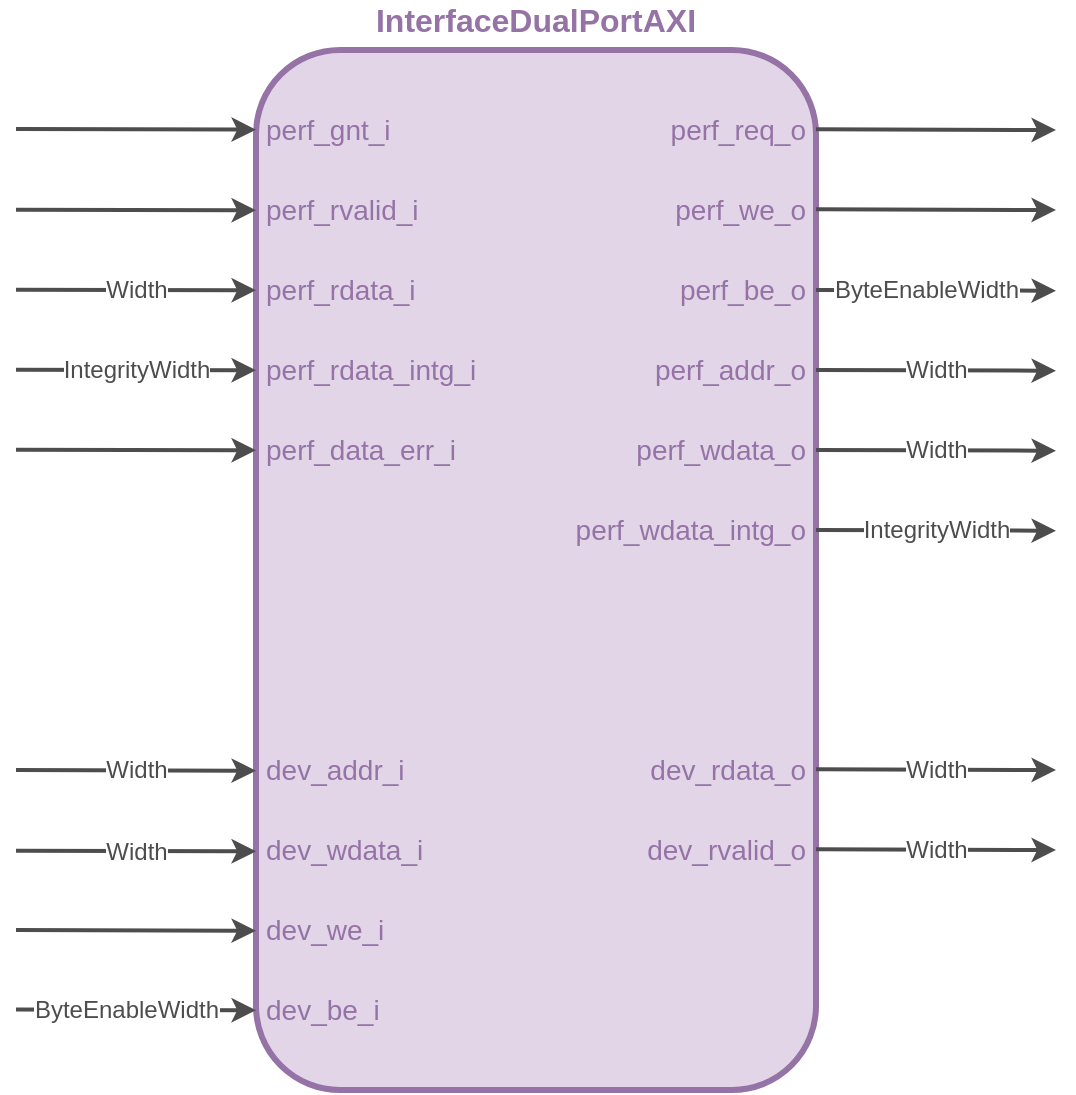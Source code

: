 <mxfile scale="10" border="10">
    <diagram name="InterfaceDualPortAXI" id="-e3f6fYfcKQ8sHyiz5w3">
        <mxGraphModel dx="1050" dy="574" grid="1" gridSize="10" guides="1" tooltips="1" connect="1" arrows="1" fold="1" page="1" pageScale="1" pageWidth="850" pageHeight="1100" background="#ffffff" math="1" shadow="0">
            <root>
                <mxCell id="sZ0wAYBnKPhxjNnHWx-4-0"/>
                <mxCell id="sZ0wAYBnKPhxjNnHWx-4-1" parent="sZ0wAYBnKPhxjNnHWx-4-0"/>
                <mxCell id="sZ0wAYBnKPhxjNnHWx-4-15" value="" style="rounded=1;whiteSpace=wrap;html=1;strokeWidth=3;fillColor=#e1d5e7;strokeColor=#9673a6;fillStyle=auto;shadow=0;glass=0;" parent="sZ0wAYBnKPhxjNnHWx-4-1" vertex="1">
                    <mxGeometry x="320" y="320" width="280" height="520" as="geometry"/>
                </mxCell>
                <mxCell id="sZ0wAYBnKPhxjNnHWx-4-16" value="InterfaceDualPortAXI" style="text;html=1;strokeColor=none;fillColor=none;align=center;verticalAlign=middle;whiteSpace=wrap;rounded=0;fontStyle=1;fontSize=16;fontColor=#9673A6;" parent="sZ0wAYBnKPhxjNnHWx-4-1" vertex="1">
                    <mxGeometry x="430" y="300" width="60" height="10" as="geometry"/>
                </mxCell>
                <mxCell id="YLNdv5K0FFwxVjY5AHSL-0" value="&lt;div style=&quot;text-align: right;&quot;&gt;&lt;span style=&quot;background-color: initial;&quot;&gt;dev_addr_i&lt;/span&gt;&lt;/div&gt;" style="text;html=1;strokeColor=none;fillColor=none;align=left;verticalAlign=middle;whiteSpace=wrap;rounded=0;fontSize=14;strokeWidth=3;fontColor=#9673A6;" vertex="1" parent="sZ0wAYBnKPhxjNnHWx-4-1">
                    <mxGeometry x="323" y="670" width="60" height="20" as="geometry"/>
                </mxCell>
                <mxCell id="YLNdv5K0FFwxVjY5AHSL-1" value="&lt;div style=&quot;text-align: right;&quot;&gt;&lt;span style=&quot;background-color: initial;&quot;&gt;dev_wdata_i&lt;/span&gt;&lt;/div&gt;" style="text;html=1;strokeColor=none;fillColor=none;align=left;verticalAlign=middle;whiteSpace=wrap;rounded=0;fontSize=14;strokeWidth=3;fontColor=#9673A6;" vertex="1" parent="sZ0wAYBnKPhxjNnHWx-4-1">
                    <mxGeometry x="323" y="710" width="60" height="20" as="geometry"/>
                </mxCell>
                <mxCell id="YLNdv5K0FFwxVjY5AHSL-2" value="dev_rdata_o" style="text;html=1;strokeColor=none;fillColor=none;align=right;verticalAlign=middle;whiteSpace=wrap;rounded=0;fontSize=14;strokeWidth=3;fontColor=#9673A6;" vertex="1" parent="sZ0wAYBnKPhxjNnHWx-4-1">
                    <mxGeometry x="537" y="670" width="60" height="20" as="geometry"/>
                </mxCell>
                <mxCell id="X9uG62tTGxZFzOTfd0FX-0" value="" style="endArrow=classic;html=1;strokeWidth=2;strokeColor=#4D4D4D;fontFamily=Helvetica;fontSize=10;fontColor=#9673A6;" edge="1" parent="sZ0wAYBnKPhxjNnHWx-4-1">
                    <mxGeometry width="50" height="50" relative="1" as="geometry">
                        <mxPoint x="600" y="679.66" as="sourcePoint"/>
                        <mxPoint x="720" y="680" as="targetPoint"/>
                    </mxGeometry>
                </mxCell>
                <mxCell id="X9uG62tTGxZFzOTfd0FX-1" value="Width" style="edgeLabel;html=1;align=center;verticalAlign=middle;resizable=0;points=[];fontSize=12;fontFamily=Helvetica;fontColor=#4D4D4D;rounded=1;shadow=0;glass=0;sketch=0;fillStyle=auto;gradientColor=none;" vertex="1" connectable="0" parent="X9uG62tTGxZFzOTfd0FX-0">
                    <mxGeometry x="0.207" y="1" relative="1" as="geometry">
                        <mxPoint x="-13" y="1" as="offset"/>
                    </mxGeometry>
                </mxCell>
                <mxCell id="X9uG62tTGxZFzOTfd0FX-24" value="" style="endArrow=classic;html=1;strokeWidth=2;strokeColor=#4D4D4D;fontFamily=Helvetica;fontSize=10;fontColor=#9673A6;" edge="1" parent="sZ0wAYBnKPhxjNnHWx-4-1">
                    <mxGeometry width="50" height="50" relative="1" as="geometry">
                        <mxPoint x="200" y="680.0" as="sourcePoint"/>
                        <mxPoint x="320" y="680.34" as="targetPoint"/>
                    </mxGeometry>
                </mxCell>
                <mxCell id="X9uG62tTGxZFzOTfd0FX-25" value="Width" style="edgeLabel;html=1;align=center;verticalAlign=middle;resizable=0;points=[];fontSize=12;fontFamily=Helvetica;fontColor=#4D4D4D;rounded=1;shadow=0;glass=0;sketch=0;fillStyle=auto;gradientColor=none;" vertex="1" connectable="0" parent="X9uG62tTGxZFzOTfd0FX-24">
                    <mxGeometry x="0.207" y="1" relative="1" as="geometry">
                        <mxPoint x="-13" y="1" as="offset"/>
                    </mxGeometry>
                </mxCell>
                <mxCell id="X9uG62tTGxZFzOTfd0FX-26" value="" style="endArrow=classic;html=1;strokeWidth=2;strokeColor=#4D4D4D;fontFamily=Helvetica;fontSize=10;fontColor=#9673A6;" edge="1" parent="sZ0wAYBnKPhxjNnHWx-4-1">
                    <mxGeometry width="50" height="50" relative="1" as="geometry">
                        <mxPoint x="200" y="720.34" as="sourcePoint"/>
                        <mxPoint x="320" y="720.68" as="targetPoint"/>
                    </mxGeometry>
                </mxCell>
                <mxCell id="X9uG62tTGxZFzOTfd0FX-27" value="Width" style="edgeLabel;html=1;align=center;verticalAlign=middle;resizable=0;points=[];fontSize=12;fontFamily=Helvetica;fontColor=#4D4D4D;rounded=1;shadow=0;glass=0;sketch=0;fillStyle=auto;gradientColor=none;" vertex="1" connectable="0" parent="X9uG62tTGxZFzOTfd0FX-26">
                    <mxGeometry x="0.207" y="1" relative="1" as="geometry">
                        <mxPoint x="-13" y="1" as="offset"/>
                    </mxGeometry>
                </mxCell>
                <mxCell id="p2loLB8Gu2n8uHDfuU9w-0" value="dev_rvalid_o" style="text;html=1;strokeColor=none;fillColor=none;align=right;verticalAlign=middle;whiteSpace=wrap;rounded=0;fontSize=14;strokeWidth=3;fontColor=#9673A6;" vertex="1" parent="sZ0wAYBnKPhxjNnHWx-4-1">
                    <mxGeometry x="537" y="710" width="60" height="20" as="geometry"/>
                </mxCell>
                <mxCell id="p2loLB8Gu2n8uHDfuU9w-1" value="" style="endArrow=classic;html=1;strokeWidth=2;strokeColor=#4D4D4D;fontFamily=Helvetica;fontSize=10;fontColor=#9673A6;" edge="1" parent="sZ0wAYBnKPhxjNnHWx-4-1">
                    <mxGeometry width="50" height="50" relative="1" as="geometry">
                        <mxPoint x="600" y="719.66" as="sourcePoint"/>
                        <mxPoint x="720" y="720" as="targetPoint"/>
                    </mxGeometry>
                </mxCell>
                <mxCell id="p2loLB8Gu2n8uHDfuU9w-2" value="Width" style="edgeLabel;html=1;align=center;verticalAlign=middle;resizable=0;points=[];fontSize=12;fontFamily=Helvetica;fontColor=#4D4D4D;rounded=1;shadow=0;glass=0;sketch=0;fillStyle=auto;gradientColor=none;" vertex="1" connectable="0" parent="p2loLB8Gu2n8uHDfuU9w-1">
                    <mxGeometry x="0.207" y="1" relative="1" as="geometry">
                        <mxPoint x="-13" y="1" as="offset"/>
                    </mxGeometry>
                </mxCell>
                <mxCell id="VXjATDJb6dtrHDuxawz2-0" value="&lt;div style=&quot;text-align: right;&quot;&gt;&lt;span style=&quot;background-color: initial;&quot;&gt;dev_be_i&lt;/span&gt;&lt;/div&gt;" style="text;html=1;strokeColor=none;fillColor=none;align=left;verticalAlign=middle;whiteSpace=wrap;rounded=0;fontSize=14;strokeWidth=3;fontColor=#9673A6;" vertex="1" parent="sZ0wAYBnKPhxjNnHWx-4-1">
                    <mxGeometry x="323" y="790" width="60" height="20" as="geometry"/>
                </mxCell>
                <mxCell id="VXjATDJb6dtrHDuxawz2-3" value="&lt;div style=&quot;text-align: right;&quot;&gt;&lt;span style=&quot;background-color: initial;&quot;&gt;dev_we_i&lt;/span&gt;&lt;/div&gt;" style="text;html=1;strokeColor=none;fillColor=none;align=left;verticalAlign=middle;whiteSpace=wrap;rounded=0;fontSize=14;strokeWidth=3;fontColor=#9673A6;" vertex="1" parent="sZ0wAYBnKPhxjNnHWx-4-1">
                    <mxGeometry x="323" y="750" width="60" height="20" as="geometry"/>
                </mxCell>
                <mxCell id="VXjATDJb6dtrHDuxawz2-4" value="" style="endArrow=classic;html=1;strokeWidth=2;strokeColor=#4D4D4D;fontFamily=Helvetica;fontSize=10;fontColor=#9673A6;" edge="1" parent="sZ0wAYBnKPhxjNnHWx-4-1">
                    <mxGeometry width="50" height="50" relative="1" as="geometry">
                        <mxPoint x="200" y="760.0" as="sourcePoint"/>
                        <mxPoint x="320" y="760.34" as="targetPoint"/>
                    </mxGeometry>
                </mxCell>
                <mxCell id="VXjATDJb6dtrHDuxawz2-1" value="" style="endArrow=classic;html=1;strokeWidth=2;strokeColor=#4D4D4D;fontFamily=Helvetica;fontSize=10;fontColor=#9673A6;" edge="1" parent="sZ0wAYBnKPhxjNnHWx-4-1">
                    <mxGeometry width="50" height="50" relative="1" as="geometry">
                        <mxPoint x="200" y="799.8" as="sourcePoint"/>
                        <mxPoint x="320" y="800.14" as="targetPoint"/>
                    </mxGeometry>
                </mxCell>
                <mxCell id="VXjATDJb6dtrHDuxawz2-2" value="ByteEnableWidth" style="edgeLabel;html=1;align=center;verticalAlign=middle;resizable=0;points=[];fontSize=12;fontFamily=Helvetica;fontColor=#4D4D4D;rounded=1;shadow=0;glass=0;sketch=0;fillStyle=auto;gradientColor=none;" vertex="1" connectable="0" parent="VXjATDJb6dtrHDuxawz2-1">
                    <mxGeometry x="0.207" y="1" relative="1" as="geometry">
                        <mxPoint x="-18" y="1" as="offset"/>
                    </mxGeometry>
                </mxCell>
                <mxCell id="kjJGs_b92POpNeptm6DQ-0" value="perf_req_o" style="text;html=1;strokeColor=none;fillColor=none;align=right;verticalAlign=middle;whiteSpace=wrap;rounded=0;fontSize=14;strokeWidth=3;fontColor=#9673A6;" parent="sZ0wAYBnKPhxjNnHWx-4-1" vertex="1">
                    <mxGeometry x="537" y="350" width="60" height="20" as="geometry"/>
                </mxCell>
                <mxCell id="kjJGs_b92POpNeptm6DQ-1" value="&lt;span style=&quot;text-align: right;&quot;&gt;perf_&lt;/span&gt;gnt_i" style="text;html=1;strokeColor=none;fillColor=none;align=left;verticalAlign=middle;whiteSpace=wrap;rounded=0;fontSize=14;strokeWidth=3;fontColor=#9673A6;" parent="sZ0wAYBnKPhxjNnHWx-4-1" vertex="1">
                    <mxGeometry x="323" y="350" width="60" height="20" as="geometry"/>
                </mxCell>
                <mxCell id="kjJGs_b92POpNeptm6DQ-2" value="perf_we_o" style="text;html=1;strokeColor=none;fillColor=none;align=right;verticalAlign=middle;whiteSpace=wrap;rounded=0;fontSize=14;strokeWidth=3;fontColor=#9673A6;" parent="sZ0wAYBnKPhxjNnHWx-4-1" vertex="1">
                    <mxGeometry x="537" y="390" width="60" height="20" as="geometry"/>
                </mxCell>
                <mxCell id="kjJGs_b92POpNeptm6DQ-3" value="&lt;span style=&quot;text-align: right;&quot;&gt;perf_&lt;/span&gt;rvalid_i" style="text;html=1;strokeColor=none;fillColor=none;align=left;verticalAlign=middle;whiteSpace=wrap;rounded=0;fontSize=14;strokeWidth=3;fontColor=#9673A6;" parent="sZ0wAYBnKPhxjNnHWx-4-1" vertex="1">
                    <mxGeometry x="323" y="390" width="60" height="20" as="geometry"/>
                </mxCell>
                <mxCell id="kjJGs_b92POpNeptm6DQ-4" value="perf_addr_o" style="text;html=1;strokeColor=none;fillColor=none;align=right;verticalAlign=middle;whiteSpace=wrap;rounded=0;fontSize=14;strokeWidth=3;fontColor=#9673A6;" parent="sZ0wAYBnKPhxjNnHWx-4-1" vertex="1">
                    <mxGeometry x="537" y="470" width="60" height="20" as="geometry"/>
                </mxCell>
                <mxCell id="kjJGs_b92POpNeptm6DQ-5" value="perf_wdata_o" style="text;html=1;strokeColor=none;fillColor=none;align=right;verticalAlign=middle;whiteSpace=wrap;rounded=0;fontSize=14;strokeWidth=3;fontColor=#9673A6;" parent="sZ0wAYBnKPhxjNnHWx-4-1" vertex="1">
                    <mxGeometry x="537" y="510" width="60" height="20" as="geometry"/>
                </mxCell>
                <mxCell id="kjJGs_b92POpNeptm6DQ-7" value="&lt;span style=&quot;text-align: right;&quot;&gt;perf_&lt;/span&gt;rdata_i" style="text;html=1;strokeColor=none;fillColor=none;align=left;verticalAlign=middle;whiteSpace=wrap;rounded=0;fontSize=14;strokeWidth=3;fontColor=#9673A6;" parent="sZ0wAYBnKPhxjNnHWx-4-1" vertex="1">
                    <mxGeometry x="323" y="430" width="60" height="20" as="geometry"/>
                </mxCell>
                <mxCell id="kjJGs_b92POpNeptm6DQ-8" value="&lt;span style=&quot;text-align: right;&quot;&gt;perf_&lt;/span&gt;data_err_i" style="text;html=1;strokeColor=none;fillColor=none;align=left;verticalAlign=middle;whiteSpace=wrap;rounded=0;fontSize=14;strokeWidth=3;fontColor=#9673A6;" parent="sZ0wAYBnKPhxjNnHWx-4-1" vertex="1">
                    <mxGeometry x="323" y="510" width="60" height="20" as="geometry"/>
                </mxCell>
                <mxCell id="kjJGs_b92POpNeptm6DQ-9" value="perf_be_o" style="text;html=1;strokeColor=none;fillColor=none;align=right;verticalAlign=middle;whiteSpace=wrap;rounded=0;fontSize=14;strokeWidth=3;fontColor=#9673A6;" parent="sZ0wAYBnKPhxjNnHWx-4-1" vertex="1">
                    <mxGeometry x="537" y="430" width="60" height="20" as="geometry"/>
                </mxCell>
                <mxCell id="kjJGs_b92POpNeptm6DQ-10" value="perf_wdata_intg_o" style="text;html=1;strokeColor=none;fillColor=none;align=right;verticalAlign=middle;whiteSpace=wrap;rounded=0;fontSize=14;strokeWidth=3;fontColor=#9673A6;" parent="sZ0wAYBnKPhxjNnHWx-4-1" vertex="1">
                    <mxGeometry x="537" y="550" width="60" height="20" as="geometry"/>
                </mxCell>
                <mxCell id="kjJGs_b92POpNeptm6DQ-11" value="&lt;span style=&quot;text-align: right;&quot;&gt;perf_&lt;/span&gt;rdata_intg_i" style="text;html=1;strokeColor=none;fillColor=none;align=left;verticalAlign=middle;whiteSpace=wrap;rounded=0;fontSize=14;strokeWidth=3;fontColor=#9673A6;" parent="sZ0wAYBnKPhxjNnHWx-4-1" vertex="1">
                    <mxGeometry x="323" y="470" width="60" height="20" as="geometry"/>
                </mxCell>
                <mxCell id="X9uG62tTGxZFzOTfd0FX-2" value="" style="endArrow=classic;html=1;strokeWidth=2;strokeColor=#4D4D4D;fontFamily=Helvetica;fontSize=10;fontColor=#9673A6;" edge="1" parent="sZ0wAYBnKPhxjNnHWx-4-1">
                    <mxGeometry width="50" height="50" relative="1" as="geometry">
                        <mxPoint x="600" y="359.66" as="sourcePoint"/>
                        <mxPoint x="720" y="360" as="targetPoint"/>
                    </mxGeometry>
                </mxCell>
                <mxCell id="X9uG62tTGxZFzOTfd0FX-4" value="" style="endArrow=classic;html=1;strokeWidth=2;strokeColor=#4D4D4D;fontFamily=Helvetica;fontSize=10;fontColor=#9673A6;" edge="1" parent="sZ0wAYBnKPhxjNnHWx-4-1">
                    <mxGeometry width="50" height="50" relative="1" as="geometry">
                        <mxPoint x="600" y="399.66" as="sourcePoint"/>
                        <mxPoint x="720" y="400" as="targetPoint"/>
                    </mxGeometry>
                </mxCell>
                <mxCell id="X9uG62tTGxZFzOTfd0FX-6" value="" style="endArrow=classic;html=1;strokeWidth=2;strokeColor=#4D4D4D;fontFamily=Helvetica;fontSize=10;fontColor=#9673A6;" edge="1" parent="sZ0wAYBnKPhxjNnHWx-4-1">
                    <mxGeometry width="50" height="50" relative="1" as="geometry">
                        <mxPoint x="600" y="480.0" as="sourcePoint"/>
                        <mxPoint x="720" y="480.34" as="targetPoint"/>
                    </mxGeometry>
                </mxCell>
                <mxCell id="X9uG62tTGxZFzOTfd0FX-7" value="Width" style="edgeLabel;html=1;align=center;verticalAlign=middle;resizable=0;points=[];fontSize=12;fontFamily=Helvetica;fontColor=#4D4D4D;rounded=1;shadow=0;glass=0;sketch=0;fillStyle=auto;gradientColor=none;" vertex="1" connectable="0" parent="X9uG62tTGxZFzOTfd0FX-6">
                    <mxGeometry x="0.207" y="1" relative="1" as="geometry">
                        <mxPoint x="-13" y="1" as="offset"/>
                    </mxGeometry>
                </mxCell>
                <mxCell id="X9uG62tTGxZFzOTfd0FX-8" value="" style="endArrow=classic;html=1;strokeWidth=2;strokeColor=#4D4D4D;fontFamily=Helvetica;fontSize=10;fontColor=#9673A6;" edge="1" parent="sZ0wAYBnKPhxjNnHWx-4-1">
                    <mxGeometry width="50" height="50" relative="1" as="geometry">
                        <mxPoint x="600" y="440.0" as="sourcePoint"/>
                        <mxPoint x="720" y="440.34" as="targetPoint"/>
                    </mxGeometry>
                </mxCell>
                <mxCell id="X9uG62tTGxZFzOTfd0FX-9" value="ByteEnableWidth" style="edgeLabel;html=1;align=center;verticalAlign=middle;resizable=0;points=[];fontSize=12;fontFamily=Helvetica;fontColor=#4D4D4D;rounded=1;shadow=0;glass=0;sketch=0;fillStyle=auto;gradientColor=none;" vertex="1" connectable="0" parent="X9uG62tTGxZFzOTfd0FX-8">
                    <mxGeometry x="0.207" y="1" relative="1" as="geometry">
                        <mxPoint x="-18" y="1" as="offset"/>
                    </mxGeometry>
                </mxCell>
                <mxCell id="X9uG62tTGxZFzOTfd0FX-10" value="" style="endArrow=classic;html=1;strokeWidth=2;strokeColor=#4D4D4D;fontFamily=Helvetica;fontSize=10;fontColor=#9673A6;" edge="1" parent="sZ0wAYBnKPhxjNnHWx-4-1">
                    <mxGeometry width="50" height="50" relative="1" as="geometry">
                        <mxPoint x="600" y="560" as="sourcePoint"/>
                        <mxPoint x="720" y="560.34" as="targetPoint"/>
                    </mxGeometry>
                </mxCell>
                <mxCell id="X9uG62tTGxZFzOTfd0FX-11" value="IntegrityWidth" style="edgeLabel;html=1;align=center;verticalAlign=middle;resizable=0;points=[];fontSize=12;fontFamily=Helvetica;fontColor=#4D4D4D;rounded=1;shadow=0;glass=0;sketch=0;fillStyle=auto;gradientColor=none;" vertex="1" connectable="0" parent="X9uG62tTGxZFzOTfd0FX-10">
                    <mxGeometry x="0.207" y="1" relative="1" as="geometry">
                        <mxPoint x="-13" y="1" as="offset"/>
                    </mxGeometry>
                </mxCell>
                <mxCell id="X9uG62tTGxZFzOTfd0FX-12" value="" style="endArrow=classic;html=1;strokeWidth=2;strokeColor=#4D4D4D;fontFamily=Helvetica;fontSize=10;fontColor=#9673A6;" edge="1" parent="sZ0wAYBnKPhxjNnHWx-4-1">
                    <mxGeometry width="50" height="50" relative="1" as="geometry">
                        <mxPoint x="600" y="520" as="sourcePoint"/>
                        <mxPoint x="720" y="520.34" as="targetPoint"/>
                    </mxGeometry>
                </mxCell>
                <mxCell id="X9uG62tTGxZFzOTfd0FX-13" value="Width" style="edgeLabel;html=1;align=center;verticalAlign=middle;resizable=0;points=[];fontSize=12;fontFamily=Helvetica;fontColor=#4D4D4D;rounded=1;shadow=0;glass=0;sketch=0;fillStyle=auto;gradientColor=none;" vertex="1" connectable="0" parent="X9uG62tTGxZFzOTfd0FX-12">
                    <mxGeometry x="0.207" y="1" relative="1" as="geometry">
                        <mxPoint x="-13" y="1" as="offset"/>
                    </mxGeometry>
                </mxCell>
                <mxCell id="X9uG62tTGxZFzOTfd0FX-14" value="" style="endArrow=classic;html=1;strokeWidth=2;strokeColor=#4D4D4D;fontFamily=Helvetica;fontSize=10;fontColor=#9673A6;" edge="1" parent="sZ0wAYBnKPhxjNnHWx-4-1">
                    <mxGeometry width="50" height="50" relative="1" as="geometry">
                        <mxPoint x="200" y="519.83" as="sourcePoint"/>
                        <mxPoint x="320" y="520.17" as="targetPoint"/>
                    </mxGeometry>
                </mxCell>
                <mxCell id="X9uG62tTGxZFzOTfd0FX-16" value="" style="endArrow=classic;html=1;strokeWidth=2;strokeColor=#4D4D4D;fontFamily=Helvetica;fontSize=10;fontColor=#9673A6;" edge="1" parent="sZ0wAYBnKPhxjNnHWx-4-1">
                    <mxGeometry width="50" height="50" relative="1" as="geometry">
                        <mxPoint x="200" y="479.83" as="sourcePoint"/>
                        <mxPoint x="320" y="480.17" as="targetPoint"/>
                    </mxGeometry>
                </mxCell>
                <mxCell id="X9uG62tTGxZFzOTfd0FX-17" value="IntegrityWidth" style="edgeLabel;html=1;align=center;verticalAlign=middle;resizable=0;points=[];fontSize=12;fontFamily=Helvetica;fontColor=#4D4D4D;rounded=1;shadow=0;glass=0;sketch=0;fillStyle=auto;gradientColor=none;" vertex="1" connectable="0" parent="X9uG62tTGxZFzOTfd0FX-16">
                    <mxGeometry x="0.207" y="1" relative="1" as="geometry">
                        <mxPoint x="-13" y="1" as="offset"/>
                    </mxGeometry>
                </mxCell>
                <mxCell id="X9uG62tTGxZFzOTfd0FX-18" value="" style="endArrow=classic;html=1;strokeWidth=2;strokeColor=#4D4D4D;fontFamily=Helvetica;fontSize=10;fontColor=#9673A6;" edge="1" parent="sZ0wAYBnKPhxjNnHWx-4-1">
                    <mxGeometry width="50" height="50" relative="1" as="geometry">
                        <mxPoint x="200" y="439.83" as="sourcePoint"/>
                        <mxPoint x="320" y="440.17" as="targetPoint"/>
                    </mxGeometry>
                </mxCell>
                <mxCell id="X9uG62tTGxZFzOTfd0FX-19" value="Width" style="edgeLabel;html=1;align=center;verticalAlign=middle;resizable=0;points=[];fontSize=12;fontFamily=Helvetica;fontColor=#4D4D4D;rounded=1;shadow=0;glass=0;sketch=0;fillStyle=auto;gradientColor=none;" vertex="1" connectable="0" parent="X9uG62tTGxZFzOTfd0FX-18">
                    <mxGeometry x="0.207" y="1" relative="1" as="geometry">
                        <mxPoint x="-13" y="1" as="offset"/>
                    </mxGeometry>
                </mxCell>
                <mxCell id="X9uG62tTGxZFzOTfd0FX-20" value="" style="endArrow=classic;html=1;strokeWidth=2;strokeColor=#4D4D4D;fontFamily=Helvetica;fontSize=10;fontColor=#9673A6;" edge="1" parent="sZ0wAYBnKPhxjNnHWx-4-1">
                    <mxGeometry width="50" height="50" relative="1" as="geometry">
                        <mxPoint x="200" y="399.83" as="sourcePoint"/>
                        <mxPoint x="320" y="400.17" as="targetPoint"/>
                    </mxGeometry>
                </mxCell>
                <mxCell id="X9uG62tTGxZFzOTfd0FX-22" value="" style="endArrow=classic;html=1;strokeWidth=2;strokeColor=#4D4D4D;fontFamily=Helvetica;fontSize=10;fontColor=#9673A6;" edge="1" parent="sZ0wAYBnKPhxjNnHWx-4-1">
                    <mxGeometry width="50" height="50" relative="1" as="geometry">
                        <mxPoint x="200" y="359.49" as="sourcePoint"/>
                        <mxPoint x="320" y="359.83" as="targetPoint"/>
                    </mxGeometry>
                </mxCell>
            </root>
        </mxGraphModel>
    </diagram>
    <diagram id="Q47MCojktOIWhmkkRNmA" name="PC">
        <mxGraphModel dx="1838" dy="1004" grid="1" gridSize="10" guides="1" tooltips="1" connect="1" arrows="1" fold="1" page="1" pageScale="1" pageWidth="850" pageHeight="1100" background="#ffffff" math="0" shadow="0">
            <root>
                <mxCell id="0"/>
                <mxCell id="1" parent="0"/>
                <mxCell id="uEsalff9vXhrzYLdxEyo-2" value="" style="endArrow=classic;html=1;entryX=0;entryY=0;entryDx=0;entryDy=140;entryPerimeter=0;strokeWidth=2;fontColor=#4D4D4D;strokeColor=#4D4D4D;" parent="1" edge="1">
                    <mxGeometry width="50" height="50" relative="1" as="geometry">
                        <mxPoint x="320" y="530" as="sourcePoint"/>
                        <mxPoint x="400" y="530" as="targetPoint"/>
                    </mxGeometry>
                </mxCell>
                <mxCell id="uEsalff9vXhrzYLdxEyo-5" value="" style="endArrow=classic;html=1;entryX=0;entryY=0;entryDx=0;entryDy=140;entryPerimeter=0;strokeWidth=2;fontColor=#4D4D4D;strokeColor=#4D4D4D;" parent="1" edge="1">
                    <mxGeometry width="50" height="50" relative="1" as="geometry">
                        <mxPoint x="320" y="490" as="sourcePoint"/>
                        <mxPoint x="400" y="490" as="targetPoint"/>
                    </mxGeometry>
                </mxCell>
                <mxCell id="uEsalff9vXhrzYLdxEyo-8" value="" style="endArrow=classic;html=1;entryX=0;entryY=0;entryDx=0;entryDy=140;entryPerimeter=0;strokeWidth=2;fontColor=#4D4D4D;strokeColor=#4D4D4D;" parent="1" edge="1">
                    <mxGeometry width="50" height="50" relative="1" as="geometry">
                        <mxPoint x="320" y="400" as="sourcePoint"/>
                        <mxPoint x="400" y="400" as="targetPoint"/>
                    </mxGeometry>
                </mxCell>
                <mxCell id="uEsalff9vXhrzYLdxEyo-9" value="Width" style="edgeLabel;html=1;align=center;verticalAlign=middle;resizable=0;points=[];fontSize=12;fontColor=#4D4D4D;" parent="uEsalff9vXhrzYLdxEyo-8" vertex="1" connectable="0">
                    <mxGeometry x="0.207" y="1" relative="1" as="geometry">
                        <mxPoint x="-13" y="1" as="offset"/>
                    </mxGeometry>
                </mxCell>
                <mxCell id="UK1QFQPOsykGdMBzXxtG-3" value="" style="endArrow=classic;html=1;fontSize=12;entryX=0;entryY=0.5;entryDx=0;entryDy=0;strokeWidth=2;fontColor=#4D4D4D;strokeColor=#4D4D4D;" parent="1" target="UK1QFQPOsykGdMBzXxtG-1" edge="1">
                    <mxGeometry width="50" height="50" relative="1" as="geometry">
                        <mxPoint x="320" y="570" as="sourcePoint"/>
                        <mxPoint x="390" y="570" as="targetPoint"/>
                    </mxGeometry>
                </mxCell>
                <mxCell id="C3Dm4STE0HxqpAibocPW-2" value="" style="endArrow=classic;html=1;entryX=0;entryY=0;entryDx=0;entryDy=140;entryPerimeter=0;strokeWidth=2;fontColor=#4D4D4D;strokeColor=#4D4D4D;" parent="1" edge="1">
                    <mxGeometry width="50" height="50" relative="1" as="geometry">
                        <mxPoint x="320" y="360" as="sourcePoint"/>
                        <mxPoint x="400" y="360" as="targetPoint"/>
                    </mxGeometry>
                </mxCell>
                <mxCell id="C3Dm4STE0HxqpAibocPW-3" value="Width" style="edgeLabel;html=1;align=center;verticalAlign=middle;resizable=0;points=[];fontSize=12;fontColor=#4D4D4D;" parent="C3Dm4STE0HxqpAibocPW-2" vertex="1" connectable="0">
                    <mxGeometry x="0.207" y="1" relative="1" as="geometry">
                        <mxPoint x="-13" y="1" as="offset"/>
                    </mxGeometry>
                </mxCell>
                <mxCell id="C3Dm4STE0HxqpAibocPW-4" value="" style="endArrow=classic;html=1;entryX=0;entryY=0;entryDx=0;entryDy=140;entryPerimeter=0;strokeWidth=2;fontColor=#4D4D4D;strokeColor=#4D4D4D;" parent="1" edge="1">
                    <mxGeometry width="50" height="50" relative="1" as="geometry">
                        <mxPoint x="600" y="358.93" as="sourcePoint"/>
                        <mxPoint x="680" y="358.93" as="targetPoint"/>
                    </mxGeometry>
                </mxCell>
                <mxCell id="C3Dm4STE0HxqpAibocPW-5" value="Width" style="edgeLabel;html=1;align=center;verticalAlign=middle;resizable=0;points=[];fontSize=12;fontColor=#4D4D4D;" parent="C3Dm4STE0HxqpAibocPW-4" vertex="1" connectable="0">
                    <mxGeometry x="0.207" y="1" relative="1" as="geometry">
                        <mxPoint x="-13" y="1" as="offset"/>
                    </mxGeometry>
                </mxCell>
                <mxCell id="3HsnKz3F512zoB5Vfatj-2" value="" style="rounded=0;whiteSpace=wrap;html=1;labelBackgroundColor=none;strokeColor=#b85450;strokeWidth=3;fontSize=12;fillColor=#f8cecc;" parent="1" vertex="1">
                    <mxGeometry x="400" y="320" width="200" height="280" as="geometry"/>
                </mxCell>
                <mxCell id="UK1QFQPOsykGdMBzXxtG-1" value="" style="triangle;whiteSpace=wrap;html=1;labelBackgroundColor=none;strokeColor=#b85450;strokeWidth=3;fontSize=12;fillColor=#f8cecc;rotation=0;" parent="1" vertex="1">
                    <mxGeometry x="400" y="550" width="20" height="40" as="geometry"/>
                </mxCell>
                <mxCell id="0EzFavtzSuFfpyex9haN-1" value="PC" style="text;html=1;strokeColor=none;fillColor=none;align=center;verticalAlign=middle;whiteSpace=wrap;rounded=0;fontStyle=1;fontSize=16;fontColor=#B85450;" parent="1" vertex="1">
                    <mxGeometry x="430" y="300" width="60" height="10" as="geometry"/>
                </mxCell>
                <mxCell id="C3Dm4STE0HxqpAibocPW-1" value="clk_i" style="text;html=1;strokeColor=none;fillColor=none;align=left;verticalAlign=middle;whiteSpace=wrap;rounded=0;fontSize=14;fontColor=#B85450;" parent="1" vertex="1">
                    <mxGeometry x="425" y="555" width="60" height="30" as="geometry"/>
                </mxCell>
                <mxCell id="C3Dm4STE0HxqpAibocPW-6" value="pc_o" style="text;html=1;strokeColor=none;fillColor=none;align=right;verticalAlign=middle;whiteSpace=wrap;rounded=0;fontSize=14;fontColor=#B85450;" parent="1" vertex="1">
                    <mxGeometry x="537" y="344" width="60" height="30" as="geometry"/>
                </mxCell>
                <mxCell id="4MZN0flkRjgmHkO3IPmf-1" value="pc_i" style="text;html=1;strokeColor=none;fillColor=none;align=left;verticalAlign=middle;whiteSpace=wrap;rounded=0;fontSize=14;fontColor=#B85450;" parent="1" vertex="1">
                    <mxGeometry x="404" y="344" width="60" height="30" as="geometry"/>
                </mxCell>
                <mxCell id="uEsalff9vXhrzYLdxEyo-1" value="rst_ni" style="text;html=1;strokeColor=none;fillColor=none;align=left;verticalAlign=middle;whiteSpace=wrap;rounded=0;fontSize=14;fontColor=#B85450;" parent="1" vertex="1">
                    <mxGeometry x="404" y="514" width="60" height="30" as="geometry"/>
                </mxCell>
                <mxCell id="uEsalff9vXhrzYLdxEyo-4" value="enable_i" style="text;html=1;strokeColor=none;fillColor=none;align=left;verticalAlign=middle;whiteSpace=wrap;rounded=0;fontSize=14;fontColor=#B85450;" parent="1" vertex="1">
                    <mxGeometry x="404" y="474" width="60" height="30" as="geometry"/>
                </mxCell>
                <mxCell id="uEsalff9vXhrzYLdxEyo-7" value="boot_addr_i" style="text;html=1;strokeColor=none;fillColor=none;align=left;verticalAlign=middle;whiteSpace=wrap;rounded=0;fontSize=14;fontColor=#B85450;" parent="1" vertex="1">
                    <mxGeometry x="404" y="384" width="60" height="30" as="geometry"/>
                </mxCell>
            </root>
        </mxGraphModel>
    </diagram>
    <diagram name="FullArchitecture" id="GLQLNSqenTkEJO9B7KH4">
        <mxGraphModel dx="2735" dy="1857" grid="1" gridSize="10" guides="1" tooltips="1" connect="1" arrows="1" fold="1" page="0" pageScale="1" pageWidth="1100" pageHeight="850" background="#ffffff" math="1" shadow="0">
            <root>
                <mxCell id="uHmWJValFaL-wBYYfYle-0"/>
                <mxCell id="uHmWJValFaL-wBYYfYle-1" parent="uHmWJValFaL-wBYYfYle-0"/>
                <mxCell id="uHmWJValFaL-wBYYfYle-124" value="" style="endArrow=classic;html=1;strokeWidth=2;strokeColor=#4D4D4D;fontFamily=Helvetica;fontSize=10;rounded=0;edgeStyle=orthogonalEdgeStyle;exitX=0;exitY=0;exitDx=100;exitDy=80;exitPerimeter=0;" parent="uHmWJValFaL-wBYYfYle-1" source="uHmWJValFaL-wBYYfYle-112" edge="1">
                    <mxGeometry width="50" height="50" relative="1" as="geometry">
                        <mxPoint x="1080" y="590" as="sourcePoint"/>
                        <mxPoint x="-320" y="300" as="targetPoint"/>
                        <Array as="points">
                            <mxPoint x="1270" y="590"/>
                            <mxPoint x="1270" y="740"/>
                            <mxPoint x="-400" y="740"/>
                            <mxPoint x="-400" y="300"/>
                        </Array>
                    </mxGeometry>
                </mxCell>
                <mxCell id="uHmWJValFaL-wBYYfYle-125" value="Width" style="edgeLabel;html=1;align=center;verticalAlign=middle;resizable=0;points=[];fontSize=12;fontFamily=Helvetica;fontColor=#4D4D4D;" parent="uHmWJValFaL-wBYYfYle-124" vertex="1" connectable="0">
                    <mxGeometry x="0.207" y="1" relative="1" as="geometry">
                        <mxPoint x="-447" y="-441" as="offset"/>
                    </mxGeometry>
                </mxCell>
                <mxCell id="uHmWJValFaL-wBYYfYle-91" value="" style="endArrow=classic;html=1;fontSize=12;strokeWidth=2;strokeColor=#4D4D4D;" parent="uHmWJValFaL-wBYYfYle-1" edge="1">
                    <mxGeometry width="50" height="50" relative="1" as="geometry">
                        <mxPoint x="-390" y="100" as="sourcePoint"/>
                        <mxPoint x="-322" y="100.21" as="targetPoint"/>
                    </mxGeometry>
                </mxCell>
                <mxCell id="uHmWJValFaL-wBYYfYle-2" value="" style="group" parent="uHmWJValFaL-wBYYfYle-1" vertex="1" connectable="0">
                    <mxGeometry x="160" y="60" width="400.0" height="380" as="geometry"/>
                </mxCell>
                <mxCell id="uHmWJValFaL-wBYYfYle-3" value="" style="endArrow=classic;html=1;strokeWidth=2;strokeColor=#4D4D4D;startArrow=oval;startFill=1;startSize=4;" parent="uHmWJValFaL-wBYYfYle-2" edge="1">
                    <mxGeometry width="50" height="50" relative="1" as="geometry">
                        <mxPoint y="60" as="sourcePoint"/>
                        <mxPoint x="80" y="60" as="targetPoint"/>
                    </mxGeometry>
                </mxCell>
                <mxCell id="uHmWJValFaL-wBYYfYle-4" value="$$\log_2{Width}$$" style="edgeLabel;html=1;align=center;verticalAlign=middle;resizable=0;points=[];fontSize=10;fontColor=#4D4D4D;" parent="uHmWJValFaL-wBYYfYle-3" vertex="1" connectable="0">
                    <mxGeometry x="0.207" y="1" relative="1" as="geometry">
                        <mxPoint x="-13" y="1" as="offset"/>
                    </mxGeometry>
                </mxCell>
                <mxCell id="uHmWJValFaL-wBYYfYle-5" value="" style="endArrow=classic;html=1;strokeWidth=2;strokeColor=#4D4D4D;startArrow=oval;startFill=1;startSize=4;" parent="uHmWJValFaL-wBYYfYle-2" edge="1">
                    <mxGeometry width="50" height="50" relative="1" as="geometry">
                        <mxPoint y="100" as="sourcePoint"/>
                        <mxPoint x="80" y="100" as="targetPoint"/>
                        <Array as="points">
                            <mxPoint x="60" y="100"/>
                        </Array>
                    </mxGeometry>
                </mxCell>
                <mxCell id="uHmWJValFaL-wBYYfYle-6" value="$$\log_2{Width}$$" style="edgeLabel;html=1;align=center;verticalAlign=middle;resizable=0;points=[];fontSize=10;fontColor=#4D4D4D;fontFamily=Helvetica;" parent="uHmWJValFaL-wBYYfYle-5" vertex="1" connectable="0">
                    <mxGeometry x="0.207" y="1" relative="1" as="geometry">
                        <mxPoint x="-13" y="1" as="offset"/>
                    </mxGeometry>
                </mxCell>
                <mxCell id="uHmWJValFaL-wBYYfYle-7" value="" style="endArrow=classic;html=1;strokeWidth=2;strokeColor=#4D4D4D;edgeStyle=orthogonalEdgeStyle;exitX=0;exitY=0;exitDx=100;exitDy=80;exitPerimeter=0;rounded=0;" parent="uHmWJValFaL-wBYYfYle-2" source="uHmWJValFaL-wBYYfYle-70" edge="1">
                    <mxGeometry width="50" height="50" relative="1" as="geometry">
                        <mxPoint x="1150" y="180" as="sourcePoint"/>
                        <mxPoint x="80" y="260" as="targetPoint"/>
                        <Array as="points">
                            <mxPoint x="1140" y="176"/>
                            <mxPoint x="1140" y="660"/>
                            <mxPoint x="20" y="660"/>
                            <mxPoint x="20" y="260"/>
                        </Array>
                    </mxGeometry>
                </mxCell>
                <mxCell id="uHmWJValFaL-wBYYfYle-8" value="Width" style="edgeLabel;html=1;align=center;verticalAlign=middle;resizable=0;points=[];fontSize=12;fontColor=#4D4D4D;" parent="uHmWJValFaL-wBYYfYle-7" vertex="1" connectable="0">
                    <mxGeometry x="0.948" y="-2" relative="1" as="geometry">
                        <mxPoint x="19" y="-3" as="offset"/>
                    </mxGeometry>
                </mxCell>
                <mxCell id="uHmWJValFaL-wBYYfYle-9" value="" style="endArrow=classic;html=1;strokeWidth=2;strokeColor=#4D4D4D;startArrow=oval;startFill=1;startSize=4;" parent="uHmWJValFaL-wBYYfYle-2" edge="1">
                    <mxGeometry width="50" height="50" relative="1" as="geometry">
                        <mxPoint y="220" as="sourcePoint"/>
                        <mxPoint x="80" y="220" as="targetPoint"/>
                    </mxGeometry>
                </mxCell>
                <mxCell id="uHmWJValFaL-wBYYfYle-10" value="$$\log_2{Width}$$" style="edgeLabel;html=1;align=center;verticalAlign=middle;resizable=0;points=[];fontSize=10;fontColor=#4D4D4D;" parent="uHmWJValFaL-wBYYfYle-9" vertex="1" connectable="0">
                    <mxGeometry x="0.207" y="1" relative="1" as="geometry">
                        <mxPoint x="-13" y="1" as="offset"/>
                    </mxGeometry>
                </mxCell>
                <mxCell id="uHmWJValFaL-wBYYfYle-13" value="" style="rounded=0;whiteSpace=wrap;html=1;strokeWidth=3;fillColor=#f8cecc;strokeColor=#b85450;" parent="uHmWJValFaL-wBYYfYle-2" vertex="1">
                    <mxGeometry x="81" y="20" width="200" height="280" as="geometry"/>
                </mxCell>
                <mxCell id="uHmWJValFaL-wBYYfYle-14" value="RegisterFile" style="text;html=1;strokeColor=none;fillColor=none;align=center;verticalAlign=middle;whiteSpace=wrap;rounded=0;fontStyle=1;fontSize=16;fontColor=#B85450;" parent="uHmWJValFaL-wBYYfYle-2" vertex="1">
                    <mxGeometry x="151" width="60" height="10" as="geometry"/>
                </mxCell>
                <mxCell id="uHmWJValFaL-wBYYfYle-15" value="rdata_a_o" style="text;html=1;strokeColor=none;fillColor=none;align=right;verticalAlign=middle;whiteSpace=wrap;rounded=0;fontSize=14;strokeWidth=3;fontColor=#B85450;" parent="uHmWJValFaL-wBYYfYle-2" vertex="1">
                    <mxGeometry x="218" y="50" width="60" height="20" as="geometry"/>
                </mxCell>
                <mxCell id="uHmWJValFaL-wBYYfYle-16" value="rdata_b_o" style="text;html=1;strokeColor=none;fillColor=none;align=right;verticalAlign=middle;whiteSpace=wrap;rounded=0;fontSize=14;strokeWidth=3;fontColor=#B85450;" parent="uHmWJValFaL-wBYYfYle-2" vertex="1">
                    <mxGeometry x="218" y="138" width="60" height="20" as="geometry"/>
                </mxCell>
                <mxCell id="uHmWJValFaL-wBYYfYle-17" value="raddr_b_i" style="text;html=1;strokeColor=none;fillColor=none;align=left;verticalAlign=middle;whiteSpace=wrap;rounded=0;fontSize=14;strokeWidth=3;fontColor=#B85450;" parent="uHmWJValFaL-wBYYfYle-2" vertex="1">
                    <mxGeometry x="84" y="90" width="60" height="20" as="geometry"/>
                </mxCell>
                <mxCell id="uHmWJValFaL-wBYYfYle-18" value="raddr_a_i" style="text;html=1;strokeColor=none;fillColor=none;align=left;verticalAlign=middle;whiteSpace=wrap;rounded=0;fontSize=14;strokeWidth=3;fontColor=#B85450;" parent="uHmWJValFaL-wBYYfYle-2" vertex="1">
                    <mxGeometry x="84" y="50" width="60" height="20" as="geometry"/>
                </mxCell>
                <mxCell id="uHmWJValFaL-wBYYfYle-19" value="wdata_a_i" style="text;html=1;strokeColor=none;fillColor=none;align=left;verticalAlign=middle;whiteSpace=wrap;rounded=0;fontSize=14;strokeWidth=3;fontColor=#B85450;" parent="uHmWJValFaL-wBYYfYle-2" vertex="1">
                    <mxGeometry x="84" y="250" width="60" height="20" as="geometry"/>
                </mxCell>
                <mxCell id="uHmWJValFaL-wBYYfYle-20" value="waddr_a_i" style="text;html=1;strokeColor=none;fillColor=none;align=left;verticalAlign=middle;whiteSpace=wrap;rounded=0;fontSize=14;strokeWidth=3;fontColor=#B85450;" parent="uHmWJValFaL-wBYYfYle-2" vertex="1">
                    <mxGeometry x="84" y="210" width="60" height="20" as="geometry"/>
                </mxCell>
                <mxCell id="uHmWJValFaL-wBYYfYle-21" value="we_a_i" style="text;html=1;strokeColor=none;fillColor=none;align=center;verticalAlign=middle;whiteSpace=wrap;rounded=0;fontSize=14;strokeWidth=3;fontColor=#B85450;" parent="uHmWJValFaL-wBYYfYle-2" vertex="1">
                    <mxGeometry x="151" y="277" width="60" height="20" as="geometry"/>
                </mxCell>
                <mxCell id="uHmWJValFaL-wBYYfYle-22" value="" style="group" parent="uHmWJValFaL-wBYYfYle-1" vertex="1" connectable="0">
                    <mxGeometry x="440" y="140" width="320" height="180" as="geometry"/>
                </mxCell>
                <mxCell id="uHmWJValFaL-wBYYfYle-23" value="" style="externalPins=0;recursiveResize=0;shadow=0;dashed=0;align=center;html=1;strokeWidth=3;shape=mxgraph.rtl.abstract.entity;container=1;collapsible=0;kind=mux;drawPins=0;left=4;right=1;bottom=0;top=0;labelBackgroundColor=#4D4D4D;fontSize=20;fillColor=#d5e8d4;strokeColor=#82b366;" parent="uHmWJValFaL-wBYYfYle-22" vertex="1">
                    <mxGeometry x="120" y="20" width="100" height="160" as="geometry"/>
                </mxCell>
                <mxCell id="uHmWJValFaL-wBYYfYle-24" value="data_i[0]" style="text;html=1;strokeColor=none;fillColor=none;align=left;verticalAlign=middle;whiteSpace=wrap;rounded=0;fontSize=14;labelBackgroundColor=none;strokeWidth=3;fontColor=#82B366;" parent="uHmWJValFaL-wBYYfYle-23" vertex="1">
                    <mxGeometry x="2" y="33" width="60" height="30" as="geometry"/>
                </mxCell>
                <mxCell id="uHmWJValFaL-wBYYfYle-25" value="data_i[1]" style="text;html=1;strokeColor=none;fillColor=none;align=left;verticalAlign=middle;whiteSpace=wrap;rounded=0;fontSize=14;labelBackgroundColor=none;strokeWidth=3;fontColor=#82B366;" parent="uHmWJValFaL-wBYYfYle-23" vertex="1">
                    <mxGeometry x="2" y="94" width="60" height="30" as="geometry"/>
                </mxCell>
                <mxCell id="uHmWJValFaL-wBYYfYle-26" value="" style="endArrow=classic;html=1;strokeWidth=2;strokeColor=#B46504;fontFamily=Helvetica;fontSize=10;rounded=0;shadow=0;sketch=0;fontColor=#99CCFF;startSize=4;endSize=4;fillColor=#4D4D4D;jumpStyle=none;jumpSize=6;entryX=0.398;entryY=0.924;entryDx=0;entryDy=0;entryPerimeter=0;edgeStyle=orthogonalEdgeStyle;exitX=0.932;exitY=0.25;exitDx=0;exitDy=0;exitPerimeter=0;" parent="uHmWJValFaL-wBYYfYle-23" source="z780Bw6-WadIhEHb35Jl-10" edge="1">
                    <mxGeometry width="50" height="50" relative="1" as="geometry">
                        <mxPoint x="-460" y="720" as="sourcePoint"/>
                        <mxPoint x="29.8" y="146.84" as="targetPoint"/>
                        <Array as="points">
                            <mxPoint x="-120" y="720"/>
                            <mxPoint x="-120" y="220"/>
                            <mxPoint y="220"/>
                            <mxPoint y="180"/>
                            <mxPoint x="30" y="180"/>
                        </Array>
                    </mxGeometry>
                </mxCell>
                <mxCell id="uHmWJValFaL-wBYYfYle-27" value="mux_sel_alu_b" style="edgeLabel;html=1;align=left;verticalAlign=middle;resizable=0;points=[];fontSize=12;fontColor=#B46504;fontStyle=1" parent="uHmWJValFaL-wBYYfYle-26" vertex="1" connectable="0">
                    <mxGeometry x="-0.514" y="1" relative="1" as="geometry">
                        <mxPoint x="-223" y="-9" as="offset"/>
                    </mxGeometry>
                </mxCell>
                <mxCell id="uHmWJValFaL-wBYYfYle-28" value="data_o" style="text;html=1;strokeColor=none;fillColor=none;align=right;verticalAlign=middle;whiteSpace=wrap;rounded=0;fontSize=14;labelBackgroundColor=none;strokeWidth=3;fontColor=#82B366;" parent="uHmWJValFaL-wBYYfYle-23" vertex="1">
                    <mxGeometry x="38" y="65" width="60" height="30" as="geometry"/>
                </mxCell>
                <mxCell id="uHmWJValFaL-wBYYfYle-29" value="sel_i" style="text;html=1;strokeColor=none;fillColor=none;align=center;verticalAlign=middle;whiteSpace=wrap;rounded=0;fontSize=14;labelBackgroundColor=none;strokeWidth=3;fontColor=#82B366;rotation=334;" parent="uHmWJValFaL-wBYYfYle-23" vertex="1">
                    <mxGeometry x="-5" y="121" width="60" height="30" as="geometry"/>
                </mxCell>
                <mxCell id="uHmWJValFaL-wBYYfYle-30" value="" style="endArrow=classic;html=1;entryX=0;entryY=0;entryDx=0;entryDy=140;entryPerimeter=0;strokeWidth=2;strokeColor=#4D4D4D;fontFamily=Helvetica;fontSize=11;rounded=1;shadow=0;sketch=0;fontColor=default;startSize=4;endSize=4;fillColor=#4D4D4D;jumpStyle=none;jumpSize=6;" parent="uHmWJValFaL-wBYYfYle-22" edge="1">
                    <mxGeometry width="50" height="50" relative="1" as="geometry">
                        <mxPoint y="70" as="sourcePoint"/>
                        <mxPoint x="119" y="70" as="targetPoint"/>
                    </mxGeometry>
                </mxCell>
                <mxCell id="uHmWJValFaL-wBYYfYle-31" value="Width" style="edgeLabel;html=1;align=center;verticalAlign=middle;resizable=0;points=[];fontSize=12;fontFamily=Helvetica;fontColor=#4D4D4D;labelBackgroundColor=default;strokeWidth=3;" parent="uHmWJValFaL-wBYYfYle-30" vertex="1" connectable="0">
                    <mxGeometry x="0.207" y="1" relative="1" as="geometry">
                        <mxPoint x="7" y="1" as="offset"/>
                    </mxGeometry>
                </mxCell>
                <mxCell id="uHmWJValFaL-wBYYfYle-32" value="" style="endArrow=classic;html=1;entryX=0;entryY=0;entryDx=0;entryDy=140;entryPerimeter=0;strokeWidth=2;strokeColor=#4D4D4D;fontFamily=Helvetica;fontSize=11;rounded=0;shadow=0;sketch=0;fontColor=default;startSize=4;endSize=4;fillColor=#4D4D4D;jumpStyle=none;jumpSize=6;edgeStyle=orthogonalEdgeStyle;exitX=0;exitY=0;exitDx=120;exitDy=20;exitPerimeter=0;" parent="uHmWJValFaL-wBYYfYle-22" source="uHmWJValFaL-wBYYfYle-141" edge="1">
                    <mxGeometry width="50" height="50" relative="1" as="geometry">
                        <mxPoint x="20" y="360" as="sourcePoint"/>
                        <mxPoint x="119" y="130" as="targetPoint"/>
                        <Array as="points">
                            <mxPoint x="20" y="540"/>
                            <mxPoint x="20" y="130"/>
                        </Array>
                    </mxGeometry>
                </mxCell>
                <mxCell id="uHmWJValFaL-wBYYfYle-33" value="&lt;span style=&quot;color: rgb(77, 77, 77);&quot;&gt;Width&lt;/span&gt;" style="edgeLabel;html=1;align=center;verticalAlign=middle;resizable=0;points=[];fontSize=12;fontColor=#99CCFF;" parent="uHmWJValFaL-wBYYfYle-32" vertex="1" connectable="0">
                    <mxGeometry x="0.849" relative="1" as="geometry">
                        <mxPoint x="-9" as="offset"/>
                    </mxGeometry>
                </mxCell>
                <mxCell id="uHmWJValFaL-wBYYfYle-34" value="Mux" style="text;html=1;strokeColor=none;fillColor=none;align=center;verticalAlign=middle;whiteSpace=wrap;rounded=0;fontStyle=1;fontSize=16;fontColor=#82B366;labelBackgroundColor=default;labelBorderColor=none;strokeWidth=2;" parent="uHmWJValFaL-wBYYfYle-22" vertex="1">
                    <mxGeometry x="140" y="10" width="60" height="10" as="geometry"/>
                </mxCell>
                <mxCell id="uHmWJValFaL-wBYYfYle-35" value="" style="group" parent="uHmWJValFaL-wBYYfYle-1" vertex="1" connectable="0">
                    <mxGeometry x="640" y="70" width="280" height="250" as="geometry"/>
                </mxCell>
                <mxCell id="uHmWJValFaL-wBYYfYle-36" value="" style="endArrow=cross;html=1;fontSize=12;strokeWidth=2;fontFamily=Helvetica;strokeColor=#4D4D4D;endFill=0;" parent="uHmWJValFaL-wBYYfYle-35" edge="1">
                    <mxGeometry width="50" height="50" relative="1" as="geometry">
                        <mxPoint x="200" y="85.84" as="sourcePoint"/>
                        <mxPoint x="240" y="86" as="targetPoint"/>
                    </mxGeometry>
                </mxCell>
                <mxCell id="uHmWJValFaL-wBYYfYle-37" value="" style="externalPins=0;recursiveResize=0;shadow=0;dashed=0;align=center;html=1;strokeWidth=3;shape=mxgraph.rtl.abstract.entity;container=1;collapsible=0;kind=mux;drawPins=0;left=4;right=1;bottom=0;top=0;labelBackgroundColor=none;strokeColor=#d6b656;fontSize=12;fillColor=#fff2cc;" parent="uHmWJValFaL-wBYYfYle-35" vertex="1">
                    <mxGeometry x="80" y="10" width="120" height="200" as="geometry"/>
                </mxCell>
                <mxCell id="uHmWJValFaL-wBYYfYle-38" value="zero_o" style="text;html=1;strokeColor=none;fillColor=none;align=right;verticalAlign=middle;whiteSpace=wrap;rounded=0;fontSize=14;fontColor=#D6B656;" parent="uHmWJValFaL-wBYYfYle-37" vertex="1">
                    <mxGeometry x="57" y="65" width="60" height="20" as="geometry"/>
                </mxCell>
                <mxCell id="uHmWJValFaL-wBYYfYle-39" value="b_i" style="text;html=1;strokeColor=none;fillColor=none;align=left;verticalAlign=middle;whiteSpace=wrap;rounded=0;fontSize=14;fontColor=#D6B656;" parent="uHmWJValFaL-wBYYfYle-37" vertex="1">
                    <mxGeometry x="3" y="144" width="20" height="30" as="geometry"/>
                </mxCell>
                <mxCell id="uHmWJValFaL-wBYYfYle-40" value="a_i" style="text;html=1;strokeColor=none;fillColor=none;align=left;verticalAlign=middle;whiteSpace=wrap;rounded=0;fontSize=14;fontColor=#D6B656;" parent="uHmWJValFaL-wBYYfYle-37" vertex="1">
                    <mxGeometry x="3" y="24" width="20" height="30" as="geometry"/>
                </mxCell>
                <mxCell id="uHmWJValFaL-wBYYfYle-41" value="result_o" style="text;html=1;strokeColor=none;fillColor=none;align=right;verticalAlign=middle;whiteSpace=wrap;rounded=0;fontSize=14;fontColor=#D6B656;" parent="uHmWJValFaL-wBYYfYle-37" vertex="1">
                    <mxGeometry x="57" y="114" width="60" height="20" as="geometry"/>
                </mxCell>
                <mxCell id="uHmWJValFaL-wBYYfYle-42" value="operation_i" style="text;html=1;strokeColor=none;fillColor=none;align=left;verticalAlign=middle;whiteSpace=wrap;rounded=0;fontSize=14;fontColor=#D6B656;rotation=334;" parent="uHmWJValFaL-wBYYfYle-37" vertex="1">
                    <mxGeometry x="22" y="157" width="20" height="30" as="geometry"/>
                </mxCell>
                <mxCell id="uHmWJValFaL-wBYYfYle-43" value="" style="group" parent="uHmWJValFaL-wBYYfYle-37" vertex="1" connectable="0">
                    <mxGeometry x="-6" y="65" width="36" height="70" as="geometry"/>
                </mxCell>
                <mxCell id="uHmWJValFaL-wBYYfYle-44" value="" style="triangle;whiteSpace=wrap;html=1;labelBackgroundColor=none;strokeWidth=3;fontSize=12;fillColor=default;strokeColor=#d6b656;" parent="uHmWJValFaL-wBYYfYle-43" vertex="1">
                    <mxGeometry x="6.909" y="5" width="29.091" height="60" as="geometry"/>
                </mxCell>
                <mxCell id="uHmWJValFaL-wBYYfYle-45" value="" style="triangle;whiteSpace=wrap;html=1;labelBackgroundColor=none;strokeColor=none;strokeWidth=3;fontSize=12;fillColor=default;" parent="uHmWJValFaL-wBYYfYle-43" vertex="1">
                    <mxGeometry width="33.94" height="70" as="geometry"/>
                </mxCell>
                <mxCell id="uHmWJValFaL-wBYYfYle-46" value="" style="endArrow=classic;html=1;entryX=0;entryY=0;entryDx=0;entryDy=140;entryPerimeter=0;strokeWidth=2;strokeColor=#4D4D4D;fontFamily=Helvetica;fontSize=10;exitX=1.001;exitY=0.143;exitDx=0;exitDy=0;exitPerimeter=0;" parent="uHmWJValFaL-wBYYfYle-35" source="uHmWJValFaL-wBYYfYle-13" edge="1">
                    <mxGeometry width="50" height="50" relative="1" as="geometry">
                        <mxPoint x="-330" y="50" as="sourcePoint"/>
                        <mxPoint x="79" y="50" as="targetPoint"/>
                    </mxGeometry>
                </mxCell>
                <mxCell id="uHmWJValFaL-wBYYfYle-47" value="Width" style="edgeLabel;html=1;align=center;verticalAlign=middle;resizable=0;points=[];fontSize=12;fontFamily=Helvetica;fontColor=#4D4D4D;" parent="uHmWJValFaL-wBYYfYle-46" vertex="1" connectable="0">
                    <mxGeometry x="0.207" y="1" relative="1" as="geometry">
                        <mxPoint x="-99" y="1" as="offset"/>
                    </mxGeometry>
                </mxCell>
                <mxCell id="uHmWJValFaL-wBYYfYle-48" value="" style="endArrow=classic;html=1;entryX=0;entryY=0;entryDx=0;entryDy=140;entryPerimeter=0;strokeWidth=2;strokeColor=#4D4D4D;fontFamily=Helvetica;fontSize=10;" parent="uHmWJValFaL-wBYYfYle-35" edge="1">
                    <mxGeometry width="50" height="50" relative="1" as="geometry">
                        <mxPoint x="20" y="170" as="sourcePoint"/>
                        <mxPoint x="79" y="170" as="targetPoint"/>
                    </mxGeometry>
                </mxCell>
                <mxCell id="uHmWJValFaL-wBYYfYle-49" value="Width" style="edgeLabel;html=1;align=center;verticalAlign=middle;resizable=0;points=[];fontSize=12;fontFamily=Helvetica;fontColor=#4D4D4D;" parent="uHmWJValFaL-wBYYfYle-48" vertex="1" connectable="0">
                    <mxGeometry x="0.207" y="1" relative="1" as="geometry">
                        <mxPoint x="-12" y="1" as="offset"/>
                    </mxGeometry>
                </mxCell>
                <mxCell id="uHmWJValFaL-wBYYfYle-50" value="&lt;font&gt;ALU&lt;/font&gt;" style="text;html=1;strokeColor=none;fillColor=none;align=center;verticalAlign=middle;whiteSpace=wrap;rounded=0;fontStyle=1;fontSize=16;fontColor=#D6B656;fontFamily=Helvetica;" parent="uHmWJValFaL-wBYYfYle-35" vertex="1">
                    <mxGeometry x="110" width="60" height="10" as="geometry"/>
                </mxCell>
                <mxCell id="uHmWJValFaL-wBYYfYle-51" value="" style="endArrow=none;html=1;rounded=0;shadow=0;sketch=0;strokeColor=#4D4D4D;strokeWidth=2;fontSize=12;fontColor=#82B366;startSize=4;endSize=4;fillColor=#4D4D4D;jumpStyle=none;jumpSize=6;edgeStyle=orthogonalEdgeStyle;" parent="uHmWJValFaL-wBYYfYle-1" edge="1">
                    <mxGeometry width="50" height="50" relative="1" as="geometry">
                        <mxPoint x="200" y="680" as="sourcePoint"/>
                        <mxPoint x="100" y="120" as="targetPoint"/>
                        <Array as="points">
                            <mxPoint x="160" y="680"/>
                            <mxPoint x="160" y="120"/>
                        </Array>
                    </mxGeometry>
                </mxCell>
                <mxCell id="uHmWJValFaL-wBYYfYle-52" value="Width" style="edgeLabel;html=1;align=center;verticalAlign=middle;resizable=0;points=[];fontSize=12;fontColor=#4D4D4D;" parent="uHmWJValFaL-wBYYfYle-51" vertex="1" connectable="0">
                    <mxGeometry x="0.913" relative="1" as="geometry">
                        <mxPoint x="1" as="offset"/>
                    </mxGeometry>
                </mxCell>
                <mxCell id="uHmWJValFaL-wBYYfYle-53" value="" style="group" parent="uHmWJValFaL-wBYYfYle-1" vertex="1" connectable="0">
                    <mxGeometry x="840" y="105" width="360" height="380" as="geometry"/>
                </mxCell>
                <mxCell id="uHmWJValFaL-wBYYfYle-54" value="" style="externalPins=0;recursiveResize=0;shadow=0;dashed=0;align=center;html=1;strokeWidth=3;shape=mxgraph.rtl.abstract.entity;container=0;collapsible=0;kind=sequential;drawPins=0;left=3;right=2;bottom=0;top=0;labelBackgroundColor=none;fillColor=#dae8fc;strokeColor=#6c8ebf;gradientColor=none;" parent="uHmWJValFaL-wBYYfYle-53" vertex="1">
                    <mxGeometry x="80" y="20" width="200" height="280" as="geometry"/>
                </mxCell>
                <mxCell id="uHmWJValFaL-wBYYfYle-55" value="" style="endArrow=classic;html=1;entryX=0;entryY=0;entryDx=0;entryDy=140;entryPerimeter=0;strokeWidth=2;strokeColor=#4D4D4D;" parent="uHmWJValFaL-wBYYfYle-53" edge="1">
                    <mxGeometry width="50" height="50" relative="1" as="geometry">
                        <mxPoint y="100" as="sourcePoint"/>
                        <mxPoint x="80" y="100" as="targetPoint"/>
                    </mxGeometry>
                </mxCell>
                <mxCell id="uHmWJValFaL-wBYYfYle-56" value="Width" style="edgeLabel;html=1;align=center;verticalAlign=middle;resizable=0;points=[];fontSize=12;fontColor=#4D4D4D;" parent="uHmWJValFaL-wBYYfYle-55" vertex="1" connectable="0">
                    <mxGeometry x="-0.015" y="-1" relative="1" as="geometry">
                        <mxPoint x="-5" y="-1" as="offset"/>
                    </mxGeometry>
                </mxCell>
                <mxCell id="uHmWJValFaL-wBYYfYle-57" value="DataMemory" style="text;html=1;strokeColor=none;fillColor=none;align=center;verticalAlign=middle;whiteSpace=wrap;rounded=0;fontStyle=1;fontSize=16;fontColor=#6C8EBF;" parent="uHmWJValFaL-wBYYfYle-53" vertex="1">
                    <mxGeometry x="150" width="60" height="10" as="geometry"/>
                </mxCell>
                <mxCell id="uHmWJValFaL-wBYYfYle-58" value="data_addr_i" style="text;html=1;strokeColor=none;fillColor=none;align=left;verticalAlign=middle;whiteSpace=wrap;rounded=0;fontSize=14;fontColor=#6C8EBF;" parent="uHmWJValFaL-wBYYfYle-53" vertex="1">
                    <mxGeometry x="83" y="85" width="60" height="30" as="geometry"/>
                </mxCell>
                <mxCell id="uHmWJValFaL-wBYYfYle-59" value="data_rdata_o" style="text;html=1;strokeColor=none;fillColor=none;align=right;verticalAlign=middle;whiteSpace=wrap;rounded=0;fontSize=14;fontColor=#6C8EBF;" parent="uHmWJValFaL-wBYYfYle-53" vertex="1">
                    <mxGeometry x="218" y="85" width="60" height="30" as="geometry"/>
                </mxCell>
                <mxCell id="uHmWJValFaL-wBYYfYle-60" value="data_wdata_i" style="text;html=1;strokeColor=none;fillColor=none;align=left;verticalAlign=middle;whiteSpace=wrap;rounded=0;fontSize=14;fontColor=#6C8EBF;" parent="uHmWJValFaL-wBYYfYle-53" vertex="1">
                    <mxGeometry x="83" y="230" width="60" height="30" as="geometry"/>
                </mxCell>
                <mxCell id="uHmWJValFaL-wBYYfYle-61" value="" style="endArrow=classic;html=1;entryX=0;entryY=0;entryDx=0;entryDy=140;entryPerimeter=0;strokeWidth=2;strokeColor=#4D4D4D;edgeStyle=orthogonalEdgeStyle;rounded=0;startArrow=oval;startFill=1;startSize=4;" parent="uHmWJValFaL-wBYYfYle-53" edge="1">
                    <mxGeometry width="50" height="50" relative="1" as="geometry">
                        <mxPoint x="-360" y="105" as="sourcePoint"/>
                        <mxPoint x="80" y="245" as="targetPoint"/>
                        <Array as="points">
                            <mxPoint x="-360" y="105"/>
                            <mxPoint x="-360" y="245"/>
                        </Array>
                    </mxGeometry>
                </mxCell>
                <mxCell id="uHmWJValFaL-wBYYfYle-62" value="Width" style="edgeLabel;html=1;align=center;verticalAlign=middle;resizable=0;points=[];fontSize=12;fontColor=#4D4D4D;" parent="uHmWJValFaL-wBYYfYle-61" vertex="1" connectable="0">
                    <mxGeometry x="-0.015" y="-1" relative="1" as="geometry">
                        <mxPoint x="243" y="-2" as="offset"/>
                    </mxGeometry>
                </mxCell>
                <mxCell id="uHmWJValFaL-wBYYfYle-67" value="data_we_i" style="text;html=1;strokeColor=none;fillColor=none;align=center;verticalAlign=middle;whiteSpace=wrap;rounded=0;fontSize=14;fontColor=#6C8EBF;" parent="uHmWJValFaL-wBYYfYle-53" vertex="1">
                    <mxGeometry x="110" y="270" width="60" height="30" as="geometry"/>
                </mxCell>
                <mxCell id="uHmWJValFaL-wBYYfYle-68" value="data_be_i" style="text;html=1;strokeColor=none;fillColor=none;align=center;verticalAlign=middle;whiteSpace=wrap;rounded=0;fontSize=14;fontColor=#6C8EBF;" parent="uHmWJValFaL-wBYYfYle-53" vertex="1">
                    <mxGeometry x="190" y="270" width="60" height="30" as="geometry"/>
                </mxCell>
                <mxCell id="uHmWJValFaL-wBYYfYle-69" value="" style="group" parent="uHmWJValFaL-wBYYfYle-1" vertex="1" connectable="0">
                    <mxGeometry x="849" y="136" width="431" height="334" as="geometry"/>
                </mxCell>
                <mxCell id="uHmWJValFaL-wBYYfYle-70" value="" style="externalPins=0;recursiveResize=0;shadow=0;dashed=0;align=center;html=1;strokeWidth=3;shape=mxgraph.rtl.abstract.entity;container=1;collapsible=0;kind=mux;drawPins=0;left=4;right=1;bottom=0;top=0;labelBackgroundColor=#4D4D4D;fontSize=20;fillColor=#d5e8d4;strokeColor=#82b366;" parent="uHmWJValFaL-wBYYfYle-69" vertex="1">
                    <mxGeometry x="331" y="20" width="100" height="160" as="geometry"/>
                </mxCell>
                <mxCell id="uHmWJValFaL-wBYYfYle-71" value="data_i[0]" style="text;html=1;strokeColor=none;fillColor=none;align=left;verticalAlign=middle;whiteSpace=wrap;rounded=0;fontSize=14;labelBackgroundColor=none;strokeWidth=3;fontColor=#82B366;" parent="uHmWJValFaL-wBYYfYle-70" vertex="1">
                    <mxGeometry x="2" y="33" width="60" height="30" as="geometry"/>
                </mxCell>
                <mxCell id="uHmWJValFaL-wBYYfYle-72" value="data_i[1]" style="text;html=1;strokeColor=none;fillColor=none;align=left;verticalAlign=middle;whiteSpace=wrap;rounded=0;fontSize=14;labelBackgroundColor=none;strokeWidth=3;fontColor=#82B366;" parent="uHmWJValFaL-wBYYfYle-70" vertex="1">
                    <mxGeometry x="2" y="94" width="60" height="30" as="geometry"/>
                </mxCell>
                <mxCell id="uHmWJValFaL-wBYYfYle-73" value="" style="endArrow=classic;html=1;strokeWidth=2;strokeColor=#B46504;fontFamily=Helvetica;fontSize=10;rounded=0;shadow=0;sketch=0;fontColor=#99CCFF;startSize=4;endSize=4;fillColor=#4D4D4D;jumpStyle=none;jumpSize=6;entryX=0.398;entryY=0.924;entryDx=0;entryDy=0;entryPerimeter=0;edgeStyle=orthogonalEdgeStyle;exitX=0.829;exitY=0.875;exitDx=0;exitDy=0;exitPerimeter=0;" parent="uHmWJValFaL-wBYYfYle-70" source="z780Bw6-WadIhEHb35Jl-10" edge="1">
                    <mxGeometry width="50" height="50" relative="1" as="geometry">
                        <mxPoint x="-1080" y="924" as="sourcePoint"/>
                        <mxPoint x="29.8" y="146.84" as="targetPoint"/>
                        <Array as="points">
                            <mxPoint x="30" y="924"/>
                            <mxPoint x="30" y="554"/>
                            <mxPoint x="30" y="554"/>
                        </Array>
                    </mxGeometry>
                </mxCell>
                <mxCell id="uHmWJValFaL-wBYYfYle-74" value="mux_sel_rf_wdata_a" style="edgeLabel;html=1;align=left;verticalAlign=middle;resizable=0;points=[];fontSize=12;fontColor=#B46504;fontStyle=1" parent="uHmWJValFaL-wBYYfYle-73" vertex="1" connectable="0">
                    <mxGeometry x="-0.659" relative="1" as="geometry">
                        <mxPoint x="-270" y="-10" as="offset"/>
                    </mxGeometry>
                </mxCell>
                <mxCell id="uHmWJValFaL-wBYYfYle-75" value="data_o" style="text;html=1;strokeColor=none;fillColor=none;align=right;verticalAlign=middle;whiteSpace=wrap;rounded=0;fontSize=14;labelBackgroundColor=none;strokeWidth=3;fontColor=#82B366;" parent="uHmWJValFaL-wBYYfYle-70" vertex="1">
                    <mxGeometry x="38" y="65" width="60" height="30" as="geometry"/>
                </mxCell>
                <mxCell id="uHmWJValFaL-wBYYfYle-76" value="sel_i" style="text;html=1;strokeColor=none;fillColor=none;align=center;verticalAlign=middle;whiteSpace=wrap;rounded=0;fontSize=14;labelBackgroundColor=none;strokeWidth=3;fontColor=#82B366;rotation=334;" parent="uHmWJValFaL-wBYYfYle-70" vertex="1">
                    <mxGeometry x="-5" y="121" width="60" height="30" as="geometry"/>
                </mxCell>
                <mxCell id="uHmWJValFaL-wBYYfYle-77" value="" style="endArrow=classic;html=1;entryX=0;entryY=0;entryDx=0;entryDy=140;entryPerimeter=0;strokeWidth=2;strokeColor=#4D4D4D;fontFamily=Helvetica;fontSize=11;rounded=1;shadow=0;sketch=0;fontColor=default;startSize=4;endSize=4;fillColor=#4D4D4D;jumpStyle=none;jumpSize=6;exitX=1.001;exitY=0.289;exitDx=0;exitDy=0;exitPerimeter=0;" parent="uHmWJValFaL-wBYYfYle-69" source="uHmWJValFaL-wBYYfYle-54" edge="1">
                    <mxGeometry width="50" height="50" relative="1" as="geometry">
                        <mxPoint x="271" y="84" as="sourcePoint"/>
                        <mxPoint x="330" y="70" as="targetPoint"/>
                    </mxGeometry>
                </mxCell>
                <mxCell id="uHmWJValFaL-wBYYfYle-78" value="Width" style="edgeLabel;html=1;align=center;verticalAlign=middle;resizable=0;points=[];fontSize=12;fontFamily=Helvetica;fontColor=#4D4D4D;labelBackgroundColor=default;strokeWidth=3;" parent="uHmWJValFaL-wBYYfYle-77" vertex="1" connectable="0">
                    <mxGeometry x="0.207" y="1" relative="1" as="geometry">
                        <mxPoint x="-6" y="1" as="offset"/>
                    </mxGeometry>
                </mxCell>
                <mxCell id="uHmWJValFaL-wBYYfYle-79" value="" style="endArrow=classic;html=1;entryX=0;entryY=0;entryDx=0;entryDy=140;entryPerimeter=0;strokeWidth=2;strokeColor=#4D4D4D;fontFamily=Helvetica;fontSize=11;rounded=0;shadow=0;sketch=0;fontColor=default;startSize=4;endSize=4;fillColor=#4D4D4D;jumpStyle=none;jumpSize=6;edgeStyle=orthogonalEdgeStyle;exitX=0.118;exitY=-0.25;exitDx=0;exitDy=0;exitPerimeter=0;startArrow=oval;startFill=1;" parent="uHmWJValFaL-wBYYfYle-69" source="uHmWJValFaL-wBYYfYle-55" edge="1">
                    <mxGeometry width="50" height="50" relative="1" as="geometry">
                        <mxPoint x="291" y="304" as="sourcePoint"/>
                        <mxPoint x="330" y="130" as="targetPoint"/>
                        <Array as="points">
                            <mxPoint y="334"/>
                            <mxPoint x="281" y="334"/>
                            <mxPoint x="281" y="130"/>
                        </Array>
                    </mxGeometry>
                </mxCell>
                <mxCell id="uHmWJValFaL-wBYYfYle-80" value="Width" style="edgeLabel;html=1;align=center;verticalAlign=middle;resizable=0;points=[];fontSize=12;fontFamily=Helvetica;fontColor=#4D4D4D;labelBackgroundColor=default;strokeWidth=3;" parent="uHmWJValFaL-wBYYfYle-79" vertex="1" connectable="0">
                    <mxGeometry x="0.207" y="1" relative="1" as="geometry">
                        <mxPoint x="84" y="-203" as="offset"/>
                    </mxGeometry>
                </mxCell>
                <mxCell id="uHmWJValFaL-wBYYfYle-81" value="Mux" style="text;html=1;strokeColor=none;fillColor=none;align=center;verticalAlign=middle;whiteSpace=wrap;rounded=0;fontStyle=1;fontSize=16;fontColor=#82B366;labelBackgroundColor=default;labelBorderColor=none;strokeWidth=2;" parent="uHmWJValFaL-wBYYfYle-69" vertex="1">
                    <mxGeometry x="351" y="7" width="60" height="10" as="geometry"/>
                </mxCell>
                <mxCell id="uHmWJValFaL-wBYYfYle-82" value="" style="group" parent="uHmWJValFaL-wBYYfYle-1" vertex="1" connectable="0">
                    <mxGeometry x="-330" y="60" width="520" height="620" as="geometry"/>
                </mxCell>
                <mxCell id="uHmWJValFaL-wBYYfYle-83" value="" style="externalPins=0;recursiveResize=0;shadow=0;dashed=0;align=center;html=1;strokeWidth=3;shape=mxgraph.rtl.abstract.entity;container=0;collapsible=0;kind=sequential;drawPins=0;left=3;right=2;bottom=0;top=0;labelBackgroundColor=none;fillColor=#dae8fc;strokeColor=#6c8ebf;gradientColor=none;" parent="uHmWJValFaL-wBYYfYle-82" vertex="1">
                    <mxGeometry x="230" y="20" width="200" height="280" as="geometry"/>
                </mxCell>
                <mxCell id="uHmWJValFaL-wBYYfYle-84" value="InstructionMemory" style="text;html=1;strokeColor=none;fillColor=none;align=center;verticalAlign=middle;whiteSpace=wrap;rounded=0;fontStyle=1;fontSize=16;fontColor=#6C8EBF;container=0;" parent="uHmWJValFaL-wBYYfYle-82" vertex="1">
                    <mxGeometry x="300" width="60" height="10" as="geometry"/>
                </mxCell>
                <mxCell id="uHmWJValFaL-wBYYfYle-85" value="instr_addr_i" style="text;html=1;strokeColor=none;fillColor=none;align=left;verticalAlign=middle;whiteSpace=wrap;rounded=0;fontSize=14;fontColor=#6C8EBF;container=0;" parent="uHmWJValFaL-wBYYfYle-82" vertex="1">
                    <mxGeometry x="233" y="44" width="60" height="30" as="geometry"/>
                </mxCell>
                <mxCell id="uHmWJValFaL-wBYYfYle-86" value="instr_rdata_o" style="text;html=1;strokeColor=none;fillColor=none;align=right;verticalAlign=middle;whiteSpace=wrap;rounded=0;fontSize=14;fontColor=#6C8EBF;container=0;" parent="uHmWJValFaL-wBYYfYle-82" vertex="1">
                    <mxGeometry x="367" y="44" width="60" height="30" as="geometry"/>
                </mxCell>
                <mxCell id="uHmWJValFaL-wBYYfYle-87" value="" style="rounded=0;whiteSpace=wrap;html=1;labelBackgroundColor=none;strokeColor=#b85450;strokeWidth=3;fontSize=12;fillColor=#f8cecc;container=0;" parent="uHmWJValFaL-wBYYfYle-82" vertex="1">
                    <mxGeometry x="10" y="19.36" width="118.57" height="240.64" as="geometry"/>
                </mxCell>
                <mxCell id="uHmWJValFaL-wBYYfYle-88" value="" style="endArrow=classic;html=1;entryX=-0.008;entryY=0.142;entryDx=0;entryDy=0;entryPerimeter=0;strokeWidth=2;strokeColor=#4D4D4D;edgeStyle=orthogonalEdgeStyle;rounded=0;exitX=1.4;exitY=0;exitDx=0;exitDy=0;exitPerimeter=0;" parent="uHmWJValFaL-wBYYfYle-82" source="uHmWJValFaL-wBYYfYle-109" target="uHmWJValFaL-wBYYfYle-83" edge="1">
                    <mxGeometry width="50" height="50" relative="1" as="geometry">
                        <mxPoint x="160" y="60" as="sourcePoint"/>
                        <mxPoint x="220" y="130" as="targetPoint"/>
                        <Array as="points">
                            <mxPoint x="160" y="60"/>
                        </Array>
                    </mxGeometry>
                </mxCell>
                <mxCell id="uHmWJValFaL-wBYYfYle-89" value="Width" style="edgeLabel;html=1;align=center;verticalAlign=middle;resizable=0;points=[];fontSize=12;fontColor=#4D4D4D;container=0;" parent="uHmWJValFaL-wBYYfYle-88" vertex="1" connectable="0">
                    <mxGeometry x="-0.015" y="-1" relative="1" as="geometry">
                        <mxPoint y="-2" as="offset"/>
                    </mxGeometry>
                </mxCell>
                <mxCell id="uHmWJValFaL-wBYYfYle-90" value="" style="triangle;whiteSpace=wrap;html=1;labelBackgroundColor=none;strokeColor=#b85450;strokeWidth=3;fontSize=12;fillColor=#f8cecc;rotation=0;container=0;" parent="uHmWJValFaL-wBYYfYle-82" vertex="1">
                    <mxGeometry x="9.999" y="24.001" width="12.857" height="32.727" as="geometry"/>
                </mxCell>
                <mxCell id="uHmWJValFaL-wBYYfYle-92" value="PC" style="text;html=1;strokeColor=none;fillColor=none;align=center;verticalAlign=middle;whiteSpace=wrap;rounded=0;fontStyle=1;fontSize=16;fontColor=#B85450;container=0;" parent="uHmWJValFaL-wBYYfYle-82" vertex="1">
                    <mxGeometry x="70.714" width="38.571" height="8.182" as="geometry"/>
                </mxCell>
                <mxCell id="uHmWJValFaL-wBYYfYle-93" value="clk_i" style="text;html=1;strokeColor=none;fillColor=none;align=left;verticalAlign=middle;whiteSpace=wrap;rounded=0;fontSize=14;fontColor=#B85450;container=0;" parent="uHmWJValFaL-wBYYfYle-82" vertex="1">
                    <mxGeometry x="25.28" y="28.092" width="38.571" height="24.545" as="geometry"/>
                </mxCell>
                <mxCell id="uHmWJValFaL-wBYYfYle-94" value="pc_o" style="text;html=1;strokeColor=none;fillColor=none;align=right;verticalAlign=middle;whiteSpace=wrap;rounded=0;fontSize=14;fontColor=#B85450;container=0;" parent="uHmWJValFaL-wBYYfYle-82" vertex="1">
                    <mxGeometry x="87.001" y="228" width="38.571" height="24.545" as="geometry"/>
                </mxCell>
                <mxCell id="uHmWJValFaL-wBYYfYle-95" value="pc_i" style="text;html=1;strokeColor=none;fillColor=none;align=left;verticalAlign=middle;whiteSpace=wrap;rounded=0;fontSize=14;fontColor=#B85450;container=0;" parent="uHmWJValFaL-wBYYfYle-82" vertex="1">
                    <mxGeometry x="13" y="228" width="38.571" height="24.545" as="geometry"/>
                </mxCell>
                <mxCell id="uHmWJValFaL-wBYYfYle-96" value="4" style="text;html=1;strokeColor=none;fillColor=none;align=right;verticalAlign=middle;whiteSpace=wrap;rounded=0;fontSize=16;fontColor=#4D4D4D;container=0;" parent="uHmWJValFaL-wBYYfYle-82" vertex="1">
                    <mxGeometry x="192" y="405" width="18" height="30" as="geometry"/>
                </mxCell>
                <mxCell id="uHmWJValFaL-wBYYfYle-97" value="" style="endArrow=classic;html=1;strokeWidth=2;edgeStyle=orthogonalEdgeStyle;strokeColor=#4D4D4D;startArrow=oval;startFill=1;startSize=4;rounded=0;entryX=-0.019;entryY=0.832;entryDx=0;entryDy=0;entryPerimeter=0;" parent="uHmWJValFaL-wBYYfYle-82" target="uHmWJValFaL-wBYYfYle-103" edge="1">
                    <mxGeometry width="50" height="50" relative="1" as="geometry">
                        <mxPoint x="150" y="500" as="sourcePoint"/>
                        <mxPoint x="260" y="550" as="targetPoint"/>
                        <Array as="points">
                            <mxPoint x="290" y="500"/>
                        </Array>
                    </mxGeometry>
                </mxCell>
                <mxCell id="uHmWJValFaL-wBYYfYle-98" value="&lt;span style=&quot;color: rgb(77, 77, 77);&quot;&gt;Width&lt;/span&gt;" style="edgeLabel;html=1;align=center;verticalAlign=middle;resizable=0;points=[];fontSize=12;fontColor=#99CCFF;" parent="uHmWJValFaL-wBYYfYle-97" vertex="1" connectable="0">
                    <mxGeometry x="0.738" relative="1" as="geometry">
                        <mxPoint x="-27" as="offset"/>
                    </mxGeometry>
                </mxCell>
                <mxCell id="uHmWJValFaL-wBYYfYle-99" value="" style="endArrow=classic;html=1;entryX=-0.021;entryY=0.167;entryDx=0;entryDy=0;entryPerimeter=0;strokeWidth=2;strokeColor=#4D4D4D;exitX=1;exitY=0.5;exitDx=0;exitDy=0;" parent="uHmWJValFaL-wBYYfYle-82" source="uHmWJValFaL-wBYYfYle-96" target="uHmWJValFaL-wBYYfYle-103" edge="1">
                    <mxGeometry width="50" height="50" relative="1" as="geometry">
                        <mxPoint x="210" y="360" as="sourcePoint"/>
                        <mxPoint x="280" y="460" as="targetPoint"/>
                    </mxGeometry>
                </mxCell>
                <mxCell id="uHmWJValFaL-wBYYfYle-100" value="Width" style="edgeLabel;html=1;align=center;verticalAlign=middle;resizable=0;points=[];fontSize=12;fontColor=#4D4D4D;container=0;" parent="uHmWJValFaL-wBYYfYle-99" vertex="1" connectable="0">
                    <mxGeometry x="0.207" y="1" relative="1" as="geometry">
                        <mxPoint x="-13" y="1" as="offset"/>
                    </mxGeometry>
                </mxCell>
                <mxCell id="uHmWJValFaL-wBYYfYle-101" value="" style="group" parent="uHmWJValFaL-wBYYfYle-82" vertex="1" connectable="0">
                    <mxGeometry x="289" y="380" width="82" height="140" as="geometry"/>
                </mxCell>
                <mxCell id="uHmWJValFaL-wBYYfYle-102" value="Adder" style="text;html=1;strokeColor=none;fillColor=none;align=center;verticalAlign=middle;whiteSpace=wrap;rounded=0;fontStyle=1;fontSize=16;fontColor=#D6B656;container=0;" parent="uHmWJValFaL-wBYYfYle-101" vertex="1">
                    <mxGeometry x="12" y="10" width="60" height="10" as="geometry"/>
                </mxCell>
                <mxCell id="uHmWJValFaL-wBYYfYle-103" value="" style="externalPins=0;recursiveResize=0;shadow=0;dashed=0;align=center;html=1;strokeWidth=3;shape=mxgraph.rtl.abstract.entity;container=0;collapsible=0;kind=mux;drawPins=0;left=4;right=1;bottom=0;top=0;labelBackgroundColor=none;strokeColor=#d6b656;fontSize=12;fillColor=#fff2cc;" parent="uHmWJValFaL-wBYYfYle-101" vertex="1">
                    <mxGeometry x="2" y="20" width="80" height="120" as="geometry"/>
                </mxCell>
                <mxCell id="uHmWJValFaL-wBYYfYle-104" value="" style="triangle;whiteSpace=wrap;html=1;labelBackgroundColor=none;strokeWidth=3;fontSize=12;fillColor=default;strokeColor=#d6b656;container=0;" parent="uHmWJValFaL-wBYYfYle-101" vertex="1">
                    <mxGeometry x="2" y="60" width="20" height="40" as="geometry"/>
                </mxCell>
                <mxCell id="uHmWJValFaL-wBYYfYle-105" value="" style="triangle;whiteSpace=wrap;html=1;labelBackgroundColor=none;strokeColor=none;strokeWidth=3;fontSize=12;fillColor=default;container=0;" parent="uHmWJValFaL-wBYYfYle-101" vertex="1">
                    <mxGeometry y="60" width="20" height="40" as="geometry"/>
                </mxCell>
                <mxCell id="uHmWJValFaL-wBYYfYle-106" value="sum_o" style="text;html=1;strokeColor=none;fillColor=none;align=right;verticalAlign=middle;whiteSpace=wrap;rounded=0;fontSize=14;fontColor=#D6B656;container=0;" parent="uHmWJValFaL-wBYYfYle-101" vertex="1">
                    <mxGeometry x="19" y="70" width="60" height="20" as="geometry"/>
                </mxCell>
                <mxCell id="uHmWJValFaL-wBYYfYle-107" value="b_i" style="text;html=1;strokeColor=none;fillColor=none;align=left;verticalAlign=middle;whiteSpace=wrap;rounded=0;fontSize=14;fontColor=#D6B656;container=0;" parent="uHmWJValFaL-wBYYfYle-101" vertex="1">
                    <mxGeometry x="5" y="100" width="20" height="30" as="geometry"/>
                </mxCell>
                <mxCell id="uHmWJValFaL-wBYYfYle-108" value="a_i" style="text;html=1;strokeColor=none;fillColor=none;align=left;verticalAlign=middle;whiteSpace=wrap;rounded=0;fontSize=14;fontColor=#D6B656;container=0;" parent="uHmWJValFaL-wBYYfYle-101" vertex="1">
                    <mxGeometry x="5" y="30" width="20" height="30" as="geometry"/>
                </mxCell>
                <mxCell id="uHmWJValFaL-wBYYfYle-109" value="" style="endArrow=none;html=1;rounded=0;fontSize=12;fontColor=#4D4D4D;strokeWidth=2;strokeColor=#4D4D4D;edgeStyle=orthogonalEdgeStyle;" parent="uHmWJValFaL-wBYYfYle-82" edge="1">
                    <mxGeometry width="50" height="50" relative="1" as="geometry">
                        <mxPoint x="150" y="900" as="sourcePoint"/>
                        <mxPoint x="150" y="60" as="targetPoint"/>
                    </mxGeometry>
                </mxCell>
                <mxCell id="uHmWJValFaL-wBYYfYle-110" value="" style="endArrow=none;html=1;rounded=0;strokeColor=#4D4D4D;strokeWidth=2;fontSize=12;fontColor=#4D4D4D;" parent="uHmWJValFaL-wBYYfYle-82" edge="1">
                    <mxGeometry width="50" height="50" relative="1" as="geometry">
                        <mxPoint x="130" y="242" as="sourcePoint"/>
                        <mxPoint x="150" y="242" as="targetPoint"/>
                    </mxGeometry>
                </mxCell>
                <mxCell id="Cl44XhH-ftCCIKaI4AFW-2" value="boot_addr_i" style="text;html=1;strokeColor=none;fillColor=none;align=left;verticalAlign=middle;whiteSpace=wrap;rounded=0;fontSize=14;fontColor=#B85450;container=0;" parent="uHmWJValFaL-wBYYfYle-82" vertex="1">
                    <mxGeometry x="13.0" y="188" width="38.571" height="24.545" as="geometry"/>
                </mxCell>
                <mxCell id="Cl44XhH-ftCCIKaI4AFW-7" value="rst_ni" style="text;html=1;strokeColor=none;fillColor=none;align=left;verticalAlign=middle;whiteSpace=wrap;rounded=0;fontSize=14;fontColor=#B85450;container=0;" parent="uHmWJValFaL-wBYYfYle-82" vertex="1">
                    <mxGeometry x="13.0" y="88.002" width="38.571" height="24.545" as="geometry"/>
                </mxCell>
                <mxCell id="Cl44XhH-ftCCIKaI4AFW-10" value="enable_i" style="text;html=1;strokeColor=none;fillColor=none;align=left;verticalAlign=middle;whiteSpace=wrap;rounded=0;fontSize=14;fontColor=#B85450;container=0;" parent="uHmWJValFaL-wBYYfYle-82" vertex="1">
                    <mxGeometry x="13.0" y="147.732" width="38.571" height="24.545" as="geometry"/>
                </mxCell>
                <mxCell id="uHmWJValFaL-wBYYfYle-111" value="" style="group" parent="uHmWJValFaL-wBYYfYle-1" vertex="1" connectable="0">
                    <mxGeometry x="850" y="490" width="320" height="180" as="geometry"/>
                </mxCell>
                <mxCell id="uHmWJValFaL-wBYYfYle-112" value="" style="externalPins=0;recursiveResize=0;shadow=0;dashed=0;align=center;html=1;strokeWidth=3;shape=mxgraph.rtl.abstract.entity;container=1;collapsible=0;kind=mux;drawPins=0;left=4;right=1;bottom=0;top=0;labelBackgroundColor=#4D4D4D;fontSize=20;fillColor=#d5e8d4;strokeColor=#82b366;" parent="uHmWJValFaL-wBYYfYle-111" vertex="1">
                    <mxGeometry x="120" y="20" width="100" height="160" as="geometry"/>
                </mxCell>
                <mxCell id="uHmWJValFaL-wBYYfYle-113" value="data_i[0]" style="text;html=1;strokeColor=none;fillColor=none;align=left;verticalAlign=middle;whiteSpace=wrap;rounded=0;fontSize=14;labelBackgroundColor=none;strokeWidth=3;fontColor=#82B366;" parent="uHmWJValFaL-wBYYfYle-112" vertex="1">
                    <mxGeometry x="2" y="33" width="60" height="30" as="geometry"/>
                </mxCell>
                <mxCell id="uHmWJValFaL-wBYYfYle-114" value="data_i[1]" style="text;html=1;strokeColor=none;fillColor=none;align=left;verticalAlign=middle;whiteSpace=wrap;rounded=0;fontSize=14;labelBackgroundColor=none;strokeWidth=3;fontColor=#82B366;" parent="uHmWJValFaL-wBYYfYle-112" vertex="1">
                    <mxGeometry x="2" y="94" width="60" height="30" as="geometry"/>
                </mxCell>
                <mxCell id="uHmWJValFaL-wBYYfYle-115" value="" style="endArrow=classic;html=1;strokeWidth=2;strokeColor=#B46504;fontFamily=Helvetica;fontSize=10;rounded=0;shadow=0;sketch=0;fontColor=#B46504;startSize=4;endSize=4;fillColor=#4D4D4D;jumpStyle=none;jumpSize=6;entryX=0.398;entryY=0.924;entryDx=0;entryDy=0;entryPerimeter=0;edgeStyle=orthogonalEdgeStyle;exitX=0.999;exitY=0.5;exitDx=0;exitDy=0;exitPerimeter=0;" parent="uHmWJValFaL-wBYYfYle-112" source="z780Bw6-WadIhEHb35Jl-10" edge="1">
                    <mxGeometry width="50" height="50" relative="1" as="geometry">
                        <mxPoint x="-850" y="450" as="sourcePoint"/>
                        <mxPoint x="29.8" y="146.84" as="targetPoint"/>
                        <Array as="points">
                            <mxPoint x="30" y="450"/>
                        </Array>
                    </mxGeometry>
                </mxCell>
                <mxCell id="uHmWJValFaL-wBYYfYle-116" value="mux_sel_pc_pc" style="edgeLabel;html=1;align=left;verticalAlign=middle;resizable=0;points=[];fontSize=12;fontColor=#B46504;fontStyle=1" parent="uHmWJValFaL-wBYYfYle-115" vertex="1" connectable="0">
                    <mxGeometry x="-0.457" relative="1" as="geometry">
                        <mxPoint x="-301" y="-10" as="offset"/>
                    </mxGeometry>
                </mxCell>
                <mxCell id="uHmWJValFaL-wBYYfYle-117" value="data_o" style="text;html=1;strokeColor=none;fillColor=none;align=right;verticalAlign=middle;whiteSpace=wrap;rounded=0;fontSize=14;labelBackgroundColor=none;strokeWidth=3;fontColor=#82B366;" parent="uHmWJValFaL-wBYYfYle-112" vertex="1">
                    <mxGeometry x="38" y="65" width="60" height="30" as="geometry"/>
                </mxCell>
                <mxCell id="uHmWJValFaL-wBYYfYle-118" value="sel_i" style="text;html=1;strokeColor=none;fillColor=none;align=center;verticalAlign=middle;whiteSpace=wrap;rounded=0;fontSize=14;labelBackgroundColor=none;strokeWidth=3;fontColor=#82B366;rotation=334;" parent="uHmWJValFaL-wBYYfYle-112" vertex="1">
                    <mxGeometry x="-5" y="121" width="60" height="30" as="geometry"/>
                </mxCell>
                <mxCell id="uHmWJValFaL-wBYYfYle-119" value="" style="endArrow=classic;html=1;strokeWidth=2;strokeColor=#4D4D4D;fontFamily=Helvetica;fontSize=11;rounded=0;shadow=0;sketch=0;fontColor=default;startSize=4;endSize=4;fillColor=#4D4D4D;jumpStyle=none;jumpSize=6;edgeStyle=orthogonalEdgeStyle;exitX=0;exitY=0;exitDx=80;exitDy=60;exitPerimeter=0;" parent="uHmWJValFaL-wBYYfYle-111" source="uHmWJValFaL-wBYYfYle-151" edge="1">
                    <mxGeometry width="50" height="50" relative="1" as="geometry">
                        <mxPoint x="40" y="70" as="sourcePoint"/>
                        <mxPoint x="120" y="130" as="targetPoint"/>
                        <Array as="points">
                            <mxPoint x="30" y="150"/>
                            <mxPoint x="30" y="130"/>
                        </Array>
                    </mxGeometry>
                </mxCell>
                <mxCell id="uHmWJValFaL-wBYYfYle-120" value="Width" style="edgeLabel;html=1;align=center;verticalAlign=middle;resizable=0;points=[];fontSize=12;fontFamily=Helvetica;fontColor=#4D4D4D;labelBackgroundColor=default;strokeWidth=3;" parent="uHmWJValFaL-wBYYfYle-119" vertex="1" connectable="0">
                    <mxGeometry x="0.207" y="1" relative="1" as="geometry">
                        <mxPoint x="13" as="offset"/>
                    </mxGeometry>
                </mxCell>
                <mxCell id="uHmWJValFaL-wBYYfYle-121" value="" style="endArrow=classic;html=1;strokeWidth=2;strokeColor=#4D4D4D;fontFamily=Helvetica;fontSize=11;rounded=0;shadow=0;sketch=0;fontColor=default;startSize=4;endSize=4;fillColor=#4D4D4D;jumpStyle=none;jumpSize=6;edgeStyle=orthogonalEdgeStyle;exitX=0;exitY=0;exitDx=80;exitDy=60;exitPerimeter=0;" parent="uHmWJValFaL-wBYYfYle-111" source="uHmWJValFaL-wBYYfYle-103" edge="1">
                    <mxGeometry width="50" height="50" relative="1" as="geometry">
                        <mxPoint x="-290" y="140" as="sourcePoint"/>
                        <mxPoint x="120" y="70" as="targetPoint"/>
                        <Array as="points">
                            <mxPoint x="-750" y="30"/>
                            <mxPoint x="-750" y="70"/>
                        </Array>
                    </mxGeometry>
                </mxCell>
                <mxCell id="uHmWJValFaL-wBYYfYle-122" value="Width" style="edgeLabel;html=1;align=center;verticalAlign=middle;resizable=0;points=[];fontSize=12;fontFamily=Helvetica;fontColor=#4D4D4D;labelBackgroundColor=default;strokeWidth=3;" parent="uHmWJValFaL-wBYYfYle-121" vertex="1" connectable="0">
                    <mxGeometry x="0.207" y="1" relative="1" as="geometry">
                        <mxPoint x="336" y="1" as="offset"/>
                    </mxGeometry>
                </mxCell>
                <mxCell id="uHmWJValFaL-wBYYfYle-123" value="Mux" style="text;html=1;strokeColor=none;fillColor=none;align=center;verticalAlign=middle;whiteSpace=wrap;rounded=0;fontStyle=1;fontSize=16;fontColor=#82B366;labelBackgroundColor=default;labelBorderColor=none;strokeWidth=2;" parent="uHmWJValFaL-wBYYfYle-111" vertex="1">
                    <mxGeometry x="140" y="10" width="60" height="10" as="geometry"/>
                </mxCell>
                <mxCell id="uHmWJValFaL-wBYYfYle-128" value="" style="group" parent="uHmWJValFaL-wBYYfYle-1" vertex="1" connectable="0">
                    <mxGeometry x="360" y="380" width="520" height="160" as="geometry"/>
                </mxCell>
                <mxCell id="uHmWJValFaL-wBYYfYle-132" value="" style="group" parent="uHmWJValFaL-wBYYfYle-128" vertex="1" connectable="0">
                    <mxGeometry x="160" y="-10" width="240" height="100" as="geometry"/>
                </mxCell>
                <mxCell id="uHmWJValFaL-wBYYfYle-133" value="" style="externalPins=0;recursiveResize=0;shadow=0;dashed=0;align=center;html=1;strokeWidth=3;shape=mxgraph.rtl.abstract.entity;container=0;collapsible=0;kind=combinational;drawPins=0;left=3;right=2;bottom=0;top=0;strokeColor=#9673a6;fontFamily=Helvetica;fontSize=12;fillColor=#e1d5e7;" parent="uHmWJValFaL-wBYYfYle-132" vertex="1">
                    <mxGeometry y="20" width="240" height="80" as="geometry"/>
                </mxCell>
                <mxCell id="uHmWJValFaL-wBYYfYle-134" value="ALUControl" style="text;html=1;strokeColor=none;fillColor=none;align=center;verticalAlign=middle;whiteSpace=wrap;rounded=0;fontStyle=1;fontSize=16;fontColor=#9673A6;strokeWidth=3;fontFamily=Helvetica;" parent="uHmWJValFaL-wBYYfYle-132" vertex="1">
                    <mxGeometry x="90" width="60" height="10" as="geometry"/>
                </mxCell>
                <mxCell id="uHmWJValFaL-wBYYfYle-135" value="funct_ctrl_i" style="text;html=1;strokeColor=none;fillColor=none;align=left;verticalAlign=middle;whiteSpace=wrap;rounded=0;fontSize=14;strokeWidth=3;fontFamily=Helvetica;fontColor=#9673A6;" parent="uHmWJValFaL-wBYYfYle-132" vertex="1">
                    <mxGeometry x="5" y="45" width="60" height="30" as="geometry"/>
                </mxCell>
                <mxCell id="uHmWJValFaL-wBYYfYle-136" value="operation_o" style="text;html=1;strokeColor=none;fillColor=none;align=right;verticalAlign=middle;whiteSpace=wrap;rounded=0;fontSize=14;strokeWidth=3;fontFamily=Helvetica;fontColor=#9673A6;" parent="uHmWJValFaL-wBYYfYle-132" vertex="1">
                    <mxGeometry x="175" y="45" width="60" height="30" as="geometry"/>
                </mxCell>
                <mxCell id="uHmWJValFaL-wBYYfYle-137" value="opcode_ctrl_i" style="text;html=1;strokeColor=none;fillColor=none;align=center;verticalAlign=middle;whiteSpace=wrap;rounded=0;fontSize=14;strokeWidth=3;fontFamily=Helvetica;fontColor=#9673A6;" parent="uHmWJValFaL-wBYYfYle-132" vertex="1">
                    <mxGeometry x="90" y="68" width="60" height="30" as="geometry"/>
                </mxCell>
                <mxCell id="uHmWJValFaL-wBYYfYle-138" value="" style="endArrow=classic;html=1;strokeWidth=2;strokeColor=#4D4D4D;fontFamily=Helvetica;fontSize=10;exitX=1;exitY=1;exitDx=0;exitDy=0;exitPerimeter=0;entryX=0;entryY=0;entryDx=0;entryDy=20;entryPerimeter=0;" parent="uHmWJValFaL-wBYYfYle-1" source="uHmWJValFaL-wBYYfYle-51" target="uHmWJValFaL-wBYYfYle-141" edge="1">
                    <mxGeometry width="50" height="50" relative="1" as="geometry">
                        <mxPoint x="230" y="600" as="sourcePoint"/>
                        <mxPoint x="280" y="600" as="targetPoint"/>
                    </mxGeometry>
                </mxCell>
                <mxCell id="uHmWJValFaL-wBYYfYle-139" value="ImmWidth" style="edgeLabel;html=1;align=center;verticalAlign=middle;resizable=0;points=[];fontSize=12;fontFamily=Helvetica;fontColor=#4D4D4D;container=0;" parent="uHmWJValFaL-wBYYfYle-138" vertex="1" connectable="0">
                    <mxGeometry x="0.207" y="1" relative="1" as="geometry">
                        <mxPoint x="-23" y="1" as="offset"/>
                    </mxGeometry>
                </mxCell>
                <mxCell id="uHmWJValFaL-wBYYfYle-140" value="" style="group" parent="uHmWJValFaL-wBYYfYle-1" vertex="1" connectable="0">
                    <mxGeometry x="280" y="640" width="120" height="60" as="geometry"/>
                </mxCell>
                <mxCell id="uHmWJValFaL-wBYYfYle-141" value="" style="externalPins=0;recursiveResize=0;shadow=0;dashed=0;align=center;html=1;strokeWidth=3;shape=mxgraph.rtl.abstract.entity;container=0;collapsible=0;kind=combinational;drawPins=0;left=3;right=2;bottom=0;top=0;strokeColor=#9673a6;fontFamily=Helvetica;fontSize=12;fillColor=#e1d5e7;" parent="uHmWJValFaL-wBYYfYle-140" vertex="1">
                    <mxGeometry y="20" width="120" height="40" as="geometry"/>
                </mxCell>
                <mxCell id="uHmWJValFaL-wBYYfYle-142" value="ImmediateGeneration" style="text;html=1;strokeColor=none;fillColor=none;align=center;verticalAlign=middle;whiteSpace=wrap;rounded=0;fontStyle=1;fontSize=16;fontColor=#9673A6;strokeWidth=3;fontFamily=Helvetica;container=0;" parent="uHmWJValFaL-wBYYfYle-140" vertex="1">
                    <mxGeometry x="30" width="60" height="10" as="geometry"/>
                </mxCell>
                <mxCell id="uHmWJValFaL-wBYYfYle-143" value="imm_i" style="text;html=1;strokeColor=none;fillColor=none;align=left;verticalAlign=middle;whiteSpace=wrap;rounded=0;fontSize=14;strokeWidth=3;fontFamily=Helvetica;fontColor=#9673A6;container=0;" parent="uHmWJValFaL-wBYYfYle-140" vertex="1">
                    <mxGeometry x="3" y="25" width="60" height="30" as="geometry"/>
                </mxCell>
                <mxCell id="uHmWJValFaL-wBYYfYle-144" value="imm_o" style="text;html=1;strokeColor=none;fillColor=none;align=right;verticalAlign=middle;whiteSpace=wrap;rounded=0;fontSize=14;strokeWidth=3;fontFamily=Helvetica;fontColor=#9673A6;container=0;" parent="uHmWJValFaL-wBYYfYle-140" vertex="1">
                    <mxGeometry x="57" y="25" width="60" height="30" as="geometry"/>
                </mxCell>
                <mxCell id="uHmWJValFaL-wBYYfYle-145" value="" style="endArrow=classic;html=1;entryX=0;entryY=0;entryDx=0;entryDy=20;entryPerimeter=0;strokeWidth=2;strokeColor=#4D4D4D;fontFamily=Helvetica;fontSize=10;startArrow=oval;startFill=1;startSize=4;exitX=0.377;exitY=1;exitDx=0;exitDy=0;exitPerimeter=0;" parent="uHmWJValFaL-wBYYfYle-1" source="uHmWJValFaL-wBYYfYle-32" target="uHmWJValFaL-wBYYfYle-158" edge="1">
                    <mxGeometry width="50" height="50" relative="1" as="geometry">
                        <mxPoint x="470" y="680" as="sourcePoint"/>
                        <mxPoint x="539" y="659.83" as="targetPoint"/>
                    </mxGeometry>
                </mxCell>
                <mxCell id="uHmWJValFaL-wBYYfYle-146" value="&lt;font color=&quot;#4d4d4d&quot;&gt;Width&lt;/font&gt;" style="edgeLabel;html=1;align=center;verticalAlign=middle;resizable=0;points=[];fontSize=12;fontColor=#99CCFF;" parent="uHmWJValFaL-wBYYfYle-145" vertex="1" connectable="0">
                    <mxGeometry x="-0.13" relative="1" as="geometry">
                        <mxPoint x="-2" as="offset"/>
                    </mxGeometry>
                </mxCell>
                <mxCell id="uHmWJValFaL-wBYYfYle-147" value="" style="group" parent="uHmWJValFaL-wBYYfYle-1" vertex="1" connectable="0">
                    <mxGeometry x="680" y="560" width="240" height="140" as="geometry"/>
                </mxCell>
                <mxCell id="uHmWJValFaL-wBYYfYle-148" value="" style="endArrow=classic;html=1;strokeWidth=2;fontColor=#4D4D4D;strokeColor=#4D4D4D;exitX=0;exitY=0;exitDx=120;exitDy=20;exitPerimeter=0;" parent="uHmWJValFaL-wBYYfYle-147" source="uHmWJValFaL-wBYYfYle-158" edge="1">
                    <mxGeometry width="50" height="50" relative="1" as="geometry">
                        <mxPoint x="-1" y="125" as="sourcePoint"/>
                        <mxPoint x="79" y="121" as="targetPoint"/>
                    </mxGeometry>
                </mxCell>
                <mxCell id="uHmWJValFaL-wBYYfYle-149" value="Width" style="edgeLabel;html=1;align=center;verticalAlign=middle;resizable=0;points=[];fontSize=12;fontColor=#4D4D4D;" parent="uHmWJValFaL-wBYYfYle-148" vertex="1" connectable="0">
                    <mxGeometry x="0.207" y="1" relative="1" as="geometry">
                        <mxPoint x="-13" y="1" as="offset"/>
                    </mxGeometry>
                </mxCell>
                <mxCell id="uHmWJValFaL-wBYYfYle-150" value="&lt;font color=&quot;#d6b656&quot;&gt;Adder&lt;/font&gt;" style="text;html=1;strokeColor=none;fillColor=none;align=center;verticalAlign=middle;whiteSpace=wrap;rounded=0;fontStyle=1;fontSize=16;fontColor=#000006;" parent="uHmWJValFaL-wBYYfYle-147" vertex="1">
                    <mxGeometry x="90" y="10" width="60" height="10" as="geometry"/>
                </mxCell>
                <mxCell id="uHmWJValFaL-wBYYfYle-151" value="" style="externalPins=0;recursiveResize=0;shadow=0;dashed=0;align=center;html=1;strokeWidth=3;shape=mxgraph.rtl.abstract.entity;container=1;collapsible=0;kind=mux;drawPins=0;left=4;right=1;bottom=0;top=0;labelBackgroundColor=none;strokeColor=#d6b656;fontSize=12;fillColor=#fff2cc;" parent="uHmWJValFaL-wBYYfYle-147" vertex="1">
                    <mxGeometry x="80" y="20" width="80" height="120" as="geometry"/>
                </mxCell>
                <mxCell id="uHmWJValFaL-wBYYfYle-152" value="" style="triangle;whiteSpace=wrap;html=1;labelBackgroundColor=none;strokeWidth=3;fontSize=12;fillColor=default;strokeColor=#d6b656;" parent="uHmWJValFaL-wBYYfYle-151" vertex="1">
                    <mxGeometry y="40" width="20" height="40" as="geometry"/>
                </mxCell>
                <mxCell id="uHmWJValFaL-wBYYfYle-153" value="" style="triangle;whiteSpace=wrap;html=1;labelBackgroundColor=none;strokeColor=none;strokeWidth=3;fontSize=12;fillColor=default;" parent="uHmWJValFaL-wBYYfYle-151" vertex="1">
                    <mxGeometry x="-2" y="40" width="20" height="40" as="geometry"/>
                </mxCell>
                <mxCell id="uHmWJValFaL-wBYYfYle-154" value="sum_o" style="text;html=1;strokeColor=none;fillColor=none;align=right;verticalAlign=middle;whiteSpace=wrap;rounded=0;fontSize=14;fontColor=#D6B656;" parent="uHmWJValFaL-wBYYfYle-151" vertex="1">
                    <mxGeometry x="17" y="50" width="60" height="20" as="geometry"/>
                </mxCell>
                <mxCell id="uHmWJValFaL-wBYYfYle-155" value="b_i" style="text;html=1;strokeColor=none;fillColor=none;align=left;verticalAlign=middle;whiteSpace=wrap;rounded=0;fontSize=14;fontColor=#D6B656;" parent="uHmWJValFaL-wBYYfYle-151" vertex="1">
                    <mxGeometry x="3" y="84" width="20" height="30" as="geometry"/>
                </mxCell>
                <mxCell id="uHmWJValFaL-wBYYfYle-156" value="a_i" style="text;html=1;strokeColor=none;fillColor=none;align=left;verticalAlign=middle;whiteSpace=wrap;rounded=0;fontSize=14;fontColor=#D6B656;" parent="uHmWJValFaL-wBYYfYle-151" vertex="1">
                    <mxGeometry x="3" y="10" width="20" height="30" as="geometry"/>
                </mxCell>
                <mxCell id="uHmWJValFaL-wBYYfYle-157" value="" style="group" parent="uHmWJValFaL-wBYYfYle-147" vertex="1" connectable="0">
                    <mxGeometry x="-100" y="80" width="120" height="60" as="geometry"/>
                </mxCell>
                <mxCell id="uHmWJValFaL-wBYYfYle-158" value="" style="externalPins=0;recursiveResize=0;shadow=0;dashed=0;align=center;html=1;strokeWidth=3;shape=mxgraph.rtl.abstract.entity;container=1;collapsible=0;kind=combinational;drawPins=0;left=3;right=2;bottom=0;top=0;strokeColor=#9673a6;fontFamily=Helvetica;fontSize=12;fillColor=#e1d5e7;" parent="uHmWJValFaL-wBYYfYle-157" vertex="1">
                    <mxGeometry y="20" width="120" height="40" as="geometry"/>
                </mxCell>
                <mxCell id="uHmWJValFaL-wBYYfYle-159" value="imm_i" style="text;html=1;strokeColor=none;fillColor=none;align=left;verticalAlign=middle;whiteSpace=wrap;rounded=0;fontSize=14;strokeWidth=3;fontFamily=Helvetica;fontColor=#9673A6;" parent="uHmWJValFaL-wBYYfYle-158" vertex="1">
                    <mxGeometry x="5" y="5" width="60" height="30" as="geometry"/>
                </mxCell>
                <mxCell id="uHmWJValFaL-wBYYfYle-160" value="imm_o" style="text;html=1;strokeColor=none;fillColor=none;align=right;verticalAlign=middle;whiteSpace=wrap;rounded=0;fontSize=14;strokeWidth=3;fontFamily=Helvetica;fontColor=#9673A6;" parent="uHmWJValFaL-wBYYfYle-158" vertex="1">
                    <mxGeometry x="57" y="5" width="60" height="30" as="geometry"/>
                </mxCell>
                <mxCell id="uHmWJValFaL-wBYYfYle-161" value="ShiftLeftOne" style="text;html=1;strokeColor=none;fillColor=none;align=center;verticalAlign=middle;whiteSpace=wrap;rounded=0;fontStyle=1;fontSize=16;fontColor=#9673A6;strokeWidth=3;fontFamily=Helvetica;" parent="uHmWJValFaL-wBYYfYle-157" vertex="1">
                    <mxGeometry x="30" width="60" height="10" as="geometry"/>
                </mxCell>
                <mxCell id="uHmWJValFaL-wBYYfYle-162" value="" style="endArrow=classic;html=1;strokeWidth=2;fontColor=#4D4D4D;strokeColor=#4D4D4D;edgeStyle=orthogonalEdgeStyle;rounded=0;startArrow=none;startFill=0;startSize=4;entryX=-0.019;entryY=0.165;entryDx=0;entryDy=0;entryPerimeter=0;" parent="uHmWJValFaL-wBYYfYle-1" target="uHmWJValFaL-wBYYfYle-151" edge="1">
                    <mxGeometry width="50" height="50" relative="1" as="geometry">
                        <mxPoint x="-180" y="600" as="sourcePoint"/>
                        <mxPoint x="759" y="607" as="targetPoint"/>
                        <Array as="points">
                            <mxPoint x="-180" y="600"/>
                        </Array>
                    </mxGeometry>
                </mxCell>
                <mxCell id="uHmWJValFaL-wBYYfYle-163" value="Width" style="edgeLabel;html=1;align=center;verticalAlign=middle;resizable=0;points=[];fontSize=12;fontColor=#4D4D4D;" parent="uHmWJValFaL-wBYYfYle-162" vertex="1" connectable="0">
                    <mxGeometry x="0.207" y="1" relative="1" as="geometry">
                        <mxPoint x="337" as="offset"/>
                    </mxGeometry>
                </mxCell>
                <mxCell id="uHmWJValFaL-wBYYfYle-164" value="" style="endArrow=classic;html=1;fontSize=10;strokeWidth=2;fontFamily=Helvetica;strokeColor=#4D4D4D;entryX=0.491;entryY=0.861;entryDx=0;entryDy=0;entryPerimeter=0;edgeStyle=orthogonalEdgeStyle;rounded=0;exitX=1.006;exitY=0.505;exitDx=0;exitDy=0;exitPerimeter=0;fontColor=#4D4D4D;" parent="uHmWJValFaL-wBYYfYle-1" source="uHmWJValFaL-wBYYfYle-133" target="uHmWJValFaL-wBYYfYle-37" edge="1">
                    <mxGeometry width="50" height="50" relative="1" as="geometry">
                        <mxPoint x="750" y="440" as="sourcePoint"/>
                        <mxPoint x="860" y="280" as="targetPoint"/>
                        <Array as="points">
                            <mxPoint x="779" y="430"/>
                        </Array>
                    </mxGeometry>
                </mxCell>
                <mxCell id="uHmWJValFaL-wBYYfYle-165" value="&lt;font style=&quot;font-size: 12px;&quot;&gt;ALUOpWidth&lt;/font&gt;" style="edgeLabel;html=1;align=center;verticalAlign=middle;resizable=0;points=[];fontSize=12;fontFamily=Helvetica;fontColor=#4D4D4D;" parent="uHmWJValFaL-wBYYfYle-164" vertex="1" connectable="0">
                    <mxGeometry x="-0.102" y="1" relative="1" as="geometry">
                        <mxPoint x="1" y="7" as="offset"/>
                    </mxGeometry>
                </mxCell>
                <mxCell id="uHmWJValFaL-wBYYfYle-166" value="" style="endArrow=classic;html=1;entryX=0;entryY=0;entryDx=0;entryDy=40;entryPerimeter=0;strokeWidth=2;strokeColor=#4D4D4D;fontFamily=Helvetica;fontSize=10;startArrow=oval;startFill=1;startSize=4;" parent="uHmWJValFaL-wBYYfYle-1" target="uHmWJValFaL-wBYYfYle-133" edge="1">
                    <mxGeometry width="50" height="50" relative="1" as="geometry">
                        <mxPoint x="-180" y="430" as="sourcePoint"/>
                        <mxPoint x="519" y="439.71" as="targetPoint"/>
                    </mxGeometry>
                </mxCell>
                <mxCell id="uHmWJValFaL-wBYYfYle-167" value="ALUFnCtrlWidth" style="edgeLabel;html=1;align=center;verticalAlign=middle;resizable=0;points=[];fontSize=12;fontColor=#4D4D4D;" parent="uHmWJValFaL-wBYYfYle-166" vertex="1" connectable="0">
                    <mxGeometry x="0.069" relative="1" as="geometry">
                        <mxPoint x="146" as="offset"/>
                    </mxGeometry>
                </mxCell>
                <mxCell id="z780Bw6-WadIhEHb35Jl-6" value="" style="endArrow=classic;html=1;entryX=0;entryY=0;entryDx=0;entryDy=160;entryPerimeter=0;strokeWidth=2;strokeColor=#4D4D4D;fontFamily=Helvetica;fontSize=10;edgeStyle=orthogonalEdgeStyle;rounded=0;exitX=0;exitY=1;exitDx=0;exitDy=0;exitPerimeter=0;" parent="uHmWJValFaL-wBYYfYle-1" source="uHmWJValFaL-wBYYfYle-109" target="z780Bw6-WadIhEHb35Jl-10" edge="1">
                    <mxGeometry width="50" height="50" relative="1" as="geometry">
                        <mxPoint x="-170" y="960" as="sourcePoint"/>
                        <mxPoint x="360" y="999.9" as="targetPoint"/>
                        <Array as="points">
                            <mxPoint x="-150" y="960"/>
                            <mxPoint x="-150" y="960"/>
                        </Array>
                    </mxGeometry>
                </mxCell>
                <mxCell id="z780Bw6-WadIhEHb35Jl-7" value="OpcodeWidth" style="edgeLabel;html=1;align=center;verticalAlign=middle;resizable=0;points=[];fontSize=12;fontFamily=Helvetica;fontColor=#4D4D4D;" parent="z780Bw6-WadIhEHb35Jl-6" vertex="1" connectable="0">
                    <mxGeometry x="0.207" y="1" relative="1" as="geometry">
                        <mxPoint x="-16" y="1" as="offset"/>
                    </mxGeometry>
                </mxCell>
                <mxCell id="z780Bw6-WadIhEHb35Jl-21" value="" style="group" parent="uHmWJValFaL-wBYYfYle-1" vertex="1" connectable="0">
                    <mxGeometry x="-80" y="780" width="200" height="340" as="geometry"/>
                </mxCell>
                <mxCell id="z780Bw6-WadIhEHb35Jl-10" value="" style="externalPins=0;recursiveResize=0;shadow=0;dashed=0;align=center;html=1;strokeWidth=3;shape=mxgraph.rtl.abstract.entity;container=0;collapsible=0;kind=combinational;drawPins=0;left=3;right=2;bottom=0;top=0;strokeColor=#b46504;fontFamily=Helvetica;fontSize=12;fillColor=#fad7ac;" parent="z780Bw6-WadIhEHb35Jl-21" vertex="1">
                    <mxGeometry y="20" width="200" height="320" as="geometry"/>
                </mxCell>
                <mxCell id="z780Bw6-WadIhEHb35Jl-11" value="ControlUnit" style="text;html=1;strokeColor=none;fillColor=none;align=center;verticalAlign=middle;whiteSpace=wrap;rounded=0;fontStyle=1;fontSize=16;fontColor=#B46504;strokeWidth=3;fontFamily=Helvetica;" parent="z780Bw6-WadIhEHb35Jl-21" vertex="1">
                    <mxGeometry x="71.429" width="57.143" height="10" as="geometry"/>
                </mxCell>
                <mxCell id="z780Bw6-WadIhEHb35Jl-12" value="opcode_i" style="text;html=1;strokeColor=none;fillColor=none;align=left;verticalAlign=middle;whiteSpace=wrap;rounded=0;fontSize=14;strokeWidth=3;fontFamily=Helvetica;fontColor=#B46504;" parent="z780Bw6-WadIhEHb35Jl-21" vertex="1">
                    <mxGeometry x="4.762" y="165" width="57.143" height="30" as="geometry"/>
                </mxCell>
                <mxCell id="z780Bw6-WadIhEHb35Jl-13" value="&lt;font style=&quot;font-size: 12px;&quot;&gt;rf_we_a_o&lt;/font&gt;" style="text;html=1;strokeColor=none;fillColor=none;align=right;verticalAlign=middle;whiteSpace=wrap;rounded=0;fontSize=14;strokeWidth=3;fontFamily=Helvetica;fontColor=#B46504;fontStyle=0;labelBackgroundColor=none;" parent="z780Bw6-WadIhEHb35Jl-21" vertex="1">
                    <mxGeometry x="104.762" y="50" width="57.143" height="20" as="geometry"/>
                </mxCell>
                <mxCell id="z780Bw6-WadIhEHb35Jl-14" value="&lt;span style=&quot;font-size: 12px; text-align: center;&quot;&gt;mux_sel_alu_b&lt;/span&gt;_o" style="text;html=1;strokeColor=none;fillColor=none;align=right;verticalAlign=middle;whiteSpace=wrap;rounded=0;fontSize=14;strokeWidth=3;fontFamily=Helvetica;fontColor=#B46504;fontStyle=0;labelBackgroundColor=none;" parent="z780Bw6-WadIhEHb35Jl-21" vertex="1">
                    <mxGeometry x="123.81" y="90" width="57.143" height="20" as="geometry"/>
                </mxCell>
                <mxCell id="z780Bw6-WadIhEHb35Jl-15" value="&lt;span style=&quot;font-size: 12px; text-align: center;&quot;&gt;mux_sel_pc_pc&lt;/span&gt;_o" style="text;html=1;strokeColor=none;fillColor=none;align=right;verticalAlign=middle;whiteSpace=wrap;rounded=0;fontSize=14;strokeWidth=3;fontFamily=Helvetica;fontColor=#B46504;fontStyle=0;labelBackgroundColor=none;" parent="z780Bw6-WadIhEHb35Jl-21" vertex="1">
                    <mxGeometry x="140" y="170" width="57.143" height="20" as="geometry"/>
                </mxCell>
                <mxCell id="z780Bw6-WadIhEHb35Jl-16" value="&lt;span style=&quot;font-size: 12px; text-align: center;&quot;&gt;dmem_data_we&lt;/span&gt;_o" style="text;html=1;strokeColor=none;fillColor=none;align=right;verticalAlign=middle;whiteSpace=wrap;rounded=0;fontSize=14;strokeWidth=3;fontFamily=Helvetica;fontColor=#B46504;fontStyle=0;labelBackgroundColor=none;" parent="z780Bw6-WadIhEHb35Jl-21" vertex="1">
                    <mxGeometry x="133.333" y="210" width="57.143" height="20" as="geometry"/>
                </mxCell>
                <mxCell id="z780Bw6-WadIhEHb35Jl-17" value="&lt;span style=&quot;font-size: 12px; text-align: center;&quot;&gt;dmem_data_be&lt;/span&gt;_o" style="text;html=1;strokeColor=none;fillColor=none;align=right;verticalAlign=middle;whiteSpace=wrap;rounded=0;fontSize=14;strokeWidth=3;fontFamily=Helvetica;fontColor=#B46504;fontStyle=0;labelBackgroundColor=none;" parent="z780Bw6-WadIhEHb35Jl-21" vertex="1">
                    <mxGeometry x="123.81" y="250" width="57.143" height="20" as="geometry"/>
                </mxCell>
                <mxCell id="z780Bw6-WadIhEHb35Jl-18" value="&lt;span style=&quot;font-size: 12px; text-align: center;&quot;&gt;mux_sel_rf_wdata_a&lt;/span&gt;_o" style="text;html=1;strokeColor=none;fillColor=none;align=right;verticalAlign=middle;whiteSpace=wrap;rounded=0;fontSize=14;strokeWidth=3;fontFamily=Helvetica;fontColor=#B46504;fontStyle=0;labelBackgroundColor=none;" parent="z780Bw6-WadIhEHb35Jl-21" vertex="1">
                    <mxGeometry x="104.762" y="290" width="57.143" height="20" as="geometry"/>
                </mxCell>
                <mxCell id="z780Bw6-WadIhEHb35Jl-19" value="&lt;span style=&quot;font-size: 12px; text-align: center;&quot;&gt;alucontrol_opcode_ctrl_o&lt;/span&gt;" style="text;html=1;strokeColor=none;fillColor=none;align=right;verticalAlign=middle;whiteSpace=wrap;rounded=0;fontSize=14;strokeWidth=3;fontFamily=Helvetica;fontColor=#B46504;fontStyle=0;labelBackgroundColor=none;" parent="z780Bw6-WadIhEHb35Jl-21" vertex="1">
                    <mxGeometry x="133.333" y="130" width="57.143" height="20" as="geometry"/>
                </mxCell>
                <mxCell id="uHmWJValFaL-wBYYfYle-11" value="" style="endArrow=classic;html=1;fontSize=12;strokeWidth=2;entryX=0.499;entryY=1.008;entryDx=0;entryDy=0;entryPerimeter=0;strokeColor=#B46504;fontColor=#B46504;startArrow=none;startFill=0;fillColor=#dae8fc;edgeStyle=orthogonalEdgeStyle;rounded=0;exitX=0.831;exitY=0.124;exitDx=0;exitDy=0;exitPerimeter=0;" parent="uHmWJValFaL-wBYYfYle-1" source="z780Bw6-WadIhEHb35Jl-10" target="uHmWJValFaL-wBYYfYle-13" edge="1">
                    <mxGeometry width="50" height="50" relative="1" as="geometry">
                        <mxPoint x="120" y="800" as="sourcePoint"/>
                        <mxPoint x="301" y="290" as="targetPoint"/>
                        <Array as="points">
                            <mxPoint x="130" y="840"/>
                            <mxPoint x="130" y="380"/>
                            <mxPoint x="341" y="380"/>
                        </Array>
                    </mxGeometry>
                </mxCell>
                <mxCell id="uHmWJValFaL-wBYYfYle-12" value="&lt;b&gt;rf_we_a&lt;/b&gt;" style="edgeLabel;html=1;align=left;verticalAlign=middle;resizable=0;points=[];fontSize=12;fontColor=#B46504;" parent="uHmWJValFaL-wBYYfYle-11" vertex="1" connectable="0">
                    <mxGeometry x="-0.531" y="1" relative="1" as="geometry">
                        <mxPoint x="11" y="118" as="offset"/>
                    </mxGeometry>
                </mxCell>
                <mxCell id="uHmWJValFaL-wBYYfYle-129" value="" style="endArrow=classic;html=1;strokeWidth=2;strokeColor=#B46504;fontFamily=Helvetica;fontSize=10;fontColor=#99CCFF;entryX=0.5;entryY=1.018;entryDx=0;entryDy=0;entryPerimeter=0;rounded=0;shadow=0;sketch=0;startSize=4;endSize=4;fillColor=#4D4D4D;edgeStyle=orthogonalEdgeStyle;exitX=0.984;exitY=0.375;exitDx=0;exitDy=0;exitPerimeter=0;" parent="uHmWJValFaL-wBYYfYle-1" source="z780Bw6-WadIhEHb35Jl-10" target="uHmWJValFaL-wBYYfYle-133" edge="1">
                    <mxGeometry width="50" height="50" relative="1" as="geometry">
                        <mxPoint x="130" y="920" as="sourcePoint"/>
                        <mxPoint x="639.76" y="480" as="targetPoint"/>
                        <Array as="points">
                            <mxPoint x="520" y="920"/>
                            <mxPoint x="520" y="510"/>
                            <mxPoint x="640" y="510"/>
                        </Array>
                    </mxGeometry>
                </mxCell>
                <mxCell id="uHmWJValFaL-wBYYfYle-131" value="alucontrol_opcode_ctrl" style="edgeLabel;html=1;align=left;verticalAlign=middle;resizable=0;points=[];fontSize=12;fontColor=#B46504;fontStyle=1" parent="uHmWJValFaL-wBYYfYle-129" vertex="1" connectable="0">
                    <mxGeometry x="-0.915" relative="1" as="geometry">
                        <mxPoint x="-18" y="-10" as="offset"/>
                    </mxGeometry>
                </mxCell>
                <mxCell id="z780Bw6-WadIhEHb35Jl-23" value="&lt;span style=&quot;color: rgb(180, 101, 4);&quot;&gt;ALUOpCtrlWidth&lt;/span&gt;" style="edgeLabel;html=1;align=center;verticalAlign=middle;resizable=0;points=[];fontSize=12;fontColor=#4D4D4D;" parent="uHmWJValFaL-wBYYfYle-129" vertex="1" connectable="0">
                    <mxGeometry x="-0.412" relative="1" as="geometry">
                        <mxPoint x="177" y="-410" as="offset"/>
                    </mxGeometry>
                </mxCell>
                <mxCell id="uHmWJValFaL-wBYYfYle-63" value="" style="endArrow=classic;html=1;fontSize=12;strokeWidth=2;fontFamily=Helvetica;strokeColor=#B46504;fontColor=#4D4D4D;startSize=4;endSize=4;entryX=0.3;entryY=1.004;entryDx=0;entryDy=0;entryPerimeter=0;edgeStyle=orthogonalEdgeStyle;rounded=0;exitX=0.983;exitY=0.625;exitDx=0;exitDy=0;exitPerimeter=0;" parent="uHmWJValFaL-wBYYfYle-1" source="z780Bw6-WadIhEHb35Jl-10" target="uHmWJValFaL-wBYYfYle-54" edge="1">
                    <mxGeometry width="50" height="50" relative="1" as="geometry">
                        <mxPoint x="120" y="1000" as="sourcePoint"/>
                        <mxPoint x="980" y="415" as="targetPoint"/>
                        <Array as="points">
                            <mxPoint x="1110" y="1000"/>
                            <mxPoint x="1110" y="450"/>
                            <mxPoint x="980" y="450"/>
                        </Array>
                    </mxGeometry>
                </mxCell>
                <mxCell id="uHmWJValFaL-wBYYfYle-64" value="dmem_data_we" style="edgeLabel;html=1;align=left;verticalAlign=middle;resizable=0;points=[];fontSize=12;fontColor=#B46504;fontStyle=1" parent="uHmWJValFaL-wBYYfYle-63" vertex="1" connectable="0">
                    <mxGeometry x="-0.688" relative="1" as="geometry">
                        <mxPoint x="-244" y="-10" as="offset"/>
                    </mxGeometry>
                </mxCell>
                <mxCell id="uHmWJValFaL-wBYYfYle-65" value="" style="endArrow=classic;html=1;fontSize=12;entryX=0.7;entryY=1.005;entryDx=0;entryDy=0;strokeWidth=2;fontFamily=Helvetica;strokeColor=#B46504;fontColor=#4D4D4D;startSize=4;endSize=4;entryPerimeter=0;edgeStyle=orthogonalEdgeStyle;rounded=0;exitX=0.931;exitY=0.75;exitDx=0;exitDy=0;exitPerimeter=0;" parent="uHmWJValFaL-wBYYfYle-1" source="z780Bw6-WadIhEHb35Jl-10" target="uHmWJValFaL-wBYYfYle-54" edge="1">
                    <mxGeometry width="50" height="50" relative="1" as="geometry">
                        <mxPoint x="310" y="1040" as="sourcePoint"/>
                        <mxPoint x="1140" y="385" as="targetPoint"/>
                        <Array as="points">
                            <mxPoint x="1160" y="1040"/>
                            <mxPoint x="1160" y="430"/>
                            <mxPoint x="1060" y="430"/>
                        </Array>
                    </mxGeometry>
                </mxCell>
                <mxCell id="uHmWJValFaL-wBYYfYle-66" value="dmem_data_be" style="edgeLabel;html=1;align=left;verticalAlign=middle;resizable=0;points=[];fontSize=12;fontColor=#B46504;fontStyle=1" parent="uHmWJValFaL-wBYYfYle-65" vertex="1" connectable="0">
                    <mxGeometry x="-0.685" relative="1" as="geometry">
                        <mxPoint x="-248" y="-10" as="offset"/>
                    </mxGeometry>
                </mxCell>
                <mxCell id="Cl44XhH-ftCCIKaI4AFW-0" value="ByteEnableWidth" style="edgeLabel;html=1;align=center;verticalAlign=middle;resizable=0;points=[];fontColor=#B46504;" parent="uHmWJValFaL-wBYYfYle-65" vertex="1" connectable="0">
                    <mxGeometry x="0.764" relative="1" as="geometry">
                        <mxPoint y="-17" as="offset"/>
                    </mxGeometry>
                </mxCell>
                <mxCell id="uHmWJValFaL-wBYYfYle-126" value="" style="shape=flexArrow;endArrow=classic;html=1;fontSize=20;fontColor=#FF99FF;movable=1;resizable=1;rotatable=1;deletable=1;editable=1;connectable=1;endWidth=28.069;endSize=12.812;width=24.375;fillColor=#4D4D4D;strokeColor=#4D4D4D;startSize=12.812;" parent="uHmWJValFaL-wBYYfYle-1" edge="1">
                    <mxGeometry width="50" height="50" relative="1" as="geometry">
                        <mxPoint x="-520" y="100.3" as="sourcePoint"/>
                        <mxPoint x="-400" y="100.3" as="targetPoint"/>
                    </mxGeometry>
                </mxCell>
                <mxCell id="uHmWJValFaL-wBYYfYle-127" value="Clock" style="edgeLabel;html=1;align=center;verticalAlign=middle;resizable=0;points=[];fontSize=20;fontColor=#FFFFFF;fontStyle=1;labelBackgroundColor=#4D4D4D;" parent="uHmWJValFaL-wBYYfYle-126" vertex="1" connectable="0">
                    <mxGeometry x="-0.155" y="-3" relative="1" as="geometry">
                        <mxPoint x="-1" y="-4" as="offset"/>
                    </mxGeometry>
                </mxCell>
                <mxCell id="Cl44XhH-ftCCIKaI4AFW-3" value="" style="endArrow=classic;html=1;fontSize=12;strokeWidth=2;strokeColor=#4D4D4D;" parent="uHmWJValFaL-wBYYfYle-1" edge="1">
                    <mxGeometry width="50" height="50" relative="1" as="geometry">
                        <mxPoint x="-390" y="260" as="sourcePoint"/>
                        <mxPoint x="-322" y="260.21" as="targetPoint"/>
                    </mxGeometry>
                </mxCell>
                <mxCell id="Cl44XhH-ftCCIKaI4AFW-8" value="&lt;font color=&quot;#4d4d4d&quot; style=&quot;font-size: 12px;&quot;&gt;Width&lt;/font&gt;" style="edgeLabel;html=1;align=center;verticalAlign=middle;resizable=0;points=[];fontColor=#B46504;fontSize=12;" parent="Cl44XhH-ftCCIKaI4AFW-3" vertex="1" connectable="0">
                    <mxGeometry x="-0.294" y="1" relative="1" as="geometry">
                        <mxPoint x="6" y="1" as="offset"/>
                    </mxGeometry>
                </mxCell>
                <mxCell id="Cl44XhH-ftCCIKaI4AFW-4" value="" style="endArrow=classic;html=1;fontSize=12;strokeWidth=2;strokeColor=#4D4D4D;" parent="uHmWJValFaL-wBYYfYle-1" edge="1">
                    <mxGeometry width="50" height="50" relative="1" as="geometry">
                        <mxPoint x="-390" y="160.0" as="sourcePoint"/>
                        <mxPoint x="-322.0" y="160.21" as="targetPoint"/>
                    </mxGeometry>
                </mxCell>
                <mxCell id="Cl44XhH-ftCCIKaI4AFW-5" value="" style="shape=flexArrow;endArrow=classic;html=1;fontSize=20;fontColor=#FF99FF;movable=1;resizable=1;rotatable=1;deletable=1;editable=1;connectable=1;endWidth=28.069;endSize=12.709;width=24.375;fillColor=#4D4D4D;strokeColor=#4D4D4D;" parent="uHmWJValFaL-wBYYfYle-1" edge="1">
                    <mxGeometry width="50" height="50" relative="1" as="geometry">
                        <mxPoint x="-520" y="160.0" as="sourcePoint"/>
                        <mxPoint x="-400" y="160.0" as="targetPoint"/>
                    </mxGeometry>
                </mxCell>
                <mxCell id="Cl44XhH-ftCCIKaI4AFW-6" value="Reset" style="edgeLabel;html=1;align=center;verticalAlign=middle;resizable=0;points=[];fontSize=20;fontColor=#FFFFFF;fontStyle=1;labelBackgroundColor=#4D4D4D;" parent="Cl44XhH-ftCCIKaI4AFW-5" vertex="1" connectable="0">
                    <mxGeometry x="-0.155" y="-3" relative="1" as="geometry">
                        <mxPoint x="-1" y="-4" as="offset"/>
                    </mxGeometry>
                </mxCell>
                <mxCell id="Cl44XhH-ftCCIKaI4AFW-9" value="" style="endArrow=classic;html=1;fontSize=12;strokeWidth=2;strokeColor=#4D4D4D;" parent="uHmWJValFaL-wBYYfYle-1" edge="1">
                    <mxGeometry width="50" height="50" relative="1" as="geometry">
                        <mxPoint x="-390" y="220.0" as="sourcePoint"/>
                        <mxPoint x="-322" y="220.21" as="targetPoint"/>
                    </mxGeometry>
                </mxCell>
                <mxCell id="Cl44XhH-ftCCIKaI4AFW-11" value="" style="shape=flexArrow;endArrow=classic;html=1;fontSize=20;fontColor=#FF99FF;movable=1;resizable=1;rotatable=1;deletable=1;editable=1;connectable=1;endWidth=28.069;endSize=12.709;width=24.375;fillColor=#4D4D4D;strokeColor=#4D4D4D;" parent="uHmWJValFaL-wBYYfYle-1" edge="1">
                    <mxGeometry width="50" height="50" relative="1" as="geometry">
                        <mxPoint x="-520" y="220.0" as="sourcePoint"/>
                        <mxPoint x="-400" y="220.0" as="targetPoint"/>
                    </mxGeometry>
                </mxCell>
                <mxCell id="Cl44XhH-ftCCIKaI4AFW-12" value="Enable" style="edgeLabel;html=1;align=center;verticalAlign=middle;resizable=0;points=[];fontSize=20;fontColor=#FFFFFF;fontStyle=1;labelBackgroundColor=#4D4D4D;" parent="Cl44XhH-ftCCIKaI4AFW-11" vertex="1" connectable="0">
                    <mxGeometry x="-0.155" y="-3" relative="1" as="geometry">
                        <mxPoint x="-1" y="-4" as="offset"/>
                    </mxGeometry>
                </mxCell>
                <mxCell id="W26pgFdQdruFZA1odf8U-47" value="" style="group" vertex="1" connectable="0" parent="uHmWJValFaL-wBYYfYle-1">
                    <mxGeometry x="750" y="-520" width="520" height="540" as="geometry"/>
                </mxCell>
                <mxCell id="W26pgFdQdruFZA1odf8U-0" value="" style="rounded=1;whiteSpace=wrap;html=1;strokeWidth=3;fillColor=#e1d5e7;strokeColor=#9673a6;fillStyle=auto;shadow=0;glass=0;" vertex="1" parent="W26pgFdQdruFZA1odf8U-47">
                    <mxGeometry x="120" y="20" width="280" height="520" as="geometry"/>
                </mxCell>
                <mxCell id="W26pgFdQdruFZA1odf8U-1" value="&lt;span style=&quot;background-color: rgb(251, 251, 251);&quot;&gt;InterfaceDualPortAXI&lt;/span&gt;" style="text;html=1;strokeColor=none;fillColor=none;align=center;verticalAlign=middle;whiteSpace=wrap;rounded=0;fontStyle=1;fontSize=16;fontColor=#9673A6;" vertex="1" parent="W26pgFdQdruFZA1odf8U-47">
                    <mxGeometry x="230" width="60" height="10" as="geometry"/>
                </mxCell>
                <mxCell id="W26pgFdQdruFZA1odf8U-2" value="&lt;div style=&quot;text-align: right;&quot;&gt;&lt;span style=&quot;background-color: initial;&quot;&gt;dev_addr_i&lt;/span&gt;&lt;/div&gt;" style="text;html=1;strokeColor=none;fillColor=none;align=left;verticalAlign=middle;whiteSpace=wrap;rounded=0;fontSize=14;strokeWidth=3;fontColor=#9673A6;" vertex="1" parent="W26pgFdQdruFZA1odf8U-47">
                    <mxGeometry x="123" y="370" width="60" height="20" as="geometry"/>
                </mxCell>
                <mxCell id="W26pgFdQdruFZA1odf8U-3" value="&lt;div style=&quot;text-align: right;&quot;&gt;&lt;span style=&quot;background-color: initial;&quot;&gt;dev_wdata_i&lt;/span&gt;&lt;/div&gt;" style="text;html=1;strokeColor=none;fillColor=none;align=left;verticalAlign=middle;whiteSpace=wrap;rounded=0;fontSize=14;strokeWidth=3;fontColor=#9673A6;" vertex="1" parent="W26pgFdQdruFZA1odf8U-47">
                    <mxGeometry x="123" y="410" width="60" height="20" as="geometry"/>
                </mxCell>
                <mxCell id="W26pgFdQdruFZA1odf8U-4" value="dev_rdata_o" style="text;html=1;strokeColor=none;fillColor=none;align=right;verticalAlign=middle;whiteSpace=wrap;rounded=0;fontSize=14;strokeWidth=3;fontColor=#9673A6;" vertex="1" parent="W26pgFdQdruFZA1odf8U-47">
                    <mxGeometry x="337" y="370" width="60" height="20" as="geometry"/>
                </mxCell>
                <mxCell id="W26pgFdQdruFZA1odf8U-5" value="" style="endArrow=classic;html=1;strokeWidth=2;strokeColor=#4D4D4D;fontFamily=Helvetica;fontSize=10;fontColor=#9673A6;" edge="1" parent="W26pgFdQdruFZA1odf8U-47">
                    <mxGeometry width="50" height="50" relative="1" as="geometry">
                        <mxPoint x="400" y="379.66" as="sourcePoint"/>
                        <mxPoint x="520" y="380" as="targetPoint"/>
                    </mxGeometry>
                </mxCell>
                <mxCell id="W26pgFdQdruFZA1odf8U-6" value="Width" style="edgeLabel;html=1;align=center;verticalAlign=middle;resizable=0;points=[];fontSize=12;fontFamily=Helvetica;fontColor=#4D4D4D;rounded=1;shadow=0;glass=0;sketch=0;fillStyle=auto;gradientColor=none;" vertex="1" connectable="0" parent="W26pgFdQdruFZA1odf8U-5">
                    <mxGeometry x="0.207" y="1" relative="1" as="geometry">
                        <mxPoint x="-13" y="1" as="offset"/>
                    </mxGeometry>
                </mxCell>
                <mxCell id="W26pgFdQdruFZA1odf8U-7" value="" style="endArrow=classic;html=1;strokeWidth=2;strokeColor=#4D4D4D;fontFamily=Helvetica;fontSize=10;fontColor=#9673A6;" edge="1" parent="W26pgFdQdruFZA1odf8U-47">
                    <mxGeometry width="50" height="50" relative="1" as="geometry">
                        <mxPoint y="380.0" as="sourcePoint"/>
                        <mxPoint x="120" y="380.34" as="targetPoint"/>
                    </mxGeometry>
                </mxCell>
                <mxCell id="W26pgFdQdruFZA1odf8U-8" value="Width" style="edgeLabel;html=1;align=center;verticalAlign=middle;resizable=0;points=[];fontSize=12;fontFamily=Helvetica;fontColor=#4D4D4D;rounded=1;shadow=0;glass=0;sketch=0;fillStyle=auto;gradientColor=none;" vertex="1" connectable="0" parent="W26pgFdQdruFZA1odf8U-7">
                    <mxGeometry x="0.207" y="1" relative="1" as="geometry">
                        <mxPoint x="-13" y="1" as="offset"/>
                    </mxGeometry>
                </mxCell>
                <mxCell id="W26pgFdQdruFZA1odf8U-9" value="" style="endArrow=classic;html=1;strokeWidth=2;strokeColor=#4D4D4D;fontFamily=Helvetica;fontSize=10;fontColor=#9673A6;" edge="1" parent="W26pgFdQdruFZA1odf8U-47">
                    <mxGeometry width="50" height="50" relative="1" as="geometry">
                        <mxPoint y="420.34" as="sourcePoint"/>
                        <mxPoint x="120" y="420.68" as="targetPoint"/>
                    </mxGeometry>
                </mxCell>
                <mxCell id="W26pgFdQdruFZA1odf8U-10" value="Width" style="edgeLabel;html=1;align=center;verticalAlign=middle;resizable=0;points=[];fontSize=12;fontFamily=Helvetica;fontColor=#4D4D4D;rounded=1;shadow=0;glass=0;sketch=0;fillStyle=auto;gradientColor=none;" vertex="1" connectable="0" parent="W26pgFdQdruFZA1odf8U-9">
                    <mxGeometry x="0.207" y="1" relative="1" as="geometry">
                        <mxPoint x="-13" y="1" as="offset"/>
                    </mxGeometry>
                </mxCell>
                <mxCell id="W26pgFdQdruFZA1odf8U-11" value="dev_rvalid_o" style="text;html=1;strokeColor=none;fillColor=none;align=right;verticalAlign=middle;whiteSpace=wrap;rounded=0;fontSize=14;strokeWidth=3;fontColor=#9673A6;" vertex="1" parent="W26pgFdQdruFZA1odf8U-47">
                    <mxGeometry x="337" y="410" width="60" height="20" as="geometry"/>
                </mxCell>
                <mxCell id="W26pgFdQdruFZA1odf8U-12" value="" style="endArrow=classic;html=1;strokeWidth=2;strokeColor=#4D4D4D;fontFamily=Helvetica;fontSize=10;fontColor=#9673A6;" edge="1" parent="W26pgFdQdruFZA1odf8U-47">
                    <mxGeometry width="50" height="50" relative="1" as="geometry">
                        <mxPoint x="400" y="419.66" as="sourcePoint"/>
                        <mxPoint x="520" y="420" as="targetPoint"/>
                    </mxGeometry>
                </mxCell>
                <mxCell id="W26pgFdQdruFZA1odf8U-13" value="Width" style="edgeLabel;html=1;align=center;verticalAlign=middle;resizable=0;points=[];fontSize=12;fontFamily=Helvetica;fontColor=#4D4D4D;rounded=1;shadow=0;glass=0;sketch=0;fillStyle=auto;gradientColor=none;" vertex="1" connectable="0" parent="W26pgFdQdruFZA1odf8U-12">
                    <mxGeometry x="0.207" y="1" relative="1" as="geometry">
                        <mxPoint x="-13" y="1" as="offset"/>
                    </mxGeometry>
                </mxCell>
                <mxCell id="W26pgFdQdruFZA1odf8U-14" value="&lt;div style=&quot;text-align: right;&quot;&gt;&lt;span style=&quot;background-color: initial;&quot;&gt;dev_be_i&lt;/span&gt;&lt;/div&gt;" style="text;html=1;strokeColor=none;fillColor=none;align=left;verticalAlign=middle;whiteSpace=wrap;rounded=0;fontSize=14;strokeWidth=3;fontColor=#9673A6;" vertex="1" parent="W26pgFdQdruFZA1odf8U-47">
                    <mxGeometry x="123" y="490" width="60" height="20" as="geometry"/>
                </mxCell>
                <mxCell id="W26pgFdQdruFZA1odf8U-15" value="&lt;div style=&quot;text-align: right;&quot;&gt;&lt;span style=&quot;background-color: initial;&quot;&gt;dev_we_i&lt;/span&gt;&lt;/div&gt;" style="text;html=1;strokeColor=none;fillColor=none;align=left;verticalAlign=middle;whiteSpace=wrap;rounded=0;fontSize=14;strokeWidth=3;fontColor=#9673A6;" vertex="1" parent="W26pgFdQdruFZA1odf8U-47">
                    <mxGeometry x="123" y="450" width="60" height="20" as="geometry"/>
                </mxCell>
                <mxCell id="W26pgFdQdruFZA1odf8U-16" value="" style="endArrow=classic;html=1;strokeWidth=2;strokeColor=#4D4D4D;fontFamily=Helvetica;fontSize=10;fontColor=#9673A6;" edge="1" parent="W26pgFdQdruFZA1odf8U-47">
                    <mxGeometry width="50" height="50" relative="1" as="geometry">
                        <mxPoint y="460.0" as="sourcePoint"/>
                        <mxPoint x="120" y="460.34" as="targetPoint"/>
                    </mxGeometry>
                </mxCell>
                <mxCell id="W26pgFdQdruFZA1odf8U-17" value="" style="endArrow=classic;html=1;strokeWidth=2;strokeColor=#4D4D4D;fontFamily=Helvetica;fontSize=10;fontColor=#9673A6;" edge="1" parent="W26pgFdQdruFZA1odf8U-47">
                    <mxGeometry width="50" height="50" relative="1" as="geometry">
                        <mxPoint y="499.8" as="sourcePoint"/>
                        <mxPoint x="120" y="500.14" as="targetPoint"/>
                    </mxGeometry>
                </mxCell>
                <mxCell id="W26pgFdQdruFZA1odf8U-18" value="ByteEnableWidth" style="edgeLabel;html=1;align=center;verticalAlign=middle;resizable=0;points=[];fontSize=12;fontFamily=Helvetica;fontColor=#4D4D4D;rounded=1;shadow=0;glass=0;sketch=0;fillStyle=auto;gradientColor=none;" vertex="1" connectable="0" parent="W26pgFdQdruFZA1odf8U-17">
                    <mxGeometry x="0.207" y="1" relative="1" as="geometry">
                        <mxPoint x="-18" y="1" as="offset"/>
                    </mxGeometry>
                </mxCell>
                <mxCell id="W26pgFdQdruFZA1odf8U-19" value="perf_req_o" style="text;html=1;strokeColor=none;fillColor=none;align=right;verticalAlign=middle;whiteSpace=wrap;rounded=0;fontSize=14;strokeWidth=3;fontColor=#9673A6;" vertex="1" parent="W26pgFdQdruFZA1odf8U-47">
                    <mxGeometry x="337" y="50" width="60" height="20" as="geometry"/>
                </mxCell>
                <mxCell id="W26pgFdQdruFZA1odf8U-20" value="&lt;span style=&quot;text-align: right;&quot;&gt;perf_&lt;/span&gt;gnt_i" style="text;html=1;strokeColor=none;fillColor=none;align=left;verticalAlign=middle;whiteSpace=wrap;rounded=0;fontSize=14;strokeWidth=3;fontColor=#9673A6;" vertex="1" parent="W26pgFdQdruFZA1odf8U-47">
                    <mxGeometry x="123" y="50" width="60" height="20" as="geometry"/>
                </mxCell>
                <mxCell id="W26pgFdQdruFZA1odf8U-21" value="perf_we_o" style="text;html=1;strokeColor=none;fillColor=none;align=right;verticalAlign=middle;whiteSpace=wrap;rounded=0;fontSize=14;strokeWidth=3;fontColor=#9673A6;" vertex="1" parent="W26pgFdQdruFZA1odf8U-47">
                    <mxGeometry x="337" y="90" width="60" height="20" as="geometry"/>
                </mxCell>
                <mxCell id="W26pgFdQdruFZA1odf8U-22" value="&lt;span style=&quot;text-align: right;&quot;&gt;perf_&lt;/span&gt;rvalid_i" style="text;html=1;strokeColor=none;fillColor=none;align=left;verticalAlign=middle;whiteSpace=wrap;rounded=0;fontSize=14;strokeWidth=3;fontColor=#9673A6;" vertex="1" parent="W26pgFdQdruFZA1odf8U-47">
                    <mxGeometry x="123" y="90" width="60" height="20" as="geometry"/>
                </mxCell>
                <mxCell id="W26pgFdQdruFZA1odf8U-23" value="perf_addr_o" style="text;html=1;strokeColor=none;fillColor=none;align=right;verticalAlign=middle;whiteSpace=wrap;rounded=0;fontSize=14;strokeWidth=3;fontColor=#9673A6;" vertex="1" parent="W26pgFdQdruFZA1odf8U-47">
                    <mxGeometry x="337" y="170" width="60" height="20" as="geometry"/>
                </mxCell>
                <mxCell id="W26pgFdQdruFZA1odf8U-24" value="perf_wdata_o" style="text;html=1;strokeColor=none;fillColor=none;align=right;verticalAlign=middle;whiteSpace=wrap;rounded=0;fontSize=14;strokeWidth=3;fontColor=#9673A6;" vertex="1" parent="W26pgFdQdruFZA1odf8U-47">
                    <mxGeometry x="337" y="210" width="60" height="20" as="geometry"/>
                </mxCell>
                <mxCell id="W26pgFdQdruFZA1odf8U-25" value="&lt;span style=&quot;text-align: right;&quot;&gt;perf_&lt;/span&gt;rdata_i" style="text;html=1;strokeColor=none;fillColor=none;align=left;verticalAlign=middle;whiteSpace=wrap;rounded=0;fontSize=14;strokeWidth=3;fontColor=#9673A6;" vertex="1" parent="W26pgFdQdruFZA1odf8U-47">
                    <mxGeometry x="123" y="130" width="60" height="20" as="geometry"/>
                </mxCell>
                <mxCell id="W26pgFdQdruFZA1odf8U-26" value="&lt;span style=&quot;text-align: right;&quot;&gt;perf_&lt;/span&gt;data_err_i" style="text;html=1;strokeColor=none;fillColor=none;align=left;verticalAlign=middle;whiteSpace=wrap;rounded=0;fontSize=14;strokeWidth=3;fontColor=#9673A6;" vertex="1" parent="W26pgFdQdruFZA1odf8U-47">
                    <mxGeometry x="123" y="210" width="60" height="20" as="geometry"/>
                </mxCell>
                <mxCell id="W26pgFdQdruFZA1odf8U-27" value="perf_be_o" style="text;html=1;strokeColor=none;fillColor=none;align=right;verticalAlign=middle;whiteSpace=wrap;rounded=0;fontSize=14;strokeWidth=3;fontColor=#9673A6;" vertex="1" parent="W26pgFdQdruFZA1odf8U-47">
                    <mxGeometry x="337" y="130" width="60" height="20" as="geometry"/>
                </mxCell>
                <mxCell id="W26pgFdQdruFZA1odf8U-28" value="perf_wdata_intg_o" style="text;html=1;strokeColor=none;fillColor=none;align=right;verticalAlign=middle;whiteSpace=wrap;rounded=0;fontSize=14;strokeWidth=3;fontColor=#9673A6;" vertex="1" parent="W26pgFdQdruFZA1odf8U-47">
                    <mxGeometry x="337" y="250" width="60" height="20" as="geometry"/>
                </mxCell>
                <mxCell id="W26pgFdQdruFZA1odf8U-29" value="&lt;span style=&quot;text-align: right;&quot;&gt;perf_&lt;/span&gt;rdata_intg_i" style="text;html=1;strokeColor=none;fillColor=none;align=left;verticalAlign=middle;whiteSpace=wrap;rounded=0;fontSize=14;strokeWidth=3;fontColor=#9673A6;" vertex="1" parent="W26pgFdQdruFZA1odf8U-47">
                    <mxGeometry x="123" y="170" width="60" height="20" as="geometry"/>
                </mxCell>
                <mxCell id="W26pgFdQdruFZA1odf8U-30" value="" style="endArrow=classic;html=1;strokeWidth=2;strokeColor=#4D4D4D;fontFamily=Helvetica;fontSize=10;fontColor=#9673A6;" edge="1" parent="W26pgFdQdruFZA1odf8U-47">
                    <mxGeometry width="50" height="50" relative="1" as="geometry">
                        <mxPoint x="400" y="59.66" as="sourcePoint"/>
                        <mxPoint x="520" y="60" as="targetPoint"/>
                    </mxGeometry>
                </mxCell>
                <mxCell id="W26pgFdQdruFZA1odf8U-31" value="" style="endArrow=classic;html=1;strokeWidth=2;strokeColor=#4D4D4D;fontFamily=Helvetica;fontSize=10;fontColor=#9673A6;" edge="1" parent="W26pgFdQdruFZA1odf8U-47">
                    <mxGeometry width="50" height="50" relative="1" as="geometry">
                        <mxPoint x="400" y="99.66" as="sourcePoint"/>
                        <mxPoint x="520" y="100" as="targetPoint"/>
                    </mxGeometry>
                </mxCell>
                <mxCell id="W26pgFdQdruFZA1odf8U-32" value="" style="endArrow=classic;html=1;strokeWidth=2;strokeColor=#4D4D4D;fontFamily=Helvetica;fontSize=10;fontColor=#9673A6;" edge="1" parent="W26pgFdQdruFZA1odf8U-47">
                    <mxGeometry width="50" height="50" relative="1" as="geometry">
                        <mxPoint x="400" y="180" as="sourcePoint"/>
                        <mxPoint x="520" y="180.34" as="targetPoint"/>
                    </mxGeometry>
                </mxCell>
                <mxCell id="W26pgFdQdruFZA1odf8U-33" value="Width" style="edgeLabel;html=1;align=center;verticalAlign=middle;resizable=0;points=[];fontSize=12;fontFamily=Helvetica;fontColor=#4D4D4D;rounded=1;shadow=0;glass=0;sketch=0;fillStyle=auto;gradientColor=none;" vertex="1" connectable="0" parent="W26pgFdQdruFZA1odf8U-32">
                    <mxGeometry x="0.207" y="1" relative="1" as="geometry">
                        <mxPoint x="-13" y="1" as="offset"/>
                    </mxGeometry>
                </mxCell>
                <mxCell id="W26pgFdQdruFZA1odf8U-34" value="" style="endArrow=classic;html=1;strokeWidth=2;strokeColor=#4D4D4D;fontFamily=Helvetica;fontSize=10;fontColor=#9673A6;" edge="1" parent="W26pgFdQdruFZA1odf8U-47">
                    <mxGeometry width="50" height="50" relative="1" as="geometry">
                        <mxPoint x="400" y="140" as="sourcePoint"/>
                        <mxPoint x="520" y="140.34" as="targetPoint"/>
                    </mxGeometry>
                </mxCell>
                <mxCell id="W26pgFdQdruFZA1odf8U-35" value="ByteEnableWidth" style="edgeLabel;html=1;align=center;verticalAlign=middle;resizable=0;points=[];fontSize=12;fontFamily=Helvetica;fontColor=#4D4D4D;rounded=1;shadow=0;glass=0;sketch=0;fillStyle=auto;gradientColor=none;" vertex="1" connectable="0" parent="W26pgFdQdruFZA1odf8U-34">
                    <mxGeometry x="0.207" y="1" relative="1" as="geometry">
                        <mxPoint x="-18" y="1" as="offset"/>
                    </mxGeometry>
                </mxCell>
                <mxCell id="W26pgFdQdruFZA1odf8U-36" value="" style="endArrow=classic;html=1;strokeWidth=2;strokeColor=#4D4D4D;fontFamily=Helvetica;fontSize=10;fontColor=#9673A6;" edge="1" parent="W26pgFdQdruFZA1odf8U-47">
                    <mxGeometry width="50" height="50" relative="1" as="geometry">
                        <mxPoint x="400" y="260" as="sourcePoint"/>
                        <mxPoint x="520" y="260.34" as="targetPoint"/>
                    </mxGeometry>
                </mxCell>
                <mxCell id="W26pgFdQdruFZA1odf8U-37" value="IntegrityWidth" style="edgeLabel;html=1;align=center;verticalAlign=middle;resizable=0;points=[];fontSize=12;fontFamily=Helvetica;fontColor=#4D4D4D;rounded=1;shadow=0;glass=0;sketch=0;fillStyle=auto;gradientColor=none;" vertex="1" connectable="0" parent="W26pgFdQdruFZA1odf8U-36">
                    <mxGeometry x="0.207" y="1" relative="1" as="geometry">
                        <mxPoint x="-13" y="1" as="offset"/>
                    </mxGeometry>
                </mxCell>
                <mxCell id="W26pgFdQdruFZA1odf8U-38" value="" style="endArrow=classic;html=1;strokeWidth=2;strokeColor=#4D4D4D;fontFamily=Helvetica;fontSize=10;fontColor=#9673A6;" edge="1" parent="W26pgFdQdruFZA1odf8U-47">
                    <mxGeometry width="50" height="50" relative="1" as="geometry">
                        <mxPoint x="400" y="220" as="sourcePoint"/>
                        <mxPoint x="520" y="220.34" as="targetPoint"/>
                    </mxGeometry>
                </mxCell>
                <mxCell id="W26pgFdQdruFZA1odf8U-39" value="Width" style="edgeLabel;html=1;align=center;verticalAlign=middle;resizable=0;points=[];fontSize=12;fontFamily=Helvetica;fontColor=#4D4D4D;rounded=1;shadow=0;glass=0;sketch=0;fillStyle=auto;gradientColor=none;" vertex="1" connectable="0" parent="W26pgFdQdruFZA1odf8U-38">
                    <mxGeometry x="0.207" y="1" relative="1" as="geometry">
                        <mxPoint x="-13" y="1" as="offset"/>
                    </mxGeometry>
                </mxCell>
                <mxCell id="W26pgFdQdruFZA1odf8U-40" value="" style="endArrow=classic;html=1;strokeWidth=2;strokeColor=#4D4D4D;fontFamily=Helvetica;fontSize=10;fontColor=#9673A6;" edge="1" parent="W26pgFdQdruFZA1odf8U-47">
                    <mxGeometry width="50" height="50" relative="1" as="geometry">
                        <mxPoint y="219.83" as="sourcePoint"/>
                        <mxPoint x="120" y="220.17" as="targetPoint"/>
                    </mxGeometry>
                </mxCell>
                <mxCell id="W26pgFdQdruFZA1odf8U-41" value="" style="endArrow=classic;html=1;strokeWidth=2;strokeColor=#4D4D4D;fontFamily=Helvetica;fontSize=10;fontColor=#9673A6;" edge="1" parent="W26pgFdQdruFZA1odf8U-47">
                    <mxGeometry width="50" height="50" relative="1" as="geometry">
                        <mxPoint y="179.83" as="sourcePoint"/>
                        <mxPoint x="120" y="180.17" as="targetPoint"/>
                    </mxGeometry>
                </mxCell>
                <mxCell id="W26pgFdQdruFZA1odf8U-42" value="IntegrityWidth" style="edgeLabel;html=1;align=center;verticalAlign=middle;resizable=0;points=[];fontSize=12;fontFamily=Helvetica;fontColor=#4D4D4D;rounded=1;shadow=0;glass=0;sketch=0;fillStyle=auto;gradientColor=none;" vertex="1" connectable="0" parent="W26pgFdQdruFZA1odf8U-41">
                    <mxGeometry x="0.207" y="1" relative="1" as="geometry">
                        <mxPoint x="-13" y="1" as="offset"/>
                    </mxGeometry>
                </mxCell>
                <mxCell id="W26pgFdQdruFZA1odf8U-43" value="" style="endArrow=classic;html=1;strokeWidth=2;strokeColor=#4D4D4D;fontFamily=Helvetica;fontSize=10;fontColor=#9673A6;" edge="1" parent="W26pgFdQdruFZA1odf8U-47">
                    <mxGeometry width="50" height="50" relative="1" as="geometry">
                        <mxPoint y="139.83" as="sourcePoint"/>
                        <mxPoint x="120" y="140.17" as="targetPoint"/>
                    </mxGeometry>
                </mxCell>
                <mxCell id="W26pgFdQdruFZA1odf8U-44" value="Width" style="edgeLabel;html=1;align=center;verticalAlign=middle;resizable=0;points=[];fontSize=12;fontFamily=Helvetica;fontColor=#4D4D4D;rounded=1;shadow=0;glass=0;sketch=0;fillStyle=auto;gradientColor=none;" vertex="1" connectable="0" parent="W26pgFdQdruFZA1odf8U-43">
                    <mxGeometry x="0.207" y="1" relative="1" as="geometry">
                        <mxPoint x="-13" y="1" as="offset"/>
                    </mxGeometry>
                </mxCell>
                <mxCell id="W26pgFdQdruFZA1odf8U-45" value="" style="endArrow=classic;html=1;strokeWidth=2;strokeColor=#4D4D4D;fontFamily=Helvetica;fontSize=10;fontColor=#9673A6;" edge="1" parent="W26pgFdQdruFZA1odf8U-47">
                    <mxGeometry width="50" height="50" relative="1" as="geometry">
                        <mxPoint y="99.83" as="sourcePoint"/>
                        <mxPoint x="120" y="100.17" as="targetPoint"/>
                    </mxGeometry>
                </mxCell>
                <mxCell id="W26pgFdQdruFZA1odf8U-46" value="" style="endArrow=classic;html=1;strokeWidth=2;strokeColor=#4D4D4D;fontFamily=Helvetica;fontSize=10;fontColor=#9673A6;" edge="1" parent="W26pgFdQdruFZA1odf8U-47">
                    <mxGeometry width="50" height="50" relative="1" as="geometry">
                        <mxPoint y="59.49" as="sourcePoint"/>
                        <mxPoint x="120" y="59.83" as="targetPoint"/>
                    </mxGeometry>
                </mxCell>
            </root>
        </mxGraphModel>
    </diagram>
    <diagram name="Datapath_Full" id="adLTzMYAjVwOkwu1xxjv">
        <mxGraphModel dx="2638" dy="1004" grid="1" gridSize="10" guides="1" tooltips="1" connect="1" arrows="1" fold="1" page="0" pageScale="1" pageWidth="1100" pageHeight="850" background="#ffffff" math="1" shadow="0">
            <root>
                <mxCell id="cW9Ked1cRzwATLqUJ36v-0"/>
                <mxCell id="cW9Ked1cRzwATLqUJ36v-1" parent="cW9Ked1cRzwATLqUJ36v-0"/>
                <mxCell id="oCVM9b3Ac9Zq8g_gslE1-0" value="" style="group" parent="cW9Ked1cRzwATLqUJ36v-1" vertex="1" connectable="0">
                    <mxGeometry x="160" y="60" width="400.0" height="380" as="geometry"/>
                </mxCell>
                <mxCell id="oCVM9b3Ac9Zq8g_gslE1-1" value="" style="endArrow=classic;html=1;strokeWidth=2;strokeColor=#4D4D4D;startArrow=oval;startFill=1;startSize=4;" parent="oCVM9b3Ac9Zq8g_gslE1-0" edge="1">
                    <mxGeometry width="50" height="50" relative="1" as="geometry">
                        <mxPoint y="60" as="sourcePoint"/>
                        <mxPoint x="80" y="60" as="targetPoint"/>
                    </mxGeometry>
                </mxCell>
                <mxCell id="oCVM9b3Ac9Zq8g_gslE1-2" value="$$\log_2{Width}$$" style="edgeLabel;html=1;align=center;verticalAlign=middle;resizable=0;points=[];fontSize=10;fontColor=#4D4D4D;" parent="oCVM9b3Ac9Zq8g_gslE1-1" vertex="1" connectable="0">
                    <mxGeometry x="0.207" y="1" relative="1" as="geometry">
                        <mxPoint x="-13" y="1" as="offset"/>
                    </mxGeometry>
                </mxCell>
                <mxCell id="oCVM9b3Ac9Zq8g_gslE1-3" value="" style="endArrow=classic;html=1;strokeWidth=2;strokeColor=#4D4D4D;startArrow=oval;startFill=1;startSize=4;" parent="oCVM9b3Ac9Zq8g_gslE1-0" edge="1">
                    <mxGeometry width="50" height="50" relative="1" as="geometry">
                        <mxPoint y="100" as="sourcePoint"/>
                        <mxPoint x="80" y="100" as="targetPoint"/>
                        <Array as="points">
                            <mxPoint x="60" y="100"/>
                        </Array>
                    </mxGeometry>
                </mxCell>
                <mxCell id="oCVM9b3Ac9Zq8g_gslE1-4" value="$$\log_2{Width}$$" style="edgeLabel;html=1;align=center;verticalAlign=middle;resizable=0;points=[];fontSize=10;fontColor=#4D4D4D;fontFamily=Helvetica;" parent="oCVM9b3Ac9Zq8g_gslE1-3" vertex="1" connectable="0">
                    <mxGeometry x="0.207" y="1" relative="1" as="geometry">
                        <mxPoint x="-13" y="1" as="offset"/>
                    </mxGeometry>
                </mxCell>
                <mxCell id="oCVM9b3Ac9Zq8g_gslE1-5" value="" style="endArrow=classic;html=1;strokeWidth=2;strokeColor=#4D4D4D;edgeStyle=orthogonalEdgeStyle;exitX=0;exitY=0;exitDx=100;exitDy=80;exitPerimeter=0;rounded=0;" parent="oCVM9b3Ac9Zq8g_gslE1-0" source="oCVM9b3Ac9Zq8g_gslE1-74" edge="1">
                    <mxGeometry width="50" height="50" relative="1" as="geometry">
                        <mxPoint x="1150" y="180" as="sourcePoint"/>
                        <mxPoint x="80" y="260" as="targetPoint"/>
                        <Array as="points">
                            <mxPoint x="1140" y="176"/>
                            <mxPoint x="1140" y="660"/>
                            <mxPoint x="20" y="660"/>
                            <mxPoint x="20" y="260"/>
                        </Array>
                    </mxGeometry>
                </mxCell>
                <mxCell id="5" value="Width" style="edgeLabel;html=1;align=center;verticalAlign=middle;resizable=0;points=[];fontSize=12;fontColor=#4D4D4D;" parent="oCVM9b3Ac9Zq8g_gslE1-5" vertex="1" connectable="0">
                    <mxGeometry x="0.948" y="-2" relative="1" as="geometry">
                        <mxPoint x="19" y="-3" as="offset"/>
                    </mxGeometry>
                </mxCell>
                <mxCell id="oCVM9b3Ac9Zq8g_gslE1-7" value="" style="endArrow=classic;html=1;strokeWidth=2;strokeColor=#4D4D4D;startArrow=oval;startFill=1;startSize=4;" parent="oCVM9b3Ac9Zq8g_gslE1-0" edge="1">
                    <mxGeometry width="50" height="50" relative="1" as="geometry">
                        <mxPoint y="220" as="sourcePoint"/>
                        <mxPoint x="80" y="220" as="targetPoint"/>
                    </mxGeometry>
                </mxCell>
                <mxCell id="oCVM9b3Ac9Zq8g_gslE1-8" value="$$\log_2{Width}$$" style="edgeLabel;html=1;align=center;verticalAlign=middle;resizable=0;points=[];fontSize=10;fontColor=#4D4D4D;" parent="oCVM9b3Ac9Zq8g_gslE1-7" vertex="1" connectable="0">
                    <mxGeometry x="0.207" y="1" relative="1" as="geometry">
                        <mxPoint x="-13" y="1" as="offset"/>
                    </mxGeometry>
                </mxCell>
                <mxCell id="oCVM9b3Ac9Zq8g_gslE1-9" value="" style="endArrow=classic;html=1;fontSize=12;strokeWidth=2;entryX=0.499;entryY=1.008;entryDx=0;entryDy=0;entryPerimeter=0;strokeColor=#B46504;fontColor=#B46504;startArrow=none;startFill=0;fillColor=#dae8fc;" parent="oCVM9b3Ac9Zq8g_gslE1-0" target="oCVM9b3Ac9Zq8g_gslE1-10" edge="1">
                    <mxGeometry width="50" height="50" relative="1" as="geometry">
                        <mxPoint x="181" y="340" as="sourcePoint"/>
                        <mxPoint x="141" y="230" as="targetPoint"/>
                    </mxGeometry>
                </mxCell>
                <mxCell id="kJCDJo5eIR1C_7MoMUbi-5" value="&lt;b&gt;rf_we_a&lt;/b&gt;" style="edgeLabel;html=1;align=center;verticalAlign=middle;resizable=0;points=[];fontSize=12;fontColor=#B46504;" parent="oCVM9b3Ac9Zq8g_gslE1-9" vertex="1" connectable="0">
                    <mxGeometry x="-0.531" y="1" relative="1" as="geometry">
                        <mxPoint x="1" y="16" as="offset"/>
                    </mxGeometry>
                </mxCell>
                <mxCell id="oCVM9b3Ac9Zq8g_gslE1-10" value="" style="rounded=0;whiteSpace=wrap;html=1;strokeWidth=3;fillColor=#f8cecc;strokeColor=#b85450;" parent="oCVM9b3Ac9Zq8g_gslE1-0" vertex="1">
                    <mxGeometry x="81" y="20" width="200" height="280" as="geometry"/>
                </mxCell>
                <mxCell id="oCVM9b3Ac9Zq8g_gslE1-11" value="RegisterFile" style="text;html=1;strokeColor=none;fillColor=none;align=center;verticalAlign=middle;whiteSpace=wrap;rounded=0;fontStyle=1;fontSize=16;fontColor=#B85450;" parent="oCVM9b3Ac9Zq8g_gslE1-0" vertex="1">
                    <mxGeometry x="151" width="60" height="10" as="geometry"/>
                </mxCell>
                <mxCell id="oCVM9b3Ac9Zq8g_gslE1-12" value="rdata_a_o" style="text;html=1;strokeColor=none;fillColor=none;align=right;verticalAlign=middle;whiteSpace=wrap;rounded=0;fontSize=14;strokeWidth=3;fontColor=#B85450;" parent="oCVM9b3Ac9Zq8g_gslE1-0" vertex="1">
                    <mxGeometry x="218" y="50" width="60" height="20" as="geometry"/>
                </mxCell>
                <mxCell id="oCVM9b3Ac9Zq8g_gslE1-13" value="rdata_b_o" style="text;html=1;strokeColor=none;fillColor=none;align=right;verticalAlign=middle;whiteSpace=wrap;rounded=0;fontSize=14;strokeWidth=3;fontColor=#B85450;" parent="oCVM9b3Ac9Zq8g_gslE1-0" vertex="1">
                    <mxGeometry x="218" y="138" width="60" height="20" as="geometry"/>
                </mxCell>
                <mxCell id="oCVM9b3Ac9Zq8g_gslE1-14" value="raddr_b_i" style="text;html=1;strokeColor=none;fillColor=none;align=left;verticalAlign=middle;whiteSpace=wrap;rounded=0;fontSize=14;strokeWidth=3;fontColor=#B85450;" parent="oCVM9b3Ac9Zq8g_gslE1-0" vertex="1">
                    <mxGeometry x="84" y="90" width="60" height="20" as="geometry"/>
                </mxCell>
                <mxCell id="oCVM9b3Ac9Zq8g_gslE1-15" value="raddr_a_i" style="text;html=1;strokeColor=none;fillColor=none;align=left;verticalAlign=middle;whiteSpace=wrap;rounded=0;fontSize=14;strokeWidth=3;fontColor=#B85450;" parent="oCVM9b3Ac9Zq8g_gslE1-0" vertex="1">
                    <mxGeometry x="84" y="50" width="60" height="20" as="geometry"/>
                </mxCell>
                <mxCell id="oCVM9b3Ac9Zq8g_gslE1-16" value="wdata_a_i" style="text;html=1;strokeColor=none;fillColor=none;align=left;verticalAlign=middle;whiteSpace=wrap;rounded=0;fontSize=14;strokeWidth=3;fontColor=#B85450;" parent="oCVM9b3Ac9Zq8g_gslE1-0" vertex="1">
                    <mxGeometry x="84" y="250" width="60" height="20" as="geometry"/>
                </mxCell>
                <mxCell id="oCVM9b3Ac9Zq8g_gslE1-17" value="waddr_a_i" style="text;html=1;strokeColor=none;fillColor=none;align=left;verticalAlign=middle;whiteSpace=wrap;rounded=0;fontSize=14;strokeWidth=3;fontColor=#B85450;" parent="oCVM9b3Ac9Zq8g_gslE1-0" vertex="1">
                    <mxGeometry x="84" y="210" width="60" height="20" as="geometry"/>
                </mxCell>
                <mxCell id="oCVM9b3Ac9Zq8g_gslE1-18" value="we_a_i" style="text;html=1;strokeColor=none;fillColor=none;align=center;verticalAlign=middle;whiteSpace=wrap;rounded=0;fontSize=14;strokeWidth=3;fontColor=#B85450;" parent="oCVM9b3Ac9Zq8g_gslE1-0" vertex="1">
                    <mxGeometry x="151" y="277" width="60" height="20" as="geometry"/>
                </mxCell>
                <mxCell id="oCVM9b3Ac9Zq8g_gslE1-26" value="" style="group" parent="cW9Ked1cRzwATLqUJ36v-1" vertex="1" connectable="0">
                    <mxGeometry x="440" y="140" width="320" height="180" as="geometry"/>
                </mxCell>
                <mxCell id="oCVM9b3Ac9Zq8g_gslE1-27" value="" style="externalPins=0;recursiveResize=0;shadow=0;dashed=0;align=center;html=1;strokeWidth=3;shape=mxgraph.rtl.abstract.entity;container=1;collapsible=0;kind=mux;drawPins=0;left=4;right=1;bottom=0;top=0;labelBackgroundColor=#4D4D4D;fontSize=20;fillColor=#d5e8d4;strokeColor=#82b366;" parent="oCVM9b3Ac9Zq8g_gslE1-26" vertex="1">
                    <mxGeometry x="120" y="20" width="100" height="160" as="geometry"/>
                </mxCell>
                <mxCell id="oCVM9b3Ac9Zq8g_gslE1-28" value="data_i[0]" style="text;html=1;strokeColor=none;fillColor=none;align=left;verticalAlign=middle;whiteSpace=wrap;rounded=0;fontSize=14;labelBackgroundColor=none;strokeWidth=3;fontColor=#82B366;" parent="oCVM9b3Ac9Zq8g_gslE1-27" vertex="1">
                    <mxGeometry x="2" y="33" width="60" height="30" as="geometry"/>
                </mxCell>
                <mxCell id="oCVM9b3Ac9Zq8g_gslE1-29" value="data_i[1]" style="text;html=1;strokeColor=none;fillColor=none;align=left;verticalAlign=middle;whiteSpace=wrap;rounded=0;fontSize=14;labelBackgroundColor=none;strokeWidth=3;fontColor=#82B366;" parent="oCVM9b3Ac9Zq8g_gslE1-27" vertex="1">
                    <mxGeometry x="2" y="94" width="60" height="30" as="geometry"/>
                </mxCell>
                <mxCell id="oCVM9b3Ac9Zq8g_gslE1-30" value="" style="endArrow=classic;html=1;strokeWidth=2;strokeColor=#B46504;fontFamily=Helvetica;fontSize=10;rounded=0;shadow=0;sketch=0;fontColor=#99CCFF;startSize=4;endSize=4;fillColor=#4D4D4D;jumpStyle=none;jumpSize=6;entryX=0.398;entryY=0.924;entryDx=0;entryDy=0;entryPerimeter=0;" parent="oCVM9b3Ac9Zq8g_gslE1-27" edge="1">
                    <mxGeometry width="50" height="50" relative="1" as="geometry">
                        <mxPoint x="30" y="170" as="sourcePoint"/>
                        <mxPoint x="29.8" y="146.84" as="targetPoint"/>
                        <Array as="points"/>
                    </mxGeometry>
                </mxCell>
                <mxCell id="kJCDJo5eIR1C_7MoMUbi-9" value="mux_sel_alu_b" style="edgeLabel;html=1;align=center;verticalAlign=middle;resizable=0;points=[];fontSize=12;fontColor=#B46504;fontStyle=1" parent="oCVM9b3Ac9Zq8g_gslE1-30" vertex="1" connectable="0">
                    <mxGeometry x="-0.514" y="1" relative="1" as="geometry">
                        <mxPoint x="1" y="11" as="offset"/>
                    </mxGeometry>
                </mxCell>
                <mxCell id="oCVM9b3Ac9Zq8g_gslE1-31" value="data_o" style="text;html=1;strokeColor=none;fillColor=none;align=right;verticalAlign=middle;whiteSpace=wrap;rounded=0;fontSize=14;labelBackgroundColor=none;strokeWidth=3;fontColor=#82B366;" parent="oCVM9b3Ac9Zq8g_gslE1-27" vertex="1">
                    <mxGeometry x="38" y="65" width="60" height="30" as="geometry"/>
                </mxCell>
                <mxCell id="oCVM9b3Ac9Zq8g_gslE1-32" value="sel_i" style="text;html=1;strokeColor=none;fillColor=none;align=center;verticalAlign=middle;whiteSpace=wrap;rounded=0;fontSize=14;labelBackgroundColor=none;strokeWidth=3;fontColor=#82B366;rotation=334;" parent="oCVM9b3Ac9Zq8g_gslE1-27" vertex="1">
                    <mxGeometry x="-5" y="121" width="60" height="30" as="geometry"/>
                </mxCell>
                <mxCell id="oCVM9b3Ac9Zq8g_gslE1-33" value="" style="endArrow=classic;html=1;entryX=0;entryY=0;entryDx=0;entryDy=140;entryPerimeter=0;strokeWidth=2;strokeColor=#4D4D4D;fontFamily=Helvetica;fontSize=11;rounded=1;shadow=0;sketch=0;fontColor=default;startSize=4;endSize=4;fillColor=#4D4D4D;jumpStyle=none;jumpSize=6;" parent="oCVM9b3Ac9Zq8g_gslE1-26" edge="1">
                    <mxGeometry width="50" height="50" relative="1" as="geometry">
                        <mxPoint y="70" as="sourcePoint"/>
                        <mxPoint x="119" y="70" as="targetPoint"/>
                    </mxGeometry>
                </mxCell>
                <mxCell id="oCVM9b3Ac9Zq8g_gslE1-34" value="Width" style="edgeLabel;html=1;align=center;verticalAlign=middle;resizable=0;points=[];fontSize=12;fontFamily=Helvetica;fontColor=#4D4D4D;labelBackgroundColor=default;strokeWidth=3;" parent="oCVM9b3Ac9Zq8g_gslE1-33" vertex="1" connectable="0">
                    <mxGeometry x="0.207" y="1" relative="1" as="geometry">
                        <mxPoint x="7" y="1" as="offset"/>
                    </mxGeometry>
                </mxCell>
                <mxCell id="oCVM9b3Ac9Zq8g_gslE1-35" value="" style="endArrow=classic;html=1;entryX=0;entryY=0;entryDx=0;entryDy=140;entryPerimeter=0;strokeWidth=2;strokeColor=#4D4D4D;fontFamily=Helvetica;fontSize=11;rounded=0;shadow=0;sketch=0;fontColor=default;startSize=4;endSize=4;fillColor=#4D4D4D;jumpStyle=none;jumpSize=6;edgeStyle=orthogonalEdgeStyle;exitX=0;exitY=0;exitDx=120;exitDy=20;exitPerimeter=0;" parent="oCVM9b3Ac9Zq8g_gslE1-26" source="oCVM9b3Ac9Zq8g_gslE1-22" edge="1">
                    <mxGeometry width="50" height="50" relative="1" as="geometry">
                        <mxPoint x="20" y="360" as="sourcePoint"/>
                        <mxPoint x="119" y="130" as="targetPoint"/>
                        <Array as="points">
                            <mxPoint x="20" y="540"/>
                            <mxPoint x="20" y="130"/>
                        </Array>
                    </mxGeometry>
                </mxCell>
                <mxCell id="kJCDJo5eIR1C_7MoMUbi-13" value="&lt;span style=&quot;color: rgb(77, 77, 77);&quot;&gt;Width&lt;/span&gt;" style="edgeLabel;html=1;align=center;verticalAlign=middle;resizable=0;points=[];fontSize=12;fontColor=#99CCFF;" parent="oCVM9b3Ac9Zq8g_gslE1-35" vertex="1" connectable="0">
                    <mxGeometry x="0.849" relative="1" as="geometry">
                        <mxPoint x="-9" as="offset"/>
                    </mxGeometry>
                </mxCell>
                <mxCell id="oCVM9b3Ac9Zq8g_gslE1-37" value="Mux" style="text;html=1;strokeColor=none;fillColor=none;align=center;verticalAlign=middle;whiteSpace=wrap;rounded=0;fontStyle=1;fontSize=16;fontColor=#82B366;labelBackgroundColor=default;labelBorderColor=none;strokeWidth=2;" parent="oCVM9b3Ac9Zq8g_gslE1-26" vertex="1">
                    <mxGeometry x="140" y="10" width="60" height="10" as="geometry"/>
                </mxCell>
                <mxCell id="oCVM9b3Ac9Zq8g_gslE1-38" value="" style="group" parent="cW9Ked1cRzwATLqUJ36v-1" vertex="1" connectable="0">
                    <mxGeometry x="640" y="70" width="280" height="250" as="geometry"/>
                </mxCell>
                <mxCell id="oCVM9b3Ac9Zq8g_gslE1-39" value="" style="endArrow=cross;html=1;fontSize=12;strokeWidth=2;fontFamily=Helvetica;strokeColor=#4D4D4D;endFill=0;" parent="oCVM9b3Ac9Zq8g_gslE1-38" edge="1">
                    <mxGeometry width="50" height="50" relative="1" as="geometry">
                        <mxPoint x="200" y="85.84" as="sourcePoint"/>
                        <mxPoint x="240" y="86" as="targetPoint"/>
                    </mxGeometry>
                </mxCell>
                <mxCell id="oCVM9b3Ac9Zq8g_gslE1-42" value="" style="externalPins=0;recursiveResize=0;shadow=0;dashed=0;align=center;html=1;strokeWidth=3;shape=mxgraph.rtl.abstract.entity;container=1;collapsible=0;kind=mux;drawPins=0;left=4;right=1;bottom=0;top=0;labelBackgroundColor=none;strokeColor=#d6b656;fontSize=12;fillColor=#fff2cc;" parent="oCVM9b3Ac9Zq8g_gslE1-38" vertex="1">
                    <mxGeometry x="80" y="10" width="120" height="200" as="geometry"/>
                </mxCell>
                <mxCell id="oCVM9b3Ac9Zq8g_gslE1-43" value="zero_o" style="text;html=1;strokeColor=none;fillColor=none;align=right;verticalAlign=middle;whiteSpace=wrap;rounded=0;fontSize=14;fontColor=#D6B656;" parent="oCVM9b3Ac9Zq8g_gslE1-42" vertex="1">
                    <mxGeometry x="57" y="65" width="60" height="20" as="geometry"/>
                </mxCell>
                <mxCell id="oCVM9b3Ac9Zq8g_gslE1-44" value="b_i" style="text;html=1;strokeColor=none;fillColor=none;align=left;verticalAlign=middle;whiteSpace=wrap;rounded=0;fontSize=14;fontColor=#D6B656;" parent="oCVM9b3Ac9Zq8g_gslE1-42" vertex="1">
                    <mxGeometry x="3" y="144" width="20" height="30" as="geometry"/>
                </mxCell>
                <mxCell id="oCVM9b3Ac9Zq8g_gslE1-45" value="a_i" style="text;html=1;strokeColor=none;fillColor=none;align=left;verticalAlign=middle;whiteSpace=wrap;rounded=0;fontSize=14;fontColor=#D6B656;" parent="oCVM9b3Ac9Zq8g_gslE1-42" vertex="1">
                    <mxGeometry x="3" y="24" width="20" height="30" as="geometry"/>
                </mxCell>
                <mxCell id="oCVM9b3Ac9Zq8g_gslE1-46" value="result_o" style="text;html=1;strokeColor=none;fillColor=none;align=right;verticalAlign=middle;whiteSpace=wrap;rounded=0;fontSize=14;fontColor=#D6B656;" parent="oCVM9b3Ac9Zq8g_gslE1-42" vertex="1">
                    <mxGeometry x="57" y="114" width="60" height="20" as="geometry"/>
                </mxCell>
                <mxCell id="oCVM9b3Ac9Zq8g_gslE1-47" value="operation_i" style="text;html=1;strokeColor=none;fillColor=none;align=left;verticalAlign=middle;whiteSpace=wrap;rounded=0;fontSize=14;fontColor=#D6B656;rotation=334;" parent="oCVM9b3Ac9Zq8g_gslE1-42" vertex="1">
                    <mxGeometry x="22" y="157" width="20" height="30" as="geometry"/>
                </mxCell>
                <mxCell id="oCVM9b3Ac9Zq8g_gslE1-48" value="" style="group" parent="oCVM9b3Ac9Zq8g_gslE1-42" vertex="1" connectable="0">
                    <mxGeometry x="-6" y="65" width="36" height="70" as="geometry"/>
                </mxCell>
                <mxCell id="oCVM9b3Ac9Zq8g_gslE1-49" value="" style="triangle;whiteSpace=wrap;html=1;labelBackgroundColor=none;strokeWidth=3;fontSize=12;fillColor=default;strokeColor=#d6b656;" parent="oCVM9b3Ac9Zq8g_gslE1-48" vertex="1">
                    <mxGeometry x="6.909" y="5" width="29.091" height="60" as="geometry"/>
                </mxCell>
                <mxCell id="oCVM9b3Ac9Zq8g_gslE1-50" value="" style="triangle;whiteSpace=wrap;html=1;labelBackgroundColor=none;strokeColor=none;strokeWidth=3;fontSize=12;fillColor=default;" parent="oCVM9b3Ac9Zq8g_gslE1-48" vertex="1">
                    <mxGeometry width="33.94" height="70" as="geometry"/>
                </mxCell>
                <mxCell id="oCVM9b3Ac9Zq8g_gslE1-51" value="" style="endArrow=classic;html=1;entryX=0;entryY=0;entryDx=0;entryDy=140;entryPerimeter=0;strokeWidth=2;strokeColor=#4D4D4D;fontFamily=Helvetica;fontSize=10;exitX=1.001;exitY=0.143;exitDx=0;exitDy=0;exitPerimeter=0;" parent="oCVM9b3Ac9Zq8g_gslE1-38" source="oCVM9b3Ac9Zq8g_gslE1-10" edge="1">
                    <mxGeometry width="50" height="50" relative="1" as="geometry">
                        <mxPoint x="-330" y="50" as="sourcePoint"/>
                        <mxPoint x="79" y="50" as="targetPoint"/>
                    </mxGeometry>
                </mxCell>
                <mxCell id="oCVM9b3Ac9Zq8g_gslE1-52" value="Width" style="edgeLabel;html=1;align=center;verticalAlign=middle;resizable=0;points=[];fontSize=12;fontFamily=Helvetica;fontColor=#4D4D4D;" parent="oCVM9b3Ac9Zq8g_gslE1-51" vertex="1" connectable="0">
                    <mxGeometry x="0.207" y="1" relative="1" as="geometry">
                        <mxPoint x="-99" y="1" as="offset"/>
                    </mxGeometry>
                </mxCell>
                <mxCell id="oCVM9b3Ac9Zq8g_gslE1-53" value="" style="endArrow=classic;html=1;entryX=0;entryY=0;entryDx=0;entryDy=140;entryPerimeter=0;strokeWidth=2;strokeColor=#4D4D4D;fontFamily=Helvetica;fontSize=10;" parent="oCVM9b3Ac9Zq8g_gslE1-38" edge="1">
                    <mxGeometry width="50" height="50" relative="1" as="geometry">
                        <mxPoint x="20" y="170" as="sourcePoint"/>
                        <mxPoint x="79" y="170" as="targetPoint"/>
                    </mxGeometry>
                </mxCell>
                <mxCell id="oCVM9b3Ac9Zq8g_gslE1-54" value="Width" style="edgeLabel;html=1;align=center;verticalAlign=middle;resizable=0;points=[];fontSize=12;fontFamily=Helvetica;fontColor=#4D4D4D;" parent="oCVM9b3Ac9Zq8g_gslE1-53" vertex="1" connectable="0">
                    <mxGeometry x="0.207" y="1" relative="1" as="geometry">
                        <mxPoint x="-12" y="1" as="offset"/>
                    </mxGeometry>
                </mxCell>
                <mxCell id="oCVM9b3Ac9Zq8g_gslE1-55" value="&lt;font&gt;ALU&lt;/font&gt;" style="text;html=1;strokeColor=none;fillColor=none;align=center;verticalAlign=middle;whiteSpace=wrap;rounded=0;fontStyle=1;fontSize=16;fontColor=#D6B656;fontFamily=Helvetica;" parent="oCVM9b3Ac9Zq8g_gslE1-38" vertex="1">
                    <mxGeometry x="110" width="60" height="10" as="geometry"/>
                </mxCell>
                <mxCell id="oCVM9b3Ac9Zq8g_gslE1-56" value="" style="endArrow=none;html=1;rounded=0;shadow=0;sketch=0;strokeColor=#4D4D4D;strokeWidth=2;fontSize=12;fontColor=#82B366;startSize=4;endSize=4;fillColor=#4D4D4D;jumpStyle=none;jumpSize=6;edgeStyle=orthogonalEdgeStyle;" parent="cW9Ked1cRzwATLqUJ36v-1" edge="1">
                    <mxGeometry width="50" height="50" relative="1" as="geometry">
                        <mxPoint x="200" y="680" as="sourcePoint"/>
                        <mxPoint x="100" y="120" as="targetPoint"/>
                        <Array as="points">
                            <mxPoint x="160" y="680"/>
                            <mxPoint x="160" y="120"/>
                        </Array>
                    </mxGeometry>
                </mxCell>
                <mxCell id="1r8BjuH7ULfXdhT-hiJa-4" value="Width" style="edgeLabel;html=1;align=center;verticalAlign=middle;resizable=0;points=[];fontSize=12;fontColor=#4D4D4D;" parent="oCVM9b3Ac9Zq8g_gslE1-56" vertex="1" connectable="0">
                    <mxGeometry x="0.913" relative="1" as="geometry">
                        <mxPoint x="1" as="offset"/>
                    </mxGeometry>
                </mxCell>
                <mxCell id="oCVM9b3Ac9Zq8g_gslE1-59" value="" style="group" parent="cW9Ked1cRzwATLqUJ36v-1" vertex="1" connectable="0">
                    <mxGeometry x="840" y="105" width="360" height="380" as="geometry"/>
                </mxCell>
                <mxCell id="oCVM9b3Ac9Zq8g_gslE1-60" value="" style="externalPins=0;recursiveResize=0;shadow=0;dashed=0;align=center;html=1;strokeWidth=3;shape=mxgraph.rtl.abstract.entity;container=0;collapsible=0;kind=sequential;drawPins=0;left=3;right=2;bottom=0;top=0;labelBackgroundColor=none;fillColor=#dae8fc;strokeColor=#6c8ebf;gradientColor=none;" parent="oCVM9b3Ac9Zq8g_gslE1-59" vertex="1">
                    <mxGeometry x="80" y="20" width="200" height="280" as="geometry"/>
                </mxCell>
                <mxCell id="oCVM9b3Ac9Zq8g_gslE1-61" value="" style="endArrow=classic;html=1;entryX=0;entryY=0;entryDx=0;entryDy=140;entryPerimeter=0;strokeWidth=2;strokeColor=#4D4D4D;" parent="oCVM9b3Ac9Zq8g_gslE1-59" edge="1">
                    <mxGeometry width="50" height="50" relative="1" as="geometry">
                        <mxPoint y="100" as="sourcePoint"/>
                        <mxPoint x="80" y="100" as="targetPoint"/>
                    </mxGeometry>
                </mxCell>
                <mxCell id="oCVM9b3Ac9Zq8g_gslE1-62" value="Width" style="edgeLabel;html=1;align=center;verticalAlign=middle;resizable=0;points=[];fontSize=12;fontColor=#4D4D4D;" parent="oCVM9b3Ac9Zq8g_gslE1-61" vertex="1" connectable="0">
                    <mxGeometry x="-0.015" y="-1" relative="1" as="geometry">
                        <mxPoint x="-5" y="-1" as="offset"/>
                    </mxGeometry>
                </mxCell>
                <mxCell id="oCVM9b3Ac9Zq8g_gslE1-63" value="DataMemory" style="text;html=1;strokeColor=none;fillColor=none;align=center;verticalAlign=middle;whiteSpace=wrap;rounded=0;fontStyle=1;fontSize=16;fontColor=#6C8EBF;" parent="oCVM9b3Ac9Zq8g_gslE1-59" vertex="1">
                    <mxGeometry x="150" width="60" height="10" as="geometry"/>
                </mxCell>
                <mxCell id="oCVM9b3Ac9Zq8g_gslE1-64" value="data_addr_i" style="text;html=1;strokeColor=none;fillColor=none;align=left;verticalAlign=middle;whiteSpace=wrap;rounded=0;fontSize=14;fontColor=#6C8EBF;" parent="oCVM9b3Ac9Zq8g_gslE1-59" vertex="1">
                    <mxGeometry x="83" y="85" width="60" height="30" as="geometry"/>
                </mxCell>
                <mxCell id="oCVM9b3Ac9Zq8g_gslE1-65" value="data_rdata_o" style="text;html=1;strokeColor=none;fillColor=none;align=right;verticalAlign=middle;whiteSpace=wrap;rounded=0;fontSize=14;fontColor=#6C8EBF;" parent="oCVM9b3Ac9Zq8g_gslE1-59" vertex="1">
                    <mxGeometry x="218" y="85" width="60" height="30" as="geometry"/>
                </mxCell>
                <mxCell id="oCVM9b3Ac9Zq8g_gslE1-66" value="data_wdata_i" style="text;html=1;strokeColor=none;fillColor=none;align=left;verticalAlign=middle;whiteSpace=wrap;rounded=0;fontSize=14;fontColor=#6C8EBF;" parent="oCVM9b3Ac9Zq8g_gslE1-59" vertex="1">
                    <mxGeometry x="83" y="230" width="60" height="30" as="geometry"/>
                </mxCell>
                <mxCell id="oCVM9b3Ac9Zq8g_gslE1-67" value="" style="endArrow=classic;html=1;entryX=0;entryY=0;entryDx=0;entryDy=140;entryPerimeter=0;strokeWidth=2;strokeColor=#4D4D4D;edgeStyle=orthogonalEdgeStyle;rounded=0;startArrow=oval;startFill=1;startSize=4;" parent="oCVM9b3Ac9Zq8g_gslE1-59" edge="1">
                    <mxGeometry width="50" height="50" relative="1" as="geometry">
                        <mxPoint x="-360" y="105" as="sourcePoint"/>
                        <mxPoint x="80" y="245" as="targetPoint"/>
                        <Array as="points">
                            <mxPoint x="-360" y="105"/>
                            <mxPoint x="-360" y="245"/>
                        </Array>
                    </mxGeometry>
                </mxCell>
                <mxCell id="oCVM9b3Ac9Zq8g_gslE1-68" value="Width" style="edgeLabel;html=1;align=center;verticalAlign=middle;resizable=0;points=[];fontSize=12;fontColor=#4D4D4D;" parent="oCVM9b3Ac9Zq8g_gslE1-67" vertex="1" connectable="0">
                    <mxGeometry x="-0.015" y="-1" relative="1" as="geometry">
                        <mxPoint x="243" y="-2" as="offset"/>
                    </mxGeometry>
                </mxCell>
                <mxCell id="oCVM9b3Ac9Zq8g_gslE1-69" value="" style="endArrow=classic;html=1;fontSize=12;strokeWidth=2;fontFamily=Helvetica;strokeColor=#B46504;fontColor=#4D4D4D;startSize=4;endSize=4;entryX=0.3;entryY=1.004;entryDx=0;entryDy=0;entryPerimeter=0;" parent="oCVM9b3Ac9Zq8g_gslE1-59" target="oCVM9b3Ac9Zq8g_gslE1-60" edge="1">
                    <mxGeometry width="50" height="50" relative="1" as="geometry">
                        <mxPoint x="140" y="355" as="sourcePoint"/>
                        <mxPoint x="140" y="310" as="targetPoint"/>
                    </mxGeometry>
                </mxCell>
                <mxCell id="kJCDJo5eIR1C_7MoMUbi-7" value="dmem_data_we" style="edgeLabel;html=1;align=center;verticalAlign=middle;resizable=0;points=[];fontSize=12;fontColor=#B46504;fontStyle=1" parent="oCVM9b3Ac9Zq8g_gslE1-69" vertex="1" connectable="0">
                    <mxGeometry x="-0.688" relative="1" as="geometry">
                        <mxPoint x="-10" y="13" as="offset"/>
                    </mxGeometry>
                </mxCell>
                <mxCell id="oCVM9b3Ac9Zq8g_gslE1-70" value="" style="endArrow=classic;html=1;fontSize=12;entryX=0.7;entryY=1.005;entryDx=0;entryDy=0;strokeWidth=2;fontFamily=Helvetica;strokeColor=#B46504;fontColor=#4D4D4D;startSize=4;endSize=4;entryPerimeter=0;" parent="oCVM9b3Ac9Zq8g_gslE1-59" target="oCVM9b3Ac9Zq8g_gslE1-60" edge="1">
                    <mxGeometry width="50" height="50" relative="1" as="geometry">
                        <mxPoint x="220" y="355" as="sourcePoint"/>
                        <mxPoint x="300" y="280" as="targetPoint"/>
                    </mxGeometry>
                </mxCell>
                <mxCell id="kJCDJo5eIR1C_7MoMUbi-8" value="dmem_data_be" style="edgeLabel;html=1;align=center;verticalAlign=middle;resizable=0;points=[];fontSize=12;fontColor=#B46504;fontStyle=1" parent="oCVM9b3Ac9Zq8g_gslE1-70" vertex="1" connectable="0">
                    <mxGeometry x="-0.685" relative="1" as="geometry">
                        <mxPoint x="8" y="13" as="offset"/>
                    </mxGeometry>
                </mxCell>
                <mxCell id="CHyvMo1yMFLmTQ9D3cnD-7" value="ByteEnableWidth" style="edgeLabel;html=1;align=center;verticalAlign=middle;resizable=0;points=[];fontColor=#B46504;" parent="oCVM9b3Ac9Zq8g_gslE1-70" vertex="1" connectable="0">
                    <mxGeometry x="-0.064" relative="1" as="geometry">
                        <mxPoint as="offset"/>
                    </mxGeometry>
                </mxCell>
                <mxCell id="oCVM9b3Ac9Zq8g_gslE1-71" value="data_we_i" style="text;html=1;strokeColor=none;fillColor=none;align=center;verticalAlign=middle;whiteSpace=wrap;rounded=0;fontSize=14;fontColor=#6C8EBF;" parent="oCVM9b3Ac9Zq8g_gslE1-59" vertex="1">
                    <mxGeometry x="110" y="270" width="60" height="30" as="geometry"/>
                </mxCell>
                <mxCell id="oCVM9b3Ac9Zq8g_gslE1-72" value="data_be_i" style="text;html=1;strokeColor=none;fillColor=none;align=center;verticalAlign=middle;whiteSpace=wrap;rounded=0;fontSize=14;fontColor=#6C8EBF;" parent="oCVM9b3Ac9Zq8g_gslE1-59" vertex="1">
                    <mxGeometry x="190" y="270" width="60" height="30" as="geometry"/>
                </mxCell>
                <mxCell id="oCVM9b3Ac9Zq8g_gslE1-73" value="" style="group" parent="cW9Ked1cRzwATLqUJ36v-1" vertex="1" connectable="0">
                    <mxGeometry x="849" y="136" width="431" height="334" as="geometry"/>
                </mxCell>
                <mxCell id="oCVM9b3Ac9Zq8g_gslE1-74" value="" style="externalPins=0;recursiveResize=0;shadow=0;dashed=0;align=center;html=1;strokeWidth=3;shape=mxgraph.rtl.abstract.entity;container=1;collapsible=0;kind=mux;drawPins=0;left=4;right=1;bottom=0;top=0;labelBackgroundColor=#4D4D4D;fontSize=20;fillColor=#d5e8d4;strokeColor=#82b366;" parent="oCVM9b3Ac9Zq8g_gslE1-73" vertex="1">
                    <mxGeometry x="331" y="20" width="100" height="160" as="geometry"/>
                </mxCell>
                <mxCell id="oCVM9b3Ac9Zq8g_gslE1-75" value="data_i[0]" style="text;html=1;strokeColor=none;fillColor=none;align=left;verticalAlign=middle;whiteSpace=wrap;rounded=0;fontSize=14;labelBackgroundColor=none;strokeWidth=3;fontColor=#82B366;" parent="oCVM9b3Ac9Zq8g_gslE1-74" vertex="1">
                    <mxGeometry x="2" y="33" width="60" height="30" as="geometry"/>
                </mxCell>
                <mxCell id="oCVM9b3Ac9Zq8g_gslE1-76" value="data_i[1]" style="text;html=1;strokeColor=none;fillColor=none;align=left;verticalAlign=middle;whiteSpace=wrap;rounded=0;fontSize=14;labelBackgroundColor=none;strokeWidth=3;fontColor=#82B366;" parent="oCVM9b3Ac9Zq8g_gslE1-74" vertex="1">
                    <mxGeometry x="2" y="94" width="60" height="30" as="geometry"/>
                </mxCell>
                <mxCell id="oCVM9b3Ac9Zq8g_gslE1-77" value="" style="endArrow=classic;html=1;strokeWidth=2;strokeColor=#B46504;fontFamily=Helvetica;fontSize=10;rounded=0;shadow=0;sketch=0;fontColor=#99CCFF;startSize=4;endSize=4;fillColor=#4D4D4D;jumpStyle=none;jumpSize=6;entryX=0.398;entryY=0.924;entryDx=0;entryDy=0;entryPerimeter=0;" parent="oCVM9b3Ac9Zq8g_gslE1-74" edge="1">
                    <mxGeometry width="50" height="50" relative="1" as="geometry">
                        <mxPoint x="30" y="184" as="sourcePoint"/>
                        <mxPoint x="29.8" y="146.84" as="targetPoint"/>
                        <Array as="points"/>
                    </mxGeometry>
                </mxCell>
                <mxCell id="kJCDJo5eIR1C_7MoMUbi-10" value="mux_sel_rf_wdata_a" style="edgeLabel;html=1;align=center;verticalAlign=middle;resizable=0;points=[];fontSize=12;fontColor=#B46504;fontStyle=1" parent="oCVM9b3Ac9Zq8g_gslE1-77" vertex="1" connectable="0">
                    <mxGeometry x="-0.659" relative="1" as="geometry">
                        <mxPoint y="13" as="offset"/>
                    </mxGeometry>
                </mxCell>
                <mxCell id="oCVM9b3Ac9Zq8g_gslE1-78" value="data_o" style="text;html=1;strokeColor=none;fillColor=none;align=right;verticalAlign=middle;whiteSpace=wrap;rounded=0;fontSize=14;labelBackgroundColor=none;strokeWidth=3;fontColor=#82B366;" parent="oCVM9b3Ac9Zq8g_gslE1-74" vertex="1">
                    <mxGeometry x="38" y="65" width="60" height="30" as="geometry"/>
                </mxCell>
                <mxCell id="oCVM9b3Ac9Zq8g_gslE1-79" value="sel_i" style="text;html=1;strokeColor=none;fillColor=none;align=center;verticalAlign=middle;whiteSpace=wrap;rounded=0;fontSize=14;labelBackgroundColor=none;strokeWidth=3;fontColor=#82B366;rotation=334;" parent="oCVM9b3Ac9Zq8g_gslE1-74" vertex="1">
                    <mxGeometry x="-5" y="121" width="60" height="30" as="geometry"/>
                </mxCell>
                <mxCell id="oCVM9b3Ac9Zq8g_gslE1-80" value="" style="endArrow=classic;html=1;entryX=0;entryY=0;entryDx=0;entryDy=140;entryPerimeter=0;strokeWidth=2;strokeColor=#4D4D4D;fontFamily=Helvetica;fontSize=11;rounded=1;shadow=0;sketch=0;fontColor=default;startSize=4;endSize=4;fillColor=#4D4D4D;jumpStyle=none;jumpSize=6;exitX=1.001;exitY=0.289;exitDx=0;exitDy=0;exitPerimeter=0;" parent="oCVM9b3Ac9Zq8g_gslE1-73" source="oCVM9b3Ac9Zq8g_gslE1-60" edge="1">
                    <mxGeometry width="50" height="50" relative="1" as="geometry">
                        <mxPoint x="271" y="84" as="sourcePoint"/>
                        <mxPoint x="330" y="70" as="targetPoint"/>
                    </mxGeometry>
                </mxCell>
                <mxCell id="oCVM9b3Ac9Zq8g_gslE1-81" value="Width" style="edgeLabel;html=1;align=center;verticalAlign=middle;resizable=0;points=[];fontSize=12;fontFamily=Helvetica;fontColor=#4D4D4D;labelBackgroundColor=default;strokeWidth=3;" parent="oCVM9b3Ac9Zq8g_gslE1-80" vertex="1" connectable="0">
                    <mxGeometry x="0.207" y="1" relative="1" as="geometry">
                        <mxPoint x="-6" y="1" as="offset"/>
                    </mxGeometry>
                </mxCell>
                <mxCell id="oCVM9b3Ac9Zq8g_gslE1-82" value="" style="endArrow=classic;html=1;entryX=0;entryY=0;entryDx=0;entryDy=140;entryPerimeter=0;strokeWidth=2;strokeColor=#4D4D4D;fontFamily=Helvetica;fontSize=11;rounded=0;shadow=0;sketch=0;fontColor=default;startSize=4;endSize=4;fillColor=#4D4D4D;jumpStyle=none;jumpSize=6;edgeStyle=orthogonalEdgeStyle;exitX=0.118;exitY=-0.25;exitDx=0;exitDy=0;exitPerimeter=0;startArrow=oval;startFill=1;" parent="oCVM9b3Ac9Zq8g_gslE1-73" source="oCVM9b3Ac9Zq8g_gslE1-61" edge="1">
                    <mxGeometry width="50" height="50" relative="1" as="geometry">
                        <mxPoint x="291" y="304" as="sourcePoint"/>
                        <mxPoint x="330" y="130" as="targetPoint"/>
                        <Array as="points">
                            <mxPoint y="344"/>
                            <mxPoint x="281" y="344"/>
                            <mxPoint x="281" y="130"/>
                        </Array>
                    </mxGeometry>
                </mxCell>
                <mxCell id="oCVM9b3Ac9Zq8g_gslE1-83" value="Width" style="edgeLabel;html=1;align=center;verticalAlign=middle;resizable=0;points=[];fontSize=12;fontFamily=Helvetica;fontColor=#4D4D4D;labelBackgroundColor=default;strokeWidth=3;" parent="oCVM9b3Ac9Zq8g_gslE1-82" vertex="1" connectable="0">
                    <mxGeometry x="0.207" y="1" relative="1" as="geometry">
                        <mxPoint x="84" y="-203" as="offset"/>
                    </mxGeometry>
                </mxCell>
                <mxCell id="oCVM9b3Ac9Zq8g_gslE1-84" value="Mux" style="text;html=1;strokeColor=none;fillColor=none;align=center;verticalAlign=middle;whiteSpace=wrap;rounded=0;fontStyle=1;fontSize=16;fontColor=#82B366;labelBackgroundColor=default;labelBorderColor=none;strokeWidth=2;" parent="oCVM9b3Ac9Zq8g_gslE1-73" vertex="1">
                    <mxGeometry x="351" y="7" width="60" height="10" as="geometry"/>
                </mxCell>
                <mxCell id="1r8BjuH7ULfXdhT-hiJa-3" value="" style="group" parent="cW9Ked1cRzwATLqUJ36v-1" vertex="1" connectable="0">
                    <mxGeometry x="-330" y="60" width="520" height="620" as="geometry"/>
                </mxCell>
                <mxCell id="oCVM9b3Ac9Zq8g_gslE1-108" value="" style="externalPins=0;recursiveResize=0;shadow=0;dashed=0;align=center;html=1;strokeWidth=3;shape=mxgraph.rtl.abstract.entity;container=0;collapsible=0;kind=sequential;drawPins=0;left=3;right=2;bottom=0;top=0;labelBackgroundColor=none;fillColor=#dae8fc;strokeColor=#6c8ebf;gradientColor=none;" parent="1r8BjuH7ULfXdhT-hiJa-3" vertex="1">
                    <mxGeometry x="230" y="20" width="200" height="280" as="geometry"/>
                </mxCell>
                <mxCell id="oCVM9b3Ac9Zq8g_gslE1-113" value="InstructionMemory" style="text;html=1;strokeColor=none;fillColor=none;align=center;verticalAlign=middle;whiteSpace=wrap;rounded=0;fontStyle=1;fontSize=16;fontColor=#6C8EBF;container=0;" parent="1r8BjuH7ULfXdhT-hiJa-3" vertex="1">
                    <mxGeometry x="300" width="60" height="10" as="geometry"/>
                </mxCell>
                <mxCell id="oCVM9b3Ac9Zq8g_gslE1-109" value="instr_addr_i" style="text;html=1;strokeColor=none;fillColor=none;align=left;verticalAlign=middle;whiteSpace=wrap;rounded=0;fontSize=14;fontColor=#6C8EBF;container=0;" parent="1r8BjuH7ULfXdhT-hiJa-3" vertex="1">
                    <mxGeometry x="233" y="44" width="60" height="30" as="geometry"/>
                </mxCell>
                <mxCell id="oCVM9b3Ac9Zq8g_gslE1-110" value="instr_rdata_o" style="text;html=1;strokeColor=none;fillColor=none;align=right;verticalAlign=middle;whiteSpace=wrap;rounded=0;fontSize=14;fontColor=#6C8EBF;container=0;" parent="1r8BjuH7ULfXdhT-hiJa-3" vertex="1">
                    <mxGeometry x="367" y="44" width="60" height="30" as="geometry"/>
                </mxCell>
                <mxCell id="oCVM9b3Ac9Zq8g_gslE1-115" value="" style="rounded=0;whiteSpace=wrap;html=1;labelBackgroundColor=none;strokeColor=#b85450;strokeWidth=3;fontSize=12;fillColor=#f8cecc;container=0;" parent="1r8BjuH7ULfXdhT-hiJa-3" vertex="1">
                    <mxGeometry x="51.43" y="19.36" width="77.14" height="160.64" as="geometry"/>
                </mxCell>
                <mxCell id="oCVM9b3Ac9Zq8g_gslE1-135" value="" style="endArrow=classic;html=1;entryX=-0.008;entryY=0.142;entryDx=0;entryDy=0;entryPerimeter=0;strokeWidth=2;strokeColor=#4D4D4D;edgeStyle=orthogonalEdgeStyle;rounded=0;exitX=1.4;exitY=0;exitDx=0;exitDy=0;exitPerimeter=0;" parent="1r8BjuH7ULfXdhT-hiJa-3" source="muPOpRUON31wY86_hTFe-51" target="oCVM9b3Ac9Zq8g_gslE1-108" edge="1">
                    <mxGeometry width="50" height="50" relative="1" as="geometry">
                        <mxPoint x="160" y="60" as="sourcePoint"/>
                        <mxPoint x="220" y="130" as="targetPoint"/>
                        <Array as="points">
                            <mxPoint x="160" y="60"/>
                        </Array>
                    </mxGeometry>
                </mxCell>
                <mxCell id="oCVM9b3Ac9Zq8g_gslE1-136" value="Width" style="edgeLabel;html=1;align=center;verticalAlign=middle;resizable=0;points=[];fontSize=12;fontColor=#4D4D4D;container=0;" parent="oCVM9b3Ac9Zq8g_gslE1-135" vertex="1" connectable="0">
                    <mxGeometry x="-0.015" y="-1" relative="1" as="geometry">
                        <mxPoint y="-2" as="offset"/>
                    </mxGeometry>
                </mxCell>
                <mxCell id="oCVM9b3Ac9Zq8g_gslE1-116" value="" style="triangle;whiteSpace=wrap;html=1;labelBackgroundColor=none;strokeColor=#b85450;strokeWidth=3;fontSize=12;fillColor=#f8cecc;rotation=0;container=0;" parent="1r8BjuH7ULfXdhT-hiJa-3" vertex="1">
                    <mxGeometry x="51.429" y="43.001" width="12.857" height="32.727" as="geometry"/>
                </mxCell>
                <mxCell id="oCVM9b3Ac9Zq8g_gslE1-117" value="" style="endArrow=classic;html=1;fontSize=12;strokeWidth=2;strokeColor=#4D4D4D;" parent="1r8BjuH7ULfXdhT-hiJa-3" edge="1">
                    <mxGeometry width="50" height="50" relative="1" as="geometry">
                        <mxPoint x="-20" y="60" as="sourcePoint"/>
                        <mxPoint x="50" y="59.91" as="targetPoint"/>
                    </mxGeometry>
                </mxCell>
                <mxCell id="oCVM9b3Ac9Zq8g_gslE1-118" value="PC" style="text;html=1;strokeColor=none;fillColor=none;align=center;verticalAlign=middle;whiteSpace=wrap;rounded=0;fontStyle=1;fontSize=16;fontColor=#B85450;container=0;" parent="1r8BjuH7ULfXdhT-hiJa-3" vertex="1">
                    <mxGeometry x="70.714" width="38.571" height="8.182" as="geometry"/>
                </mxCell>
                <mxCell id="oCVM9b3Ac9Zq8g_gslE1-119" value="clk_i" style="text;html=1;strokeColor=none;fillColor=none;align=left;verticalAlign=middle;whiteSpace=wrap;rounded=0;fontSize=14;fontColor=#B85450;container=0;" parent="1r8BjuH7ULfXdhT-hiJa-3" vertex="1">
                    <mxGeometry x="66.71" y="46.092" width="38.571" height="24.545" as="geometry"/>
                </mxCell>
                <mxCell id="oCVM9b3Ac9Zq8g_gslE1-120" value="pc_o" style="text;html=1;strokeColor=none;fillColor=none;align=right;verticalAlign=middle;whiteSpace=wrap;rounded=0;fontSize=14;fontColor=#B85450;container=0;" parent="1r8BjuH7ULfXdhT-hiJa-3" vertex="1">
                    <mxGeometry x="87.001" y="147.73" width="38.571" height="24.545" as="geometry"/>
                </mxCell>
                <mxCell id="oCVM9b3Ac9Zq8g_gslE1-121" value="pc_i" style="text;html=1;strokeColor=none;fillColor=none;align=left;verticalAlign=middle;whiteSpace=wrap;rounded=0;fontSize=14;fontColor=#B85450;container=0;" parent="1r8BjuH7ULfXdhT-hiJa-3" vertex="1">
                    <mxGeometry x="54.43" y="147.73" width="38.571" height="24.545" as="geometry"/>
                </mxCell>
                <mxCell id="oCVM9b3Ac9Zq8g_gslE1-137" value="4" style="text;html=1;strokeColor=none;fillColor=none;align=right;verticalAlign=middle;whiteSpace=wrap;rounded=0;fontSize=16;fontColor=#4D4D4D;container=0;" parent="1r8BjuH7ULfXdhT-hiJa-3" vertex="1">
                    <mxGeometry x="192" y="405" width="18" height="30" as="geometry"/>
                </mxCell>
                <mxCell id="oCVM9b3Ac9Zq8g_gslE1-123" value="" style="endArrow=classic;html=1;strokeWidth=2;edgeStyle=orthogonalEdgeStyle;strokeColor=#4D4D4D;startArrow=oval;startFill=1;startSize=4;rounded=0;entryX=-0.019;entryY=0.832;entryDx=0;entryDy=0;entryPerimeter=0;" parent="1r8BjuH7ULfXdhT-hiJa-3" target="oCVM9b3Ac9Zq8g_gslE1-129" edge="1">
                    <mxGeometry width="50" height="50" relative="1" as="geometry">
                        <mxPoint x="150" y="500" as="sourcePoint"/>
                        <mxPoint x="260" y="550" as="targetPoint"/>
                        <Array as="points">
                            <mxPoint x="290" y="500"/>
                        </Array>
                    </mxGeometry>
                </mxCell>
                <mxCell id="kJCDJo5eIR1C_7MoMUbi-12" value="&lt;span style=&quot;color: rgb(77, 77, 77);&quot;&gt;Width&lt;/span&gt;" style="edgeLabel;html=1;align=center;verticalAlign=middle;resizable=0;points=[];fontSize=12;fontColor=#99CCFF;" parent="oCVM9b3Ac9Zq8g_gslE1-123" vertex="1" connectable="0">
                    <mxGeometry x="0.738" relative="1" as="geometry">
                        <mxPoint x="-27" as="offset"/>
                    </mxGeometry>
                </mxCell>
                <mxCell id="oCVM9b3Ac9Zq8g_gslE1-124" value="" style="endArrow=classic;html=1;entryX=-0.021;entryY=0.167;entryDx=0;entryDy=0;entryPerimeter=0;strokeWidth=2;strokeColor=#4D4D4D;exitX=1;exitY=0.5;exitDx=0;exitDy=0;" parent="1r8BjuH7ULfXdhT-hiJa-3" source="oCVM9b3Ac9Zq8g_gslE1-137" target="oCVM9b3Ac9Zq8g_gslE1-129" edge="1">
                    <mxGeometry width="50" height="50" relative="1" as="geometry">
                        <mxPoint x="210" y="360" as="sourcePoint"/>
                        <mxPoint x="280" y="460" as="targetPoint"/>
                    </mxGeometry>
                </mxCell>
                <mxCell id="oCVM9b3Ac9Zq8g_gslE1-125" value="Width" style="edgeLabel;html=1;align=center;verticalAlign=middle;resizable=0;points=[];fontSize=12;fontColor=#4D4D4D;container=0;" parent="oCVM9b3Ac9Zq8g_gslE1-124" vertex="1" connectable="0">
                    <mxGeometry x="0.207" y="1" relative="1" as="geometry">
                        <mxPoint x="-13" y="1" as="offset"/>
                    </mxGeometry>
                </mxCell>
                <mxCell id="muPOpRUON31wY86_hTFe-38" value="" style="group" parent="1r8BjuH7ULfXdhT-hiJa-3" vertex="1" connectable="0">
                    <mxGeometry x="289" y="380" width="82" height="140" as="geometry"/>
                </mxCell>
                <mxCell id="oCVM9b3Ac9Zq8g_gslE1-128" value="Adder" style="text;html=1;strokeColor=none;fillColor=none;align=center;verticalAlign=middle;whiteSpace=wrap;rounded=0;fontStyle=1;fontSize=16;fontColor=#D6B656;container=0;" parent="muPOpRUON31wY86_hTFe-38" vertex="1">
                    <mxGeometry x="12" y="10" width="60" height="10" as="geometry"/>
                </mxCell>
                <mxCell id="oCVM9b3Ac9Zq8g_gslE1-129" value="" style="externalPins=0;recursiveResize=0;shadow=0;dashed=0;align=center;html=1;strokeWidth=3;shape=mxgraph.rtl.abstract.entity;container=0;collapsible=0;kind=mux;drawPins=0;left=4;right=1;bottom=0;top=0;labelBackgroundColor=none;strokeColor=#d6b656;fontSize=12;fillColor=#fff2cc;" parent="muPOpRUON31wY86_hTFe-38" vertex="1">
                    <mxGeometry x="2" y="20" width="80" height="120" as="geometry"/>
                </mxCell>
                <mxCell id="oCVM9b3Ac9Zq8g_gslE1-130" value="" style="triangle;whiteSpace=wrap;html=1;labelBackgroundColor=none;strokeWidth=3;fontSize=12;fillColor=default;strokeColor=#d6b656;container=0;" parent="muPOpRUON31wY86_hTFe-38" vertex="1">
                    <mxGeometry x="2" y="60" width="20" height="40" as="geometry"/>
                </mxCell>
                <mxCell id="oCVM9b3Ac9Zq8g_gslE1-131" value="" style="triangle;whiteSpace=wrap;html=1;labelBackgroundColor=none;strokeColor=none;strokeWidth=3;fontSize=12;fillColor=default;container=0;" parent="muPOpRUON31wY86_hTFe-38" vertex="1">
                    <mxGeometry y="60" width="20" height="40" as="geometry"/>
                </mxCell>
                <mxCell id="oCVM9b3Ac9Zq8g_gslE1-132" value="sum_o" style="text;html=1;strokeColor=none;fillColor=none;align=right;verticalAlign=middle;whiteSpace=wrap;rounded=0;fontSize=14;fontColor=#D6B656;container=0;" parent="muPOpRUON31wY86_hTFe-38" vertex="1">
                    <mxGeometry x="19" y="70" width="60" height="20" as="geometry"/>
                </mxCell>
                <mxCell id="oCVM9b3Ac9Zq8g_gslE1-133" value="b_i" style="text;html=1;strokeColor=none;fillColor=none;align=left;verticalAlign=middle;whiteSpace=wrap;rounded=0;fontSize=14;fontColor=#D6B656;container=0;" parent="muPOpRUON31wY86_hTFe-38" vertex="1">
                    <mxGeometry x="5" y="100" width="20" height="30" as="geometry"/>
                </mxCell>
                <mxCell id="oCVM9b3Ac9Zq8g_gslE1-134" value="a_i" style="text;html=1;strokeColor=none;fillColor=none;align=left;verticalAlign=middle;whiteSpace=wrap;rounded=0;fontSize=14;fontColor=#D6B656;container=0;" parent="muPOpRUON31wY86_hTFe-38" vertex="1">
                    <mxGeometry x="5" y="30" width="20" height="30" as="geometry"/>
                </mxCell>
                <mxCell id="muPOpRUON31wY86_hTFe-51" value="" style="endArrow=none;html=1;rounded=0;fontSize=12;fontColor=#4D4D4D;strokeWidth=2;strokeColor=#4D4D4D;edgeStyle=orthogonalEdgeStyle;" parent="1r8BjuH7ULfXdhT-hiJa-3" edge="1">
                    <mxGeometry width="50" height="50" relative="1" as="geometry">
                        <mxPoint x="150" y="540" as="sourcePoint"/>
                        <mxPoint x="150" y="60" as="targetPoint"/>
                    </mxGeometry>
                </mxCell>
                <mxCell id="muPOpRUON31wY86_hTFe-52" value="" style="endArrow=none;html=1;rounded=0;strokeColor=#4D4D4D;strokeWidth=2;fontSize=12;fontColor=#4D4D4D;" parent="1r8BjuH7ULfXdhT-hiJa-3" edge="1">
                    <mxGeometry width="50" height="50" relative="1" as="geometry">
                        <mxPoint x="130" y="160" as="sourcePoint"/>
                        <mxPoint x="150" y="160" as="targetPoint"/>
                    </mxGeometry>
                </mxCell>
                <mxCell id="1r8BjuH7ULfXdhT-hiJa-7" value="" style="group" parent="cW9Ked1cRzwATLqUJ36v-1" vertex="1" connectable="0">
                    <mxGeometry x="850" y="490" width="320" height="180" as="geometry"/>
                </mxCell>
                <mxCell id="1r8BjuH7ULfXdhT-hiJa-8" value="" style="externalPins=0;recursiveResize=0;shadow=0;dashed=0;align=center;html=1;strokeWidth=3;shape=mxgraph.rtl.abstract.entity;container=1;collapsible=0;kind=mux;drawPins=0;left=4;right=1;bottom=0;top=0;labelBackgroundColor=#4D4D4D;fontSize=20;fillColor=#d5e8d4;strokeColor=#82b366;" parent="1r8BjuH7ULfXdhT-hiJa-7" vertex="1">
                    <mxGeometry x="120" y="20" width="100" height="160" as="geometry"/>
                </mxCell>
                <mxCell id="1r8BjuH7ULfXdhT-hiJa-9" value="data_i[0]" style="text;html=1;strokeColor=none;fillColor=none;align=left;verticalAlign=middle;whiteSpace=wrap;rounded=0;fontSize=14;labelBackgroundColor=none;strokeWidth=3;fontColor=#82B366;" parent="1r8BjuH7ULfXdhT-hiJa-8" vertex="1">
                    <mxGeometry x="2" y="33" width="60" height="30" as="geometry"/>
                </mxCell>
                <mxCell id="1r8BjuH7ULfXdhT-hiJa-10" value="data_i[1]" style="text;html=1;strokeColor=none;fillColor=none;align=left;verticalAlign=middle;whiteSpace=wrap;rounded=0;fontSize=14;labelBackgroundColor=none;strokeWidth=3;fontColor=#82B366;" parent="1r8BjuH7ULfXdhT-hiJa-8" vertex="1">
                    <mxGeometry x="2" y="94" width="60" height="30" as="geometry"/>
                </mxCell>
                <mxCell id="1r8BjuH7ULfXdhT-hiJa-11" value="" style="endArrow=classic;html=1;strokeWidth=2;strokeColor=#B46504;fontFamily=Helvetica;fontSize=10;rounded=0;shadow=0;sketch=0;fontColor=#B46504;startSize=4;endSize=4;fillColor=#4D4D4D;jumpStyle=none;jumpSize=6;entryX=0.398;entryY=0.924;entryDx=0;entryDy=0;entryPerimeter=0;" parent="1r8BjuH7ULfXdhT-hiJa-8" edge="1">
                    <mxGeometry width="50" height="50" relative="1" as="geometry">
                        <mxPoint x="30" y="180" as="sourcePoint"/>
                        <mxPoint x="29.8" y="146.84" as="targetPoint"/>
                        <Array as="points"/>
                    </mxGeometry>
                </mxCell>
                <mxCell id="kJCDJo5eIR1C_7MoMUbi-11" value="mux_sel_pc_pc" style="edgeLabel;html=1;align=center;verticalAlign=middle;resizable=0;points=[];fontSize=12;fontColor=#B46504;fontStyle=1" parent="1r8BjuH7ULfXdhT-hiJa-11" vertex="1" connectable="0">
                    <mxGeometry x="-0.457" relative="1" as="geometry">
                        <mxPoint y="6" as="offset"/>
                    </mxGeometry>
                </mxCell>
                <mxCell id="1r8BjuH7ULfXdhT-hiJa-12" value="data_o" style="text;html=1;strokeColor=none;fillColor=none;align=right;verticalAlign=middle;whiteSpace=wrap;rounded=0;fontSize=14;labelBackgroundColor=none;strokeWidth=3;fontColor=#82B366;" parent="1r8BjuH7ULfXdhT-hiJa-8" vertex="1">
                    <mxGeometry x="38" y="65" width="60" height="30" as="geometry"/>
                </mxCell>
                <mxCell id="1r8BjuH7ULfXdhT-hiJa-13" value="sel_i" style="text;html=1;strokeColor=none;fillColor=none;align=center;verticalAlign=middle;whiteSpace=wrap;rounded=0;fontSize=14;labelBackgroundColor=none;strokeWidth=3;fontColor=#82B366;rotation=334;" parent="1r8BjuH7ULfXdhT-hiJa-8" vertex="1">
                    <mxGeometry x="-5" y="121" width="60" height="30" as="geometry"/>
                </mxCell>
                <mxCell id="1r8BjuH7ULfXdhT-hiJa-14" value="" style="endArrow=classic;html=1;strokeWidth=2;strokeColor=#4D4D4D;fontFamily=Helvetica;fontSize=11;rounded=0;shadow=0;sketch=0;fontColor=default;startSize=4;endSize=4;fillColor=#4D4D4D;jumpStyle=none;jumpSize=6;edgeStyle=orthogonalEdgeStyle;exitX=0;exitY=0;exitDx=80;exitDy=60;exitPerimeter=0;" parent="1r8BjuH7ULfXdhT-hiJa-7" source="oCVM9b3Ac9Zq8g_gslE1-94" edge="1">
                    <mxGeometry width="50" height="50" relative="1" as="geometry">
                        <mxPoint x="40" y="70" as="sourcePoint"/>
                        <mxPoint x="120" y="130" as="targetPoint"/>
                        <Array as="points">
                            <mxPoint x="30" y="150"/>
                            <mxPoint x="30" y="130"/>
                        </Array>
                    </mxGeometry>
                </mxCell>
                <mxCell id="1r8BjuH7ULfXdhT-hiJa-15" value="Width" style="edgeLabel;html=1;align=center;verticalAlign=middle;resizable=0;points=[];fontSize=12;fontFamily=Helvetica;fontColor=#4D4D4D;labelBackgroundColor=default;strokeWidth=3;" parent="1r8BjuH7ULfXdhT-hiJa-14" vertex="1" connectable="0">
                    <mxGeometry x="0.207" y="1" relative="1" as="geometry">
                        <mxPoint x="13" as="offset"/>
                    </mxGeometry>
                </mxCell>
                <mxCell id="1r8BjuH7ULfXdhT-hiJa-16" value="" style="endArrow=classic;html=1;strokeWidth=2;strokeColor=#4D4D4D;fontFamily=Helvetica;fontSize=11;rounded=0;shadow=0;sketch=0;fontColor=default;startSize=4;endSize=4;fillColor=#4D4D4D;jumpStyle=none;jumpSize=6;edgeStyle=orthogonalEdgeStyle;exitX=0;exitY=0;exitDx=80;exitDy=60;exitPerimeter=0;" parent="1r8BjuH7ULfXdhT-hiJa-7" source="oCVM9b3Ac9Zq8g_gslE1-129" edge="1">
                    <mxGeometry width="50" height="50" relative="1" as="geometry">
                        <mxPoint x="-290" y="140" as="sourcePoint"/>
                        <mxPoint x="120" y="70" as="targetPoint"/>
                        <Array as="points">
                            <mxPoint x="-750" y="30"/>
                            <mxPoint x="-750" y="70"/>
                        </Array>
                    </mxGeometry>
                </mxCell>
                <mxCell id="1r8BjuH7ULfXdhT-hiJa-17" value="Width" style="edgeLabel;html=1;align=center;verticalAlign=middle;resizable=0;points=[];fontSize=12;fontFamily=Helvetica;fontColor=#4D4D4D;labelBackgroundColor=default;strokeWidth=3;" parent="1r8BjuH7ULfXdhT-hiJa-16" vertex="1" connectable="0">
                    <mxGeometry x="0.207" y="1" relative="1" as="geometry">
                        <mxPoint x="336" y="1" as="offset"/>
                    </mxGeometry>
                </mxCell>
                <mxCell id="1r8BjuH7ULfXdhT-hiJa-18" value="Mux" style="text;html=1;strokeColor=none;fillColor=none;align=center;verticalAlign=middle;whiteSpace=wrap;rounded=0;fontStyle=1;fontSize=16;fontColor=#82B366;labelBackgroundColor=default;labelBorderColor=none;strokeWidth=2;" parent="1r8BjuH7ULfXdhT-hiJa-7" vertex="1">
                    <mxGeometry x="140" y="10" width="60" height="10" as="geometry"/>
                </mxCell>
                <mxCell id="3" value="" style="endArrow=classic;html=1;strokeWidth=2;strokeColor=#4D4D4D;fontFamily=Helvetica;fontSize=10;rounded=0;edgeStyle=orthogonalEdgeStyle;exitX=0;exitY=0;exitDx=100;exitDy=80;exitPerimeter=0;" parent="cW9Ked1cRzwATLqUJ36v-1" source="1r8BjuH7ULfXdhT-hiJa-8" edge="1">
                    <mxGeometry width="50" height="50" relative="1" as="geometry">
                        <mxPoint x="1080" y="590" as="sourcePoint"/>
                        <mxPoint x="-280" y="220" as="targetPoint"/>
                        <Array as="points">
                            <mxPoint x="1270" y="590"/>
                            <mxPoint x="1270" y="740"/>
                            <mxPoint x="-340" y="740"/>
                            <mxPoint x="-340" y="220"/>
                        </Array>
                    </mxGeometry>
                </mxCell>
                <mxCell id="4" value="Width" style="edgeLabel;html=1;align=center;verticalAlign=middle;resizable=0;points=[];fontSize=12;fontFamily=Helvetica;fontColor=#4D4D4D;" parent="3" vertex="1" connectable="0">
                    <mxGeometry x="0.207" y="1" relative="1" as="geometry">
                        <mxPoint x="-404" y="-522" as="offset"/>
                    </mxGeometry>
                </mxCell>
                <mxCell id="meS_bVHQNFC7z9WrFG71-4" value="" style="shape=flexArrow;endArrow=classic;html=1;fontSize=20;fontColor=#FF99FF;movable=1;resizable=1;rotatable=1;deletable=1;editable=1;connectable=1;endWidth=28.069;endSize=12.798;width=29.302;fillColor=#4D4D4D;strokeColor=#4D4D4D;" parent="cW9Ked1cRzwATLqUJ36v-1" edge="1">
                    <mxGeometry width="50" height="50" relative="1" as="geometry">
                        <mxPoint x="-480" y="120" as="sourcePoint"/>
                        <mxPoint x="-360" y="120" as="targetPoint"/>
                    </mxGeometry>
                </mxCell>
                <mxCell id="meS_bVHQNFC7z9WrFG71-5" value="Clock" style="edgeLabel;html=1;align=center;verticalAlign=middle;resizable=0;points=[];fontSize=20;fontColor=#FFFFFF;fontStyle=1;labelBackgroundColor=#4D4D4D;" parent="meS_bVHQNFC7z9WrFG71-4" vertex="1" connectable="0">
                    <mxGeometry x="-0.155" y="-3" relative="1" as="geometry">
                        <mxPoint x="-1" y="-4" as="offset"/>
                    </mxGeometry>
                </mxCell>
                <mxCell id="muPOpRUON31wY86_hTFe-32" value="" style="group" parent="cW9Ked1cRzwATLqUJ36v-1" vertex="1" connectable="0">
                    <mxGeometry x="360" y="380" width="520" height="160" as="geometry"/>
                </mxCell>
                <mxCell id="muPOpRUON31wY86_hTFe-28" value="" style="endArrow=classic;html=1;strokeWidth=2;strokeColor=#B46504;fontFamily=Helvetica;fontSize=10;fontColor=#99CCFF;entryX=0.5;entryY=1.018;entryDx=0;entryDy=0;entryPerimeter=0;rounded=0;shadow=0;sketch=0;startSize=4;endSize=4;fillColor=#4D4D4D;" parent="muPOpRUON31wY86_hTFe-32" target="muPOpRUON31wY86_hTFe-23" edge="1">
                    <mxGeometry width="50" height="50" relative="1" as="geometry">
                        <mxPoint x="280" y="140" as="sourcePoint"/>
                        <mxPoint x="279.76" y="100" as="targetPoint"/>
                    </mxGeometry>
                </mxCell>
                <mxCell id="muPOpRUON31wY86_hTFe-29" value="ALUOpCtrlWidth" style="edgeLabel;html=1;align=center;verticalAlign=middle;resizable=0;points=[];fontSize=12;fontFamily=Helvetica;fontColor=#B46504;" parent="muPOpRUON31wY86_hTFe-28" vertex="1" connectable="0">
                    <mxGeometry x="0.207" y="1" relative="1" as="geometry">
                        <mxPoint x="1" y="8" as="offset"/>
                    </mxGeometry>
                </mxCell>
                <mxCell id="W7TY5MNhd5TJD_424N1K-5" value="alucontrol_opcode_ctrl" style="edgeLabel;html=1;align=center;verticalAlign=middle;resizable=0;points=[];fontSize=12;fontColor=#B46504;fontStyle=1" parent="muPOpRUON31wY86_hTFe-28" vertex="1" connectable="0">
                    <mxGeometry x="-0.915" relative="1" as="geometry">
                        <mxPoint y="12" as="offset"/>
                    </mxGeometry>
                </mxCell>
                <mxCell id="muPOpRUON31wY86_hTFe-31" value="" style="group" parent="muPOpRUON31wY86_hTFe-32" vertex="1" connectable="0">
                    <mxGeometry x="160" y="-10" width="240" height="100" as="geometry"/>
                </mxCell>
                <mxCell id="muPOpRUON31wY86_hTFe-23" value="" style="externalPins=0;recursiveResize=0;shadow=0;dashed=0;align=center;html=1;strokeWidth=3;shape=mxgraph.rtl.abstract.entity;container=0;collapsible=0;kind=combinational;drawPins=0;left=3;right=2;bottom=0;top=0;strokeColor=#9673a6;fontFamily=Helvetica;fontSize=12;fillColor=#e1d5e7;" parent="muPOpRUON31wY86_hTFe-31" vertex="1">
                    <mxGeometry y="20" width="240" height="80" as="geometry"/>
                </mxCell>
                <mxCell id="muPOpRUON31wY86_hTFe-27" value="ALUControl" style="text;html=1;strokeColor=none;fillColor=none;align=center;verticalAlign=middle;whiteSpace=wrap;rounded=0;fontStyle=1;fontSize=16;fontColor=#9673A6;strokeWidth=3;fontFamily=Helvetica;" parent="muPOpRUON31wY86_hTFe-31" vertex="1">
                    <mxGeometry x="90" width="60" height="10" as="geometry"/>
                </mxCell>
                <mxCell id="muPOpRUON31wY86_hTFe-24" value="funct_ctrl_i" style="text;html=1;strokeColor=none;fillColor=none;align=left;verticalAlign=middle;whiteSpace=wrap;rounded=0;fontSize=14;strokeWidth=3;fontFamily=Helvetica;fontColor=#9673A6;" parent="muPOpRUON31wY86_hTFe-31" vertex="1">
                    <mxGeometry x="5" y="45" width="60" height="30" as="geometry"/>
                </mxCell>
                <mxCell id="muPOpRUON31wY86_hTFe-25" value="operation_o" style="text;html=1;strokeColor=none;fillColor=none;align=right;verticalAlign=middle;whiteSpace=wrap;rounded=0;fontSize=14;strokeWidth=3;fontFamily=Helvetica;fontColor=#9673A6;" parent="muPOpRUON31wY86_hTFe-31" vertex="1">
                    <mxGeometry x="175" y="45" width="60" height="30" as="geometry"/>
                </mxCell>
                <mxCell id="muPOpRUON31wY86_hTFe-26" value="opcode_ctrl_i" style="text;html=1;strokeColor=none;fillColor=none;align=center;verticalAlign=middle;whiteSpace=wrap;rounded=0;fontSize=14;strokeWidth=3;fontFamily=Helvetica;fontColor=#9673A6;" parent="muPOpRUON31wY86_hTFe-31" vertex="1">
                    <mxGeometry x="90" y="68" width="60" height="30" as="geometry"/>
                </mxCell>
                <mxCell id="oCVM9b3Ac9Zq8g_gslE1-20" value="" style="endArrow=classic;html=1;strokeWidth=2;strokeColor=#4D4D4D;fontFamily=Helvetica;fontSize=10;exitX=1;exitY=1;exitDx=0;exitDy=0;exitPerimeter=0;entryX=0;entryY=0;entryDx=0;entryDy=20;entryPerimeter=0;" parent="cW9Ked1cRzwATLqUJ36v-1" source="oCVM9b3Ac9Zq8g_gslE1-56" target="oCVM9b3Ac9Zq8g_gslE1-22" edge="1">
                    <mxGeometry width="50" height="50" relative="1" as="geometry">
                        <mxPoint x="230" y="600" as="sourcePoint"/>
                        <mxPoint x="280" y="600" as="targetPoint"/>
                    </mxGeometry>
                </mxCell>
                <mxCell id="oCVM9b3Ac9Zq8g_gslE1-21" value="ImmWidth" style="edgeLabel;html=1;align=center;verticalAlign=middle;resizable=0;points=[];fontSize=12;fontFamily=Helvetica;fontColor=#4D4D4D;container=0;" parent="oCVM9b3Ac9Zq8g_gslE1-20" vertex="1" connectable="0">
                    <mxGeometry x="0.207" y="1" relative="1" as="geometry">
                        <mxPoint x="-23" y="1" as="offset"/>
                    </mxGeometry>
                </mxCell>
                <mxCell id="muPOpRUON31wY86_hTFe-36" value="" style="group" parent="cW9Ked1cRzwATLqUJ36v-1" vertex="1" connectable="0">
                    <mxGeometry x="280" y="640" width="120" height="60" as="geometry"/>
                </mxCell>
                <mxCell id="oCVM9b3Ac9Zq8g_gslE1-22" value="" style="externalPins=0;recursiveResize=0;shadow=0;dashed=0;align=center;html=1;strokeWidth=3;shape=mxgraph.rtl.abstract.entity;container=0;collapsible=0;kind=combinational;drawPins=0;left=3;right=2;bottom=0;top=0;strokeColor=#9673a6;fontFamily=Helvetica;fontSize=12;fillColor=#e1d5e7;" parent="muPOpRUON31wY86_hTFe-36" vertex="1">
                    <mxGeometry y="20" width="120" height="40" as="geometry"/>
                </mxCell>
                <mxCell id="oCVM9b3Ac9Zq8g_gslE1-23" value="ImmediateGeneration" style="text;html=1;strokeColor=none;fillColor=none;align=center;verticalAlign=middle;whiteSpace=wrap;rounded=0;fontStyle=1;fontSize=16;fontColor=#9673A6;strokeWidth=3;fontFamily=Helvetica;container=0;" parent="muPOpRUON31wY86_hTFe-36" vertex="1">
                    <mxGeometry x="30" width="60" height="10" as="geometry"/>
                </mxCell>
                <mxCell id="oCVM9b3Ac9Zq8g_gslE1-24" value="imm_i" style="text;html=1;strokeColor=none;fillColor=none;align=left;verticalAlign=middle;whiteSpace=wrap;rounded=0;fontSize=14;strokeWidth=3;fontFamily=Helvetica;fontColor=#9673A6;container=0;" parent="muPOpRUON31wY86_hTFe-36" vertex="1">
                    <mxGeometry x="3" y="25" width="60" height="30" as="geometry"/>
                </mxCell>
                <mxCell id="oCVM9b3Ac9Zq8g_gslE1-25" value="imm_o" style="text;html=1;strokeColor=none;fillColor=none;align=right;verticalAlign=middle;whiteSpace=wrap;rounded=0;fontSize=14;strokeWidth=3;fontFamily=Helvetica;fontColor=#9673A6;container=0;" parent="muPOpRUON31wY86_hTFe-36" vertex="1">
                    <mxGeometry x="57" y="25" width="60" height="30" as="geometry"/>
                </mxCell>
                <mxCell id="oCVM9b3Ac9Zq8g_gslE1-101" value="" style="endArrow=classic;html=1;entryX=0;entryY=0;entryDx=0;entryDy=20;entryPerimeter=0;strokeWidth=2;strokeColor=#4D4D4D;fontFamily=Helvetica;fontSize=10;startArrow=oval;startFill=1;startSize=4;exitX=0.377;exitY=1;exitDx=0;exitDy=0;exitPerimeter=0;" parent="cW9Ked1cRzwATLqUJ36v-1" source="oCVM9b3Ac9Zq8g_gslE1-35" target="oCVM9b3Ac9Zq8g_gslE1-102" edge="1">
                    <mxGeometry width="50" height="50" relative="1" as="geometry">
                        <mxPoint x="470" y="680" as="sourcePoint"/>
                        <mxPoint x="539" y="659.83" as="targetPoint"/>
                    </mxGeometry>
                </mxCell>
                <mxCell id="kJCDJo5eIR1C_7MoMUbi-15" value="&lt;font color=&quot;#4d4d4d&quot;&gt;Width&lt;/font&gt;" style="edgeLabel;html=1;align=center;verticalAlign=middle;resizable=0;points=[];fontSize=12;fontColor=#99CCFF;" parent="oCVM9b3Ac9Zq8g_gslE1-101" vertex="1" connectable="0">
                    <mxGeometry x="-0.13" relative="1" as="geometry">
                        <mxPoint x="-2" as="offset"/>
                    </mxGeometry>
                </mxCell>
                <mxCell id="oCVM9b3Ac9Zq8g_gslE1-86" value="" style="group" parent="cW9Ked1cRzwATLqUJ36v-1" vertex="1" connectable="0">
                    <mxGeometry x="680" y="560" width="240" height="140" as="geometry"/>
                </mxCell>
                <mxCell id="oCVM9b3Ac9Zq8g_gslE1-87" value="" style="endArrow=classic;html=1;strokeWidth=2;fontColor=#4D4D4D;strokeColor=#4D4D4D;exitX=0;exitY=0;exitDx=120;exitDy=20;exitPerimeter=0;" parent="oCVM9b3Ac9Zq8g_gslE1-86" source="oCVM9b3Ac9Zq8g_gslE1-102" edge="1">
                    <mxGeometry width="50" height="50" relative="1" as="geometry">
                        <mxPoint x="-1" y="125" as="sourcePoint"/>
                        <mxPoint x="79" y="121" as="targetPoint"/>
                    </mxGeometry>
                </mxCell>
                <mxCell id="oCVM9b3Ac9Zq8g_gslE1-88" value="Width" style="edgeLabel;html=1;align=center;verticalAlign=middle;resizable=0;points=[];fontSize=12;fontColor=#4D4D4D;" parent="oCVM9b3Ac9Zq8g_gslE1-87" vertex="1" connectable="0">
                    <mxGeometry x="0.207" y="1" relative="1" as="geometry">
                        <mxPoint x="-13" y="1" as="offset"/>
                    </mxGeometry>
                </mxCell>
                <mxCell id="oCVM9b3Ac9Zq8g_gslE1-93" value="&lt;font color=&quot;#d6b656&quot;&gt;Adder&lt;/font&gt;" style="text;html=1;strokeColor=none;fillColor=none;align=center;verticalAlign=middle;whiteSpace=wrap;rounded=0;fontStyle=1;fontSize=16;fontColor=#000006;" parent="oCVM9b3Ac9Zq8g_gslE1-86" vertex="1">
                    <mxGeometry x="90" y="10" width="60" height="10" as="geometry"/>
                </mxCell>
                <mxCell id="oCVM9b3Ac9Zq8g_gslE1-94" value="" style="externalPins=0;recursiveResize=0;shadow=0;dashed=0;align=center;html=1;strokeWidth=3;shape=mxgraph.rtl.abstract.entity;container=1;collapsible=0;kind=mux;drawPins=0;left=4;right=1;bottom=0;top=0;labelBackgroundColor=none;strokeColor=#d6b656;fontSize=12;fillColor=#fff2cc;" parent="oCVM9b3Ac9Zq8g_gslE1-86" vertex="1">
                    <mxGeometry x="80" y="20" width="80" height="120" as="geometry"/>
                </mxCell>
                <mxCell id="oCVM9b3Ac9Zq8g_gslE1-95" value="" style="triangle;whiteSpace=wrap;html=1;labelBackgroundColor=none;strokeWidth=3;fontSize=12;fillColor=default;strokeColor=#d6b656;" parent="oCVM9b3Ac9Zq8g_gslE1-94" vertex="1">
                    <mxGeometry y="40" width="20" height="40" as="geometry"/>
                </mxCell>
                <mxCell id="oCVM9b3Ac9Zq8g_gslE1-96" value="" style="triangle;whiteSpace=wrap;html=1;labelBackgroundColor=none;strokeColor=none;strokeWidth=3;fontSize=12;fillColor=default;" parent="oCVM9b3Ac9Zq8g_gslE1-94" vertex="1">
                    <mxGeometry x="-2" y="40" width="20" height="40" as="geometry"/>
                </mxCell>
                <mxCell id="oCVM9b3Ac9Zq8g_gslE1-97" value="sum_o" style="text;html=1;strokeColor=none;fillColor=none;align=right;verticalAlign=middle;whiteSpace=wrap;rounded=0;fontSize=14;fontColor=#D6B656;" parent="oCVM9b3Ac9Zq8g_gslE1-94" vertex="1">
                    <mxGeometry x="17" y="50" width="60" height="20" as="geometry"/>
                </mxCell>
                <mxCell id="oCVM9b3Ac9Zq8g_gslE1-98" value="b_i" style="text;html=1;strokeColor=none;fillColor=none;align=left;verticalAlign=middle;whiteSpace=wrap;rounded=0;fontSize=14;fontColor=#D6B656;" parent="oCVM9b3Ac9Zq8g_gslE1-94" vertex="1">
                    <mxGeometry x="3" y="84" width="20" height="30" as="geometry"/>
                </mxCell>
                <mxCell id="oCVM9b3Ac9Zq8g_gslE1-99" value="a_i" style="text;html=1;strokeColor=none;fillColor=none;align=left;verticalAlign=middle;whiteSpace=wrap;rounded=0;fontSize=14;fontColor=#D6B656;" parent="oCVM9b3Ac9Zq8g_gslE1-94" vertex="1">
                    <mxGeometry x="3" y="10" width="20" height="30" as="geometry"/>
                </mxCell>
                <mxCell id="muPOpRUON31wY86_hTFe-37" value="" style="group" parent="oCVM9b3Ac9Zq8g_gslE1-86" vertex="1" connectable="0">
                    <mxGeometry x="-100" y="80" width="120" height="60" as="geometry"/>
                </mxCell>
                <mxCell id="oCVM9b3Ac9Zq8g_gslE1-102" value="" style="externalPins=0;recursiveResize=0;shadow=0;dashed=0;align=center;html=1;strokeWidth=3;shape=mxgraph.rtl.abstract.entity;container=1;collapsible=0;kind=combinational;drawPins=0;left=3;right=2;bottom=0;top=0;strokeColor=#9673a6;fontFamily=Helvetica;fontSize=12;fillColor=#e1d5e7;" parent="muPOpRUON31wY86_hTFe-37" vertex="1">
                    <mxGeometry y="20" width="120" height="40" as="geometry"/>
                </mxCell>
                <mxCell id="oCVM9b3Ac9Zq8g_gslE1-103" value="imm_i" style="text;html=1;strokeColor=none;fillColor=none;align=left;verticalAlign=middle;whiteSpace=wrap;rounded=0;fontSize=14;strokeWidth=3;fontFamily=Helvetica;fontColor=#9673A6;" parent="oCVM9b3Ac9Zq8g_gslE1-102" vertex="1">
                    <mxGeometry x="5" y="5" width="60" height="30" as="geometry"/>
                </mxCell>
                <mxCell id="oCVM9b3Ac9Zq8g_gslE1-104" value="imm_o" style="text;html=1;strokeColor=none;fillColor=none;align=right;verticalAlign=middle;whiteSpace=wrap;rounded=0;fontSize=14;strokeWidth=3;fontFamily=Helvetica;fontColor=#9673A6;" parent="oCVM9b3Ac9Zq8g_gslE1-102" vertex="1">
                    <mxGeometry x="57" y="5" width="60" height="30" as="geometry"/>
                </mxCell>
                <mxCell id="oCVM9b3Ac9Zq8g_gslE1-105" value="ShiftLeftOne" style="text;html=1;strokeColor=none;fillColor=none;align=center;verticalAlign=middle;whiteSpace=wrap;rounded=0;fontStyle=1;fontSize=16;fontColor=#9673A6;strokeWidth=3;fontFamily=Helvetica;" parent="muPOpRUON31wY86_hTFe-37" vertex="1">
                    <mxGeometry x="30" width="60" height="10" as="geometry"/>
                </mxCell>
                <mxCell id="oCVM9b3Ac9Zq8g_gslE1-89" value="" style="endArrow=classic;html=1;strokeWidth=2;fontColor=#4D4D4D;strokeColor=#4D4D4D;edgeStyle=orthogonalEdgeStyle;rounded=0;startArrow=none;startFill=0;startSize=4;entryX=-0.019;entryY=0.165;entryDx=0;entryDy=0;entryPerimeter=0;" parent="cW9Ked1cRzwATLqUJ36v-1" target="oCVM9b3Ac9Zq8g_gslE1-94" edge="1">
                    <mxGeometry width="50" height="50" relative="1" as="geometry">
                        <mxPoint x="-180" y="600" as="sourcePoint"/>
                        <mxPoint x="759" y="607" as="targetPoint"/>
                        <Array as="points">
                            <mxPoint x="-180" y="600"/>
                        </Array>
                    </mxGeometry>
                </mxCell>
                <mxCell id="oCVM9b3Ac9Zq8g_gslE1-90" value="Width" style="edgeLabel;html=1;align=center;verticalAlign=middle;resizable=0;points=[];fontSize=12;fontColor=#4D4D4D;" parent="oCVM9b3Ac9Zq8g_gslE1-89" vertex="1" connectable="0">
                    <mxGeometry x="0.207" y="1" relative="1" as="geometry">
                        <mxPoint x="337" as="offset"/>
                    </mxGeometry>
                </mxCell>
                <mxCell id="oCVM9b3Ac9Zq8g_gslE1-40" value="" style="endArrow=classic;html=1;fontSize=10;strokeWidth=2;fontFamily=Helvetica;strokeColor=#4D4D4D;entryX=0.491;entryY=0.861;entryDx=0;entryDy=0;entryPerimeter=0;edgeStyle=orthogonalEdgeStyle;rounded=0;exitX=1.006;exitY=0.505;exitDx=0;exitDy=0;exitPerimeter=0;fontColor=#4D4D4D;" parent="cW9Ked1cRzwATLqUJ36v-1" source="muPOpRUON31wY86_hTFe-23" target="oCVM9b3Ac9Zq8g_gslE1-42" edge="1">
                    <mxGeometry width="50" height="50" relative="1" as="geometry">
                        <mxPoint x="750" y="440" as="sourcePoint"/>
                        <mxPoint x="860" y="280" as="targetPoint"/>
                        <Array as="points">
                            <mxPoint x="779" y="430"/>
                        </Array>
                    </mxGeometry>
                </mxCell>
                <mxCell id="oCVM9b3Ac9Zq8g_gslE1-41" value="&lt;font style=&quot;font-size: 12px;&quot;&gt;ALUOpWidth&lt;/font&gt;" style="edgeLabel;html=1;align=center;verticalAlign=middle;resizable=0;points=[];fontSize=12;fontFamily=Helvetica;fontColor=#4D4D4D;" parent="oCVM9b3Ac9Zq8g_gslE1-40" vertex="1" connectable="0">
                    <mxGeometry x="-0.102" y="1" relative="1" as="geometry">
                        <mxPoint x="1" y="7" as="offset"/>
                    </mxGeometry>
                </mxCell>
                <mxCell id="muPOpRUON31wY86_hTFe-18" value="" style="endArrow=classic;html=1;entryX=0;entryY=0;entryDx=0;entryDy=40;entryPerimeter=0;strokeWidth=2;strokeColor=#4D4D4D;fontFamily=Helvetica;fontSize=10;startArrow=oval;startFill=1;startSize=4;" parent="cW9Ked1cRzwATLqUJ36v-1" target="muPOpRUON31wY86_hTFe-23" edge="1">
                    <mxGeometry width="50" height="50" relative="1" as="geometry">
                        <mxPoint x="-180" y="430" as="sourcePoint"/>
                        <mxPoint x="519" y="439.71" as="targetPoint"/>
                    </mxGeometry>
                </mxCell>
                <mxCell id="muPOpRUON31wY86_hTFe-19" value="ALUFnCtrlWidth" style="edgeLabel;html=1;align=center;verticalAlign=middle;resizable=0;points=[];fontSize=12;fontColor=#4D4D4D;" parent="muPOpRUON31wY86_hTFe-18" vertex="1" connectable="0">
                    <mxGeometry x="0.069" relative="1" as="geometry">
                        <mxPoint x="146" as="offset"/>
                    </mxGeometry>
                </mxCell>
            </root>
        </mxGraphModel>
    </diagram>
    <diagram name="ControlUnit" id="C2VLINkJIYoAB5q1HAlA">
        <mxGraphModel dx="1050" dy="574" grid="1" gridSize="10" guides="1" tooltips="1" connect="1" arrows="1" fold="1" page="1" pageScale="1" pageWidth="850" pageHeight="1100" background="#ffffff" math="0" shadow="0">
            <root>
                <mxCell id="uX0elODoW6C3Mj5PHSX5-0"/>
                <mxCell id="uX0elODoW6C3Mj5PHSX5-1" parent="uX0elODoW6C3Mj5PHSX5-0"/>
                <mxCell id="3dfz5B79MwAjmQFob0-l-1" value="" style="endArrow=classic;html=1;strokeWidth=2;strokeColor=#B46504;fontFamily=Helvetica;fontSize=10;exitX=0.984;exitY=0.625;exitDx=0;exitDy=0;exitPerimeter=0;" parent="uX0elODoW6C3Mj5PHSX5-1" source="3dfz5B79MwAjmQFob0-l-11" edge="1">
                    <mxGeometry width="50" height="50" relative="1" as="geometry">
                        <mxPoint x="570.0" y="1039.83" as="sourcePoint"/>
                        <mxPoint x="720.0" y="1040" as="targetPoint"/>
                    </mxGeometry>
                </mxCell>
                <mxCell id="KH6d40di990h30orM-za-0" value="&lt;font color=&quot;#b46504&quot;&gt;ByteEnableWidth&lt;/font&gt;" style="edgeLabel;html=1;align=center;verticalAlign=middle;resizable=0;points=[];fontColor=#99CCFF;" parent="3dfz5B79MwAjmQFob0-l-1" vertex="1" connectable="0">
                    <mxGeometry x="-0.067" relative="1" as="geometry">
                        <mxPoint x="2" as="offset"/>
                    </mxGeometry>
                </mxCell>
                <mxCell id="3dfz5B79MwAjmQFob0-l-2" value="" style="endArrow=classic;html=1;fontSize=12;strokeWidth=2;fontFamily=Helvetica;strokeColor=#B46504;rounded=0;fontColor=#9673A6;startSize=4;exitX=0.932;exitY=0.75;exitDx=0;exitDy=0;exitPerimeter=0;" parent="uX0elODoW6C3Mj5PHSX5-1" source="3dfz5B79MwAjmQFob0-l-11" edge="1">
                    <mxGeometry width="50" height="50" relative="1" as="geometry">
                        <mxPoint x="600.0" y="1079.86" as="sourcePoint"/>
                        <mxPoint x="720.0" y="1080" as="targetPoint"/>
                    </mxGeometry>
                </mxCell>
                <mxCell id="3dfz5B79MwAjmQFob0-l-3" value="" style="endArrow=classic;html=1;fontSize=12;strokeWidth=2;fontFamily=Helvetica;strokeColor=#B46504;rounded=0;fontColor=#9673A6;startSize=4;exitX=0.829;exitY=0.875;exitDx=0;exitDy=0;exitPerimeter=0;" parent="uX0elODoW6C3Mj5PHSX5-1" source="3dfz5B79MwAjmQFob0-l-11" edge="1">
                    <mxGeometry width="50" height="50" relative="1" as="geometry">
                        <mxPoint x="590" y="1119.71" as="sourcePoint"/>
                        <mxPoint x="720.0" y="1120" as="targetPoint"/>
                    </mxGeometry>
                </mxCell>
                <mxCell id="3dfz5B79MwAjmQFob0-l-4" value="" style="endArrow=classic;html=1;fontSize=12;strokeWidth=2;fontFamily=Helvetica;strokeColor=#B46504;rounded=0;fontColor=#9673A6;startSize=4;exitX=1;exitY=0.5;exitDx=0;exitDy=0;exitPerimeter=0;" parent="uX0elODoW6C3Mj5PHSX5-1" source="3dfz5B79MwAjmQFob0-l-11" edge="1">
                    <mxGeometry width="50" height="50" relative="1" as="geometry">
                        <mxPoint x="590.0" y="999.83" as="sourcePoint"/>
                        <mxPoint x="720.0" y="1000" as="targetPoint"/>
                    </mxGeometry>
                </mxCell>
                <mxCell id="3dfz5B79MwAjmQFob0-l-5" value="" style="endArrow=classic;html=1;fontSize=12;strokeWidth=2;fontFamily=Helvetica;strokeColor=#B46504;rounded=0;fontColor=#9673A6;startSize=4;exitX=0.831;exitY=0.125;exitDx=0;exitDy=0;exitPerimeter=0;" parent="uX0elODoW6C3Mj5PHSX5-1" source="3dfz5B79MwAjmQFob0-l-11" edge="1">
                    <mxGeometry width="50" height="50" relative="1" as="geometry">
                        <mxPoint x="550" y="830" as="sourcePoint"/>
                        <mxPoint x="720.0" y="880" as="targetPoint"/>
                    </mxGeometry>
                </mxCell>
                <mxCell id="3dfz5B79MwAjmQFob0-l-6" value="" style="endArrow=classic;html=1;fontSize=12;strokeWidth=2;fontFamily=Helvetica;strokeColor=#B46504;rounded=0;fontColor=#9673A6;startSize=4;exitX=0.934;exitY=0.25;exitDx=0;exitDy=0;exitPerimeter=0;" parent="uX0elODoW6C3Mj5PHSX5-1" source="3dfz5B79MwAjmQFob0-l-11" edge="1">
                    <mxGeometry width="50" height="50" relative="1" as="geometry">
                        <mxPoint x="590" y="919.76" as="sourcePoint"/>
                        <mxPoint x="720.0" y="920" as="targetPoint"/>
                    </mxGeometry>
                </mxCell>
                <mxCell id="3dfz5B79MwAjmQFob0-l-7" value="" style="endArrow=classic;html=1;entryX=0;entryY=0;entryDx=0;entryDy=160;entryPerimeter=0;strokeWidth=2;strokeColor=#B46504;fontFamily=Helvetica;fontSize=10;" parent="uX0elODoW6C3Mj5PHSX5-1" target="3dfz5B79MwAjmQFob0-l-11" edge="1">
                    <mxGeometry width="50" height="50" relative="1" as="geometry">
                        <mxPoint x="240" y="1000" as="sourcePoint"/>
                        <mxPoint x="360" y="999.9" as="targetPoint"/>
                    </mxGeometry>
                </mxCell>
                <mxCell id="3dfz5B79MwAjmQFob0-l-8" value="OpcodeWidth" style="edgeLabel;html=1;align=center;verticalAlign=middle;resizable=0;points=[];fontSize=12;fontFamily=Helvetica;fontColor=#B46504;" parent="3dfz5B79MwAjmQFob0-l-7" vertex="1" connectable="0">
                    <mxGeometry x="0.207" y="1" relative="1" as="geometry">
                        <mxPoint x="-16" y="1" as="offset"/>
                    </mxGeometry>
                </mxCell>
                <mxCell id="3dfz5B79MwAjmQFob0-l-9" value="" style="endArrow=classic;html=1;strokeWidth=2;strokeColor=#B46504;fontFamily=Helvetica;fontSize=10;exitX=0.984;exitY=0.374;exitDx=0;exitDy=0;exitPerimeter=0;" parent="uX0elODoW6C3Mj5PHSX5-1" source="3dfz5B79MwAjmQFob0-l-11" edge="1">
                    <mxGeometry width="50" height="50" relative="1" as="geometry">
                        <mxPoint x="580" y="959.8" as="sourcePoint"/>
                        <mxPoint x="720.0" y="960" as="targetPoint"/>
                    </mxGeometry>
                </mxCell>
                <mxCell id="3dfz5B79MwAjmQFob0-l-10" value="ALUOpCtrlWidth" style="edgeLabel;html=1;align=center;verticalAlign=middle;resizable=0;points=[];fontSize=12;fontFamily=Helvetica;fontColor=#B46504;" parent="3dfz5B79MwAjmQFob0-l-9" vertex="1" connectable="0">
                    <mxGeometry x="0.207" y="1" relative="1" as="geometry">
                        <mxPoint x="-19" y="1" as="offset"/>
                    </mxGeometry>
                </mxCell>
                <mxCell id="3dfz5B79MwAjmQFob0-l-11" value="" style="externalPins=0;recursiveResize=0;shadow=0;dashed=0;align=center;html=1;strokeWidth=3;shape=mxgraph.rtl.abstract.entity;container=0;collapsible=0;kind=combinational;drawPins=0;left=3;right=2;bottom=0;top=0;strokeColor=#b46504;fontFamily=Helvetica;fontSize=12;fillColor=#fad7ac;" parent="uX0elODoW6C3Mj5PHSX5-1" vertex="1">
                    <mxGeometry x="360" y="840" width="210" height="320" as="geometry"/>
                </mxCell>
                <mxCell id="3dfz5B79MwAjmQFob0-l-12" value="ControlUnit" style="text;html=1;strokeColor=none;fillColor=none;align=center;verticalAlign=middle;whiteSpace=wrap;rounded=0;fontStyle=1;fontSize=16;fontColor=#B46504;strokeWidth=3;fontFamily=Helvetica;" parent="uX0elODoW6C3Mj5PHSX5-1" vertex="1">
                    <mxGeometry x="435" y="820" width="60" height="10" as="geometry"/>
                </mxCell>
                <mxCell id="3dfz5B79MwAjmQFob0-l-13" value="opcode_i" style="text;html=1;strokeColor=none;fillColor=none;align=left;verticalAlign=middle;whiteSpace=wrap;rounded=0;fontSize=14;strokeWidth=3;fontFamily=Helvetica;fontColor=#B46504;" parent="uX0elODoW6C3Mj5PHSX5-1" vertex="1">
                    <mxGeometry x="365" y="985" width="60" height="30" as="geometry"/>
                </mxCell>
                <mxCell id="3dfz5B79MwAjmQFob0-l-14" value="rf_we_a_o" style="text;html=1;strokeColor=none;fillColor=none;align=right;verticalAlign=middle;whiteSpace=wrap;rounded=0;fontSize=14;strokeWidth=3;fontFamily=Helvetica;fontColor=#B46504;" parent="uX0elODoW6C3Mj5PHSX5-1" vertex="1">
                    <mxGeometry x="470" y="870" width="60" height="20" as="geometry"/>
                </mxCell>
                <mxCell id="3dfz5B79MwAjmQFob0-l-15" value="&lt;span style=&quot;font-size: 12px; text-align: center;&quot;&gt;mux_sel_alu_b&lt;/span&gt;_o" style="text;html=1;strokeColor=none;fillColor=none;align=right;verticalAlign=middle;whiteSpace=wrap;rounded=0;fontSize=14;strokeWidth=3;fontFamily=Helvetica;fontColor=#B46504;fontStyle=0;labelBackgroundColor=none;" parent="uX0elODoW6C3Mj5PHSX5-1" vertex="1">
                    <mxGeometry x="490" y="910" width="60" height="20" as="geometry"/>
                </mxCell>
                <mxCell id="3dfz5B79MwAjmQFob0-l-16" value="&lt;span style=&quot;font-size: 12px; text-align: center;&quot;&gt;mux_sel_pc_pc&lt;/span&gt;_o" style="text;html=1;strokeColor=none;fillColor=none;align=right;verticalAlign=middle;whiteSpace=wrap;rounded=0;fontSize=14;strokeWidth=3;fontFamily=Helvetica;fontColor=#B46504;fontStyle=0;labelBackgroundColor=none;" parent="uX0elODoW6C3Mj5PHSX5-1" vertex="1">
                    <mxGeometry x="507" y="990" width="60" height="20" as="geometry"/>
                </mxCell>
                <mxCell id="3dfz5B79MwAjmQFob0-l-17" value="&lt;span style=&quot;font-size: 12px; text-align: center;&quot;&gt;dmem_data_be&lt;/span&gt;_o" style="text;html=1;strokeColor=none;fillColor=none;align=right;verticalAlign=middle;whiteSpace=wrap;rounded=0;fontSize=14;strokeWidth=3;fontFamily=Helvetica;fontColor=#B46504;fontStyle=0;labelBackgroundColor=none;" parent="uX0elODoW6C3Mj5PHSX5-1" vertex="1">
                    <mxGeometry x="500" y="1030" width="60" height="20" as="geometry"/>
                </mxCell>
                <mxCell id="3dfz5B79MwAjmQFob0-l-18" value="&lt;span style=&quot;font-size: 12px; text-align: center;&quot;&gt;dmem_data_we&lt;/span&gt;_o" style="text;html=1;strokeColor=none;fillColor=none;align=right;verticalAlign=middle;whiteSpace=wrap;rounded=0;fontSize=14;strokeWidth=3;fontFamily=Helvetica;fontColor=#B46504;fontStyle=0;labelBackgroundColor=none;" parent="uX0elODoW6C3Mj5PHSX5-1" vertex="1">
                    <mxGeometry x="490" y="1070" width="60" height="20" as="geometry"/>
                </mxCell>
                <mxCell id="3dfz5B79MwAjmQFob0-l-19" value="&lt;span style=&quot;font-size: 12px; text-align: center;&quot;&gt;mux_sel_rf_wdata_a&lt;/span&gt;_o" style="text;html=1;strokeColor=none;fillColor=none;align=right;verticalAlign=middle;whiteSpace=wrap;rounded=0;fontSize=14;strokeWidth=3;fontFamily=Helvetica;fontColor=#B46504;fontStyle=0;labelBackgroundColor=none;" parent="uX0elODoW6C3Mj5PHSX5-1" vertex="1">
                    <mxGeometry x="470" y="1110" width="60" height="20" as="geometry"/>
                </mxCell>
                <mxCell id="3dfz5B79MwAjmQFob0-l-20" value="&lt;span style=&quot;font-size: 12px; text-align: center;&quot;&gt;alucontrol_opcode_ctrl_o&lt;/span&gt;" style="text;html=1;strokeColor=none;fillColor=none;align=right;verticalAlign=middle;whiteSpace=wrap;rounded=0;fontSize=14;strokeWidth=3;fontFamily=Helvetica;fontColor=#B46504;fontStyle=0;labelBackgroundColor=none;" parent="uX0elODoW6C3Mj5PHSX5-1" vertex="1">
                    <mxGeometry x="500" y="950" width="60" height="20" as="geometry"/>
                </mxCell>
            </root>
        </mxGraphModel>
    </diagram>
    <diagram name="Datapath_MemoryInstruction_and_RType" id="Mtw2htDva_a82TTYJ4Q1">
        <mxGraphModel dx="1838" dy="1854" grid="1" gridSize="10" guides="1" tooltips="1" connect="1" arrows="1" fold="1" page="1" pageScale="1" pageWidth="1100" pageHeight="850" background="#ffffff" math="1" shadow="0">
            <root>
                <mxCell id="hg_8vRo94FHWzEsBeC2I-0"/>
                <mxCell id="hg_8vRo94FHWzEsBeC2I-1" parent="hg_8vRo94FHWzEsBeC2I-0"/>
                <mxCell id="4iZbeqWrp38n5MsI37XT-83" value="" style="group" parent="hg_8vRo94FHWzEsBeC2I-1" vertex="1" connectable="0">
                    <mxGeometry x="550" y="-630" width="1120" height="425" as="geometry"/>
                </mxCell>
                <mxCell id="4iZbeqWrp38n5MsI37XT-0" value="" style="group" parent="4iZbeqWrp38n5MsI37XT-83" vertex="1" connectable="0">
                    <mxGeometry width="400.0" height="380" as="geometry"/>
                </mxCell>
                <mxCell id="4iZbeqWrp38n5MsI37XT-1" value="" style="endArrow=classic;html=1;strokeWidth=2;strokeColor=#4D4D4D;startArrow=oval;startFill=1;startSize=4;" parent="4iZbeqWrp38n5MsI37XT-0" edge="1">
                    <mxGeometry width="50" height="50" relative="1" as="geometry">
                        <mxPoint y="60" as="sourcePoint"/>
                        <mxPoint x="119" y="60" as="targetPoint"/>
                    </mxGeometry>
                </mxCell>
                <mxCell id="4iZbeqWrp38n5MsI37XT-2" value="$$\log_2{Width}$$" style="edgeLabel;html=1;align=center;verticalAlign=middle;resizable=0;points=[];fontSize=10;fontColor=#4D4D4D;" parent="4iZbeqWrp38n5MsI37XT-1" vertex="1" connectable="0">
                    <mxGeometry x="0.207" y="1" relative="1" as="geometry">
                        <mxPoint x="-13" y="1" as="offset"/>
                    </mxGeometry>
                </mxCell>
                <mxCell id="4iZbeqWrp38n5MsI37XT-3" value="" style="endArrow=classic;html=1;entryX=0;entryY=0;entryDx=0;entryDy=140;entryPerimeter=0;strokeWidth=2;strokeColor=#4D4D4D;startArrow=oval;startFill=1;startSize=4;" parent="4iZbeqWrp38n5MsI37XT-0" edge="1">
                    <mxGeometry width="50" height="50" relative="1" as="geometry">
                        <mxPoint y="100" as="sourcePoint"/>
                        <mxPoint x="119" y="100" as="targetPoint"/>
                        <Array as="points">
                            <mxPoint x="60" y="100"/>
                        </Array>
                    </mxGeometry>
                </mxCell>
                <mxCell id="4iZbeqWrp38n5MsI37XT-4" value="$$\log_2{Width}$$" style="edgeLabel;html=1;align=center;verticalAlign=middle;resizable=0;points=[];fontSize=10;fontColor=#4D4D4D;fontFamily=Helvetica;" parent="4iZbeqWrp38n5MsI37XT-3" vertex="1" connectable="0">
                    <mxGeometry x="0.207" y="1" relative="1" as="geometry">
                        <mxPoint x="-13" y="1" as="offset"/>
                    </mxGeometry>
                </mxCell>
                <mxCell id="4iZbeqWrp38n5MsI37XT-5" value="" style="endArrow=classic;html=1;entryX=0;entryY=0;entryDx=0;entryDy=140;entryPerimeter=0;strokeWidth=2;strokeColor=#4D4D4D;edgeStyle=orthogonalEdgeStyle;exitX=0;exitY=0;exitDx=100;exitDy=80;exitPerimeter=0;rounded=0;" parent="4iZbeqWrp38n5MsI37XT-0" source="4iZbeqWrp38n5MsI37XT-72" edge="1">
                    <mxGeometry width="50" height="50" relative="1" as="geometry">
                        <mxPoint x="1150" y="180" as="sourcePoint"/>
                        <mxPoint x="119" y="260" as="targetPoint"/>
                        <Array as="points">
                            <mxPoint x="1140" y="176"/>
                            <mxPoint x="1140" y="450"/>
                            <mxPoint x="40" y="450"/>
                            <mxPoint x="40" y="260"/>
                        </Array>
                    </mxGeometry>
                </mxCell>
                <mxCell id="4iZbeqWrp38n5MsI37XT-6" value="&lt;font color=&quot;#4d4d4d&quot;&gt;Width&lt;/font&gt;" style="edgeLabel;html=1;align=center;verticalAlign=middle;resizable=0;points=[];fontSize=12;fontColor=#99CCFF;" parent="4iZbeqWrp38n5MsI37XT-5" vertex="1" connectable="0">
                    <mxGeometry x="-0.144" relative="1" as="geometry">
                        <mxPoint x="-652" y="-190" as="offset"/>
                    </mxGeometry>
                </mxCell>
                <mxCell id="4iZbeqWrp38n5MsI37XT-7" value="" style="endArrow=classic;html=1;entryX=0;entryY=0;entryDx=0;entryDy=140;entryPerimeter=0;strokeWidth=2;strokeColor=#4D4D4D;startArrow=oval;startFill=1;startSize=4;" parent="4iZbeqWrp38n5MsI37XT-0" edge="1">
                    <mxGeometry width="50" height="50" relative="1" as="geometry">
                        <mxPoint y="220" as="sourcePoint"/>
                        <mxPoint x="119" y="220" as="targetPoint"/>
                    </mxGeometry>
                </mxCell>
                <mxCell id="4iZbeqWrp38n5MsI37XT-8" value="$$\log_2{Width}$$" style="edgeLabel;html=1;align=center;verticalAlign=middle;resizable=0;points=[];fontSize=10;fontColor=#4D4D4D;" parent="4iZbeqWrp38n5MsI37XT-7" vertex="1" connectable="0">
                    <mxGeometry x="0.207" y="1" relative="1" as="geometry">
                        <mxPoint x="-13" y="1" as="offset"/>
                    </mxGeometry>
                </mxCell>
                <mxCell id="4iZbeqWrp38n5MsI37XT-9" value="" style="endArrow=classic;html=1;fontSize=12;strokeWidth=2;entryX=0.499;entryY=1.008;entryDx=0;entryDy=0;entryPerimeter=0;strokeColor=#99CCFF;fontColor=#66B2FF;startArrow=none;startFill=0;fillColor=#dae8fc;" parent="4iZbeqWrp38n5MsI37XT-0" target="4iZbeqWrp38n5MsI37XT-10" edge="1">
                    <mxGeometry width="50" height="50" relative="1" as="geometry">
                        <mxPoint x="220" y="340" as="sourcePoint"/>
                        <mxPoint x="180" y="230" as="targetPoint"/>
                    </mxGeometry>
                </mxCell>
                <mxCell id="4iZbeqWrp38n5MsI37XT-10" value="" style="rounded=0;whiteSpace=wrap;html=1;strokeWidth=3;fillColor=#f8cecc;strokeColor=#b85450;" parent="4iZbeqWrp38n5MsI37XT-0" vertex="1">
                    <mxGeometry x="120" y="20" width="200" height="280" as="geometry"/>
                </mxCell>
                <mxCell id="4iZbeqWrp38n5MsI37XT-11" value="RegisterFile" style="text;html=1;strokeColor=none;fillColor=none;align=center;verticalAlign=middle;whiteSpace=wrap;rounded=0;fontStyle=1;fontSize=16;fontColor=#B85450;" parent="4iZbeqWrp38n5MsI37XT-0" vertex="1">
                    <mxGeometry x="190" width="60" height="10" as="geometry"/>
                </mxCell>
                <mxCell id="4iZbeqWrp38n5MsI37XT-12" value="rdata_a_o" style="text;html=1;strokeColor=none;fillColor=none;align=right;verticalAlign=middle;whiteSpace=wrap;rounded=0;fontSize=14;strokeWidth=3;fontColor=#B85450;" parent="4iZbeqWrp38n5MsI37XT-0" vertex="1">
                    <mxGeometry x="257" y="50" width="60" height="20" as="geometry"/>
                </mxCell>
                <mxCell id="4iZbeqWrp38n5MsI37XT-13" value="rdata_b_o" style="text;html=1;strokeColor=none;fillColor=none;align=right;verticalAlign=middle;whiteSpace=wrap;rounded=0;fontSize=14;strokeWidth=3;fontColor=#B85450;" parent="4iZbeqWrp38n5MsI37XT-0" vertex="1">
                    <mxGeometry x="257" y="138" width="60" height="20" as="geometry"/>
                </mxCell>
                <mxCell id="4iZbeqWrp38n5MsI37XT-14" value="raddr_b_i" style="text;html=1;strokeColor=none;fillColor=none;align=left;verticalAlign=middle;whiteSpace=wrap;rounded=0;fontSize=14;strokeWidth=3;fontColor=#B85450;" parent="4iZbeqWrp38n5MsI37XT-0" vertex="1">
                    <mxGeometry x="123" y="90" width="60" height="20" as="geometry"/>
                </mxCell>
                <mxCell id="4iZbeqWrp38n5MsI37XT-15" value="raddr_a_i" style="text;html=1;strokeColor=none;fillColor=none;align=left;verticalAlign=middle;whiteSpace=wrap;rounded=0;fontSize=14;strokeWidth=3;fontColor=#B85450;" parent="4iZbeqWrp38n5MsI37XT-0" vertex="1">
                    <mxGeometry x="123" y="50" width="60" height="20" as="geometry"/>
                </mxCell>
                <mxCell id="4iZbeqWrp38n5MsI37XT-16" value="wdata_a_i" style="text;html=1;strokeColor=none;fillColor=none;align=left;verticalAlign=middle;whiteSpace=wrap;rounded=0;fontSize=14;strokeWidth=3;fontColor=#B85450;" parent="4iZbeqWrp38n5MsI37XT-0" vertex="1">
                    <mxGeometry x="123" y="250" width="60" height="20" as="geometry"/>
                </mxCell>
                <mxCell id="4iZbeqWrp38n5MsI37XT-17" value="waddr_a_i" style="text;html=1;strokeColor=none;fillColor=none;align=left;verticalAlign=middle;whiteSpace=wrap;rounded=0;fontSize=14;strokeWidth=3;fontColor=#B85450;" parent="4iZbeqWrp38n5MsI37XT-0" vertex="1">
                    <mxGeometry x="123" y="210" width="60" height="20" as="geometry"/>
                </mxCell>
                <mxCell id="4iZbeqWrp38n5MsI37XT-18" value="we_a_i" style="text;html=1;strokeColor=none;fillColor=none;align=center;verticalAlign=middle;whiteSpace=wrap;rounded=0;fontSize=14;strokeWidth=3;fontColor=#B85450;" parent="4iZbeqWrp38n5MsI37XT-0" vertex="1">
                    <mxGeometry x="190" y="277" width="60" height="20" as="geometry"/>
                </mxCell>
                <mxCell id="4iZbeqWrp38n5MsI37XT-19" value="" style="group" parent="4iZbeqWrp38n5MsI37XT-83" vertex="1" connectable="0">
                    <mxGeometry x="70" y="360" width="290" height="60" as="geometry"/>
                </mxCell>
                <mxCell id="4iZbeqWrp38n5MsI37XT-20" value="" style="endArrow=classic;html=1;entryX=0;entryY=0;entryDx=0;entryDy=140;entryPerimeter=0;strokeWidth=2;strokeColor=#4D4D4D;fontFamily=Helvetica;fontSize=10;" parent="4iZbeqWrp38n5MsI37XT-19" edge="1">
                    <mxGeometry width="50" height="50" relative="1" as="geometry">
                        <mxPoint y="40" as="sourcePoint"/>
                        <mxPoint x="89" y="39.83" as="targetPoint"/>
                    </mxGeometry>
                </mxCell>
                <mxCell id="4iZbeqWrp38n5MsI37XT-21" value="ImmWidth" style="edgeLabel;html=1;align=center;verticalAlign=middle;resizable=0;points=[];fontSize=12;fontFamily=Helvetica;fontColor=#4D4D4D;container=0;" parent="4iZbeqWrp38n5MsI37XT-20" vertex="1" connectable="0">
                    <mxGeometry x="0.207" y="1" relative="1" as="geometry">
                        <mxPoint x="-13" y="1" as="offset"/>
                    </mxGeometry>
                </mxCell>
                <mxCell id="4iZbeqWrp38n5MsI37XT-22" value="" style="externalPins=0;recursiveResize=0;shadow=0;dashed=0;align=center;html=1;strokeWidth=3;shape=mxgraph.rtl.abstract.entity;container=0;collapsible=0;kind=combinational;drawPins=0;left=3;right=2;bottom=0;top=0;strokeColor=#9673a6;fontFamily=Helvetica;fontSize=12;fillColor=#e1d5e7;" parent="4iZbeqWrp38n5MsI37XT-19" vertex="1">
                    <mxGeometry x="90" y="20" width="120" height="40" as="geometry"/>
                </mxCell>
                <mxCell id="4iZbeqWrp38n5MsI37XT-23" value="ImmediateGeneration" style="text;html=1;strokeColor=none;fillColor=none;align=center;verticalAlign=middle;whiteSpace=wrap;rounded=0;fontStyle=1;fontSize=16;fontColor=#9673A6;strokeWidth=3;fontFamily=Helvetica;container=0;" parent="4iZbeqWrp38n5MsI37XT-19" vertex="1">
                    <mxGeometry x="120" width="60" height="10" as="geometry"/>
                </mxCell>
                <mxCell id="4iZbeqWrp38n5MsI37XT-24" value="imm_i" style="text;html=1;strokeColor=none;fillColor=none;align=left;verticalAlign=middle;whiteSpace=wrap;rounded=0;fontSize=14;strokeWidth=3;fontFamily=Helvetica;fontColor=#9673A6;container=0;" parent="4iZbeqWrp38n5MsI37XT-19" vertex="1">
                    <mxGeometry x="93" y="25" width="60" height="30" as="geometry"/>
                </mxCell>
                <mxCell id="4iZbeqWrp38n5MsI37XT-25" value="imm_o" style="text;html=1;strokeColor=none;fillColor=none;align=right;verticalAlign=middle;whiteSpace=wrap;rounded=0;fontSize=14;strokeWidth=3;fontFamily=Helvetica;fontColor=#9673A6;container=0;" parent="4iZbeqWrp38n5MsI37XT-19" vertex="1">
                    <mxGeometry x="147" y="25" width="60" height="30" as="geometry"/>
                </mxCell>
                <mxCell id="4iZbeqWrp38n5MsI37XT-26" value="" style="group" parent="4iZbeqWrp38n5MsI37XT-83" vertex="1" connectable="0">
                    <mxGeometry x="280" y="80" width="320" height="180" as="geometry"/>
                </mxCell>
                <mxCell id="4iZbeqWrp38n5MsI37XT-27" value="" style="externalPins=0;recursiveResize=0;shadow=0;dashed=0;align=center;html=1;strokeWidth=3;shape=mxgraph.rtl.abstract.entity;container=1;collapsible=0;kind=mux;drawPins=0;left=4;right=1;bottom=0;top=0;labelBackgroundColor=#4D4D4D;fontSize=20;fillColor=#d5e8d4;strokeColor=#82b366;" parent="4iZbeqWrp38n5MsI37XT-26" vertex="1">
                    <mxGeometry x="120" y="20" width="100" height="160" as="geometry"/>
                </mxCell>
                <mxCell id="4iZbeqWrp38n5MsI37XT-28" value="data_i[0]" style="text;html=1;strokeColor=none;fillColor=none;align=left;verticalAlign=middle;whiteSpace=wrap;rounded=0;fontSize=14;labelBackgroundColor=none;strokeWidth=3;fontColor=#82B366;" parent="4iZbeqWrp38n5MsI37XT-27" vertex="1">
                    <mxGeometry x="2" y="33" width="60" height="30" as="geometry"/>
                </mxCell>
                <mxCell id="4iZbeqWrp38n5MsI37XT-29" value="data_i[1]" style="text;html=1;strokeColor=none;fillColor=none;align=left;verticalAlign=middle;whiteSpace=wrap;rounded=0;fontSize=14;labelBackgroundColor=none;strokeWidth=3;fontColor=#82B366;" parent="4iZbeqWrp38n5MsI37XT-27" vertex="1">
                    <mxGeometry x="2" y="94" width="60" height="30" as="geometry"/>
                </mxCell>
                <mxCell id="4iZbeqWrp38n5MsI37XT-30" value="" style="endArrow=classic;html=1;strokeWidth=2;strokeColor=#99CCFF;fontFamily=Helvetica;fontSize=10;rounded=0;shadow=0;sketch=0;fontColor=#99CCFF;startSize=4;endSize=4;fillColor=#4D4D4D;jumpStyle=none;jumpSize=6;entryX=0.398;entryY=0.924;entryDx=0;entryDy=0;entryPerimeter=0;" parent="4iZbeqWrp38n5MsI37XT-27" edge="1">
                    <mxGeometry width="50" height="50" relative="1" as="geometry">
                        <mxPoint x="30" y="180" as="sourcePoint"/>
                        <mxPoint x="29.8" y="146.84" as="targetPoint"/>
                        <Array as="points"/>
                    </mxGeometry>
                </mxCell>
                <mxCell id="4iZbeqWrp38n5MsI37XT-31" value="data_o" style="text;html=1;strokeColor=none;fillColor=none;align=right;verticalAlign=middle;whiteSpace=wrap;rounded=0;fontSize=14;labelBackgroundColor=none;strokeWidth=3;fontColor=#82B366;" parent="4iZbeqWrp38n5MsI37XT-27" vertex="1">
                    <mxGeometry x="38" y="65" width="60" height="30" as="geometry"/>
                </mxCell>
                <mxCell id="4iZbeqWrp38n5MsI37XT-32" value="sel_i" style="text;html=1;strokeColor=none;fillColor=none;align=center;verticalAlign=middle;whiteSpace=wrap;rounded=0;fontSize=14;labelBackgroundColor=none;strokeWidth=3;fontColor=#82B366;rotation=334;" parent="4iZbeqWrp38n5MsI37XT-27" vertex="1">
                    <mxGeometry x="-5" y="121" width="60" height="30" as="geometry"/>
                </mxCell>
                <mxCell id="4iZbeqWrp38n5MsI37XT-33" value="" style="endArrow=classic;html=1;entryX=0;entryY=0;entryDx=0;entryDy=140;entryPerimeter=0;strokeWidth=2;strokeColor=#4D4D4D;fontFamily=Helvetica;fontSize=11;rounded=1;shadow=0;sketch=0;fontColor=default;startSize=4;endSize=4;fillColor=#4D4D4D;jumpStyle=none;jumpSize=6;" parent="4iZbeqWrp38n5MsI37XT-26" edge="1">
                    <mxGeometry width="50" height="50" relative="1" as="geometry">
                        <mxPoint x="40" y="70" as="sourcePoint"/>
                        <mxPoint x="119" y="70" as="targetPoint"/>
                    </mxGeometry>
                </mxCell>
                <mxCell id="4iZbeqWrp38n5MsI37XT-34" value="Width" style="edgeLabel;html=1;align=center;verticalAlign=middle;resizable=0;points=[];fontSize=12;fontFamily=Helvetica;fontColor=#4D4D4D;labelBackgroundColor=default;strokeWidth=3;" parent="4iZbeqWrp38n5MsI37XT-33" vertex="1" connectable="0">
                    <mxGeometry x="0.207" y="1" relative="1" as="geometry">
                        <mxPoint x="-4" y="1" as="offset"/>
                    </mxGeometry>
                </mxCell>
                <mxCell id="4iZbeqWrp38n5MsI37XT-35" value="" style="endArrow=classic;html=1;entryX=0;entryY=0;entryDx=0;entryDy=140;entryPerimeter=0;strokeWidth=2;strokeColor=#4D4D4D;fontFamily=Helvetica;fontSize=11;rounded=0;shadow=0;sketch=0;fontColor=default;startSize=4;endSize=4;fillColor=#4D4D4D;jumpStyle=none;jumpSize=6;edgeStyle=orthogonalEdgeStyle;exitX=0;exitY=0;exitDx=120;exitDy=20;exitPerimeter=0;" parent="4iZbeqWrp38n5MsI37XT-26" source="4iZbeqWrp38n5MsI37XT-22" edge="1">
                    <mxGeometry width="50" height="50" relative="1" as="geometry">
                        <mxPoint x="20" y="360" as="sourcePoint"/>
                        <mxPoint x="119" y="130" as="targetPoint"/>
                        <Array as="points">
                            <mxPoint x="60" y="320"/>
                            <mxPoint x="60" y="130"/>
                        </Array>
                    </mxGeometry>
                </mxCell>
                <mxCell id="4iZbeqWrp38n5MsI37XT-36" value="Width" style="edgeLabel;html=1;align=center;verticalAlign=middle;resizable=0;points=[];fontSize=12;fontFamily=Helvetica;fontColor=#4D4D4D;labelBackgroundColor=default;strokeWidth=3;" parent="4iZbeqWrp38n5MsI37XT-35" vertex="1" connectable="0">
                    <mxGeometry x="0.207" y="1" relative="1" as="geometry">
                        <mxPoint x="26" y="-64" as="offset"/>
                    </mxGeometry>
                </mxCell>
                <mxCell id="4iZbeqWrp38n5MsI37XT-37" value="Mux" style="text;html=1;strokeColor=none;fillColor=none;align=center;verticalAlign=middle;whiteSpace=wrap;rounded=0;fontStyle=1;fontSize=16;fontColor=#82B366;labelBackgroundColor=default;labelBorderColor=none;strokeWidth=2;" parent="4iZbeqWrp38n5MsI37XT-26" vertex="1">
                    <mxGeometry x="140" width="60" height="10" as="geometry"/>
                </mxCell>
                <mxCell id="4iZbeqWrp38n5MsI37XT-38" value="" style="group" parent="4iZbeqWrp38n5MsI37XT-83" vertex="1" connectable="0">
                    <mxGeometry x="480" y="10" width="280" height="250" as="geometry"/>
                </mxCell>
                <mxCell id="4iZbeqWrp38n5MsI37XT-39" value="" style="endArrow=cross;html=1;fontSize=12;strokeWidth=2;fontFamily=Helvetica;strokeColor=#4D4D4D;endFill=0;" parent="4iZbeqWrp38n5MsI37XT-38" edge="1">
                    <mxGeometry width="50" height="50" relative="1" as="geometry">
                        <mxPoint x="200" y="85.84" as="sourcePoint"/>
                        <mxPoint x="240" y="86" as="targetPoint"/>
                    </mxGeometry>
                </mxCell>
                <mxCell id="4iZbeqWrp38n5MsI37XT-40" value="" style="endArrow=classic;html=1;fontSize=12;strokeWidth=2;fontFamily=Helvetica;strokeColor=#99CCFF;entryX=0.491;entryY=0.861;entryDx=0;entryDy=0;entryPerimeter=0;" parent="4iZbeqWrp38n5MsI37XT-38" target="4iZbeqWrp38n5MsI37XT-42" edge="1">
                    <mxGeometry width="50" height="50" relative="1" as="geometry">
                        <mxPoint x="140" y="250" as="sourcePoint"/>
                        <mxPoint x="220" y="210" as="targetPoint"/>
                    </mxGeometry>
                </mxCell>
                <mxCell id="4iZbeqWrp38n5MsI37XT-41" value="ALUOpWidth" style="edgeLabel;html=1;align=center;verticalAlign=middle;resizable=0;points=[];fontSize=12;fontFamily=Helvetica;fontColor=#99CCFF;" parent="4iZbeqWrp38n5MsI37XT-40" vertex="1" connectable="0">
                    <mxGeometry x="-0.102" y="1" relative="1" as="geometry">
                        <mxPoint x="1" y="13" as="offset"/>
                    </mxGeometry>
                </mxCell>
                <mxCell id="4iZbeqWrp38n5MsI37XT-42" value="" style="externalPins=0;recursiveResize=0;shadow=0;dashed=0;align=center;html=1;strokeWidth=3;shape=mxgraph.rtl.abstract.entity;container=1;collapsible=0;kind=mux;drawPins=0;left=4;right=1;bottom=0;top=0;labelBackgroundColor=none;strokeColor=#d6b656;fontSize=12;fillColor=#fff2cc;" parent="4iZbeqWrp38n5MsI37XT-38" vertex="1">
                    <mxGeometry x="80" y="10" width="120" height="200" as="geometry"/>
                </mxCell>
                <mxCell id="4iZbeqWrp38n5MsI37XT-43" value="zero_o" style="text;html=1;strokeColor=none;fillColor=none;align=right;verticalAlign=middle;whiteSpace=wrap;rounded=0;fontSize=14;fontColor=#D6B656;" parent="4iZbeqWrp38n5MsI37XT-42" vertex="1">
                    <mxGeometry x="57" y="65" width="60" height="20" as="geometry"/>
                </mxCell>
                <mxCell id="4iZbeqWrp38n5MsI37XT-44" value="b_i" style="text;html=1;strokeColor=none;fillColor=none;align=left;verticalAlign=middle;whiteSpace=wrap;rounded=0;fontSize=14;fontColor=#D6B656;" parent="4iZbeqWrp38n5MsI37XT-42" vertex="1">
                    <mxGeometry x="3" y="144" width="20" height="30" as="geometry"/>
                </mxCell>
                <mxCell id="4iZbeqWrp38n5MsI37XT-45" value="a_i" style="text;html=1;strokeColor=none;fillColor=none;align=left;verticalAlign=middle;whiteSpace=wrap;rounded=0;fontSize=14;fontColor=#D6B656;" parent="4iZbeqWrp38n5MsI37XT-42" vertex="1">
                    <mxGeometry x="3" y="24" width="20" height="30" as="geometry"/>
                </mxCell>
                <mxCell id="4iZbeqWrp38n5MsI37XT-46" value="result_o" style="text;html=1;strokeColor=none;fillColor=none;align=right;verticalAlign=middle;whiteSpace=wrap;rounded=0;fontSize=14;fontColor=#D6B656;" parent="4iZbeqWrp38n5MsI37XT-42" vertex="1">
                    <mxGeometry x="57" y="114" width="60" height="20" as="geometry"/>
                </mxCell>
                <mxCell id="4iZbeqWrp38n5MsI37XT-47" value="operation_i" style="text;html=1;strokeColor=none;fillColor=none;align=left;verticalAlign=middle;whiteSpace=wrap;rounded=0;fontSize=14;fontColor=#D6B656;rotation=334;" parent="4iZbeqWrp38n5MsI37XT-42" vertex="1">
                    <mxGeometry x="22" y="157" width="20" height="30" as="geometry"/>
                </mxCell>
                <mxCell id="4iZbeqWrp38n5MsI37XT-48" value="" style="group" parent="4iZbeqWrp38n5MsI37XT-42" vertex="1" connectable="0">
                    <mxGeometry x="-6" y="65" width="36" height="70" as="geometry"/>
                </mxCell>
                <mxCell id="4iZbeqWrp38n5MsI37XT-49" value="" style="triangle;whiteSpace=wrap;html=1;labelBackgroundColor=none;strokeWidth=3;fontSize=12;fillColor=default;strokeColor=#d6b656;" parent="4iZbeqWrp38n5MsI37XT-48" vertex="1">
                    <mxGeometry x="6.909" y="5" width="29.091" height="60" as="geometry"/>
                </mxCell>
                <mxCell id="4iZbeqWrp38n5MsI37XT-50" value="" style="triangle;whiteSpace=wrap;html=1;labelBackgroundColor=none;strokeColor=none;strokeWidth=3;fontSize=12;fillColor=default;" parent="4iZbeqWrp38n5MsI37XT-48" vertex="1">
                    <mxGeometry width="33.94" height="70" as="geometry"/>
                </mxCell>
                <mxCell id="4iZbeqWrp38n5MsI37XT-51" value="" style="endArrow=classic;html=1;entryX=0;entryY=0;entryDx=0;entryDy=140;entryPerimeter=0;strokeWidth=2;strokeColor=#4D4D4D;fontFamily=Helvetica;fontSize=10;exitX=1.001;exitY=0.143;exitDx=0;exitDy=0;exitPerimeter=0;" parent="4iZbeqWrp38n5MsI37XT-38" source="4iZbeqWrp38n5MsI37XT-10" edge="1">
                    <mxGeometry width="50" height="50" relative="1" as="geometry">
                        <mxPoint x="-330" y="50" as="sourcePoint"/>
                        <mxPoint x="79" y="50" as="targetPoint"/>
                    </mxGeometry>
                </mxCell>
                <mxCell id="4iZbeqWrp38n5MsI37XT-52" value="Width" style="edgeLabel;html=1;align=center;verticalAlign=middle;resizable=0;points=[];fontSize=12;fontFamily=Helvetica;fontColor=#4D4D4D;" parent="4iZbeqWrp38n5MsI37XT-51" vertex="1" connectable="0">
                    <mxGeometry x="0.207" y="1" relative="1" as="geometry">
                        <mxPoint x="-99" y="1" as="offset"/>
                    </mxGeometry>
                </mxCell>
                <mxCell id="4iZbeqWrp38n5MsI37XT-53" value="" style="endArrow=classic;html=1;entryX=0;entryY=0;entryDx=0;entryDy=140;entryPerimeter=0;strokeWidth=2;strokeColor=#4D4D4D;fontFamily=Helvetica;fontSize=10;" parent="4iZbeqWrp38n5MsI37XT-38" edge="1">
                    <mxGeometry width="50" height="50" relative="1" as="geometry">
                        <mxPoint x="20" y="170" as="sourcePoint"/>
                        <mxPoint x="79" y="170" as="targetPoint"/>
                    </mxGeometry>
                </mxCell>
                <mxCell id="4iZbeqWrp38n5MsI37XT-54" value="Width" style="edgeLabel;html=1;align=center;verticalAlign=middle;resizable=0;points=[];fontSize=12;fontFamily=Helvetica;fontColor=#4D4D4D;" parent="4iZbeqWrp38n5MsI37XT-53" vertex="1" connectable="0">
                    <mxGeometry x="0.207" y="1" relative="1" as="geometry">
                        <mxPoint x="-12" y="1" as="offset"/>
                    </mxGeometry>
                </mxCell>
                <mxCell id="4iZbeqWrp38n5MsI37XT-55" value="&lt;font&gt;ALU&lt;/font&gt;" style="text;html=1;strokeColor=none;fillColor=none;align=center;verticalAlign=middle;whiteSpace=wrap;rounded=0;fontStyle=1;fontSize=16;fontColor=#D6B656;fontFamily=Helvetica;" parent="4iZbeqWrp38n5MsI37XT-38" vertex="1">
                    <mxGeometry x="110" width="60" height="10" as="geometry"/>
                </mxCell>
                <mxCell id="4iZbeqWrp38n5MsI37XT-56" value="" style="endArrow=none;html=1;rounded=0;shadow=0;sketch=0;strokeColor=#4D4D4D;strokeWidth=2;fontSize=12;fontColor=#82B366;startSize=4;endSize=4;fillColor=#4D4D4D;jumpStyle=none;jumpSize=6;edgeStyle=orthogonalEdgeStyle;" parent="4iZbeqWrp38n5MsI37XT-83" edge="1">
                    <mxGeometry width="50" height="50" relative="1" as="geometry">
                        <mxPoint x="70" y="400" as="sourcePoint"/>
                        <mxPoint x="-40" y="60" as="targetPoint"/>
                        <Array as="points">
                            <mxPoint y="400"/>
                            <mxPoint y="60"/>
                        </Array>
                    </mxGeometry>
                </mxCell>
                <mxCell id="4iZbeqWrp38n5MsI37XT-57" value="" style="group" parent="4iZbeqWrp38n5MsI37XT-83" vertex="1" connectable="0">
                    <mxGeometry x="680" y="45" width="360" height="380" as="geometry"/>
                </mxCell>
                <mxCell id="4iZbeqWrp38n5MsI37XT-58" value="" style="externalPins=0;recursiveResize=0;shadow=0;dashed=0;align=center;html=1;strokeWidth=3;shape=mxgraph.rtl.abstract.entity;container=0;collapsible=0;kind=sequential;drawPins=0;left=3;right=2;bottom=0;top=0;labelBackgroundColor=none;fillColor=#dae8fc;strokeColor=#6c8ebf;gradientColor=none;" parent="4iZbeqWrp38n5MsI37XT-57" vertex="1">
                    <mxGeometry x="80" y="20" width="200" height="280" as="geometry"/>
                </mxCell>
                <mxCell id="4iZbeqWrp38n5MsI37XT-59" value="" style="endArrow=classic;html=1;entryX=0;entryY=0;entryDx=0;entryDy=140;entryPerimeter=0;strokeWidth=2;strokeColor=#4D4D4D;" parent="4iZbeqWrp38n5MsI37XT-57" edge="1">
                    <mxGeometry width="50" height="50" relative="1" as="geometry">
                        <mxPoint y="100" as="sourcePoint"/>
                        <mxPoint x="80" y="100" as="targetPoint"/>
                    </mxGeometry>
                </mxCell>
                <mxCell id="4iZbeqWrp38n5MsI37XT-60" value="Width" style="edgeLabel;html=1;align=center;verticalAlign=middle;resizable=0;points=[];fontSize=12;fontColor=#4D4D4D;" parent="4iZbeqWrp38n5MsI37XT-59" vertex="1" connectable="0">
                    <mxGeometry x="-0.015" y="-1" relative="1" as="geometry">
                        <mxPoint x="-5" y="-1" as="offset"/>
                    </mxGeometry>
                </mxCell>
                <mxCell id="4iZbeqWrp38n5MsI37XT-61" value="DataMemory" style="text;html=1;strokeColor=none;fillColor=none;align=center;verticalAlign=middle;whiteSpace=wrap;rounded=0;fontStyle=1;fontSize=16;fontColor=#6C8EBF;" parent="4iZbeqWrp38n5MsI37XT-57" vertex="1">
                    <mxGeometry x="150" width="60" height="10" as="geometry"/>
                </mxCell>
                <mxCell id="4iZbeqWrp38n5MsI37XT-62" value="data_addr_i" style="text;html=1;strokeColor=none;fillColor=none;align=left;verticalAlign=middle;whiteSpace=wrap;rounded=0;fontSize=14;fontColor=#6C8EBF;" parent="4iZbeqWrp38n5MsI37XT-57" vertex="1">
                    <mxGeometry x="83" y="85" width="60" height="30" as="geometry"/>
                </mxCell>
                <mxCell id="4iZbeqWrp38n5MsI37XT-63" value="data_rdata_o" style="text;html=1;strokeColor=none;fillColor=none;align=right;verticalAlign=middle;whiteSpace=wrap;rounded=0;fontSize=14;fontColor=#6C8EBF;" parent="4iZbeqWrp38n5MsI37XT-57" vertex="1">
                    <mxGeometry x="218" y="85" width="60" height="30" as="geometry"/>
                </mxCell>
                <mxCell id="4iZbeqWrp38n5MsI37XT-64" value="data_wdata_i" style="text;html=1;strokeColor=none;fillColor=none;align=left;verticalAlign=middle;whiteSpace=wrap;rounded=0;fontSize=14;fontColor=#6C8EBF;" parent="4iZbeqWrp38n5MsI37XT-57" vertex="1">
                    <mxGeometry x="83" y="230" width="60" height="30" as="geometry"/>
                </mxCell>
                <mxCell id="4iZbeqWrp38n5MsI37XT-65" value="" style="endArrow=classic;html=1;entryX=0;entryY=0;entryDx=0;entryDy=140;entryPerimeter=0;strokeWidth=2;strokeColor=#4D4D4D;edgeStyle=orthogonalEdgeStyle;rounded=0;startArrow=oval;startFill=1;startSize=4;" parent="4iZbeqWrp38n5MsI37XT-57" edge="1">
                    <mxGeometry width="50" height="50" relative="1" as="geometry">
                        <mxPoint x="-350" y="105" as="sourcePoint"/>
                        <mxPoint x="80" y="245" as="targetPoint"/>
                        <Array as="points">
                            <mxPoint x="-350" y="245"/>
                        </Array>
                    </mxGeometry>
                </mxCell>
                <mxCell id="4iZbeqWrp38n5MsI37XT-66" value="Width" style="edgeLabel;html=1;align=center;verticalAlign=middle;resizable=0;points=[];fontSize=12;fontColor=#4D4D4D;" parent="4iZbeqWrp38n5MsI37XT-65" vertex="1" connectable="0">
                    <mxGeometry x="-0.015" y="-1" relative="1" as="geometry">
                        <mxPoint x="243" y="-2" as="offset"/>
                    </mxGeometry>
                </mxCell>
                <mxCell id="4iZbeqWrp38n5MsI37XT-67" value="" style="endArrow=classic;html=1;fontSize=12;strokeWidth=2;fontFamily=Helvetica;strokeColor=#99CCFF;fontColor=#4D4D4D;startSize=4;endSize=4;entryX=0.3;entryY=1.004;entryDx=0;entryDy=0;entryPerimeter=0;" parent="4iZbeqWrp38n5MsI37XT-57" target="4iZbeqWrp38n5MsI37XT-58" edge="1">
                    <mxGeometry width="50" height="50" relative="1" as="geometry">
                        <mxPoint x="140" y="345" as="sourcePoint"/>
                        <mxPoint x="140" y="310" as="targetPoint"/>
                    </mxGeometry>
                </mxCell>
                <mxCell id="4iZbeqWrp38n5MsI37XT-68" value="" style="endArrow=classic;html=1;fontSize=12;entryX=0.7;entryY=1.005;entryDx=0;entryDy=0;strokeWidth=2;fontFamily=Helvetica;strokeColor=#99CCFF;fontColor=#4D4D4D;startSize=4;endSize=4;entryPerimeter=0;" parent="4iZbeqWrp38n5MsI37XT-57" target="4iZbeqWrp38n5MsI37XT-58" edge="1">
                    <mxGeometry width="50" height="50" relative="1" as="geometry">
                        <mxPoint x="220" y="345" as="sourcePoint"/>
                        <mxPoint x="300" y="280" as="targetPoint"/>
                    </mxGeometry>
                </mxCell>
                <mxCell id="IhsS1J25UASb6OvHGNfD-0" value="&lt;font color=&quot;#99ccff&quot;&gt;ByteEnableWidth&lt;/font&gt;" style="edgeLabel;html=1;align=center;verticalAlign=middle;resizable=0;points=[];fontColor=#4D4D4D;" parent="4iZbeqWrp38n5MsI37XT-68" vertex="1" connectable="0">
                    <mxGeometry x="-0.167" relative="1" as="geometry">
                        <mxPoint as="offset"/>
                    </mxGeometry>
                </mxCell>
                <mxCell id="4iZbeqWrp38n5MsI37XT-69" value="data_we_i" style="text;html=1;strokeColor=none;fillColor=none;align=center;verticalAlign=middle;whiteSpace=wrap;rounded=0;fontSize=14;fontColor=#6C8EBF;" parent="4iZbeqWrp38n5MsI37XT-57" vertex="1">
                    <mxGeometry x="110" y="270" width="60" height="30" as="geometry"/>
                </mxCell>
                <mxCell id="4iZbeqWrp38n5MsI37XT-70" value="data_be_i" style="text;html=1;strokeColor=none;fillColor=none;align=center;verticalAlign=middle;whiteSpace=wrap;rounded=0;fontSize=14;fontColor=#6C8EBF;" parent="4iZbeqWrp38n5MsI37XT-57" vertex="1">
                    <mxGeometry x="190" y="270" width="60" height="30" as="geometry"/>
                </mxCell>
                <mxCell id="4iZbeqWrp38n5MsI37XT-71" value="" style="group" parent="4iZbeqWrp38n5MsI37XT-83" vertex="1" connectable="0">
                    <mxGeometry x="689" y="76" width="431" height="334" as="geometry"/>
                </mxCell>
                <mxCell id="4iZbeqWrp38n5MsI37XT-72" value="" style="externalPins=0;recursiveResize=0;shadow=0;dashed=0;align=center;html=1;strokeWidth=3;shape=mxgraph.rtl.abstract.entity;container=1;collapsible=0;kind=mux;drawPins=0;left=4;right=1;bottom=0;top=0;labelBackgroundColor=#4D4D4D;fontSize=20;fillColor=#d5e8d4;strokeColor=#82b366;" parent="4iZbeqWrp38n5MsI37XT-71" vertex="1">
                    <mxGeometry x="331" y="20" width="100" height="160" as="geometry"/>
                </mxCell>
                <mxCell id="4iZbeqWrp38n5MsI37XT-73" value="data_i[0]" style="text;html=1;strokeColor=none;fillColor=none;align=left;verticalAlign=middle;whiteSpace=wrap;rounded=0;fontSize=14;labelBackgroundColor=none;strokeWidth=3;fontColor=#82B366;" parent="4iZbeqWrp38n5MsI37XT-72" vertex="1">
                    <mxGeometry x="2" y="33" width="60" height="30" as="geometry"/>
                </mxCell>
                <mxCell id="4iZbeqWrp38n5MsI37XT-74" value="data_i[1]" style="text;html=1;strokeColor=none;fillColor=none;align=left;verticalAlign=middle;whiteSpace=wrap;rounded=0;fontSize=14;labelBackgroundColor=none;strokeWidth=3;fontColor=#82B366;" parent="4iZbeqWrp38n5MsI37XT-72" vertex="1">
                    <mxGeometry x="2" y="94" width="60" height="30" as="geometry"/>
                </mxCell>
                <mxCell id="4iZbeqWrp38n5MsI37XT-75" value="" style="endArrow=classic;html=1;strokeWidth=2;strokeColor=#99CCFF;fontFamily=Helvetica;fontSize=10;rounded=0;shadow=0;sketch=0;fontColor=#99CCFF;startSize=4;endSize=4;fillColor=#4D4D4D;jumpStyle=none;jumpSize=6;entryX=0.398;entryY=0.924;entryDx=0;entryDy=0;entryPerimeter=0;" parent="4iZbeqWrp38n5MsI37XT-72" edge="1">
                    <mxGeometry width="50" height="50" relative="1" as="geometry">
                        <mxPoint x="30" y="184" as="sourcePoint"/>
                        <mxPoint x="29.8" y="146.84" as="targetPoint"/>
                        <Array as="points"/>
                    </mxGeometry>
                </mxCell>
                <mxCell id="4iZbeqWrp38n5MsI37XT-76" value="data_o" style="text;html=1;strokeColor=none;fillColor=none;align=right;verticalAlign=middle;whiteSpace=wrap;rounded=0;fontSize=14;labelBackgroundColor=none;strokeWidth=3;fontColor=#82B366;" parent="4iZbeqWrp38n5MsI37XT-72" vertex="1">
                    <mxGeometry x="38" y="65" width="60" height="30" as="geometry"/>
                </mxCell>
                <mxCell id="4iZbeqWrp38n5MsI37XT-77" value="sel_i" style="text;html=1;strokeColor=none;fillColor=none;align=center;verticalAlign=middle;whiteSpace=wrap;rounded=0;fontSize=14;labelBackgroundColor=none;strokeWidth=3;fontColor=#82B366;rotation=334;" parent="4iZbeqWrp38n5MsI37XT-72" vertex="1">
                    <mxGeometry x="-5" y="121" width="60" height="30" as="geometry"/>
                </mxCell>
                <mxCell id="4iZbeqWrp38n5MsI37XT-78" value="" style="endArrow=classic;html=1;entryX=0;entryY=0;entryDx=0;entryDy=140;entryPerimeter=0;strokeWidth=2;strokeColor=#4D4D4D;fontFamily=Helvetica;fontSize=11;rounded=1;shadow=0;sketch=0;fontColor=default;startSize=4;endSize=4;fillColor=#4D4D4D;jumpStyle=none;jumpSize=6;exitX=1.001;exitY=0.289;exitDx=0;exitDy=0;exitPerimeter=0;" parent="4iZbeqWrp38n5MsI37XT-71" source="4iZbeqWrp38n5MsI37XT-58" edge="1">
                    <mxGeometry width="50" height="50" relative="1" as="geometry">
                        <mxPoint x="271" y="84" as="sourcePoint"/>
                        <mxPoint x="330" y="70" as="targetPoint"/>
                    </mxGeometry>
                </mxCell>
                <mxCell id="4iZbeqWrp38n5MsI37XT-79" value="Width" style="edgeLabel;html=1;align=center;verticalAlign=middle;resizable=0;points=[];fontSize=12;fontFamily=Helvetica;fontColor=#4D4D4D;labelBackgroundColor=default;strokeWidth=3;" parent="4iZbeqWrp38n5MsI37XT-78" vertex="1" connectable="0">
                    <mxGeometry x="0.207" y="1" relative="1" as="geometry">
                        <mxPoint x="-6" y="1" as="offset"/>
                    </mxGeometry>
                </mxCell>
                <mxCell id="4iZbeqWrp38n5MsI37XT-80" value="" style="endArrow=classic;html=1;entryX=0;entryY=0;entryDx=0;entryDy=140;entryPerimeter=0;strokeWidth=2;strokeColor=#4D4D4D;fontFamily=Helvetica;fontSize=11;rounded=0;shadow=0;sketch=0;fontColor=default;startSize=4;endSize=4;fillColor=#4D4D4D;jumpStyle=none;jumpSize=6;edgeStyle=orthogonalEdgeStyle;exitX=0.118;exitY=-0.25;exitDx=0;exitDy=0;exitPerimeter=0;startArrow=oval;startFill=1;" parent="4iZbeqWrp38n5MsI37XT-71" source="4iZbeqWrp38n5MsI37XT-59" edge="1">
                    <mxGeometry width="50" height="50" relative="1" as="geometry">
                        <mxPoint x="291" y="304" as="sourcePoint"/>
                        <mxPoint x="330" y="130" as="targetPoint"/>
                        <Array as="points">
                            <mxPoint y="334"/>
                            <mxPoint x="281" y="334"/>
                            <mxPoint x="281" y="130"/>
                        </Array>
                    </mxGeometry>
                </mxCell>
                <mxCell id="4iZbeqWrp38n5MsI37XT-81" value="Width" style="edgeLabel;html=1;align=center;verticalAlign=middle;resizable=0;points=[];fontSize=12;fontFamily=Helvetica;fontColor=#4D4D4D;labelBackgroundColor=default;strokeWidth=3;" parent="4iZbeqWrp38n5MsI37XT-80" vertex="1" connectable="0">
                    <mxGeometry x="0.207" y="1" relative="1" as="geometry">
                        <mxPoint x="84" y="-203" as="offset"/>
                    </mxGeometry>
                </mxCell>
                <mxCell id="4iZbeqWrp38n5MsI37XT-82" value="Mux" style="text;html=1;strokeColor=none;fillColor=none;align=center;verticalAlign=middle;whiteSpace=wrap;rounded=0;fontStyle=1;fontSize=16;fontColor=#82B366;labelBackgroundColor=default;labelBorderColor=none;strokeWidth=2;" parent="4iZbeqWrp38n5MsI37XT-71" vertex="1">
                    <mxGeometry x="351" width="60" height="10" as="geometry"/>
                </mxCell>
            </root>
        </mxGraphModel>
    </diagram>
    <diagram name="DataMemory" id="4S2qpkDP6fdfDVpA-Bn0">
        <mxGraphModel dx="1838" dy="1004" grid="1" gridSize="10" guides="1" tooltips="1" connect="1" arrows="1" fold="1" page="1" pageScale="1" pageWidth="850" pageHeight="1100" background="#ffffff" math="0" shadow="0">
            <root>
                <mxCell id="CxPz_TjqVFFOTmhi_b5q-0"/>
                <mxCell id="CxPz_TjqVFFOTmhi_b5q-1" parent="CxPz_TjqVFFOTmhi_b5q-0"/>
                <mxCell id="CxPz_TjqVFFOTmhi_b5q-3" value="" style="endArrow=classic;html=1;entryX=0;entryY=0;entryDx=0;entryDy=140;entryPerimeter=0;strokeWidth=2;strokeColor=#4D4D4D;" parent="CxPz_TjqVFFOTmhi_b5q-1" edge="1">
                    <mxGeometry width="50" height="50" relative="1" as="geometry">
                        <mxPoint x="240" y="480" as="sourcePoint"/>
                        <mxPoint x="320" y="480" as="targetPoint"/>
                    </mxGeometry>
                </mxCell>
                <mxCell id="CxPz_TjqVFFOTmhi_b5q-4" value="Width" style="edgeLabel;html=1;align=center;verticalAlign=middle;resizable=0;points=[];fontSize=12;fontColor=#4D4D4D;" parent="CxPz_TjqVFFOTmhi_b5q-3" vertex="1" connectable="0">
                    <mxGeometry x="-0.015" y="-1" relative="1" as="geometry">
                        <mxPoint x="-5" y="-1" as="offset"/>
                    </mxGeometry>
                </mxCell>
                <mxCell id="CxPz_TjqVFFOTmhi_b5q-5" value="" style="endArrow=classic;html=1;entryX=0;entryY=0;entryDx=0;entryDy=140;entryPerimeter=0;strokeWidth=2;strokeColor=#4D4D4D;" parent="CxPz_TjqVFFOTmhi_b5q-1" edge="1">
                    <mxGeometry width="50" height="50" relative="1" as="geometry">
                        <mxPoint x="520" y="480.66" as="sourcePoint"/>
                        <mxPoint x="600" y="480.66" as="targetPoint"/>
                    </mxGeometry>
                </mxCell>
                <mxCell id="CxPz_TjqVFFOTmhi_b5q-6" value="Width" style="edgeLabel;html=1;align=center;verticalAlign=middle;resizable=0;points=[];fontSize=12;fontColor=#4D4D4D;" parent="CxPz_TjqVFFOTmhi_b5q-5" vertex="1" connectable="0">
                    <mxGeometry x="0.207" y="1" relative="1" as="geometry">
                        <mxPoint x="-13" y="1" as="offset"/>
                    </mxGeometry>
                </mxCell>
                <mxCell id="CxPz_TjqVFFOTmhi_b5q-7" value="" style="externalPins=0;recursiveResize=0;shadow=0;dashed=0;align=center;html=1;strokeWidth=3;shape=mxgraph.rtl.abstract.entity;container=0;collapsible=0;kind=sequential;drawPins=0;left=3;right=2;bottom=0;top=0;labelBackgroundColor=none;fillColor=#dae8fc;strokeColor=#6c8ebf;gradientColor=none;" parent="CxPz_TjqVFFOTmhi_b5q-1" vertex="1">
                    <mxGeometry x="320" y="400" width="200" height="280" as="geometry"/>
                </mxCell>
                <mxCell id="CxPz_TjqVFFOTmhi_b5q-10" value="DataMemory" style="text;html=1;strokeColor=none;fillColor=none;align=center;verticalAlign=middle;whiteSpace=wrap;rounded=0;fontStyle=1;fontSize=16;fontColor=#6C8EBF;" parent="CxPz_TjqVFFOTmhi_b5q-1" vertex="1">
                    <mxGeometry x="390" y="380" width="60" height="10" as="geometry"/>
                </mxCell>
                <mxCell id="CxPz_TjqVFFOTmhi_b5q-8" value="data_addr_i" style="text;html=1;strokeColor=none;fillColor=none;align=left;verticalAlign=middle;whiteSpace=wrap;rounded=0;fontSize=14;fontColor=#6C8EBF;" parent="CxPz_TjqVFFOTmhi_b5q-1" vertex="1">
                    <mxGeometry x="323" y="465" width="60" height="30" as="geometry"/>
                </mxCell>
                <mxCell id="CxPz_TjqVFFOTmhi_b5q-9" value="data_rdata_o" style="text;html=1;strokeColor=none;fillColor=none;align=right;verticalAlign=middle;whiteSpace=wrap;rounded=0;fontSize=14;fontColor=#6C8EBF;" parent="CxPz_TjqVFFOTmhi_b5q-1" vertex="1">
                    <mxGeometry x="457" y="466" width="60" height="30" as="geometry"/>
                </mxCell>
                <mxCell id="reLSushdByjtiW5q8-Iq-0" value="data_wdata_i" style="text;html=1;strokeColor=none;fillColor=none;align=left;verticalAlign=middle;whiteSpace=wrap;rounded=0;fontSize=14;fontColor=#6C8EBF;" parent="CxPz_TjqVFFOTmhi_b5q-1" vertex="1">
                    <mxGeometry x="323" y="585" width="60" height="30" as="geometry"/>
                </mxCell>
                <mxCell id="reLSushdByjtiW5q8-Iq-1" value="" style="endArrow=classic;html=1;entryX=0;entryY=0;entryDx=0;entryDy=140;entryPerimeter=0;strokeWidth=2;strokeColor=#4D4D4D;" parent="CxPz_TjqVFFOTmhi_b5q-1" edge="1">
                    <mxGeometry width="50" height="50" relative="1" as="geometry">
                        <mxPoint x="240" y="600" as="sourcePoint"/>
                        <mxPoint x="320" y="600" as="targetPoint"/>
                    </mxGeometry>
                </mxCell>
                <mxCell id="reLSushdByjtiW5q8-Iq-2" value="Width" style="edgeLabel;html=1;align=center;verticalAlign=middle;resizable=0;points=[];fontSize=12;fontColor=#4D4D4D;" parent="reLSushdByjtiW5q8-Iq-1" vertex="1" connectable="0">
                    <mxGeometry x="-0.015" y="-1" relative="1" as="geometry">
                        <mxPoint x="-5" y="-1" as="offset"/>
                    </mxGeometry>
                </mxCell>
                <mxCell id="1ps8fR5Y_nXJH4WQ-aIG-0" value="" style="endArrow=classic;html=1;fontSize=12;strokeWidth=2;fontFamily=Helvetica;strokeColor=#4D4D4D;fontColor=#4D4D4D;startSize=4;endSize=4;entryX=0.3;entryY=1.004;entryDx=0;entryDy=0;entryPerimeter=0;" parent="CxPz_TjqVFFOTmhi_b5q-1" target="CxPz_TjqVFFOTmhi_b5q-7" edge="1">
                    <mxGeometry width="50" height="50" relative="1" as="geometry">
                        <mxPoint x="380" y="760" as="sourcePoint"/>
                        <mxPoint x="380" y="690" as="targetPoint"/>
                    </mxGeometry>
                </mxCell>
                <mxCell id="1ps8fR5Y_nXJH4WQ-aIG-2" value="" style="endArrow=classic;html=1;fontSize=12;entryX=0.7;entryY=1.005;entryDx=0;entryDy=0;strokeWidth=2;fontFamily=Helvetica;strokeColor=#4D4D4D;fontColor=#4D4D4D;startSize=4;endSize=4;entryPerimeter=0;" parent="CxPz_TjqVFFOTmhi_b5q-1" target="CxPz_TjqVFFOTmhi_b5q-7" edge="1">
                    <mxGeometry width="50" height="50" relative="1" as="geometry">
                        <mxPoint x="460" y="760" as="sourcePoint"/>
                        <mxPoint x="540" y="660" as="targetPoint"/>
                    </mxGeometry>
                </mxCell>
                <mxCell id="0GkqVOxAAaSn83rPyJua-0" value="ByteEnableWidth" style="edgeLabel;html=1;align=center;verticalAlign=middle;resizable=0;points=[];fontColor=#4D4D4D;" parent="1ps8fR5Y_nXJH4WQ-aIG-2" vertex="1" connectable="0">
                    <mxGeometry x="-0.491" relative="1" as="geometry">
                        <mxPoint y="-20" as="offset"/>
                    </mxGeometry>
                </mxCell>
                <mxCell id="1ps8fR5Y_nXJH4WQ-aIG-3" value="data_we_i" style="text;html=1;strokeColor=none;fillColor=none;align=center;verticalAlign=middle;whiteSpace=wrap;rounded=0;fontSize=14;fontColor=#6C8EBF;" parent="CxPz_TjqVFFOTmhi_b5q-1" vertex="1">
                    <mxGeometry x="350" y="650" width="60" height="30" as="geometry"/>
                </mxCell>
                <mxCell id="1ps8fR5Y_nXJH4WQ-aIG-4" value="data_be_i" style="text;html=1;strokeColor=none;fillColor=none;align=center;verticalAlign=middle;whiteSpace=wrap;rounded=0;fontSize=14;fontColor=#6C8EBF;" parent="CxPz_TjqVFFOTmhi_b5q-1" vertex="1">
                    <mxGeometry x="430" y="650" width="60" height="30" as="geometry"/>
                </mxCell>
            </root>
        </mxGraphModel>
    </diagram>
    <diagram name="Meanings of ControlUnit" id="iLff1IOkiOGJ4Q5tHkTe">
        <mxGraphModel dx="1838" dy="1004" grid="1" gridSize="10" guides="1" tooltips="1" connect="1" arrows="1" fold="1" page="1" pageScale="1" pageWidth="1100" pageHeight="850" background="#ffffff" math="1" shadow="0">
            <root>
                <mxCell id="nIIXv_y4fDH-Fbm7oBZ4-0"/>
                <mxCell id="nIIXv_y4fDH-Fbm7oBZ4-1" parent="nIIXv_y4fDH-Fbm7oBZ4-0"/>
                <mxCell id="nIIXv_y4fDH-Fbm7oBZ4-2" value="Control Unit" style="shape=table;startSize=30;container=1;collapsible=0;childLayout=tableLayout;fontSize=12;fontColor=#99CCFF;" parent="nIIXv_y4fDH-Fbm7oBZ4-1" vertex="1">
                    <mxGeometry x="200" y="310" width="680" height="310" as="geometry"/>
                </mxCell>
                <mxCell id="nIIXv_y4fDH-Fbm7oBZ4-3" value="" style="shape=tableRow;horizontal=0;startSize=0;swimlaneHead=0;swimlaneBody=0;top=0;left=0;bottom=0;right=0;collapsible=0;dropTarget=0;fillColor=none;points=[[0,0.5],[1,0.5]];portConstraint=eastwest;fontSize=12;fontColor=#99CCFF;" parent="nIIXv_y4fDH-Fbm7oBZ4-2" vertex="1">
                    <mxGeometry y="30" width="680" height="40" as="geometry"/>
                </mxCell>
                <mxCell id="nIIXv_y4fDH-Fbm7oBZ4-4" value="Signal Name" style="shape=partialRectangle;html=1;whiteSpace=wrap;connectable=0;overflow=hidden;fillColor=none;top=0;left=0;bottom=0;right=0;pointerEvents=1;fontSize=12;fontColor=#99CCFF;" parent="nIIXv_y4fDH-Fbm7oBZ4-3" vertex="1">
                    <mxGeometry width="130" height="40" as="geometry">
                        <mxRectangle width="130" height="40" as="alternateBounds"/>
                    </mxGeometry>
                </mxCell>
                <mxCell id="nIIXv_y4fDH-Fbm7oBZ4-5" value="Effect when deasserted" style="shape=partialRectangle;html=1;whiteSpace=wrap;connectable=0;overflow=hidden;fillColor=none;top=0;left=0;bottom=0;right=0;pointerEvents=1;fontSize=12;fontColor=#99CCFF;" parent="nIIXv_y4fDH-Fbm7oBZ4-3" vertex="1">
                    <mxGeometry x="130" width="270" height="40" as="geometry">
                        <mxRectangle width="270" height="40" as="alternateBounds"/>
                    </mxGeometry>
                </mxCell>
                <mxCell id="nIIXv_y4fDH-Fbm7oBZ4-6" value="Effect when asserted" style="shape=partialRectangle;html=1;whiteSpace=wrap;connectable=0;overflow=hidden;fillColor=none;top=0;left=0;bottom=0;right=0;pointerEvents=1;fontSize=12;fontColor=#99CCFF;" parent="nIIXv_y4fDH-Fbm7oBZ4-3" vertex="1">
                    <mxGeometry x="400" width="280" height="40" as="geometry">
                        <mxRectangle width="280" height="40" as="alternateBounds"/>
                    </mxGeometry>
                </mxCell>
                <mxCell id="nIIXv_y4fDH-Fbm7oBZ4-7" value="" style="shape=tableRow;horizontal=0;startSize=0;swimlaneHead=0;swimlaneBody=0;top=0;left=0;bottom=0;right=0;collapsible=0;dropTarget=0;fillColor=none;points=[[0,0.5],[1,0.5]];portConstraint=eastwest;fontSize=12;fontColor=#99CCFF;" parent="nIIXv_y4fDH-Fbm7oBZ4-2" vertex="1">
                    <mxGeometry y="70" width="680" height="40" as="geometry"/>
                </mxCell>
                <mxCell id="nIIXv_y4fDH-Fbm7oBZ4-8" value="&lt;b style=&quot;border-color: var(--border-color);&quot;&gt;rf_we_a&lt;/b&gt;" style="shape=partialRectangle;html=1;whiteSpace=wrap;connectable=0;overflow=hidden;fillColor=none;top=0;left=0;bottom=0;right=0;pointerEvents=1;fontSize=12;fontColor=#99CCFF;" parent="nIIXv_y4fDH-Fbm7oBZ4-7" vertex="1">
                    <mxGeometry width="130" height="40" as="geometry">
                        <mxRectangle width="130" height="40" as="alternateBounds"/>
                    </mxGeometry>
                </mxCell>
                <mxCell id="nIIXv_y4fDH-Fbm7oBZ4-9" value="None" style="shape=partialRectangle;html=1;whiteSpace=wrap;connectable=0;overflow=hidden;fillColor=none;top=0;left=0;bottom=0;right=0;pointerEvents=1;fontSize=12;fontColor=#99CCFF;" parent="nIIXv_y4fDH-Fbm7oBZ4-7" vertex="1">
                    <mxGeometry x="130" width="270" height="40" as="geometry">
                        <mxRectangle width="270" height="40" as="alternateBounds"/>
                    </mxGeometry>
                </mxCell>
                <mxCell id="nIIXv_y4fDH-Fbm7oBZ4-10" value="&lt;div&gt;The register on the Write register port A input is&lt;/div&gt;&lt;div&gt;written with the value on the Write data port A input.&lt;/div&gt;" style="shape=partialRectangle;html=1;whiteSpace=wrap;connectable=0;overflow=hidden;fillColor=none;top=0;left=0;bottom=0;right=0;pointerEvents=1;fontSize=12;fontColor=#99CCFF;" parent="nIIXv_y4fDH-Fbm7oBZ4-7" vertex="1">
                    <mxGeometry x="400" width="280" height="40" as="geometry">
                        <mxRectangle width="280" height="40" as="alternateBounds"/>
                    </mxGeometry>
                </mxCell>
                <mxCell id="nIIXv_y4fDH-Fbm7oBZ4-11" value="" style="shape=tableRow;horizontal=0;startSize=0;swimlaneHead=0;swimlaneBody=0;top=0;left=0;bottom=0;right=0;collapsible=0;dropTarget=0;fillColor=none;points=[[0,0.5],[1,0.5]];portConstraint=eastwest;fontSize=12;fontColor=#99CCFF;" parent="nIIXv_y4fDH-Fbm7oBZ4-2" vertex="1">
                    <mxGeometry y="110" width="680" height="40" as="geometry"/>
                </mxCell>
                <mxCell id="nIIXv_y4fDH-Fbm7oBZ4-12" value="&lt;span style=&quot;font-weight: 700; background-color: rgb(255, 255, 255);&quot;&gt;mux_sel_alu_b&lt;/span&gt;" style="shape=partialRectangle;html=1;whiteSpace=wrap;connectable=0;overflow=hidden;fillColor=none;top=0;left=0;bottom=0;right=0;pointerEvents=1;fontSize=12;fontColor=#99CCFF;" parent="nIIXv_y4fDH-Fbm7oBZ4-11" vertex="1">
                    <mxGeometry width="130" height="40" as="geometry">
                        <mxRectangle width="130" height="40" as="alternateBounds"/>
                    </mxGeometry>
                </mxCell>
                <mxCell id="nIIXv_y4fDH-Fbm7oBZ4-13" value="" style="shape=partialRectangle;html=1;whiteSpace=wrap;connectable=0;overflow=hidden;fillColor=none;top=0;left=0;bottom=0;right=0;pointerEvents=1;fontSize=12;fontColor=#99CCFF;" parent="nIIXv_y4fDH-Fbm7oBZ4-11" vertex="1">
                    <mxGeometry x="130" width="270" height="40" as="geometry">
                        <mxRectangle width="270" height="40" as="alternateBounds"/>
                    </mxGeometry>
                </mxCell>
                <mxCell id="nIIXv_y4fDH-Fbm7oBZ4-14" value="" style="shape=partialRectangle;html=1;whiteSpace=wrap;connectable=0;overflow=hidden;fillColor=none;top=0;left=0;bottom=0;right=0;pointerEvents=1;fontSize=12;fontColor=#99CCFF;" parent="nIIXv_y4fDH-Fbm7oBZ4-11" vertex="1">
                    <mxGeometry x="400" width="280" height="40" as="geometry">
                        <mxRectangle width="280" height="40" as="alternateBounds"/>
                    </mxGeometry>
                </mxCell>
                <mxCell id="nIIXv_y4fDH-Fbm7oBZ4-15" value="" style="shape=tableRow;horizontal=0;startSize=0;swimlaneHead=0;swimlaneBody=0;top=0;left=0;bottom=0;right=0;collapsible=0;dropTarget=0;fillColor=none;points=[[0,0.5],[1,0.5]];portConstraint=eastwest;fontSize=12;fontColor=#99CCFF;" parent="nIIXv_y4fDH-Fbm7oBZ4-2" vertex="1">
                    <mxGeometry y="150" width="680" height="40" as="geometry"/>
                </mxCell>
                <mxCell id="nIIXv_y4fDH-Fbm7oBZ4-16" value="&lt;span style=&quot;font-weight: 700; background-color: rgb(255, 255, 255);&quot;&gt;mux_sel_pc_pc&lt;/span&gt;" style="shape=partialRectangle;html=1;whiteSpace=wrap;connectable=0;overflow=hidden;fillColor=none;top=0;left=0;bottom=0;right=0;pointerEvents=1;fontSize=12;fontColor=#99CCFF;" parent="nIIXv_y4fDH-Fbm7oBZ4-15" vertex="1">
                    <mxGeometry width="130" height="40" as="geometry">
                        <mxRectangle width="130" height="40" as="alternateBounds"/>
                    </mxGeometry>
                </mxCell>
                <mxCell id="nIIXv_y4fDH-Fbm7oBZ4-17" value="" style="shape=partialRectangle;html=1;whiteSpace=wrap;connectable=0;overflow=hidden;fillColor=none;top=0;left=0;bottom=0;right=0;pointerEvents=1;fontSize=12;fontColor=#99CCFF;" parent="nIIXv_y4fDH-Fbm7oBZ4-15" vertex="1">
                    <mxGeometry x="130" width="270" height="40" as="geometry">
                        <mxRectangle width="270" height="40" as="alternateBounds"/>
                    </mxGeometry>
                </mxCell>
                <mxCell id="nIIXv_y4fDH-Fbm7oBZ4-18" value="" style="shape=partialRectangle;html=1;whiteSpace=wrap;connectable=0;overflow=hidden;fillColor=none;top=0;left=0;bottom=0;right=0;pointerEvents=1;fontSize=12;fontColor=#99CCFF;" parent="nIIXv_y4fDH-Fbm7oBZ4-15" vertex="1">
                    <mxGeometry x="400" width="280" height="40" as="geometry">
                        <mxRectangle width="280" height="40" as="alternateBounds"/>
                    </mxGeometry>
                </mxCell>
                <mxCell id="nIIXv_y4fDH-Fbm7oBZ4-19" value="" style="shape=tableRow;horizontal=0;startSize=0;swimlaneHead=0;swimlaneBody=0;top=0;left=0;bottom=0;right=0;collapsible=0;dropTarget=0;fillColor=none;points=[[0,0.5],[1,0.5]];portConstraint=eastwest;fontSize=12;fontColor=#99CCFF;" parent="nIIXv_y4fDH-Fbm7oBZ4-2" vertex="1">
                    <mxGeometry y="190" width="680" height="40" as="geometry"/>
                </mxCell>
                <mxCell id="nIIXv_y4fDH-Fbm7oBZ4-20" value="&lt;span style=&quot;font-weight: 700; background-color: rgb(255, 255, 255);&quot;&gt;dmem_data_re&lt;/span&gt;" style="shape=partialRectangle;html=1;whiteSpace=wrap;connectable=0;overflow=hidden;fillColor=none;top=0;left=0;bottom=0;right=0;pointerEvents=1;fontSize=12;fontColor=#99CCFF;" parent="nIIXv_y4fDH-Fbm7oBZ4-19" vertex="1">
                    <mxGeometry width="130" height="40" as="geometry">
                        <mxRectangle width="130" height="40" as="alternateBounds"/>
                    </mxGeometry>
                </mxCell>
                <mxCell id="nIIXv_y4fDH-Fbm7oBZ4-21" value="" style="shape=partialRectangle;html=1;whiteSpace=wrap;connectable=0;overflow=hidden;fillColor=none;top=0;left=0;bottom=0;right=0;pointerEvents=1;fontSize=12;fontColor=#99CCFF;" parent="nIIXv_y4fDH-Fbm7oBZ4-19" vertex="1">
                    <mxGeometry x="130" width="270" height="40" as="geometry">
                        <mxRectangle width="270" height="40" as="alternateBounds"/>
                    </mxGeometry>
                </mxCell>
                <mxCell id="nIIXv_y4fDH-Fbm7oBZ4-22" value="" style="shape=partialRectangle;html=1;whiteSpace=wrap;connectable=0;overflow=hidden;fillColor=none;top=0;left=0;bottom=0;right=0;pointerEvents=1;fontSize=12;fontColor=#99CCFF;" parent="nIIXv_y4fDH-Fbm7oBZ4-19" vertex="1">
                    <mxGeometry x="400" width="280" height="40" as="geometry">
                        <mxRectangle width="280" height="40" as="alternateBounds"/>
                    </mxGeometry>
                </mxCell>
                <mxCell id="nIIXv_y4fDH-Fbm7oBZ4-23" value="" style="shape=tableRow;horizontal=0;startSize=0;swimlaneHead=0;swimlaneBody=0;top=0;left=0;bottom=0;right=0;collapsible=0;dropTarget=0;fillColor=none;points=[[0,0.5],[1,0.5]];portConstraint=eastwest;fontSize=12;fontColor=#99CCFF;" parent="nIIXv_y4fDH-Fbm7oBZ4-2" vertex="1">
                    <mxGeometry y="230" width="680" height="40" as="geometry"/>
                </mxCell>
                <mxCell id="nIIXv_y4fDH-Fbm7oBZ4-24" value="&lt;span style=&quot;font-weight: 700; background-color: rgb(255, 255, 255);&quot;&gt;dmem_data_we&lt;/span&gt;" style="shape=partialRectangle;html=1;whiteSpace=wrap;connectable=0;overflow=hidden;fillColor=none;top=0;left=0;bottom=0;right=0;pointerEvents=1;fontSize=12;fontColor=#99CCFF;" parent="nIIXv_y4fDH-Fbm7oBZ4-23" vertex="1">
                    <mxGeometry width="130" height="40" as="geometry">
                        <mxRectangle width="130" height="40" as="alternateBounds"/>
                    </mxGeometry>
                </mxCell>
                <mxCell id="nIIXv_y4fDH-Fbm7oBZ4-25" value="" style="shape=partialRectangle;html=1;whiteSpace=wrap;connectable=0;overflow=hidden;fillColor=none;top=0;left=0;bottom=0;right=0;pointerEvents=1;fontSize=12;fontColor=#99CCFF;" parent="nIIXv_y4fDH-Fbm7oBZ4-23" vertex="1">
                    <mxGeometry x="130" width="270" height="40" as="geometry">
                        <mxRectangle width="270" height="40" as="alternateBounds"/>
                    </mxGeometry>
                </mxCell>
                <mxCell id="nIIXv_y4fDH-Fbm7oBZ4-26" value="" style="shape=partialRectangle;html=1;whiteSpace=wrap;connectable=0;overflow=hidden;fillColor=none;top=0;left=0;bottom=0;right=0;pointerEvents=1;fontSize=12;fontColor=#99CCFF;" parent="nIIXv_y4fDH-Fbm7oBZ4-23" vertex="1">
                    <mxGeometry x="400" width="280" height="40" as="geometry">
                        <mxRectangle width="280" height="40" as="alternateBounds"/>
                    </mxGeometry>
                </mxCell>
                <mxCell id="nIIXv_y4fDH-Fbm7oBZ4-27" style="shape=tableRow;horizontal=0;startSize=0;swimlaneHead=0;swimlaneBody=0;top=0;left=0;bottom=0;right=0;collapsible=0;dropTarget=0;fillColor=none;points=[[0,0.5],[1,0.5]];portConstraint=eastwest;fontSize=12;fontColor=#99CCFF;" parent="nIIXv_y4fDH-Fbm7oBZ4-2" vertex="1">
                    <mxGeometry y="270" width="680" height="40" as="geometry"/>
                </mxCell>
                <mxCell id="nIIXv_y4fDH-Fbm7oBZ4-28" value="&lt;span style=&quot;font-weight: 700; background-color: rgb(255, 255, 255);&quot;&gt;mux_sel_rf_wdata_a&lt;/span&gt;" style="shape=partialRectangle;html=1;whiteSpace=wrap;connectable=0;overflow=hidden;fillColor=none;top=0;left=0;bottom=0;right=0;pointerEvents=1;fontSize=12;fontColor=#99CCFF;" parent="nIIXv_y4fDH-Fbm7oBZ4-27" vertex="1">
                    <mxGeometry width="130" height="40" as="geometry">
                        <mxRectangle width="130" height="40" as="alternateBounds"/>
                    </mxGeometry>
                </mxCell>
                <mxCell id="nIIXv_y4fDH-Fbm7oBZ4-29" style="shape=partialRectangle;html=1;whiteSpace=wrap;connectable=0;overflow=hidden;fillColor=none;top=0;left=0;bottom=0;right=0;pointerEvents=1;fontSize=12;fontColor=#99CCFF;" parent="nIIXv_y4fDH-Fbm7oBZ4-27" vertex="1">
                    <mxGeometry x="130" width="270" height="40" as="geometry">
                        <mxRectangle width="270" height="40" as="alternateBounds"/>
                    </mxGeometry>
                </mxCell>
                <mxCell id="nIIXv_y4fDH-Fbm7oBZ4-30" style="shape=partialRectangle;html=1;whiteSpace=wrap;connectable=0;overflow=hidden;fillColor=none;top=0;left=0;bottom=0;right=0;pointerEvents=1;fontSize=12;fontColor=#99CCFF;" parent="nIIXv_y4fDH-Fbm7oBZ4-27" vertex="1">
                    <mxGeometry x="400" width="280" height="40" as="geometry">
                        <mxRectangle width="280" height="40" as="alternateBounds"/>
                    </mxGeometry>
                </mxCell>
            </root>
        </mxGraphModel>
    </diagram>
    <diagram name="ALUControl" id="4QYSgXsBuGQ1hkyv7910">
        <mxGraphModel dx="1092" dy="692" grid="1" gridSize="10" guides="1" tooltips="1" connect="1" arrows="1" fold="1" page="1" pageScale="1" pageWidth="850" pageHeight="1100" background="#ffffff" math="0" shadow="0">
            <root>
                <mxCell id="BV34wIepg3TvtwhIEIub-0"/>
                <mxCell id="BV34wIepg3TvtwhIEIub-1" parent="BV34wIepg3TvtwhIEIub-0"/>
                <mxCell id="BV34wIepg3TvtwhIEIub-2" value="" style="endArrow=classic;html=1;entryX=0;entryY=0;entryDx=0;entryDy=140;entryPerimeter=0;strokeWidth=2;strokeColor=#4D4D4D;fontFamily=Helvetica;fontSize=10;" edge="1" parent="BV34wIepg3TvtwhIEIub-1">
                    <mxGeometry width="50" height="50" relative="1" as="geometry">
                        <mxPoint x="160" y="360" as="sourcePoint"/>
                        <mxPoint x="319" y="359.71" as="targetPoint"/>
                    </mxGeometry>
                </mxCell>
                <mxCell id="mPcj2AVVdKelrEmFChgw-0" value="ALUFnCtrlWidth" style="edgeLabel;html=1;align=center;verticalAlign=middle;resizable=0;points=[];fontSize=12;fontColor=#4D4D4D;" vertex="1" connectable="0" parent="BV34wIepg3TvtwhIEIub-2">
                    <mxGeometry x="0.069" relative="1" as="geometry">
                        <mxPoint x="-5" as="offset"/>
                    </mxGeometry>
                </mxCell>
                <mxCell id="BV34wIepg3TvtwhIEIub-4" value="" style="endArrow=classic;html=1;strokeWidth=2;strokeColor=#4D4D4D;fontFamily=Helvetica;fontSize=10;" edge="1" parent="BV34wIepg3TvtwhIEIub-1">
                    <mxGeometry width="50" height="50" relative="1" as="geometry">
                        <mxPoint x="560" y="359.86" as="sourcePoint"/>
                        <mxPoint x="680" y="360" as="targetPoint"/>
                    </mxGeometry>
                </mxCell>
                <mxCell id="BV34wIepg3TvtwhIEIub-5" value="ALUOpWidth" style="edgeLabel;html=1;align=center;verticalAlign=middle;resizable=0;points=[];fontSize=12;fontFamily=Helvetica;fontColor=#4D4D4D;" vertex="1" connectable="0" parent="BV34wIepg3TvtwhIEIub-4">
                    <mxGeometry x="0.207" y="1" relative="1" as="geometry">
                        <mxPoint x="-16" y="1" as="offset"/>
                    </mxGeometry>
                </mxCell>
                <mxCell id="1YiyZ3v5VE5P6Ttj_jtb-1" value="" style="group" vertex="1" connectable="0" parent="BV34wIepg3TvtwhIEIub-1">
                    <mxGeometry x="320" y="280" width="240" height="140" as="geometry"/>
                </mxCell>
                <mxCell id="BV34wIepg3TvtwhIEIub-6" value="" style="externalPins=0;recursiveResize=0;shadow=0;dashed=0;align=center;html=1;strokeWidth=3;shape=mxgraph.rtl.abstract.entity;container=1;collapsible=0;kind=combinational;drawPins=0;left=3;right=2;bottom=0;top=0;strokeColor=#9673a6;fontFamily=Helvetica;fontSize=12;fillColor=#e1d5e7;" vertex="1" parent="1YiyZ3v5VE5P6Ttj_jtb-1">
                    <mxGeometry y="20" width="240" height="120" as="geometry"/>
                </mxCell>
                <mxCell id="BV34wIepg3TvtwhIEIub-7" value="funct_ctrl_i" style="text;html=1;strokeColor=none;fillColor=none;align=left;verticalAlign=middle;whiteSpace=wrap;rounded=0;fontSize=14;strokeWidth=3;fontFamily=Helvetica;fontColor=#9673A6;" vertex="1" parent="BV34wIepg3TvtwhIEIub-6">
                    <mxGeometry x="5" y="45" width="60" height="30" as="geometry"/>
                </mxCell>
                <mxCell id="BV34wIepg3TvtwhIEIub-8" value="operation_o" style="text;html=1;strokeColor=none;fillColor=none;align=right;verticalAlign=middle;whiteSpace=wrap;rounded=0;fontSize=14;strokeWidth=3;fontFamily=Helvetica;fontColor=#9673A6;" vertex="1" parent="BV34wIepg3TvtwhIEIub-6">
                    <mxGeometry x="175" y="45" width="60" height="30" as="geometry"/>
                </mxCell>
                <mxCell id="1YiyZ3v5VE5P6Ttj_jtb-0" value="opcode_ctrl_i" style="text;html=1;strokeColor=none;fillColor=none;align=center;verticalAlign=middle;whiteSpace=wrap;rounded=0;fontSize=14;strokeWidth=3;fontFamily=Helvetica;fontColor=#9673A6;" vertex="1" parent="BV34wIepg3TvtwhIEIub-6">
                    <mxGeometry x="90" y="87" width="60" height="30" as="geometry"/>
                </mxCell>
                <mxCell id="BV34wIepg3TvtwhIEIub-9" value="ALUControl" style="text;html=1;strokeColor=none;fillColor=none;align=center;verticalAlign=middle;whiteSpace=wrap;rounded=0;fontStyle=1;fontSize=16;fontColor=#9673A6;strokeWidth=3;fontFamily=Helvetica;" vertex="1" parent="1YiyZ3v5VE5P6Ttj_jtb-1">
                    <mxGeometry x="90" width="60" height="10" as="geometry"/>
                </mxCell>
                <mxCell id="mPcj2AVVdKelrEmFChgw-1" value="" style="endArrow=classic;html=1;strokeWidth=2;strokeColor=#4D4D4D;fontFamily=Helvetica;fontSize=10;fontColor=#4D4D4D;" edge="1" parent="BV34wIepg3TvtwhIEIub-1">
                    <mxGeometry width="50" height="50" relative="1" as="geometry">
                        <mxPoint x="440" y="480" as="sourcePoint"/>
                        <mxPoint x="439.8" y="420" as="targetPoint"/>
                    </mxGeometry>
                </mxCell>
                <mxCell id="mPcj2AVVdKelrEmFChgw-2" value="ALUOpCtrlWidth" style="edgeLabel;html=1;align=center;verticalAlign=middle;resizable=0;points=[];fontSize=12;fontFamily=Helvetica;fontColor=#4D4D4D;" vertex="1" connectable="0" parent="mPcj2AVVdKelrEmFChgw-1">
                    <mxGeometry x="0.207" y="1" relative="1" as="geometry">
                        <mxPoint x="1" y="10" as="offset"/>
                    </mxGeometry>
                </mxCell>
            </root>
        </mxGraphModel>
    </diagram>
    <diagram name="Datapath_Branch" id="CU3MiZBO9pJEDONyN2Bs">
        <mxGraphModel dx="1838" dy="1004" grid="1" gridSize="10" guides="1" tooltips="1" connect="1" arrows="1" fold="1" page="1" pageScale="1" pageWidth="1100" pageHeight="850" background="#ffffff" math="1" shadow="0">
            <root>
                <mxCell id="XSF23kHzRNXoWb0-V8Be-0"/>
                <mxCell id="XSF23kHzRNXoWb0-V8Be-1" parent="XSF23kHzRNXoWb0-V8Be-0"/>
                <mxCell id="LXnFRazJ6c6IbefNoWqR-8" value="" style="group" parent="XSF23kHzRNXoWb0-V8Be-1" vertex="1" connectable="0">
                    <mxGeometry x="270" y="476" width="490.0" height="180" as="geometry"/>
                </mxCell>
                <mxCell id="LXnFRazJ6c6IbefNoWqR-0" value="" style="endArrow=classic;html=1;entryX=0;entryY=0;entryDx=0;entryDy=140;entryPerimeter=0;strokeWidth=2;strokeColor=#4D4D4D;fontFamily=Helvetica;fontSize=10;" parent="LXnFRazJ6c6IbefNoWqR-8" edge="1">
                    <mxGeometry width="50" height="50" relative="1" as="geometry">
                        <mxPoint x="-60" y="99" as="sourcePoint"/>
                        <mxPoint x="19" y="98.83" as="targetPoint"/>
                    </mxGeometry>
                </mxCell>
                <mxCell id="LXnFRazJ6c6IbefNoWqR-1" value="ImmWidth" style="edgeLabel;html=1;align=center;verticalAlign=middle;resizable=0;points=[];fontSize=12;fontFamily=Helvetica;fontColor=#4D4D4D;" parent="LXnFRazJ6c6IbefNoWqR-0" vertex="1" connectable="0">
                    <mxGeometry x="0.207" y="1" relative="1" as="geometry">
                        <mxPoint x="-11" y="1" as="offset"/>
                    </mxGeometry>
                </mxCell>
                <mxCell id="LXnFRazJ6c6IbefNoWqR-4" value="" style="externalPins=0;recursiveResize=0;shadow=0;dashed=0;align=center;html=1;strokeWidth=3;shape=mxgraph.rtl.abstract.entity;container=1;collapsible=0;kind=combinational;drawPins=0;left=3;right=2;bottom=0;top=0;strokeColor=#9673a6;fontFamily=Helvetica;fontSize=12;fillColor=#e1d5e7;" parent="LXnFRazJ6c6IbefNoWqR-8" vertex="1">
                    <mxGeometry x="20" y="79" width="120" height="40" as="geometry"/>
                </mxCell>
                <mxCell id="LXnFRazJ6c6IbefNoWqR-7" value="ImmediateGeneration" style="text;html=1;strokeColor=none;fillColor=none;align=center;verticalAlign=middle;whiteSpace=wrap;rounded=0;fontStyle=1;fontSize=16;fontColor=#9673A6;strokeWidth=3;fontFamily=Helvetica;" parent="LXnFRazJ6c6IbefNoWqR-8" vertex="1">
                    <mxGeometry x="50" y="60" width="60" height="10" as="geometry"/>
                </mxCell>
                <mxCell id="LXnFRazJ6c6IbefNoWqR-6" value="imm_o" style="text;html=1;strokeColor=none;fillColor=none;align=right;verticalAlign=middle;whiteSpace=wrap;rounded=0;fontSize=14;strokeWidth=3;fontFamily=Helvetica;fontColor=#9673A6;" parent="LXnFRazJ6c6IbefNoWqR-8" vertex="1">
                    <mxGeometry x="77" y="84" width="60" height="30" as="geometry"/>
                </mxCell>
                <mxCell id="LXnFRazJ6c6IbefNoWqR-5" value="imm_i" style="text;html=1;strokeColor=none;fillColor=none;align=left;verticalAlign=middle;whiteSpace=wrap;rounded=0;fontSize=14;strokeWidth=3;fontFamily=Helvetica;fontColor=#9673A6;" parent="LXnFRazJ6c6IbefNoWqR-8" vertex="1">
                    <mxGeometry x="25" y="84" width="60" height="30" as="geometry"/>
                </mxCell>
                <mxCell id="ajDts_eysPInrFm3xxSX-8" value="" style="group" parent="LXnFRazJ6c6IbefNoWqR-8" vertex="1" connectable="0">
                    <mxGeometry x="200" width="290.0" height="180" as="geometry"/>
                </mxCell>
                <mxCell id="ajDts_eysPInrFm3xxSX-0" value="" style="endArrow=classic;html=1;entryX=0;entryY=0;entryDx=0;entryDy=140;entryPerimeter=0;strokeWidth=2;strokeColor=#4D4D4D;fontFamily=Helvetica;fontSize=10;" parent="ajDts_eysPInrFm3xxSX-8" edge="1">
                    <mxGeometry width="50" height="50" relative="1" as="geometry">
                        <mxPoint x="-60" y="100" as="sourcePoint"/>
                        <mxPoint x="19" y="99.83" as="targetPoint"/>
                    </mxGeometry>
                </mxCell>
                <mxCell id="ajDts_eysPInrFm3xxSX-1" value="Width" style="edgeLabel;html=1;align=center;verticalAlign=middle;resizable=0;points=[];fontSize=12;fontFamily=Helvetica;fontColor=#4D4D4D;" parent="ajDts_eysPInrFm3xxSX-0" vertex="1" connectable="0">
                    <mxGeometry x="0.207" y="1" relative="1" as="geometry">
                        <mxPoint x="-13" y="1" as="offset"/>
                    </mxGeometry>
                </mxCell>
                <mxCell id="ajDts_eysPInrFm3xxSX-4" value="" style="externalPins=0;recursiveResize=0;shadow=0;dashed=0;align=center;html=1;strokeWidth=3;shape=mxgraph.rtl.abstract.entity;container=1;collapsible=0;kind=combinational;drawPins=0;left=3;right=2;bottom=0;top=0;strokeColor=#9673a6;fontFamily=Helvetica;fontSize=12;fillColor=#e1d5e7;" parent="ajDts_eysPInrFm3xxSX-8" vertex="1">
                    <mxGeometry x="20" y="80" width="120" height="40" as="geometry"/>
                </mxCell>
                <mxCell id="ajDts_eysPInrFm3xxSX-5" value="imm_i" style="text;html=1;strokeColor=none;fillColor=none;align=left;verticalAlign=middle;whiteSpace=wrap;rounded=0;fontSize=14;strokeWidth=3;fontFamily=Helvetica;fontColor=#9673A6;" parent="ajDts_eysPInrFm3xxSX-4" vertex="1">
                    <mxGeometry x="5" y="5" width="60" height="30" as="geometry"/>
                </mxCell>
                <mxCell id="ajDts_eysPInrFm3xxSX-6" value="imm_o" style="text;html=1;strokeColor=none;fillColor=none;align=right;verticalAlign=middle;whiteSpace=wrap;rounded=0;fontSize=14;strokeWidth=3;fontFamily=Helvetica;fontColor=#9673A6;" parent="ajDts_eysPInrFm3xxSX-4" vertex="1">
                    <mxGeometry x="57" y="5" width="60" height="30" as="geometry"/>
                </mxCell>
                <mxCell id="ajDts_eysPInrFm3xxSX-7" value="ShiftLeftOne" style="text;html=1;strokeColor=none;fillColor=none;align=center;verticalAlign=middle;whiteSpace=wrap;rounded=0;fontStyle=1;fontSize=16;fontColor=#9673A6;strokeWidth=3;fontFamily=Helvetica;" parent="ajDts_eysPInrFm3xxSX-8" vertex="1">
                    <mxGeometry x="50" y="60" width="60" height="10" as="geometry"/>
                </mxCell>
                <mxCell id="Dm1RJ7NYYcv3PiOGCPli-0" value="" style="group" parent="XSF23kHzRNXoWb0-V8Be-1" vertex="1" connectable="0">
                    <mxGeometry x="611" y="535" width="240" height="140" as="geometry"/>
                </mxCell>
                <mxCell id="Dm1RJ7NYYcv3PiOGCPli-1" value="" style="endArrow=classic;html=1;entryX=0;entryY=0;entryDx=0;entryDy=140;entryPerimeter=0;strokeWidth=2;fontColor=#4D4D4D;strokeColor=#4D4D4D;" parent="Dm1RJ7NYYcv3PiOGCPli-0" edge="1">
                    <mxGeometry width="50" height="50" relative="1" as="geometry">
                        <mxPoint x="-1" y="40" as="sourcePoint"/>
                        <mxPoint x="79" y="40" as="targetPoint"/>
                    </mxGeometry>
                </mxCell>
                <mxCell id="Dm1RJ7NYYcv3PiOGCPli-2" value="Width" style="edgeLabel;html=1;align=center;verticalAlign=middle;resizable=0;points=[];fontSize=12;fontColor=#4D4D4D;" parent="Dm1RJ7NYYcv3PiOGCPli-1" vertex="1" connectable="0">
                    <mxGeometry x="0.207" y="1" relative="1" as="geometry">
                        <mxPoint x="-13" y="1" as="offset"/>
                    </mxGeometry>
                </mxCell>
                <mxCell id="Dm1RJ7NYYcv3PiOGCPli-3" value="" style="endArrow=classic;html=1;entryX=0;entryY=0;entryDx=0;entryDy=140;entryPerimeter=0;strokeWidth=2;fontColor=#4D4D4D;strokeColor=#4D4D4D;" parent="Dm1RJ7NYYcv3PiOGCPli-0" edge="1">
                    <mxGeometry width="50" height="50" relative="1" as="geometry">
                        <mxPoint x="-1" y="120" as="sourcePoint"/>
                        <mxPoint x="79" y="120" as="targetPoint"/>
                    </mxGeometry>
                </mxCell>
                <mxCell id="Dm1RJ7NYYcv3PiOGCPli-4" value="Width" style="edgeLabel;html=1;align=center;verticalAlign=middle;resizable=0;points=[];fontSize=12;fontColor=#4D4D4D;" parent="Dm1RJ7NYYcv3PiOGCPli-3" vertex="1" connectable="0">
                    <mxGeometry x="0.207" y="1" relative="1" as="geometry">
                        <mxPoint x="-13" y="1" as="offset"/>
                    </mxGeometry>
                </mxCell>
                <mxCell id="Dm1RJ7NYYcv3PiOGCPli-5" value="" style="endArrow=classic;html=1;entryX=0;entryY=0;entryDx=0;entryDy=140;entryPerimeter=0;strokeWidth=2;fontColor=#4D4D4D;strokeColor=#4D4D4D;" parent="Dm1RJ7NYYcv3PiOGCPli-0" edge="1">
                    <mxGeometry width="50" height="50" relative="1" as="geometry">
                        <mxPoint x="160" y="79.76" as="sourcePoint"/>
                        <mxPoint x="240" y="79.76" as="targetPoint"/>
                    </mxGeometry>
                </mxCell>
                <mxCell id="Dm1RJ7NYYcv3PiOGCPli-6" value="Width" style="edgeLabel;html=1;align=center;verticalAlign=middle;resizable=0;points=[];fontSize=12;fontColor=#4D4D4D;" parent="Dm1RJ7NYYcv3PiOGCPli-5" vertex="1" connectable="0">
                    <mxGeometry x="0.207" y="1" relative="1" as="geometry">
                        <mxPoint x="-13" y="1" as="offset"/>
                    </mxGeometry>
                </mxCell>
                <mxCell id="Dm1RJ7NYYcv3PiOGCPli-7" value="&lt;font color=&quot;#d6b656&quot;&gt;Adder&lt;/font&gt;" style="text;html=1;strokeColor=none;fillColor=none;align=center;verticalAlign=middle;whiteSpace=wrap;rounded=0;fontStyle=1;fontSize=16;fontColor=#000006;" parent="Dm1RJ7NYYcv3PiOGCPli-0" vertex="1">
                    <mxGeometry x="90" width="60" height="10" as="geometry"/>
                </mxCell>
                <mxCell id="Dm1RJ7NYYcv3PiOGCPli-8" value="" style="externalPins=0;recursiveResize=0;shadow=0;dashed=0;align=center;html=1;strokeWidth=3;shape=mxgraph.rtl.abstract.entity;container=1;collapsible=0;kind=mux;drawPins=0;left=4;right=1;bottom=0;top=0;labelBackgroundColor=none;strokeColor=#d6b656;fontSize=12;fillColor=#fff2cc;" parent="Dm1RJ7NYYcv3PiOGCPli-0" vertex="1">
                    <mxGeometry x="80" y="20" width="80" height="120" as="geometry"/>
                </mxCell>
                <mxCell id="Dm1RJ7NYYcv3PiOGCPli-9" value="" style="triangle;whiteSpace=wrap;html=1;labelBackgroundColor=none;strokeWidth=3;fontSize=12;fillColor=default;strokeColor=#d6b656;" parent="Dm1RJ7NYYcv3PiOGCPli-8" vertex="1">
                    <mxGeometry y="40" width="20" height="40" as="geometry"/>
                </mxCell>
                <mxCell id="Dm1RJ7NYYcv3PiOGCPli-10" value="" style="triangle;whiteSpace=wrap;html=1;labelBackgroundColor=none;strokeColor=none;strokeWidth=3;fontSize=12;fillColor=default;" parent="Dm1RJ7NYYcv3PiOGCPli-8" vertex="1">
                    <mxGeometry x="-2" y="40" width="20" height="40" as="geometry"/>
                </mxCell>
                <mxCell id="Dm1RJ7NYYcv3PiOGCPli-11" value="sum_o" style="text;html=1;strokeColor=none;fillColor=none;align=right;verticalAlign=middle;whiteSpace=wrap;rounded=0;fontSize=14;fontColor=#D6B656;" parent="Dm1RJ7NYYcv3PiOGCPli-8" vertex="1">
                    <mxGeometry x="17" y="50" width="60" height="20" as="geometry"/>
                </mxCell>
                <mxCell id="Dm1RJ7NYYcv3PiOGCPli-12" value="b_i" style="text;html=1;strokeColor=none;fillColor=none;align=left;verticalAlign=middle;whiteSpace=wrap;rounded=0;fontSize=14;fontColor=#D6B656;" parent="Dm1RJ7NYYcv3PiOGCPli-8" vertex="1">
                    <mxGeometry x="3" y="80" width="20" height="30" as="geometry"/>
                </mxCell>
                <mxCell id="Dm1RJ7NYYcv3PiOGCPli-13" value="a_i" style="text;html=1;strokeColor=none;fillColor=none;align=left;verticalAlign=middle;whiteSpace=wrap;rounded=0;fontSize=14;fontColor=#D6B656;" parent="Dm1RJ7NYYcv3PiOGCPli-8" vertex="1">
                    <mxGeometry x="3" y="10" width="20" height="30" as="geometry"/>
                </mxCell>
                <mxCell id="QHlBDh2akYCp9UTdRV0H-19" value="" style="group" parent="XSF23kHzRNXoWb0-V8Be-1" vertex="1" connectable="0">
                    <mxGeometry x="530" y="225" width="280" height="250" as="geometry"/>
                </mxCell>
                <mxCell id="QHlBDh2akYCp9UTdRV0H-0" value="" style="endArrow=cross;html=1;strokeWidth=2;strokeColor=#4D4D4D;fontFamily=Helvetica;fontSize=10;endFill=0;" parent="QHlBDh2akYCp9UTdRV0H-19" edge="1">
                    <mxGeometry width="50" height="50" relative="1" as="geometry">
                        <mxPoint x="201" y="130" as="sourcePoint"/>
                        <mxPoint x="260" y="130" as="targetPoint"/>
                    </mxGeometry>
                </mxCell>
                <mxCell id="QHlBDh2akYCp9UTdRV0H-1" value="Width" style="edgeLabel;html=1;align=center;verticalAlign=middle;resizable=0;points=[];fontSize=12;fontFamily=Helvetica;fontColor=#4D4D4D;" parent="QHlBDh2akYCp9UTdRV0H-0" vertex="1" connectable="0">
                    <mxGeometry x="0.207" y="1" relative="1" as="geometry">
                        <mxPoint x="-13" y="1" as="offset"/>
                    </mxGeometry>
                </mxCell>
                <mxCell id="QHlBDh2akYCp9UTdRV0H-2" value="" style="endArrow=classic;html=1;fontSize=12;entryX=0;entryY=0.5;entryDx=0;entryDy=0;strokeWidth=2;fontFamily=Helvetica;strokeColor=#4D4D4D;" parent="QHlBDh2akYCp9UTdRV0H-19" edge="1">
                    <mxGeometry width="50" height="50" relative="1" as="geometry">
                        <mxPoint x="200" y="89.84" as="sourcePoint"/>
                        <mxPoint x="280" y="89.84" as="targetPoint"/>
                    </mxGeometry>
                </mxCell>
                <mxCell id="QHlBDh2akYCp9UTdRV0H-3" value="" style="endArrow=classic;html=1;fontSize=12;strokeWidth=2;fontFamily=Helvetica;strokeColor=#99CCFF;entryX=0.491;entryY=0.861;entryDx=0;entryDy=0;entryPerimeter=0;" parent="QHlBDh2akYCp9UTdRV0H-19" target="QHlBDh2akYCp9UTdRV0H-5" edge="1">
                    <mxGeometry width="50" height="50" relative="1" as="geometry">
                        <mxPoint x="140" y="250" as="sourcePoint"/>
                        <mxPoint x="220" y="210" as="targetPoint"/>
                    </mxGeometry>
                </mxCell>
                <mxCell id="QHlBDh2akYCp9UTdRV0H-4" value="ALUOpWidth" style="edgeLabel;html=1;align=center;verticalAlign=middle;resizable=0;points=[];fontSize=12;fontFamily=Helvetica;fontColor=#99CCFF;" parent="QHlBDh2akYCp9UTdRV0H-3" vertex="1" connectable="0">
                    <mxGeometry x="-0.102" y="1" relative="1" as="geometry">
                        <mxPoint x="1" y="7" as="offset"/>
                    </mxGeometry>
                </mxCell>
                <mxCell id="QHlBDh2akYCp9UTdRV0H-5" value="" style="externalPins=0;recursiveResize=0;shadow=0;dashed=0;align=center;html=1;strokeWidth=3;shape=mxgraph.rtl.abstract.entity;container=1;collapsible=0;kind=mux;drawPins=0;left=4;right=1;bottom=0;top=0;labelBackgroundColor=none;strokeColor=#d6b656;fontSize=12;fillColor=#fff2cc;" parent="QHlBDh2akYCp9UTdRV0H-19" vertex="1">
                    <mxGeometry x="80" y="10" width="120" height="200" as="geometry"/>
                </mxCell>
                <mxCell id="QHlBDh2akYCp9UTdRV0H-6" value="zero_o" style="text;html=1;strokeColor=none;fillColor=none;align=right;verticalAlign=middle;whiteSpace=wrap;rounded=0;fontSize=14;fontColor=#D6B656;" parent="QHlBDh2akYCp9UTdRV0H-5" vertex="1">
                    <mxGeometry x="57" y="68" width="60" height="20" as="geometry"/>
                </mxCell>
                <mxCell id="QHlBDh2akYCp9UTdRV0H-7" value="b_i" style="text;html=1;strokeColor=none;fillColor=none;align=left;verticalAlign=middle;whiteSpace=wrap;rounded=0;fontSize=14;fontColor=#D6B656;" parent="QHlBDh2akYCp9UTdRV0H-5" vertex="1">
                    <mxGeometry x="3" y="144" width="20" height="30" as="geometry"/>
                </mxCell>
                <mxCell id="QHlBDh2akYCp9UTdRV0H-8" value="a_i" style="text;html=1;strokeColor=none;fillColor=none;align=left;verticalAlign=middle;whiteSpace=wrap;rounded=0;fontSize=14;fontColor=#D6B656;" parent="QHlBDh2akYCp9UTdRV0H-5" vertex="1">
                    <mxGeometry x="3" y="24" width="20" height="30" as="geometry"/>
                </mxCell>
                <mxCell id="QHlBDh2akYCp9UTdRV0H-9" value="result_o" style="text;html=1;strokeColor=none;fillColor=none;align=right;verticalAlign=middle;whiteSpace=wrap;rounded=0;fontSize=14;fontColor=#D6B656;" parent="QHlBDh2akYCp9UTdRV0H-5" vertex="1">
                    <mxGeometry x="57" y="109" width="60" height="20" as="geometry"/>
                </mxCell>
                <mxCell id="QHlBDh2akYCp9UTdRV0H-10" value="operation_i" style="text;html=1;strokeColor=none;fillColor=none;align=left;verticalAlign=middle;whiteSpace=wrap;rounded=0;fontSize=14;fontColor=#D6B656;rotation=334;" parent="QHlBDh2akYCp9UTdRV0H-5" vertex="1">
                    <mxGeometry x="22" y="157" width="20" height="30" as="geometry"/>
                </mxCell>
                <mxCell id="QHlBDh2akYCp9UTdRV0H-11" value="" style="group" parent="QHlBDh2akYCp9UTdRV0H-5" vertex="1" connectable="0">
                    <mxGeometry x="-6" y="65" width="36" height="70" as="geometry"/>
                </mxCell>
                <mxCell id="QHlBDh2akYCp9UTdRV0H-12" value="" style="triangle;whiteSpace=wrap;html=1;labelBackgroundColor=none;strokeWidth=3;fontSize=12;fillColor=default;strokeColor=#d6b656;" parent="QHlBDh2akYCp9UTdRV0H-11" vertex="1">
                    <mxGeometry x="6.909" y="5" width="29.091" height="60" as="geometry"/>
                </mxCell>
                <mxCell id="QHlBDh2akYCp9UTdRV0H-13" value="" style="triangle;whiteSpace=wrap;html=1;labelBackgroundColor=none;strokeColor=none;strokeWidth=3;fontSize=12;fillColor=default;" parent="QHlBDh2akYCp9UTdRV0H-11" vertex="1">
                    <mxGeometry width="33.94" height="70" as="geometry"/>
                </mxCell>
                <mxCell id="QHlBDh2akYCp9UTdRV0H-14" value="" style="endArrow=classic;html=1;entryX=0;entryY=0;entryDx=0;entryDy=140;entryPerimeter=0;strokeWidth=2;strokeColor=#4D4D4D;fontFamily=Helvetica;fontSize=10;" parent="QHlBDh2akYCp9UTdRV0H-19" edge="1">
                    <mxGeometry width="50" height="50" relative="1" as="geometry">
                        <mxPoint y="50" as="sourcePoint"/>
                        <mxPoint x="79" y="50" as="targetPoint"/>
                    </mxGeometry>
                </mxCell>
                <mxCell id="QHlBDh2akYCp9UTdRV0H-15" value="Width" style="edgeLabel;html=1;align=center;verticalAlign=middle;resizable=0;points=[];fontSize=12;fontFamily=Helvetica;fontColor=#4D4D4D;" parent="QHlBDh2akYCp9UTdRV0H-14" vertex="1" connectable="0">
                    <mxGeometry x="0.207" y="1" relative="1" as="geometry">
                        <mxPoint x="-13" y="1" as="offset"/>
                    </mxGeometry>
                </mxCell>
                <mxCell id="QHlBDh2akYCp9UTdRV0H-16" value="" style="endArrow=classic;html=1;entryX=0;entryY=0;entryDx=0;entryDy=140;entryPerimeter=0;strokeWidth=2;strokeColor=#4D4D4D;fontFamily=Helvetica;fontSize=10;" parent="QHlBDh2akYCp9UTdRV0H-19" edge="1">
                    <mxGeometry width="50" height="50" relative="1" as="geometry">
                        <mxPoint y="170" as="sourcePoint"/>
                        <mxPoint x="79" y="170" as="targetPoint"/>
                    </mxGeometry>
                </mxCell>
                <mxCell id="QHlBDh2akYCp9UTdRV0H-17" value="Width" style="edgeLabel;html=1;align=center;verticalAlign=middle;resizable=0;points=[];fontSize=12;fontFamily=Helvetica;fontColor=#4D4D4D;" parent="QHlBDh2akYCp9UTdRV0H-16" vertex="1" connectable="0">
                    <mxGeometry x="0.207" y="1" relative="1" as="geometry">
                        <mxPoint x="-13" y="1" as="offset"/>
                    </mxGeometry>
                </mxCell>
                <mxCell id="QHlBDh2akYCp9UTdRV0H-18" value="&lt;font&gt;ALU&lt;/font&gt;" style="text;html=1;strokeColor=none;fillColor=none;align=center;verticalAlign=middle;whiteSpace=wrap;rounded=0;fontStyle=1;fontSize=16;fontColor=#D6B656;fontFamily=Helvetica;" parent="QHlBDh2akYCp9UTdRV0H-19" vertex="1">
                    <mxGeometry x="110" width="60" height="10" as="geometry"/>
                </mxCell>
                <mxCell id="QHlBDh2akYCp9UTdRV0H-20" value="" style="shape=flexArrow;endArrow=classic;html=1;fontSize=20;fontColor=#FF99FF;movable=1;resizable=1;rotatable=1;deletable=1;editable=1;connectable=1;endWidth=28.069;endSize=12.798;width=29.302;fillColor=#4D4D4D;strokeColor=#4D4D4D;" parent="XSF23kHzRNXoWb0-V8Be-1" edge="1">
                    <mxGeometry width="50" height="50" relative="1" as="geometry">
                        <mxPoint x="10" y="235" as="sourcePoint"/>
                        <mxPoint x="160" y="235.17" as="targetPoint"/>
                    </mxGeometry>
                </mxCell>
                <mxCell id="QHlBDh2akYCp9UTdRV0H-21" value="Instruction" style="edgeLabel;html=1;align=center;verticalAlign=middle;resizable=0;points=[];fontSize=20;fontColor=#FFFFFF;fontStyle=1;labelBackgroundColor=#4D4D4D;" parent="QHlBDh2akYCp9UTdRV0H-20" vertex="1" connectable="0">
                    <mxGeometry x="-0.155" y="-3" relative="1" as="geometry">
                        <mxPoint y="-3" as="offset"/>
                    </mxGeometry>
                </mxCell>
                <mxCell id="QHlBDh2akYCp9UTdRV0H-24" value="" style="endArrow=none;html=1;strokeColor=#4D4D4D;fontSize=20;fontColor=#FFFFFF;fillColor=#4D4D4D;strokeWidth=2;edgeStyle=orthogonalEdgeStyle;jumpSize=6;shadow=0;jumpStyle=none;rounded=0;" parent="XSF23kHzRNXoWb0-V8Be-1" edge="1">
                    <mxGeometry width="50" height="50" relative="1" as="geometry">
                        <mxPoint x="220" y="575" as="sourcePoint"/>
                        <mxPoint x="170" y="235" as="targetPoint"/>
                        <Array as="points">
                            <mxPoint x="210" y="575"/>
                            <mxPoint x="210" y="235"/>
                        </Array>
                    </mxGeometry>
                </mxCell>
                <mxCell id="gJgWN568a3ylPtuA9H2X-0" value="" style="group" parent="XSF23kHzRNXoWb0-V8Be-1" vertex="1" connectable="0">
                    <mxGeometry x="210" y="175" width="320" height="340" as="geometry"/>
                </mxCell>
                <mxCell id="P-Hj_hxRPlIaQ1PVlaS5-22" value="" style="endArrow=classic;html=1;strokeWidth=2;strokeColor=#4D4D4D;startArrow=oval;startFill=1;startSize=4;" parent="gJgWN568a3ylPtuA9H2X-0" edge="1">
                    <mxGeometry width="50" height="50" relative="1" as="geometry">
                        <mxPoint y="60" as="sourcePoint"/>
                        <mxPoint x="119" y="60" as="targetPoint"/>
                    </mxGeometry>
                </mxCell>
                <mxCell id="P-Hj_hxRPlIaQ1PVlaS5-23" value="$$\log_2{Width}$$" style="edgeLabel;html=1;align=center;verticalAlign=middle;resizable=0;points=[];fontSize=10;fontColor=#4D4D4D;" parent="P-Hj_hxRPlIaQ1PVlaS5-22" vertex="1" connectable="0">
                    <mxGeometry x="0.207" y="1" relative="1" as="geometry">
                        <mxPoint x="-13" y="1" as="offset"/>
                    </mxGeometry>
                </mxCell>
                <mxCell id="P-Hj_hxRPlIaQ1PVlaS5-24" value="" style="endArrow=classic;html=1;entryX=0;entryY=0;entryDx=0;entryDy=140;entryPerimeter=0;strokeWidth=2;strokeColor=#4D4D4D;startArrow=oval;startFill=1;startSize=4;" parent="gJgWN568a3ylPtuA9H2X-0" edge="1">
                    <mxGeometry width="50" height="50" relative="1" as="geometry">
                        <mxPoint y="100" as="sourcePoint"/>
                        <mxPoint x="119" y="100" as="targetPoint"/>
                        <Array as="points">
                            <mxPoint x="60" y="100"/>
                        </Array>
                    </mxGeometry>
                </mxCell>
                <mxCell id="P-Hj_hxRPlIaQ1PVlaS5-25" value="$$\log_2{Width}$$" style="edgeLabel;html=1;align=center;verticalAlign=middle;resizable=0;points=[];fontSize=10;fontColor=#4D4D4D;fontFamily=Helvetica;" parent="P-Hj_hxRPlIaQ1PVlaS5-24" vertex="1" connectable="0">
                    <mxGeometry x="0.207" y="1" relative="1" as="geometry">
                        <mxPoint x="-13" y="1" as="offset"/>
                    </mxGeometry>
                </mxCell>
                <mxCell id="P-Hj_hxRPlIaQ1PVlaS5-26" value="" style="endArrow=classic;html=1;entryX=0;entryY=0;entryDx=0;entryDy=140;entryPerimeter=0;strokeWidth=2;strokeColor=#4D4D4D;startArrow=cross;startFill=0;" parent="gJgWN568a3ylPtuA9H2X-0" edge="1">
                    <mxGeometry width="50" height="50" relative="1" as="geometry">
                        <mxPoint x="20" y="260" as="sourcePoint"/>
                        <mxPoint x="119" y="260" as="targetPoint"/>
                    </mxGeometry>
                </mxCell>
                <mxCell id="P-Hj_hxRPlIaQ1PVlaS5-27" value="Width" style="edgeLabel;html=1;align=center;verticalAlign=middle;resizable=0;points=[];fontSize=12;fontColor=#4D4D4D;" parent="P-Hj_hxRPlIaQ1PVlaS5-26" vertex="1" connectable="0">
                    <mxGeometry x="0.207" y="1" relative="1" as="geometry">
                        <mxPoint x="-13" y="1" as="offset"/>
                    </mxGeometry>
                </mxCell>
                <mxCell id="P-Hj_hxRPlIaQ1PVlaS5-28" value="" style="endArrow=classic;html=1;entryX=0;entryY=0;entryDx=0;entryDy=140;entryPerimeter=0;strokeWidth=2;strokeColor=#4D4D4D;startArrow=cross;startFill=0;" parent="gJgWN568a3ylPtuA9H2X-0" edge="1">
                    <mxGeometry width="50" height="50" relative="1" as="geometry">
                        <mxPoint x="20" y="220" as="sourcePoint"/>
                        <mxPoint x="119" y="220" as="targetPoint"/>
                    </mxGeometry>
                </mxCell>
                <mxCell id="P-Hj_hxRPlIaQ1PVlaS5-29" value="$$\log_2{Width}$$" style="edgeLabel;html=1;align=center;verticalAlign=middle;resizable=0;points=[];fontSize=10;fontColor=#4D4D4D;" parent="P-Hj_hxRPlIaQ1PVlaS5-28" vertex="1" connectable="0">
                    <mxGeometry x="0.207" y="1" relative="1" as="geometry">
                        <mxPoint x="-13" y="1" as="offset"/>
                    </mxGeometry>
                </mxCell>
                <mxCell id="P-Hj_hxRPlIaQ1PVlaS5-34" value="" style="endArrow=classic;html=1;fontSize=12;strokeWidth=2;entryX=0.499;entryY=1.008;entryDx=0;entryDy=0;entryPerimeter=0;strokeColor=#99CCFF;startArrow=none;startFill=0;fontColor=#66B2FF;fillColor=#dae8fc;" parent="gJgWN568a3ylPtuA9H2X-0" target="P-Hj_hxRPlIaQ1PVlaS5-35" edge="1">
                    <mxGeometry width="50" height="50" relative="1" as="geometry">
                        <mxPoint x="220" y="340" as="sourcePoint"/>
                        <mxPoint x="180" y="230" as="targetPoint"/>
                    </mxGeometry>
                </mxCell>
                <mxCell id="P-Hj_hxRPlIaQ1PVlaS5-35" value="" style="rounded=0;whiteSpace=wrap;html=1;strokeWidth=3;fillColor=#f8cecc;strokeColor=#b85450;" parent="gJgWN568a3ylPtuA9H2X-0" vertex="1">
                    <mxGeometry x="120" y="20" width="200" height="280" as="geometry"/>
                </mxCell>
                <mxCell id="P-Hj_hxRPlIaQ1PVlaS5-36" value="RegisterFile" style="text;html=1;strokeColor=none;fillColor=none;align=center;verticalAlign=middle;whiteSpace=wrap;rounded=0;fontStyle=1;fontSize=16;fontColor=#B85450;" parent="gJgWN568a3ylPtuA9H2X-0" vertex="1">
                    <mxGeometry x="190" width="60" height="10" as="geometry"/>
                </mxCell>
                <mxCell id="P-Hj_hxRPlIaQ1PVlaS5-37" value="rdata_a_o" style="text;html=1;strokeColor=none;fillColor=none;align=right;verticalAlign=middle;whiteSpace=wrap;rounded=0;fontSize=14;strokeWidth=3;fontColor=#B85450;" parent="gJgWN568a3ylPtuA9H2X-0" vertex="1">
                    <mxGeometry x="257" y="90" width="60" height="20" as="geometry"/>
                </mxCell>
                <mxCell id="P-Hj_hxRPlIaQ1PVlaS5-38" value="rdata_b_o" style="text;html=1;strokeColor=none;fillColor=none;align=right;verticalAlign=middle;whiteSpace=wrap;rounded=0;fontSize=14;strokeWidth=3;fontColor=#B85450;" parent="gJgWN568a3ylPtuA9H2X-0" vertex="1">
                    <mxGeometry x="257" y="210" width="60" height="20" as="geometry"/>
                </mxCell>
                <mxCell id="P-Hj_hxRPlIaQ1PVlaS5-39" value="raddr_b_i" style="text;html=1;strokeColor=none;fillColor=none;align=left;verticalAlign=middle;whiteSpace=wrap;rounded=0;fontSize=14;strokeWidth=3;fontColor=#B85450;" parent="gJgWN568a3ylPtuA9H2X-0" vertex="1">
                    <mxGeometry x="123" y="90" width="60" height="20" as="geometry"/>
                </mxCell>
                <mxCell id="P-Hj_hxRPlIaQ1PVlaS5-40" value="raddr_a_i" style="text;html=1;strokeColor=none;fillColor=none;align=left;verticalAlign=middle;whiteSpace=wrap;rounded=0;fontSize=14;strokeWidth=3;fontColor=#B85450;" parent="gJgWN568a3ylPtuA9H2X-0" vertex="1">
                    <mxGeometry x="123" y="50" width="60" height="20" as="geometry"/>
                </mxCell>
                <mxCell id="P-Hj_hxRPlIaQ1PVlaS5-41" value="wdata_a_i" style="text;html=1;strokeColor=none;fillColor=none;align=left;verticalAlign=middle;whiteSpace=wrap;rounded=0;fontSize=14;strokeWidth=3;fontColor=#B85450;" parent="gJgWN568a3ylPtuA9H2X-0" vertex="1">
                    <mxGeometry x="123" y="250" width="60" height="20" as="geometry"/>
                </mxCell>
                <mxCell id="P-Hj_hxRPlIaQ1PVlaS5-42" value="waddr_a_i" style="text;html=1;strokeColor=none;fillColor=none;align=left;verticalAlign=middle;whiteSpace=wrap;rounded=0;fontSize=14;strokeWidth=3;fontColor=#B85450;" parent="gJgWN568a3ylPtuA9H2X-0" vertex="1">
                    <mxGeometry x="123" y="210" width="60" height="20" as="geometry"/>
                </mxCell>
                <mxCell id="P-Hj_hxRPlIaQ1PVlaS5-43" value="we_a_i" style="text;html=1;strokeColor=none;fillColor=none;align=center;verticalAlign=middle;whiteSpace=wrap;rounded=0;fontSize=14;strokeWidth=3;fontColor=#B85450;" parent="gJgWN568a3ylPtuA9H2X-0" vertex="1">
                    <mxGeometry x="190" y="277" width="60" height="20" as="geometry"/>
                </mxCell>
                <mxCell id="gJgWN568a3ylPtuA9H2X-6" value="" style="shape=flexArrow;endArrow=classic;html=1;fontSize=20;fontColor=#FF99FF;movable=1;resizable=1;rotatable=1;deletable=1;editable=1;connectable=1;endWidth=28.069;endSize=12.798;width=29.302;fillColor=#4D4D4D;strokeColor=#4D4D4D;" parent="XSF23kHzRNXoWb0-V8Be-1" edge="1">
                    <mxGeometry width="50" height="50" relative="1" as="geometry">
                        <mxPoint x="210" y="655" as="sourcePoint"/>
                        <mxPoint x="600" y="655" as="targetPoint"/>
                    </mxGeometry>
                </mxCell>
                <mxCell id="gJgWN568a3ylPtuA9H2X-7" value="PC from Datapath_InstructionFetch" style="edgeLabel;html=1;align=center;verticalAlign=middle;resizable=0;points=[];fontSize=20;fontColor=#FFFFFF;fontStyle=1;labelBackgroundColor=#4D4D4D;" parent="gJgWN568a3ylPtuA9H2X-6" vertex="1" connectable="0">
                    <mxGeometry x="-0.155" y="-3" relative="1" as="geometry">
                        <mxPoint x="16" y="-3" as="offset"/>
                    </mxGeometry>
                </mxCell>
                <mxCell id="gJgWN568a3ylPtuA9H2X-14" value="" style="shape=flexArrow;endArrow=classic;html=1;fontSize=20;fontColor=#FF99FF;movable=1;resizable=1;rotatable=1;deletable=1;editable=1;connectable=1;endWidth=26.509;endSize=12.051;width=52.308;fillColor=#4D4D4D;strokeColor=#4D4D4D;" parent="XSF23kHzRNXoWb0-V8Be-1" edge="1">
                    <mxGeometry width="50" height="50" relative="1" as="geometry">
                        <mxPoint x="820" y="315" as="sourcePoint"/>
                        <mxPoint x="990" y="315" as="targetPoint"/>
                    </mxGeometry>
                </mxCell>
                <mxCell id="gJgWN568a3ylPtuA9H2X-15" value="To branch&lt;br&gt;control logic" style="edgeLabel;html=1;align=center;verticalAlign=middle;resizable=0;points=[];fontSize=20;fontColor=#FFFFFF;fontStyle=1;labelBackgroundColor=#4D4D4D;" parent="gJgWN568a3ylPtuA9H2X-14" vertex="1" connectable="0">
                    <mxGeometry x="-0.155" y="-3" relative="1" as="geometry">
                        <mxPoint x="-2" y="-5" as="offset"/>
                    </mxGeometry>
                </mxCell>
                <mxCell id="gJgWN568a3ylPtuA9H2X-16" value="" style="shape=flexArrow;endArrow=classic;html=1;fontSize=20;fontColor=#FF99FF;movable=1;resizable=1;rotatable=1;deletable=1;editable=1;connectable=1;endWidth=22.183;endSize=12.99;width=49.744;fillColor=#4D4D4D;strokeColor=#4D4D4D;" parent="XSF23kHzRNXoWb0-V8Be-1" edge="1">
                    <mxGeometry width="50" height="50" relative="1" as="geometry">
                        <mxPoint x="860" y="615" as="sourcePoint"/>
                        <mxPoint x="990" y="615" as="targetPoint"/>
                    </mxGeometry>
                </mxCell>
                <mxCell id="gJgWN568a3ylPtuA9H2X-17" value="Branch&lt;br&gt;target" style="edgeLabel;html=1;align=center;verticalAlign=middle;resizable=0;points=[];fontSize=20;fontColor=#FFFFFF;fontStyle=1;labelBackgroundColor=#4D4D4D;" parent="gJgWN568a3ylPtuA9H2X-16" vertex="1" connectable="0">
                    <mxGeometry x="-0.155" y="-3" relative="1" as="geometry">
                        <mxPoint x="-2" y="-3" as="offset"/>
                    </mxGeometry>
                </mxCell>
            </root>
        </mxGraphModel>
    </diagram>
    <diagram name="ALU" id="aFOPh2S8-dFOvkW9cpVA">
        <mxGraphModel dx="1050" dy="574" grid="1" gridSize="10" guides="1" tooltips="1" connect="1" arrows="1" fold="1" page="1" pageScale="1" pageWidth="850" pageHeight="1100" background="#ffffff" math="1" shadow="0">
            <root>
                <mxCell id="i1fEUXFvdmfIEncg15va-0"/>
                <mxCell id="i1fEUXFvdmfIEncg15va-1" parent="i1fEUXFvdmfIEncg15va-0"/>
                <mxCell id="Tr6_dpRccSTPBwvGkMaP-0" value="" style="endArrow=classic;html=1;entryX=0;entryY=0;entryDx=0;entryDy=140;entryPerimeter=0;strokeWidth=2;strokeColor=#4D4D4D;fontFamily=Helvetica;fontSize=10;" parent="i1fEUXFvdmfIEncg15va-1" edge="1">
                    <mxGeometry width="50" height="50" relative="1" as="geometry">
                        <mxPoint x="441" y="485" as="sourcePoint"/>
                        <mxPoint x="520.0" y="485" as="targetPoint"/>
                    </mxGeometry>
                </mxCell>
                <mxCell id="Tr6_dpRccSTPBwvGkMaP-1" value="Width" style="edgeLabel;html=1;align=center;verticalAlign=middle;resizable=0;points=[];fontSize=12;fontFamily=Helvetica;fontColor=#4D4D4D;" parent="Tr6_dpRccSTPBwvGkMaP-0" vertex="1" connectable="0">
                    <mxGeometry x="0.207" y="1" relative="1" as="geometry">
                        <mxPoint x="-13" y="1" as="offset"/>
                    </mxGeometry>
                </mxCell>
                <mxCell id="z_VoJfxBeO3gIQcQndAj-2" value="" style="endArrow=classic;html=1;fontSize=12;entryX=0;entryY=0.5;entryDx=0;entryDy=0;strokeWidth=2;fontFamily=Helvetica;strokeColor=#4D4D4D;" parent="i1fEUXFvdmfIEncg15va-1" edge="1">
                    <mxGeometry width="50" height="50" relative="1" as="geometry">
                        <mxPoint x="440" y="435.84" as="sourcePoint"/>
                        <mxPoint x="520" y="435.84" as="targetPoint"/>
                    </mxGeometry>
                </mxCell>
                <mxCell id="z_VoJfxBeO3gIQcQndAj-5" value="" style="endArrow=classic;html=1;fontSize=12;strokeWidth=2;fontFamily=Helvetica;strokeColor=#4D4D4D;entryX=0.491;entryY=0.861;entryDx=0;entryDy=0;entryPerimeter=0;" parent="i1fEUXFvdmfIEncg15va-1" target="PkVsTJOLeQopwFie7Csi-0" edge="1">
                    <mxGeometry width="50" height="50" relative="1" as="geometry">
                        <mxPoint x="380" y="600" as="sourcePoint"/>
                        <mxPoint x="460" y="560" as="targetPoint"/>
                    </mxGeometry>
                </mxCell>
                <mxCell id="Tr6_dpRccSTPBwvGkMaP-5" value="&lt;font style=&quot;font-size: 12px;&quot;&gt;ALUOpWidth&lt;/font&gt;" style="edgeLabel;html=1;align=center;verticalAlign=middle;resizable=0;points=[];fontSize=12;fontFamily=Helvetica;fontColor=#4D4D4D;" parent="z_VoJfxBeO3gIQcQndAj-5" vertex="1" connectable="0">
                    <mxGeometry x="-0.102" y="1" relative="1" as="geometry">
                        <mxPoint x="1" y="-3" as="offset"/>
                    </mxGeometry>
                </mxCell>
                <mxCell id="PkVsTJOLeQopwFie7Csi-0" value="" style="externalPins=0;recursiveResize=0;shadow=0;dashed=0;align=center;html=1;strokeWidth=3;shape=mxgraph.rtl.abstract.entity;container=1;collapsible=0;kind=mux;drawPins=0;left=4;right=1;bottom=0;top=0;labelBackgroundColor=none;strokeColor=#d6b656;fontSize=12;fillColor=#fff2cc;" parent="i1fEUXFvdmfIEncg15va-1" vertex="1">
                    <mxGeometry x="320" y="360" width="120" height="200" as="geometry"/>
                </mxCell>
                <mxCell id="PkVsTJOLeQopwFie7Csi-3" value="zero_o" style="text;html=1;strokeColor=none;fillColor=none;align=right;verticalAlign=middle;whiteSpace=wrap;rounded=0;fontSize=14;fontColor=#D6B656;" parent="PkVsTJOLeQopwFie7Csi-0" vertex="1">
                    <mxGeometry x="57" y="65" width="60" height="20" as="geometry"/>
                </mxCell>
                <mxCell id="PkVsTJOLeQopwFie7Csi-4" value="b_i" style="text;html=1;strokeColor=none;fillColor=none;align=left;verticalAlign=middle;whiteSpace=wrap;rounded=0;fontSize=14;fontColor=#D6B656;" parent="PkVsTJOLeQopwFie7Csi-0" vertex="1">
                    <mxGeometry x="3" y="144" width="20" height="30" as="geometry"/>
                </mxCell>
                <mxCell id="PkVsTJOLeQopwFie7Csi-5" value="a_i" style="text;html=1;strokeColor=none;fillColor=none;align=left;verticalAlign=middle;whiteSpace=wrap;rounded=0;fontSize=14;fontColor=#D6B656;" parent="PkVsTJOLeQopwFie7Csi-0" vertex="1">
                    <mxGeometry x="3" y="24" width="20" height="30" as="geometry"/>
                </mxCell>
                <mxCell id="z_VoJfxBeO3gIQcQndAj-4" value="result_o" style="text;html=1;strokeColor=none;fillColor=none;align=right;verticalAlign=middle;whiteSpace=wrap;rounded=0;fontSize=14;fontColor=#D6B656;" parent="PkVsTJOLeQopwFie7Csi-0" vertex="1">
                    <mxGeometry x="57" y="114" width="60" height="20" as="geometry"/>
                </mxCell>
                <mxCell id="z_VoJfxBeO3gIQcQndAj-6" value="operation_i" style="text;html=1;strokeColor=none;fillColor=none;align=left;verticalAlign=middle;whiteSpace=wrap;rounded=0;fontSize=14;fontColor=#D6B656;rotation=334;" parent="PkVsTJOLeQopwFie7Csi-0" vertex="1">
                    <mxGeometry x="22" y="157" width="20" height="30" as="geometry"/>
                </mxCell>
                <mxCell id="z_VoJfxBeO3gIQcQndAj-9" value="" style="group" parent="PkVsTJOLeQopwFie7Csi-0" vertex="1" connectable="0">
                    <mxGeometry x="-6" y="65" width="36" height="70" as="geometry"/>
                </mxCell>
                <mxCell id="PkVsTJOLeQopwFie7Csi-1" value="" style="triangle;whiteSpace=wrap;html=1;labelBackgroundColor=none;strokeWidth=3;fontSize=12;fillColor=default;strokeColor=#d6b656;" parent="z_VoJfxBeO3gIQcQndAj-9" vertex="1">
                    <mxGeometry x="6.909" y="5" width="29.091" height="60" as="geometry"/>
                </mxCell>
                <mxCell id="PkVsTJOLeQopwFie7Csi-2" value="" style="triangle;whiteSpace=wrap;html=1;labelBackgroundColor=none;strokeColor=none;strokeWidth=3;fontSize=12;fillColor=default;" parent="z_VoJfxBeO3gIQcQndAj-9" vertex="1">
                    <mxGeometry width="33.94" height="70" as="geometry"/>
                </mxCell>
                <mxCell id="z_VoJfxBeO3gIQcQndAj-10" value="" style="endArrow=classic;html=1;entryX=0;entryY=0;entryDx=0;entryDy=140;entryPerimeter=0;strokeWidth=2;strokeColor=#4D4D4D;fontFamily=Helvetica;fontSize=10;" parent="i1fEUXFvdmfIEncg15va-1" edge="1">
                    <mxGeometry width="50" height="50" relative="1" as="geometry">
                        <mxPoint x="240" y="400" as="sourcePoint"/>
                        <mxPoint x="319" y="400" as="targetPoint"/>
                    </mxGeometry>
                </mxCell>
                <mxCell id="z_VoJfxBeO3gIQcQndAj-11" value="Width" style="edgeLabel;html=1;align=center;verticalAlign=middle;resizable=0;points=[];fontSize=12;fontFamily=Helvetica;fontColor=#4D4D4D;" parent="z_VoJfxBeO3gIQcQndAj-10" vertex="1" connectable="0">
                    <mxGeometry x="0.207" y="1" relative="1" as="geometry">
                        <mxPoint x="-13" y="1" as="offset"/>
                    </mxGeometry>
                </mxCell>
                <mxCell id="z_VoJfxBeO3gIQcQndAj-12" value="" style="endArrow=classic;html=1;entryX=0;entryY=0;entryDx=0;entryDy=140;entryPerimeter=0;strokeWidth=2;strokeColor=#4D4D4D;fontFamily=Helvetica;fontSize=10;" parent="i1fEUXFvdmfIEncg15va-1" edge="1">
                    <mxGeometry width="50" height="50" relative="1" as="geometry">
                        <mxPoint x="240" y="520" as="sourcePoint"/>
                        <mxPoint x="319" y="520" as="targetPoint"/>
                    </mxGeometry>
                </mxCell>
                <mxCell id="z_VoJfxBeO3gIQcQndAj-13" value="Width" style="edgeLabel;html=1;align=center;verticalAlign=middle;resizable=0;points=[];fontSize=12;fontFamily=Helvetica;fontColor=#4D4D4D;" parent="z_VoJfxBeO3gIQcQndAj-12" vertex="1" connectable="0">
                    <mxGeometry x="0.207" y="1" relative="1" as="geometry">
                        <mxPoint x="-13" y="1" as="offset"/>
                    </mxGeometry>
                </mxCell>
                <mxCell id="Tr6_dpRccSTPBwvGkMaP-2" value="&lt;font&gt;ALU&lt;/font&gt;" style="text;html=1;strokeColor=none;fillColor=none;align=center;verticalAlign=middle;whiteSpace=wrap;rounded=0;fontStyle=1;fontSize=16;fontColor=#D6B656;fontFamily=Helvetica;" parent="i1fEUXFvdmfIEncg15va-1" vertex="1">
                    <mxGeometry x="350" y="350" width="60" height="10" as="geometry"/>
                </mxCell>
            </root>
        </mxGraphModel>
    </diagram>
    <diagram name="Mux" id="eRu7muvIdI5ZF_TCsoCt">
        <mxGraphModel dx="1838" dy="1004" grid="1" gridSize="10" guides="1" tooltips="1" connect="1" arrows="1" fold="1" page="1" pageScale="1" pageWidth="850" pageHeight="1100" background="#ffffff" math="1" shadow="0">
            <root>
                <mxCell id="uJgYRedxdCw3lhpzsYAA-0"/>
                <mxCell id="uJgYRedxdCw3lhpzsYAA-1" parent="uJgYRedxdCw3lhpzsYAA-0"/>
                <mxCell id="TLvPlCweBggMK-0FZ3z0-4" value="" style="endArrow=classic;html=1;strokeWidth=2;strokeColor=#4D4D4D;fontFamily=Helvetica;fontSize=11;rounded=1;shadow=0;sketch=0;fontColor=default;startSize=4;endSize=4;fillColor=#4D4D4D;jumpStyle=none;jumpSize=6;exitX=0;exitY=0;exitDx=100;exitDy=120;exitPerimeter=0;" parent="uJgYRedxdCw3lhpzsYAA-1" source="NFEWt-4mJX8rJmVonSWC-0" edge="1">
                    <mxGeometry width="50" height="50" relative="1" as="geometry">
                        <mxPoint x="510" y="519.86" as="sourcePoint"/>
                        <mxPoint x="600" y="520" as="targetPoint"/>
                    </mxGeometry>
                </mxCell>
                <mxCell id="TLvPlCweBggMK-0FZ3z0-5" value="MuxDataWidth" style="edgeLabel;html=1;align=center;verticalAlign=middle;resizable=0;points=[];fontSize=12;fontFamily=Helvetica;fontColor=#4D4D4D;labelBackgroundColor=default;strokeWidth=3;" parent="TLvPlCweBggMK-0FZ3z0-4" vertex="1" connectable="0">
                    <mxGeometry x="0.207" y="1" relative="1" as="geometry">
                        <mxPoint x="-13" y="1" as="offset"/>
                    </mxGeometry>
                </mxCell>
                <mxCell id="NFEWt-4mJX8rJmVonSWC-0" value="" style="externalPins=0;recursiveResize=0;shadow=0;dashed=0;align=center;html=1;strokeWidth=3;shape=mxgraph.rtl.abstract.entity;container=1;collapsible=0;kind=mux;drawPins=0;left=4;right=1;bottom=0;top=0;labelBackgroundColor=#4D4D4D;fontSize=20;fillColor=#d5e8d4;strokeColor=#82b366;" parent="uJgYRedxdCw3lhpzsYAA-1" vertex="1">
                    <mxGeometry x="400" y="400" width="100" height="240" as="geometry"/>
                </mxCell>
                <mxCell id="7FG0c0GqpnDd723LBJYN-0" value="data_i[0]" style="text;html=1;strokeColor=none;fillColor=none;align=left;verticalAlign=middle;whiteSpace=wrap;rounded=0;fontSize=14;labelBackgroundColor=none;strokeWidth=3;fontColor=#82B366;" parent="NFEWt-4mJX8rJmVonSWC-0" vertex="1">
                    <mxGeometry x="2" y="44" width="60" height="30" as="geometry"/>
                </mxCell>
                <mxCell id="7FG0c0GqpnDd723LBJYN-1" value="data_i[1]" style="text;html=1;strokeColor=none;fillColor=none;align=left;verticalAlign=middle;whiteSpace=wrap;rounded=0;fontSize=14;labelBackgroundColor=none;strokeWidth=3;fontColor=#82B366;" parent="NFEWt-4mJX8rJmVonSWC-0" vertex="1">
                    <mxGeometry x="2" y="74" width="60" height="30" as="geometry"/>
                </mxCell>
                <mxCell id="7FG0c0GqpnDd723LBJYN-2" value="data_i[N-1]" style="text;html=1;strokeColor=none;fillColor=none;align=left;verticalAlign=middle;whiteSpace=wrap;rounded=0;fontSize=14;labelBackgroundColor=none;strokeWidth=3;fontColor=#82B366;" parent="NFEWt-4mJX8rJmVonSWC-0" vertex="1">
                    <mxGeometry x="2" y="164" width="78" height="30" as="geometry"/>
                </mxCell>
                <mxCell id="TLvPlCweBggMK-0FZ3z0-6" value="" style="endArrow=classic;html=1;strokeWidth=2;strokeColor=#4D4D4D;fontFamily=Helvetica;fontSize=10;rounded=0;shadow=0;sketch=0;fontColor=#99CCFF;startSize=4;endSize=4;fillColor=#4D4D4D;jumpStyle=none;jumpSize=6;entryX=0.398;entryY=0.924;entryDx=0;entryDy=0;entryPerimeter=0;" parent="NFEWt-4mJX8rJmVonSWC-0" target="NFEWt-4mJX8rJmVonSWC-0" edge="1">
                    <mxGeometry width="50" height="50" relative="1" as="geometry">
                        <mxPoint x="40" y="280" as="sourcePoint"/>
                        <mxPoint x="110" y="280" as="targetPoint"/>
                        <Array as="points"/>
                    </mxGeometry>
                </mxCell>
                <mxCell id="TLvPlCweBggMK-0FZ3z0-7" value="`log_2N`" style="edgeLabel;align=center;verticalAlign=middle;resizable=0;points=[];fontSize=12;fontFamily=Helvetica;fontColor=#4D4D4D;labelBackgroundColor=default;strokeWidth=3;labelBorderColor=none;html=1;imageHeight=17;imageAspect=0;expand=1;recursiveResize=1;backgroundOutline=0;fixedWidth=0;autosize=0;resizeWidth=0;resizeHeight=0;" parent="TLvPlCweBggMK-0FZ3z0-6" vertex="1" connectable="0">
                    <mxGeometry relative="1" as="geometry">
                        <mxPoint y="5" as="offset"/>
                    </mxGeometry>
                </mxCell>
                <mxCell id="J8KcjkKiz1uwWCgZY7cX-0" value="data_o" style="text;html=1;strokeColor=none;fillColor=none;align=right;verticalAlign=middle;whiteSpace=wrap;rounded=0;fontSize=14;labelBackgroundColor=none;strokeWidth=3;fontColor=#82B366;" parent="NFEWt-4mJX8rJmVonSWC-0" vertex="1">
                    <mxGeometry x="38" y="105" width="60" height="30" as="geometry"/>
                </mxCell>
                <mxCell id="7FG0c0GqpnDd723LBJYN-3" value="sel_i" style="text;html=1;strokeColor=none;fillColor=none;align=center;verticalAlign=middle;whiteSpace=wrap;rounded=0;fontSize=14;labelBackgroundColor=none;strokeWidth=3;fontColor=#82B366;rotation=334;" parent="NFEWt-4mJX8rJmVonSWC-0" vertex="1">
                    <mxGeometry x="6" y="195" width="60" height="30" as="geometry"/>
                </mxCell>
                <mxCell id="J8KcjkKiz1uwWCgZY7cX-9" value=". . ." style="text;html=1;strokeColor=none;fillColor=none;align=center;verticalAlign=middle;whiteSpace=wrap;rounded=0;fontSize=14;labelBackgroundColor=none;strokeWidth=3;fontColor=#82B366;rotation=90;" parent="NFEWt-4mJX8rJmVonSWC-0" vertex="1">
                    <mxGeometry x="2" y="129" width="28" height="10" as="geometry"/>
                </mxCell>
                <mxCell id="wh2qOEaPQRFyAMfrae6J-0" value="" style="endArrow=classic;html=1;entryX=0;entryY=0;entryDx=0;entryDy=140;entryPerimeter=0;strokeWidth=2;strokeColor=#4D4D4D;fontFamily=Helvetica;fontSize=11;rounded=1;shadow=0;sketch=0;fontColor=default;startSize=4;endSize=4;fillColor=#4D4D4D;jumpStyle=none;jumpSize=6;" parent="uJgYRedxdCw3lhpzsYAA-1" edge="1">
                    <mxGeometry width="50" height="50" relative="1" as="geometry">
                        <mxPoint x="280" y="460" as="sourcePoint"/>
                        <mxPoint x="399" y="460" as="targetPoint"/>
                    </mxGeometry>
                </mxCell>
                <mxCell id="wh2qOEaPQRFyAMfrae6J-1" value="MuxDataWidth" style="edgeLabel;html=1;align=center;verticalAlign=middle;resizable=0;points=[];fontSize=12;fontFamily=Helvetica;fontColor=#4D4D4D;labelBackgroundColor=default;strokeWidth=3;" parent="wh2qOEaPQRFyAMfrae6J-0" vertex="1" connectable="0">
                    <mxGeometry x="0.207" y="1" relative="1" as="geometry">
                        <mxPoint x="-13" y="1" as="offset"/>
                    </mxGeometry>
                </mxCell>
                <mxCell id="TLvPlCweBggMK-0FZ3z0-0" value="" style="endArrow=classic;html=1;entryX=0;entryY=0;entryDx=0;entryDy=140;entryPerimeter=0;strokeWidth=2;strokeColor=#4D4D4D;fontFamily=Helvetica;fontSize=11;rounded=1;shadow=0;sketch=0;fontColor=default;startSize=4;endSize=4;fillColor=#4D4D4D;jumpStyle=none;jumpSize=6;" parent="uJgYRedxdCw3lhpzsYAA-1" edge="1">
                    <mxGeometry width="50" height="50" relative="1" as="geometry">
                        <mxPoint x="280" y="580" as="sourcePoint"/>
                        <mxPoint x="399" y="580" as="targetPoint"/>
                    </mxGeometry>
                </mxCell>
                <mxCell id="TLvPlCweBggMK-0FZ3z0-1" value="MuxDataWidth" style="edgeLabel;html=1;align=center;verticalAlign=middle;resizable=0;points=[];fontSize=12;fontFamily=Helvetica;fontColor=#4D4D4D;labelBackgroundColor=default;strokeWidth=3;" parent="TLvPlCweBggMK-0FZ3z0-0" vertex="1" connectable="0">
                    <mxGeometry x="0.207" y="1" relative="1" as="geometry">
                        <mxPoint x="-13" y="1" as="offset"/>
                    </mxGeometry>
                </mxCell>
                <mxCell id="TLvPlCweBggMK-0FZ3z0-2" value="" style="endArrow=classic;html=1;entryX=0;entryY=0;entryDx=0;entryDy=140;entryPerimeter=0;strokeWidth=2;strokeColor=#4D4D4D;fontFamily=Helvetica;fontSize=11;rounded=1;shadow=0;sketch=0;fontColor=default;startSize=4;endSize=4;fillColor=#4D4D4D;jumpStyle=none;jumpSize=6;" parent="uJgYRedxdCw3lhpzsYAA-1" edge="1">
                    <mxGeometry width="50" height="50" relative="1" as="geometry">
                        <mxPoint x="280" y="490" as="sourcePoint"/>
                        <mxPoint x="399" y="490" as="targetPoint"/>
                    </mxGeometry>
                </mxCell>
                <mxCell id="TLvPlCweBggMK-0FZ3z0-3" value="MuxDataWidth" style="edgeLabel;html=1;align=center;verticalAlign=middle;resizable=0;points=[];fontSize=12;fontFamily=Helvetica;fontColor=#4D4D4D;labelBackgroundColor=default;strokeWidth=3;" parent="TLvPlCweBggMK-0FZ3z0-2" vertex="1" connectable="0">
                    <mxGeometry x="0.207" y="1" relative="1" as="geometry">
                        <mxPoint x="-13" y="1" as="offset"/>
                    </mxGeometry>
                </mxCell>
                <mxCell id="J8KcjkKiz1uwWCgZY7cX-6" value="" style="externalPins=0;recursiveResize=0;ellipse;whiteSpace=wrap;html=1;aspect=fixed;fillColor=#4D4D4D;strokeColor=none;noLabel=1;snapToPoint=1;perimeter=none;resizable=0;rotatable=0;labelBackgroundColor=none;strokeWidth=2;fontSize=20;fontColor=#82B366;" parent="uJgYRedxdCw3lhpzsYAA-1" vertex="1">
                    <mxGeometry x="337" y="510" width="5" height="5" as="geometry"/>
                </mxCell>
                <mxCell id="J8KcjkKiz1uwWCgZY7cX-7" value="" style="externalPins=0;recursiveResize=0;ellipse;whiteSpace=wrap;html=1;aspect=fixed;fillColor=#4D4D4D;strokeColor=none;noLabel=1;snapToPoint=1;perimeter=none;resizable=0;rotatable=0;labelBackgroundColor=none;strokeWidth=2;fontSize=20;fontColor=#82B366;" parent="uJgYRedxdCw3lhpzsYAA-1" vertex="1">
                    <mxGeometry x="337" y="555" width="5" height="5" as="geometry"/>
                </mxCell>
                <mxCell id="J8KcjkKiz1uwWCgZY7cX-8" value="" style="externalPins=0;recursiveResize=0;ellipse;whiteSpace=wrap;html=1;aspect=fixed;fillColor=#4D4D4D;strokeColor=none;noLabel=1;snapToPoint=1;perimeter=none;resizable=0;rotatable=0;labelBackgroundColor=none;strokeWidth=2;fontSize=20;fontColor=#82B366;" parent="uJgYRedxdCw3lhpzsYAA-1" vertex="1">
                    <mxGeometry x="337" y="532" width="5" height="5" as="geometry"/>
                </mxCell>
                <mxCell id="jCl6rHiu8Py4biuuUjHm-3" value="Mux" style="text;html=1;strokeColor=none;fillColor=none;align=center;verticalAlign=middle;whiteSpace=wrap;rounded=0;fontStyle=1;fontSize=16;fontColor=#82B366;labelBackgroundColor=default;labelBorderColor=none;strokeWidth=2;" parent="uJgYRedxdCw3lhpzsYAA-1" vertex="1">
                    <mxGeometry x="420" y="390" width="60" height="10" as="geometry"/>
                </mxCell>
            </root>
        </mxGraphModel>
    </diagram>
    <diagram name="RegisterFile" id="PVy_JmmmhvMkoXKuP7yN">
        <mxGraphModel dx="1838" dy="1004" grid="1" gridSize="10" guides="1" tooltips="1" connect="1" arrows="1" fold="1" page="1" pageScale="1" pageWidth="850" pageHeight="1100" background="#ffffff" math="1" shadow="0">
            <root>
                <mxCell id="m1j4Lf4lPjU2jbC6JmsX-0"/>
                <mxCell id="m1j4Lf4lPjU2jbC6JmsX-1" parent="m1j4Lf4lPjU2jbC6JmsX-0"/>
                <mxCell id="1dqic_jp03RMASQwZRYF-1" value="" style="endArrow=classic;html=1;strokeWidth=2;strokeColor=#4D4D4D;" parent="m1j4Lf4lPjU2jbC6JmsX-1" edge="1">
                    <mxGeometry width="50" height="50" relative="1" as="geometry">
                        <mxPoint x="200" y="360" as="sourcePoint"/>
                        <mxPoint x="319" y="360" as="targetPoint"/>
                    </mxGeometry>
                </mxCell>
                <mxCell id="1dqic_jp03RMASQwZRYF-2" value="$$\log_2{Width}$$" style="edgeLabel;html=1;align=center;verticalAlign=middle;resizable=0;points=[];fontSize=10;fontColor=#4D4D4D;" parent="1dqic_jp03RMASQwZRYF-1" vertex="1" connectable="0">
                    <mxGeometry x="0.207" y="1" relative="1" as="geometry">
                        <mxPoint x="-13" y="1" as="offset"/>
                    </mxGeometry>
                </mxCell>
                <mxCell id="1dqic_jp03RMASQwZRYF-3" value="" style="endArrow=classic;html=1;entryX=0;entryY=0;entryDx=0;entryDy=140;entryPerimeter=0;strokeWidth=2;strokeColor=#4D4D4D;" parent="m1j4Lf4lPjU2jbC6JmsX-1" edge="1">
                    <mxGeometry width="50" height="50" relative="1" as="geometry">
                        <mxPoint x="200" y="400" as="sourcePoint"/>
                        <mxPoint x="319" y="400" as="targetPoint"/>
                        <Array as="points">
                            <mxPoint x="260" y="400"/>
                        </Array>
                    </mxGeometry>
                </mxCell>
                <mxCell id="1dqic_jp03RMASQwZRYF-4" value="$$\log_2{Width}$$" style="edgeLabel;html=1;align=center;verticalAlign=middle;resizable=0;points=[];fontSize=10;fontColor=#4D4D4D;fontFamily=Helvetica;" parent="1dqic_jp03RMASQwZRYF-3" vertex="1" connectable="0">
                    <mxGeometry x="0.207" y="1" relative="1" as="geometry">
                        <mxPoint x="-13" y="1" as="offset"/>
                    </mxGeometry>
                </mxCell>
                <mxCell id="1dqic_jp03RMASQwZRYF-5" value="" style="endArrow=classic;html=1;entryX=0;entryY=0;entryDx=0;entryDy=140;entryPerimeter=0;strokeWidth=2;strokeColor=#4D4D4D;" parent="m1j4Lf4lPjU2jbC6JmsX-1" edge="1">
                    <mxGeometry width="50" height="50" relative="1" as="geometry">
                        <mxPoint x="200" y="560" as="sourcePoint"/>
                        <mxPoint x="319" y="560" as="targetPoint"/>
                    </mxGeometry>
                </mxCell>
                <mxCell id="1dqic_jp03RMASQwZRYF-6" value="&lt;font style=&quot;font-size: 12px;&quot;&gt;Width&lt;/font&gt;" style="edgeLabel;html=1;align=center;verticalAlign=middle;resizable=0;points=[];fontSize=10;fontColor=#4D4D4D;" parent="1dqic_jp03RMASQwZRYF-5" vertex="1" connectable="0">
                    <mxGeometry x="0.207" y="1" relative="1" as="geometry">
                        <mxPoint x="-13" y="1" as="offset"/>
                    </mxGeometry>
                </mxCell>
                <mxCell id="1dqic_jp03RMASQwZRYF-7" value="" style="endArrow=classic;html=1;entryX=0;entryY=0;entryDx=0;entryDy=140;entryPerimeter=0;strokeWidth=2;strokeColor=#4D4D4D;" parent="m1j4Lf4lPjU2jbC6JmsX-1" edge="1">
                    <mxGeometry width="50" height="50" relative="1" as="geometry">
                        <mxPoint x="200" y="520" as="sourcePoint"/>
                        <mxPoint x="319" y="520" as="targetPoint"/>
                    </mxGeometry>
                </mxCell>
                <mxCell id="1dqic_jp03RMASQwZRYF-8" value="$$\log_2{Width}$$" style="edgeLabel;html=1;align=center;verticalAlign=middle;resizable=0;points=[];fontSize=10;fontColor=#4D4D4D;" parent="1dqic_jp03RMASQwZRYF-7" vertex="1" connectable="0">
                    <mxGeometry x="0.207" y="1" relative="1" as="geometry">
                        <mxPoint x="-13" y="1" as="offset"/>
                    </mxGeometry>
                </mxCell>
                <mxCell id="1dqic_jp03RMASQwZRYF-9" value="" style="endArrow=classic;html=1;entryX=0;entryY=0;entryDx=0;entryDy=140;entryPerimeter=0;strokeWidth=2;strokeColor=#4D4D4D;" parent="m1j4Lf4lPjU2jbC6JmsX-1" edge="1">
                    <mxGeometry width="50" height="50" relative="1" as="geometry">
                        <mxPoint x="520" y="400" as="sourcePoint"/>
                        <mxPoint x="600" y="400" as="targetPoint"/>
                    </mxGeometry>
                </mxCell>
                <mxCell id="1dqic_jp03RMASQwZRYF-10" value="Width" style="edgeLabel;html=1;align=center;verticalAlign=middle;resizable=0;points=[];fontSize=12;fontColor=#4D4D4D;" parent="1dqic_jp03RMASQwZRYF-9" vertex="1" connectable="0">
                    <mxGeometry x="0.207" y="1" relative="1" as="geometry">
                        <mxPoint x="-13" y="1" as="offset"/>
                    </mxGeometry>
                </mxCell>
                <mxCell id="1dqic_jp03RMASQwZRYF-11" value="" style="endArrow=classic;html=1;entryX=0;entryY=0;entryDx=0;entryDy=140;entryPerimeter=0;strokeWidth=2;fontColor=#808080;strokeColor=#4D4D4D;" parent="m1j4Lf4lPjU2jbC6JmsX-1" edge="1">
                    <mxGeometry width="50" height="50" relative="1" as="geometry">
                        <mxPoint x="520" y="359.83" as="sourcePoint"/>
                        <mxPoint x="600" y="359.83" as="targetPoint"/>
                    </mxGeometry>
                </mxCell>
                <mxCell id="1dqic_jp03RMASQwZRYF-12" value="Width" style="edgeLabel;html=1;align=center;verticalAlign=middle;resizable=0;points=[];fontSize=12;fontColor=#4D4D4D;" parent="1dqic_jp03RMASQwZRYF-11" vertex="1" connectable="0">
                    <mxGeometry x="0.207" y="1" relative="1" as="geometry">
                        <mxPoint x="-13" y="1" as="offset"/>
                    </mxGeometry>
                </mxCell>
                <mxCell id="1dqic_jp03RMASQwZRYF-13" value="" style="endArrow=classic;html=1;fontSize=12;strokeWidth=2;entryX=0.499;entryY=1.008;entryDx=0;entryDy=0;entryPerimeter=0;strokeColor=#4D4D4D;" parent="m1j4Lf4lPjU2jbC6JmsX-1" target="ik5suGJdGW-Z6F9Z9stm-3" edge="1">
                    <mxGeometry width="50" height="50" relative="1" as="geometry">
                        <mxPoint x="420" y="680" as="sourcePoint"/>
                        <mxPoint x="380" y="530" as="targetPoint"/>
                    </mxGeometry>
                </mxCell>
                <mxCell id="ik5suGJdGW-Z6F9Z9stm-3" value="" style="rounded=0;whiteSpace=wrap;html=1;strokeWidth=3;fillColor=#f8cecc;strokeColor=#b85450;" parent="m1j4Lf4lPjU2jbC6JmsX-1" vertex="1">
                    <mxGeometry x="320" y="320" width="200" height="280" as="geometry"/>
                </mxCell>
                <mxCell id="1dqic_jp03RMASQwZRYF-0" value="RegisterFile" style="text;html=1;strokeColor=none;fillColor=none;align=center;verticalAlign=middle;whiteSpace=wrap;rounded=0;fontStyle=1;fontSize=16;fontColor=#B85450;" parent="m1j4Lf4lPjU2jbC6JmsX-1" vertex="1">
                    <mxGeometry x="390" y="300" width="60" height="10" as="geometry"/>
                </mxCell>
                <mxCell id="1dqic_jp03RMASQwZRYF-14" value="rdata_a_o" style="text;html=1;strokeColor=none;fillColor=none;align=right;verticalAlign=middle;whiteSpace=wrap;rounded=0;fontSize=14;strokeWidth=3;fontColor=#B85450;" parent="m1j4Lf4lPjU2jbC6JmsX-1" vertex="1">
                    <mxGeometry x="457" y="350" width="60" height="20" as="geometry"/>
                </mxCell>
                <mxCell id="1dqic_jp03RMASQwZRYF-15" value="rdata_b_o" style="text;html=1;strokeColor=none;fillColor=none;align=right;verticalAlign=middle;whiteSpace=wrap;rounded=0;fontSize=14;strokeWidth=3;fontColor=#B85450;" parent="m1j4Lf4lPjU2jbC6JmsX-1" vertex="1">
                    <mxGeometry x="457" y="390" width="60" height="20" as="geometry"/>
                </mxCell>
                <mxCell id="1dqic_jp03RMASQwZRYF-16" value="raddr_b_i" style="text;html=1;strokeColor=none;fillColor=none;align=left;verticalAlign=middle;whiteSpace=wrap;rounded=0;fontSize=14;strokeWidth=3;fontColor=#B85450;" parent="m1j4Lf4lPjU2jbC6JmsX-1" vertex="1">
                    <mxGeometry x="323" y="390" width="60" height="20" as="geometry"/>
                </mxCell>
                <mxCell id="1dqic_jp03RMASQwZRYF-17" value="raddr_a_i" style="text;html=1;strokeColor=none;fillColor=none;align=left;verticalAlign=middle;whiteSpace=wrap;rounded=0;fontSize=14;strokeWidth=3;fontColor=#B85450;" parent="m1j4Lf4lPjU2jbC6JmsX-1" vertex="1">
                    <mxGeometry x="323" y="350" width="60" height="20" as="geometry"/>
                </mxCell>
                <mxCell id="1dqic_jp03RMASQwZRYF-18" value="wdata_a_i" style="text;html=1;strokeColor=none;fillColor=none;align=left;verticalAlign=middle;whiteSpace=wrap;rounded=0;fontSize=14;strokeWidth=3;fontColor=#B85450;" parent="m1j4Lf4lPjU2jbC6JmsX-1" vertex="1">
                    <mxGeometry x="323" y="550" width="60" height="20" as="geometry"/>
                </mxCell>
                <mxCell id="1dqic_jp03RMASQwZRYF-19" value="waddr_a_i" style="text;html=1;strokeColor=none;fillColor=none;align=left;verticalAlign=middle;whiteSpace=wrap;rounded=0;fontSize=14;strokeWidth=3;fontColor=#B85450;" parent="m1j4Lf4lPjU2jbC6JmsX-1" vertex="1">
                    <mxGeometry x="323" y="510" width="60" height="20" as="geometry"/>
                </mxCell>
                <mxCell id="1dqic_jp03RMASQwZRYF-20" value="we_a_i" style="text;html=1;strokeColor=none;fillColor=none;align=center;verticalAlign=middle;whiteSpace=wrap;rounded=0;fontSize=14;strokeWidth=3;fontColor=#B85450;" parent="m1j4Lf4lPjU2jbC6JmsX-1" vertex="1">
                    <mxGeometry x="390" y="577" width="60" height="20" as="geometry"/>
                </mxCell>
            </root>
        </mxGraphModel>
    </diagram>
    <diagram name="Datapath_InstructionFetch" id="ZPopBVOzQqgfZFZFJCgo">
        <mxGraphModel dx="1838" dy="1004" grid="1" gridSize="10" guides="1" tooltips="1" connect="1" arrows="1" fold="1" page="1" pageScale="1" pageWidth="850" pageHeight="1100" background="#ffffff" math="0" shadow="0">
            <root>
                <mxCell id="6tjD7OycLXDcRpEDW1J1-0"/>
                <mxCell id="6tjD7OycLXDcRpEDW1J1-1" parent="6tjD7OycLXDcRpEDW1J1-0"/>
                <mxCell id="k3nXzz9tMMY7GaFXd-JJ-0" value="" style="group;rounded=0;" parent="6tjD7OycLXDcRpEDW1J1-1" vertex="1" connectable="0">
                    <mxGeometry x="450" y="760" width="360" height="300" as="geometry"/>
                </mxCell>
                <mxCell id="k3nXzz9tMMY7GaFXd-JJ-1" value="" style="externalPins=0;recursiveResize=0;shadow=0;dashed=0;align=center;html=1;strokeWidth=3;shape=mxgraph.rtl.abstract.entity;container=1;collapsible=0;kind=sequential;drawPins=0;left=3;right=2;bottom=0;top=0;labelBackgroundColor=none;fillColor=#dae8fc;strokeColor=#6c8ebf;gradientColor=none;" parent="k3nXzz9tMMY7GaFXd-JJ-0" vertex="1">
                    <mxGeometry x="70" y="20" width="200" height="280" as="geometry"/>
                </mxCell>
                <mxCell id="k3nXzz9tMMY7GaFXd-JJ-2" value="instr_addr_i" style="text;html=1;strokeColor=none;fillColor=none;align=left;verticalAlign=middle;whiteSpace=wrap;rounded=0;fontSize=14;fontColor=#6C8EBF;" parent="k3nXzz9tMMY7GaFXd-JJ-1" vertex="1">
                    <mxGeometry x="2" y="15" width="60" height="30" as="geometry"/>
                </mxCell>
                <mxCell id="k3nXzz9tMMY7GaFXd-JJ-3" value="instr_rdata_o" style="text;html=1;strokeColor=none;fillColor=none;align=right;verticalAlign=middle;whiteSpace=wrap;rounded=0;fontSize=14;fontColor=#6C8EBF;" parent="k3nXzz9tMMY7GaFXd-JJ-1" vertex="1">
                    <mxGeometry x="137" y="125" width="60" height="30" as="geometry"/>
                </mxCell>
                <mxCell id="k3nXzz9tMMY7GaFXd-JJ-6" value="" style="endArrow=classic;html=1;entryX=0;entryY=0;entryDx=0;entryDy=140;entryPerimeter=0;strokeWidth=2;exitX=1.008;exitY=0.5;exitDx=0;exitDy=0;exitPerimeter=0;strokeColor=#4D4D4D;" parent="k3nXzz9tMMY7GaFXd-JJ-0" source="k3nXzz9tMMY7GaFXd-JJ-1" edge="1">
                    <mxGeometry width="50" height="50" relative="1" as="geometry">
                        <mxPoint x="280" y="160" as="sourcePoint"/>
                        <mxPoint x="360" y="159.66" as="targetPoint"/>
                    </mxGeometry>
                </mxCell>
                <mxCell id="k3nXzz9tMMY7GaFXd-JJ-7" value="Width" style="edgeLabel;html=1;align=center;verticalAlign=middle;resizable=0;points=[];fontSize=12;fontColor=#4D4D4D;" parent="k3nXzz9tMMY7GaFXd-JJ-6" vertex="1" connectable="0">
                    <mxGeometry x="0.207" y="1" relative="1" as="geometry">
                        <mxPoint x="-13" y="1" as="offset"/>
                    </mxGeometry>
                </mxCell>
                <mxCell id="k3nXzz9tMMY7GaFXd-JJ-8" value="InstructionMemory" style="text;html=1;strokeColor=none;fillColor=none;align=center;verticalAlign=middle;whiteSpace=wrap;rounded=0;fontStyle=1;fontSize=16;fontColor=#6C8EBF;" parent="k3nXzz9tMMY7GaFXd-JJ-0" vertex="1">
                    <mxGeometry x="140" width="60" height="10" as="geometry"/>
                </mxCell>
                <mxCell id="JfcWHiEOGZJSY2fJ6gQu-0" value="" style="group" parent="6tjD7OycLXDcRpEDW1J1-1" vertex="1" connectable="0">
                    <mxGeometry x="290" y="760" width="180" height="180" as="geometry"/>
                </mxCell>
                <mxCell id="JfcWHiEOGZJSY2fJ6gQu-1" value="" style="rounded=0;whiteSpace=wrap;html=1;labelBackgroundColor=none;strokeColor=#b85450;strokeWidth=3;fontSize=12;fillColor=#f8cecc;" parent="JfcWHiEOGZJSY2fJ6gQu-0" vertex="1">
                    <mxGeometry x="51.429" y="16.364" width="77.143" height="163.636" as="geometry"/>
                </mxCell>
                <mxCell id="JfcWHiEOGZJSY2fJ6gQu-2" value="" style="triangle;whiteSpace=wrap;html=1;labelBackgroundColor=none;strokeColor=#b85450;strokeWidth=3;fontSize=12;fillColor=#f8cecc;rotation=0;" parent="JfcWHiEOGZJSY2fJ6gQu-0" vertex="1">
                    <mxGeometry x="51.429" y="139.091" width="12.857" height="32.727" as="geometry"/>
                </mxCell>
                <mxCell id="JfcWHiEOGZJSY2fJ6gQu-3" value="" style="endArrow=classic;html=1;fontSize=12;entryX=0;entryY=0.5;entryDx=0;entryDy=0;strokeWidth=2;strokeColor=#4D4D4D;" parent="JfcWHiEOGZJSY2fJ6gQu-0" target="JfcWHiEOGZJSY2fJ6gQu-2" edge="1">
                    <mxGeometry width="50" height="50" relative="1" as="geometry">
                        <mxPoint y="155.455" as="sourcePoint"/>
                        <mxPoint x="45" y="155.455" as="targetPoint"/>
                    </mxGeometry>
                </mxCell>
                <mxCell id="JfcWHiEOGZJSY2fJ6gQu-4" value="PC" style="text;html=1;strokeColor=none;fillColor=none;align=center;verticalAlign=middle;whiteSpace=wrap;rounded=0;fontStyle=1;fontSize=16;fontColor=#B85450;" parent="JfcWHiEOGZJSY2fJ6gQu-0" vertex="1">
                    <mxGeometry x="70.714" width="38.571" height="8.182" as="geometry"/>
                </mxCell>
                <mxCell id="JfcWHiEOGZJSY2fJ6gQu-5" value="clk_i" style="text;html=1;strokeColor=none;fillColor=none;align=left;verticalAlign=middle;whiteSpace=wrap;rounded=0;fontSize=14;fontColor=#B85450;" parent="JfcWHiEOGZJSY2fJ6gQu-0" vertex="1">
                    <mxGeometry x="67.5" y="143.182" width="38.571" height="24.545" as="geometry"/>
                </mxCell>
                <mxCell id="JfcWHiEOGZJSY2fJ6gQu-10" value="pc_o" style="text;html=1;strokeColor=none;fillColor=none;align=right;verticalAlign=middle;whiteSpace=wrap;rounded=0;fontSize=14;fontColor=#B85450;" parent="JfcWHiEOGZJSY2fJ6gQu-0" vertex="1">
                    <mxGeometry x="88.071" y="36" width="38.571" height="24.545" as="geometry"/>
                </mxCell>
                <mxCell id="JfcWHiEOGZJSY2fJ6gQu-11" value="pc_i" style="text;html=1;strokeColor=none;fillColor=none;align=left;verticalAlign=middle;whiteSpace=wrap;rounded=0;fontSize=14;fontColor=#B85450;" parent="JfcWHiEOGZJSY2fJ6gQu-0" vertex="1">
                    <mxGeometry x="54" y="36" width="38.571" height="24.545" as="geometry"/>
                </mxCell>
                <mxCell id="2nQJoyNa_5lHtcPEUpa--0" value="" style="group" parent="6tjD7OycLXDcRpEDW1J1-1" vertex="1" connectable="0">
                    <mxGeometry x="680" y="580" width="240" height="140" as="geometry"/>
                </mxCell>
                <mxCell id="6tjD7OycLXDcRpEDW1J1-2" value="" style="endArrow=classic;html=1;entryX=0;entryY=0;entryDx=0;entryDy=140;entryPerimeter=0;strokeWidth=2;edgeStyle=orthogonalEdgeStyle;exitX=0.698;exitY=0.462;exitDx=0;exitDy=0;exitPerimeter=0;strokeColor=#4D4D4D;startArrow=oval;startFill=1;startSize=4;" parent="2nQJoyNa_5lHtcPEUpa--0" source="k3nXzz9tMMY7GaFXd-JJ-4" edge="1">
                    <mxGeometry width="50" height="50" relative="1" as="geometry">
                        <mxPoint x="-190" y="40" as="sourcePoint"/>
                        <mxPoint x="80" y="40" as="targetPoint"/>
                        <Array as="points">
                            <mxPoint x="-191" y="40"/>
                        </Array>
                    </mxGeometry>
                </mxCell>
                <mxCell id="6tjD7OycLXDcRpEDW1J1-4" value="" style="endArrow=classic;html=1;entryX=0;entryY=0;entryDx=0;entryDy=140;entryPerimeter=0;strokeWidth=2;strokeColor=#4D4D4D;" parent="2nQJoyNa_5lHtcPEUpa--0" edge="1">
                    <mxGeometry width="50" height="50" relative="1" as="geometry">
                        <mxPoint y="120" as="sourcePoint"/>
                        <mxPoint x="80" y="120" as="targetPoint"/>
                    </mxGeometry>
                </mxCell>
                <mxCell id="6tjD7OycLXDcRpEDW1J1-5" value="Width" style="edgeLabel;html=1;align=center;verticalAlign=middle;resizable=0;points=[];fontSize=12;fontColor=#4D4D4D;" parent="6tjD7OycLXDcRpEDW1J1-4" vertex="1" connectable="0">
                    <mxGeometry x="0.207" y="1" relative="1" as="geometry">
                        <mxPoint x="-13" y="1" as="offset"/>
                    </mxGeometry>
                </mxCell>
                <mxCell id="6tjD7OycLXDcRpEDW1J1-6" value="" style="endArrow=classic;html=1;strokeWidth=2;edgeStyle=orthogonalEdgeStyle;strokeColor=#4D4D4D;" parent="2nQJoyNa_5lHtcPEUpa--0" edge="1">
                    <mxGeometry width="50" height="50" relative="1" as="geometry">
                        <mxPoint x="160" y="79.76" as="sourcePoint"/>
                        <mxPoint x="-340" y="230" as="targetPoint"/>
                        <Array as="points">
                            <mxPoint x="220" y="80"/>
                            <mxPoint x="220" y="-40"/>
                            <mxPoint x="-380" y="-40"/>
                            <mxPoint x="-380" y="230"/>
                        </Array>
                    </mxGeometry>
                </mxCell>
                <mxCell id="6tjD7OycLXDcRpEDW1J1-7" value="Width" style="edgeLabel;html=1;align=center;verticalAlign=middle;resizable=0;points=[];fontSize=12;fontColor=#4D4D4D;" parent="6tjD7OycLXDcRpEDW1J1-6" vertex="1" connectable="0">
                    <mxGeometry x="0.207" y="1" relative="1" as="geometry">
                        <mxPoint x="443" y="119" as="offset"/>
                    </mxGeometry>
                </mxCell>
                <mxCell id="6tjD7OycLXDcRpEDW1J1-8" value="Adder" style="text;html=1;strokeColor=none;fillColor=none;align=center;verticalAlign=middle;whiteSpace=wrap;rounded=0;fontStyle=1;fontSize=16;fontColor=#D6B656;" parent="2nQJoyNa_5lHtcPEUpa--0" vertex="1">
                    <mxGeometry x="90" width="60" height="10" as="geometry"/>
                </mxCell>
                <mxCell id="6tjD7OycLXDcRpEDW1J1-9" value="" style="externalPins=0;recursiveResize=0;shadow=0;dashed=0;align=center;html=1;strokeWidth=3;shape=mxgraph.rtl.abstract.entity;container=1;collapsible=0;kind=mux;drawPins=0;left=4;right=1;bottom=0;top=0;labelBackgroundColor=none;strokeColor=#d6b656;fontSize=12;fillColor=#fff2cc;" parent="2nQJoyNa_5lHtcPEUpa--0" vertex="1">
                    <mxGeometry x="80" y="20" width="80" height="120" as="geometry"/>
                </mxCell>
                <mxCell id="6tjD7OycLXDcRpEDW1J1-10" value="" style="triangle;whiteSpace=wrap;html=1;labelBackgroundColor=none;strokeWidth=3;fontSize=12;fillColor=default;strokeColor=#d6b656;" parent="6tjD7OycLXDcRpEDW1J1-9" vertex="1">
                    <mxGeometry y="40" width="20" height="40" as="geometry"/>
                </mxCell>
                <mxCell id="6tjD7OycLXDcRpEDW1J1-11" value="" style="triangle;whiteSpace=wrap;html=1;labelBackgroundColor=none;strokeColor=none;strokeWidth=3;fontSize=12;fillColor=default;" parent="6tjD7OycLXDcRpEDW1J1-9" vertex="1">
                    <mxGeometry x="-2" y="40" width="20" height="40" as="geometry"/>
                </mxCell>
                <mxCell id="6tjD7OycLXDcRpEDW1J1-12" value="sum_o" style="text;html=1;strokeColor=none;fillColor=none;align=right;verticalAlign=middle;whiteSpace=wrap;rounded=0;fontSize=14;fontColor=#D6B656;" parent="6tjD7OycLXDcRpEDW1J1-9" vertex="1">
                    <mxGeometry x="17" y="50" width="60" height="20" as="geometry"/>
                </mxCell>
                <mxCell id="6tjD7OycLXDcRpEDW1J1-13" value="b_i" style="text;html=1;strokeColor=none;fillColor=none;align=left;verticalAlign=middle;whiteSpace=wrap;rounded=0;fontSize=14;fontColor=#D6B656;" parent="6tjD7OycLXDcRpEDW1J1-9" vertex="1">
                    <mxGeometry x="3" y="80" width="20" height="30" as="geometry"/>
                </mxCell>
                <mxCell id="6tjD7OycLXDcRpEDW1J1-14" value="a_i" style="text;html=1;strokeColor=none;fillColor=none;align=left;verticalAlign=middle;whiteSpace=wrap;rounded=0;fontSize=14;fontColor=#D6B656;" parent="6tjD7OycLXDcRpEDW1J1-9" vertex="1">
                    <mxGeometry x="3" y="10" width="20" height="30" as="geometry"/>
                </mxCell>
                <mxCell id="k3nXzz9tMMY7GaFXd-JJ-4" value="" style="endArrow=classic;html=1;entryX=-0.009;entryY=0.109;entryDx=0;entryDy=0;entryPerimeter=0;strokeWidth=2;exitX=1.019;exitY=0.206;exitDx=0;exitDy=0;exitPerimeter=0;strokeColor=#4D4D4D;" parent="6tjD7OycLXDcRpEDW1J1-1" source="JfcWHiEOGZJSY2fJ6gQu-1" target="k3nXzz9tMMY7GaFXd-JJ-1" edge="1">
                    <mxGeometry width="50" height="50" relative="1" as="geometry">
                        <mxPoint x="440" y="810" as="sourcePoint"/>
                        <mxPoint x="510" y="890" as="targetPoint"/>
                    </mxGeometry>
                </mxCell>
                <mxCell id="k3nXzz9tMMY7GaFXd-JJ-5" value="Width" style="edgeLabel;html=1;align=center;verticalAlign=middle;resizable=0;points=[];fontSize=12;fontColor=#4D4D4D;" parent="k3nXzz9tMMY7GaFXd-JJ-4" vertex="1" connectable="0">
                    <mxGeometry x="-0.015" y="-1" relative="1" as="geometry">
                        <mxPoint x="-15" y="-2" as="offset"/>
                    </mxGeometry>
                </mxCell>
                <mxCell id="2nQJoyNa_5lHtcPEUpa--7" value="4" style="text;html=1;strokeColor=none;fillColor=none;align=right;verticalAlign=middle;whiteSpace=wrap;rounded=0;fontSize=16;fontColor=#4D4D4D;" parent="6tjD7OycLXDcRpEDW1J1-1" vertex="1">
                    <mxGeometry x="660" y="684" width="18" height="30" as="geometry"/>
                </mxCell>
                <mxCell id="8Bb8TrXaPQar4lyBv3Iu-2" value="" style="shape=flexArrow;endArrow=classic;html=1;fontSize=20;fontColor=#FF99FF;movable=1;resizable=1;rotatable=1;deletable=1;editable=1;connectable=1;endWidth=28.069;endSize=12.798;width=29.302;fillColor=#4D4D4D;strokeColor=#4D4D4D;" parent="6tjD7OycLXDcRpEDW1J1-1" edge="1">
                    <mxGeometry width="50" height="50" relative="1" as="geometry">
                        <mxPoint x="160" y="916" as="sourcePoint"/>
                        <mxPoint x="280" y="916" as="targetPoint"/>
                    </mxGeometry>
                </mxCell>
                <mxCell id="8Bb8TrXaPQar4lyBv3Iu-10" value="Clock" style="edgeLabel;html=1;align=center;verticalAlign=middle;resizable=0;points=[];fontSize=20;fontColor=#FFFFFF;fontStyle=1;labelBackgroundColor=#4D4D4D;" parent="8Bb8TrXaPQar4lyBv3Iu-2" vertex="1" connectable="0">
                    <mxGeometry x="-0.155" y="-3" relative="1" as="geometry">
                        <mxPoint x="-1" y="-4" as="offset"/>
                    </mxGeometry>
                </mxCell>
                <mxCell id="8Bb8TrXaPQar4lyBv3Iu-11" value="" style="shape=flexArrow;endArrow=classic;html=1;fontSize=20;fontColor=#FF99FF;movable=1;resizable=1;rotatable=1;deletable=1;editable=1;connectable=1;endWidth=28.069;endSize=12.798;width=29.302;fillColor=#4D4D4D;strokeColor=#4D4D4D;" parent="6tjD7OycLXDcRpEDW1J1-1" edge="1">
                    <mxGeometry width="50" height="50" relative="1" as="geometry">
                        <mxPoint x="820" y="919.83" as="sourcePoint"/>
                        <mxPoint x="980" y="920" as="targetPoint"/>
                    </mxGeometry>
                </mxCell>
                <mxCell id="8Bb8TrXaPQar4lyBv3Iu-12" value="Instruction" style="edgeLabel;html=1;align=center;verticalAlign=middle;resizable=0;points=[];fontSize=20;fontColor=#FFFFFF;fontStyle=1;labelBackgroundColor=#4D4D4D;" parent="8Bb8TrXaPQar4lyBv3Iu-11" vertex="1" connectable="0">
                    <mxGeometry x="-0.155" y="-3" relative="1" as="geometry">
                        <mxPoint y="-3" as="offset"/>
                    </mxGeometry>
                </mxCell>
            </root>
        </mxGraphModel>
    </diagram>
    <diagram name="ImmediateGeneration" id="dP42eq7WvWwKo0NgVAuL">
        <mxGraphModel dx="1838" dy="1004" grid="1" gridSize="10" guides="1" tooltips="1" connect="1" arrows="1" fold="1" page="1" pageScale="1" pageWidth="850" pageHeight="1100" background="#ffffff" math="0" shadow="0">
            <root>
                <mxCell id="BRaLQ521xayuhZTyAgYM-0"/>
                <mxCell id="BRaLQ521xayuhZTyAgYM-1" parent="BRaLQ521xayuhZTyAgYM-0"/>
                <mxCell id="_Y-TnA2pC6pDNw0gDgpA-1" value="" style="endArrow=classic;html=1;entryX=0;entryY=0;entryDx=0;entryDy=140;entryPerimeter=0;strokeWidth=2;strokeColor=#4D4D4D;fontFamily=Helvetica;fontSize=10;" parent="BRaLQ521xayuhZTyAgYM-1" edge="1">
                    <mxGeometry width="50" height="50" relative="1" as="geometry">
                        <mxPoint x="270" y="360" as="sourcePoint"/>
                        <mxPoint x="359" y="359.83" as="targetPoint"/>
                    </mxGeometry>
                </mxCell>
                <mxCell id="_Y-TnA2pC6pDNw0gDgpA-2" value="ImmWidth" style="edgeLabel;html=1;align=center;verticalAlign=middle;resizable=0;points=[];fontSize=12;fontFamily=Helvetica;fontColor=#4D4D4D;" parent="_Y-TnA2pC6pDNw0gDgpA-1" vertex="1" connectable="0">
                    <mxGeometry x="0.207" y="1" relative="1" as="geometry">
                        <mxPoint x="-13" y="1" as="offset"/>
                    </mxGeometry>
                </mxCell>
                <mxCell id="_Y-TnA2pC6pDNw0gDgpA-3" value="" style="endArrow=classic;html=1;entryX=0;entryY=0;entryDx=0;entryDy=140;entryPerimeter=0;strokeWidth=2;strokeColor=#4D4D4D;fontFamily=Helvetica;fontSize=10;" parent="BRaLQ521xayuhZTyAgYM-1" edge="1">
                    <mxGeometry width="50" height="50" relative="1" as="geometry">
                        <mxPoint x="480" y="359.8" as="sourcePoint"/>
                        <mxPoint x="560" y="359.8" as="targetPoint"/>
                    </mxGeometry>
                </mxCell>
                <mxCell id="_Y-TnA2pC6pDNw0gDgpA-4" value="Width" style="edgeLabel;html=1;align=center;verticalAlign=middle;resizable=0;points=[];fontSize=12;fontFamily=Helvetica;fontColor=#4D4D4D;" parent="_Y-TnA2pC6pDNw0gDgpA-3" vertex="1" connectable="0">
                    <mxGeometry x="0.207" y="1" relative="1" as="geometry">
                        <mxPoint x="-13" y="1" as="offset"/>
                    </mxGeometry>
                </mxCell>
                <mxCell id="0ca5zOQWJ21CWrqTUsd_-0" value="" style="externalPins=0;recursiveResize=0;shadow=0;dashed=0;align=center;html=1;strokeWidth=3;shape=mxgraph.rtl.abstract.entity;container=1;collapsible=0;kind=combinational;drawPins=0;left=3;right=2;bottom=0;top=0;strokeColor=#9673a6;fontFamily=Helvetica;fontSize=12;fillColor=#e1d5e7;" parent="BRaLQ521xayuhZTyAgYM-1" vertex="1">
                    <mxGeometry x="360" y="280" width="120" height="160" as="geometry"/>
                </mxCell>
                <mxCell id="O_hfxxZi51Wjb_HokdY5-0" value="imm_i" style="text;html=1;strokeColor=none;fillColor=none;align=left;verticalAlign=middle;whiteSpace=wrap;rounded=0;fontSize=14;strokeWidth=3;fontFamily=Helvetica;fontColor=#9673A6;" parent="0ca5zOQWJ21CWrqTUsd_-0" vertex="1">
                    <mxGeometry x="3" y="65" width="60" height="30" as="geometry"/>
                </mxCell>
                <mxCell id="_Y-TnA2pC6pDNw0gDgpA-0" value="imm_o" style="text;html=1;strokeColor=none;fillColor=none;align=right;verticalAlign=middle;whiteSpace=wrap;rounded=0;fontSize=14;strokeWidth=3;fontFamily=Helvetica;fontColor=#9673A6;" parent="0ca5zOQWJ21CWrqTUsd_-0" vertex="1">
                    <mxGeometry x="57" y="65" width="60" height="30" as="geometry"/>
                </mxCell>
                <mxCell id="_Y-TnA2pC6pDNw0gDgpA-6" value="ImmediateGeneration" style="text;html=1;strokeColor=none;fillColor=none;align=center;verticalAlign=middle;whiteSpace=wrap;rounded=0;fontStyle=1;fontSize=16;fontColor=#9673A6;strokeWidth=3;fontFamily=Helvetica;" parent="BRaLQ521xayuhZTyAgYM-1" vertex="1">
                    <mxGeometry x="390" y="260" width="60" height="10" as="geometry"/>
                </mxCell>
            </root>
        </mxGraphModel>
    </diagram>
    <diagram name="ShiftLeftOne" id="nQ92AZtzzcaRHO_ikKFl">
        <mxGraphModel dx="1838" dy="1004" grid="1" gridSize="10" guides="1" tooltips="1" connect="1" arrows="1" fold="1" page="1" pageScale="1" pageWidth="850" pageHeight="1100" background="#ffffff" math="0" shadow="0">
            <root>
                <mxCell id="m1GcRnsU51yMTxHvWxqY-0"/>
                <mxCell id="m1GcRnsU51yMTxHvWxqY-1" parent="m1GcRnsU51yMTxHvWxqY-0"/>
                <mxCell id="m1GcRnsU51yMTxHvWxqY-2" value="" style="endArrow=classic;html=1;entryX=0;entryY=0;entryDx=0;entryDy=140;entryPerimeter=0;strokeWidth=2;strokeColor=#4D4D4D;fontFamily=Helvetica;fontSize=10;" parent="m1GcRnsU51yMTxHvWxqY-1" edge="1">
                    <mxGeometry width="50" height="50" relative="1" as="geometry">
                        <mxPoint x="270" y="360" as="sourcePoint"/>
                        <mxPoint x="359" y="359.83" as="targetPoint"/>
                    </mxGeometry>
                </mxCell>
                <mxCell id="m1GcRnsU51yMTxHvWxqY-3" value="Width" style="edgeLabel;html=1;align=center;verticalAlign=middle;resizable=0;points=[];fontSize=12;fontFamily=Helvetica;fontColor=#4D4D4D;" parent="m1GcRnsU51yMTxHvWxqY-2" vertex="1" connectable="0">
                    <mxGeometry x="0.207" y="1" relative="1" as="geometry">
                        <mxPoint x="-13" y="1" as="offset"/>
                    </mxGeometry>
                </mxCell>
                <mxCell id="m1GcRnsU51yMTxHvWxqY-4" value="" style="endArrow=classic;html=1;entryX=0;entryY=0;entryDx=0;entryDy=140;entryPerimeter=0;strokeWidth=2;strokeColor=#4D4D4D;fontFamily=Helvetica;fontSize=10;" parent="m1GcRnsU51yMTxHvWxqY-1" edge="1">
                    <mxGeometry width="50" height="50" relative="1" as="geometry">
                        <mxPoint x="480" y="359.8" as="sourcePoint"/>
                        <mxPoint x="560" y="359.8" as="targetPoint"/>
                    </mxGeometry>
                </mxCell>
                <mxCell id="m1GcRnsU51yMTxHvWxqY-5" value="Width" style="edgeLabel;html=1;align=center;verticalAlign=middle;resizable=0;points=[];fontSize=12;fontFamily=Helvetica;fontColor=#4D4D4D;" parent="m1GcRnsU51yMTxHvWxqY-4" vertex="1" connectable="0">
                    <mxGeometry x="0.207" y="1" relative="1" as="geometry">
                        <mxPoint x="-13" y="1" as="offset"/>
                    </mxGeometry>
                </mxCell>
                <mxCell id="m1GcRnsU51yMTxHvWxqY-6" value="" style="externalPins=0;recursiveResize=0;shadow=0;dashed=0;align=center;html=1;strokeWidth=3;shape=mxgraph.rtl.abstract.entity;container=1;collapsible=0;kind=combinational;drawPins=0;left=3;right=2;bottom=0;top=0;strokeColor=#9673a6;fontFamily=Helvetica;fontSize=12;fillColor=#e1d5e7;" parent="m1GcRnsU51yMTxHvWxqY-1" vertex="1">
                    <mxGeometry x="360" y="280" width="120" height="160" as="geometry"/>
                </mxCell>
                <mxCell id="m1GcRnsU51yMTxHvWxqY-7" value="imm_i" style="text;html=1;strokeColor=none;fillColor=none;align=left;verticalAlign=middle;whiteSpace=wrap;rounded=0;fontSize=14;strokeWidth=3;fontFamily=Helvetica;fontColor=#9673A6;" parent="m1GcRnsU51yMTxHvWxqY-6" vertex="1">
                    <mxGeometry x="3" y="65" width="60" height="30" as="geometry"/>
                </mxCell>
                <mxCell id="m1GcRnsU51yMTxHvWxqY-8" value="imm_o" style="text;html=1;strokeColor=none;fillColor=none;align=right;verticalAlign=middle;whiteSpace=wrap;rounded=0;fontSize=14;strokeWidth=3;fontFamily=Helvetica;fontColor=#9673A6;" parent="m1GcRnsU51yMTxHvWxqY-6" vertex="1">
                    <mxGeometry x="57" y="65" width="60" height="30" as="geometry"/>
                </mxCell>
                <mxCell id="m1GcRnsU51yMTxHvWxqY-9" value="ShiftLeftOne" style="text;html=1;strokeColor=none;fillColor=none;align=center;verticalAlign=middle;whiteSpace=wrap;rounded=0;fontStyle=1;fontSize=16;fontColor=#9673A6;strokeWidth=3;fontFamily=Helvetica;" parent="m1GcRnsU51yMTxHvWxqY-1" vertex="1">
                    <mxGeometry x="390" y="260" width="60" height="10" as="geometry"/>
                </mxCell>
            </root>
        </mxGraphModel>
    </diagram>
    <diagram name="Adder" id="mXUrs5_d4-SH3Jr1jeYx">
        <mxGraphModel dx="1838" dy="1004" grid="1" gridSize="10" guides="1" tooltips="1" connect="1" arrows="1" fold="1" page="1" pageScale="1" pageWidth="850" pageHeight="1100" background="#ffffff" math="0" shadow="0">
            <root>
                <mxCell id="3oKiksYJIIQb905EeJNC-0"/>
                <mxCell id="3oKiksYJIIQb905EeJNC-1" parent="3oKiksYJIIQb905EeJNC-0"/>
                <mxCell id="aibDm-8IkvJl_noyOkis-0" value="" style="group" parent="3oKiksYJIIQb905EeJNC-1" vertex="1" connectable="0">
                    <mxGeometry x="281" y="570" width="240" height="140" as="geometry"/>
                </mxCell>
                <mxCell id="udHQVjsyy-nn9Fd3aWMG-5" value="" style="endArrow=classic;html=1;entryX=0;entryY=0;entryDx=0;entryDy=140;entryPerimeter=0;strokeWidth=2;fontColor=#4D4D4D;strokeColor=#4D4D4D;" parent="aibDm-8IkvJl_noyOkis-0" edge="1">
                    <mxGeometry width="50" height="50" relative="1" as="geometry">
                        <mxPoint x="-1" y="40" as="sourcePoint"/>
                        <mxPoint x="79" y="40" as="targetPoint"/>
                    </mxGeometry>
                </mxCell>
                <mxCell id="udHQVjsyy-nn9Fd3aWMG-6" value="Width" style="edgeLabel;html=1;align=center;verticalAlign=middle;resizable=0;points=[];fontSize=12;fontColor=#4D4D4D;" parent="udHQVjsyy-nn9Fd3aWMG-5" vertex="1" connectable="0">
                    <mxGeometry x="0.207" y="1" relative="1" as="geometry">
                        <mxPoint x="-13" y="1" as="offset"/>
                    </mxGeometry>
                </mxCell>
                <mxCell id="SCuiUIL_J7XOT7FzLpMF-0" value="" style="endArrow=classic;html=1;entryX=0;entryY=0;entryDx=0;entryDy=140;entryPerimeter=0;strokeWidth=2;fontColor=#4D4D4D;strokeColor=#4D4D4D;" parent="aibDm-8IkvJl_noyOkis-0" edge="1">
                    <mxGeometry width="50" height="50" relative="1" as="geometry">
                        <mxPoint x="-1" y="120" as="sourcePoint"/>
                        <mxPoint x="79" y="120" as="targetPoint"/>
                    </mxGeometry>
                </mxCell>
                <mxCell id="SCuiUIL_J7XOT7FzLpMF-1" value="Width" style="edgeLabel;html=1;align=center;verticalAlign=middle;resizable=0;points=[];fontSize=12;fontColor=#4D4D4D;" parent="SCuiUIL_J7XOT7FzLpMF-0" vertex="1" connectable="0">
                    <mxGeometry x="0.207" y="1" relative="1" as="geometry">
                        <mxPoint x="-13" y="1" as="offset"/>
                    </mxGeometry>
                </mxCell>
                <mxCell id="SCuiUIL_J7XOT7FzLpMF-2" value="" style="endArrow=classic;html=1;entryX=0;entryY=0;entryDx=0;entryDy=140;entryPerimeter=0;strokeWidth=2;fontColor=#4D4D4D;strokeColor=#4D4D4D;" parent="aibDm-8IkvJl_noyOkis-0" edge="1">
                    <mxGeometry width="50" height="50" relative="1" as="geometry">
                        <mxPoint x="160" y="79.76" as="sourcePoint"/>
                        <mxPoint x="240" y="79.76" as="targetPoint"/>
                    </mxGeometry>
                </mxCell>
                <mxCell id="SCuiUIL_J7XOT7FzLpMF-3" value="Width" style="edgeLabel;html=1;align=center;verticalAlign=middle;resizable=0;points=[];fontSize=12;fontColor=#4D4D4D;" parent="SCuiUIL_J7XOT7FzLpMF-2" vertex="1" connectable="0">
                    <mxGeometry x="0.207" y="1" relative="1" as="geometry">
                        <mxPoint x="-13" y="1" as="offset"/>
                    </mxGeometry>
                </mxCell>
                <mxCell id="SCuiUIL_J7XOT7FzLpMF-4" value="&lt;font color=&quot;#d6b656&quot;&gt;Adder&lt;/font&gt;" style="text;html=1;strokeColor=none;fillColor=none;align=center;verticalAlign=middle;whiteSpace=wrap;rounded=0;fontStyle=1;fontSize=16;fontColor=#000006;" parent="aibDm-8IkvJl_noyOkis-0" vertex="1">
                    <mxGeometry x="90" width="60" height="10" as="geometry"/>
                </mxCell>
                <mxCell id="EBGQu0IbsDXy7hGGN1wm-0" value="" style="externalPins=0;recursiveResize=0;shadow=0;dashed=0;align=center;html=1;strokeWidth=3;shape=mxgraph.rtl.abstract.entity;container=1;collapsible=0;kind=mux;drawPins=0;left=4;right=1;bottom=0;top=0;labelBackgroundColor=none;strokeColor=#d6b656;fontSize=12;fillColor=#fff2cc;" parent="aibDm-8IkvJl_noyOkis-0" vertex="1">
                    <mxGeometry x="80" y="20" width="80" height="120" as="geometry"/>
                </mxCell>
                <mxCell id="EBGQu0IbsDXy7hGGN1wm-1" value="" style="triangle;whiteSpace=wrap;html=1;labelBackgroundColor=none;strokeWidth=3;fontSize=12;fillColor=default;strokeColor=#d6b656;" parent="EBGQu0IbsDXy7hGGN1wm-0" vertex="1">
                    <mxGeometry y="40" width="20" height="40" as="geometry"/>
                </mxCell>
                <mxCell id="EBGQu0IbsDXy7hGGN1wm-3" value="" style="triangle;whiteSpace=wrap;html=1;labelBackgroundColor=none;strokeColor=none;strokeWidth=3;fontSize=12;fillColor=default;" parent="EBGQu0IbsDXy7hGGN1wm-0" vertex="1">
                    <mxGeometry x="-2" y="40" width="20" height="40" as="geometry"/>
                </mxCell>
                <mxCell id="SCuiUIL_J7XOT7FzLpMF-8" value="sum_o" style="text;html=1;strokeColor=none;fillColor=none;align=right;verticalAlign=middle;whiteSpace=wrap;rounded=0;fontSize=14;fontColor=#D6B656;" parent="EBGQu0IbsDXy7hGGN1wm-0" vertex="1">
                    <mxGeometry x="17" y="50" width="60" height="20" as="geometry"/>
                </mxCell>
                <mxCell id="SCuiUIL_J7XOT7FzLpMF-7" value="b_i" style="text;html=1;strokeColor=none;fillColor=none;align=left;verticalAlign=middle;whiteSpace=wrap;rounded=0;fontSize=14;fontColor=#D6B656;" parent="EBGQu0IbsDXy7hGGN1wm-0" vertex="1">
                    <mxGeometry x="3" y="80" width="20" height="30" as="geometry"/>
                </mxCell>
                <mxCell id="SCuiUIL_J7XOT7FzLpMF-5" value="a_i" style="text;html=1;strokeColor=none;fillColor=none;align=left;verticalAlign=middle;whiteSpace=wrap;rounded=0;fontSize=14;fontColor=#D6B656;" parent="EBGQu0IbsDXy7hGGN1wm-0" vertex="1">
                    <mxGeometry x="3" y="10" width="20" height="30" as="geometry"/>
                </mxCell>
            </root>
        </mxGraphModel>
    </diagram>
    <diagram id="9tquQ8Xzljn0uW0vOs-n" name="InstructionMemory">
        <mxGraphModel dx="1838" dy="1004" grid="1" gridSize="10" guides="1" tooltips="1" connect="1" arrows="1" fold="1" page="1" pageScale="1" pageWidth="850" pageHeight="1100" background="#ffffff" math="0" shadow="0">
            <root>
                <mxCell id="0"/>
                <mxCell id="1" parent="0"/>
                <mxCell id="14" value="" style="group" parent="1" vertex="1" connectable="0">
                    <mxGeometry x="40" y="50" width="360" height="300" as="geometry"/>
                </mxCell>
                <mxCell id="7" value="" style="endArrow=classic;html=1;entryX=0;entryY=0;entryDx=0;entryDy=140;entryPerimeter=0;strokeWidth=2;strokeColor=#4D4D4D;" parent="14" target="3" edge="1">
                    <mxGeometry width="50" height="50" relative="1" as="geometry">
                        <mxPoint y="160" as="sourcePoint"/>
                        <mxPoint x="60" y="130" as="targetPoint"/>
                    </mxGeometry>
                </mxCell>
                <mxCell id="15" value="Width" style="edgeLabel;html=1;align=center;verticalAlign=middle;resizable=0;points=[];fontSize=12;fontColor=#4D4D4D;" parent="7" vertex="1" connectable="0">
                    <mxGeometry x="-0.015" y="-1" relative="1" as="geometry">
                        <mxPoint x="-5" y="-1" as="offset"/>
                    </mxGeometry>
                </mxCell>
                <mxCell id="8" value="" style="endArrow=classic;html=1;entryX=0;entryY=0;entryDx=0;entryDy=140;entryPerimeter=0;strokeWidth=2;strokeColor=#4D4D4D;" parent="14" edge="1">
                    <mxGeometry width="50" height="50" relative="1" as="geometry">
                        <mxPoint x="280" y="159.66" as="sourcePoint"/>
                        <mxPoint x="360" y="159.66" as="targetPoint"/>
                    </mxGeometry>
                </mxCell>
                <mxCell id="16" value="Width" style="edgeLabel;html=1;align=center;verticalAlign=middle;resizable=0;points=[];fontSize=12;fontColor=#4D4D4D;" parent="8" vertex="1" connectable="0">
                    <mxGeometry x="0.207" y="1" relative="1" as="geometry">
                        <mxPoint x="-13" y="1" as="offset"/>
                    </mxGeometry>
                </mxCell>
                <mxCell id="3" value="" style="externalPins=0;recursiveResize=0;shadow=0;dashed=0;align=center;html=1;strokeWidth=3;shape=mxgraph.rtl.abstract.entity;container=1;collapsible=0;kind=sequential;drawPins=0;left=3;right=2;bottom=0;top=0;labelBackgroundColor=none;fillColor=#dae8fc;strokeColor=#6c8ebf;gradientColor=none;" parent="14" vertex="1">
                    <mxGeometry x="80" y="20" width="200" height="280" as="geometry"/>
                </mxCell>
                <mxCell id="9" value="instr_addr_i" style="text;html=1;strokeColor=none;fillColor=none;align=left;verticalAlign=middle;whiteSpace=wrap;rounded=0;fontSize=14;fontColor=#6C8EBF;" parent="3" vertex="1">
                    <mxGeometry x="3" y="125" width="60" height="30" as="geometry"/>
                </mxCell>
                <mxCell id="10" value="instr_rdata_o" style="text;html=1;strokeColor=none;fillColor=none;align=right;verticalAlign=middle;whiteSpace=wrap;rounded=0;fontSize=14;fontColor=#6C8EBF;" parent="3" vertex="1">
                    <mxGeometry x="137" y="125" width="60" height="30" as="geometry"/>
                </mxCell>
                <mxCell id="6" value="InstructionMemory" style="text;html=1;strokeColor=none;fillColor=none;align=center;verticalAlign=middle;whiteSpace=wrap;rounded=0;fontStyle=1;fontSize=16;fontColor=#6C8EBF;" parent="14" vertex="1">
                    <mxGeometry x="150" width="60" height="10" as="geometry"/>
                </mxCell>
            </root>
        </mxGraphModel>
    </diagram>
</mxfile>